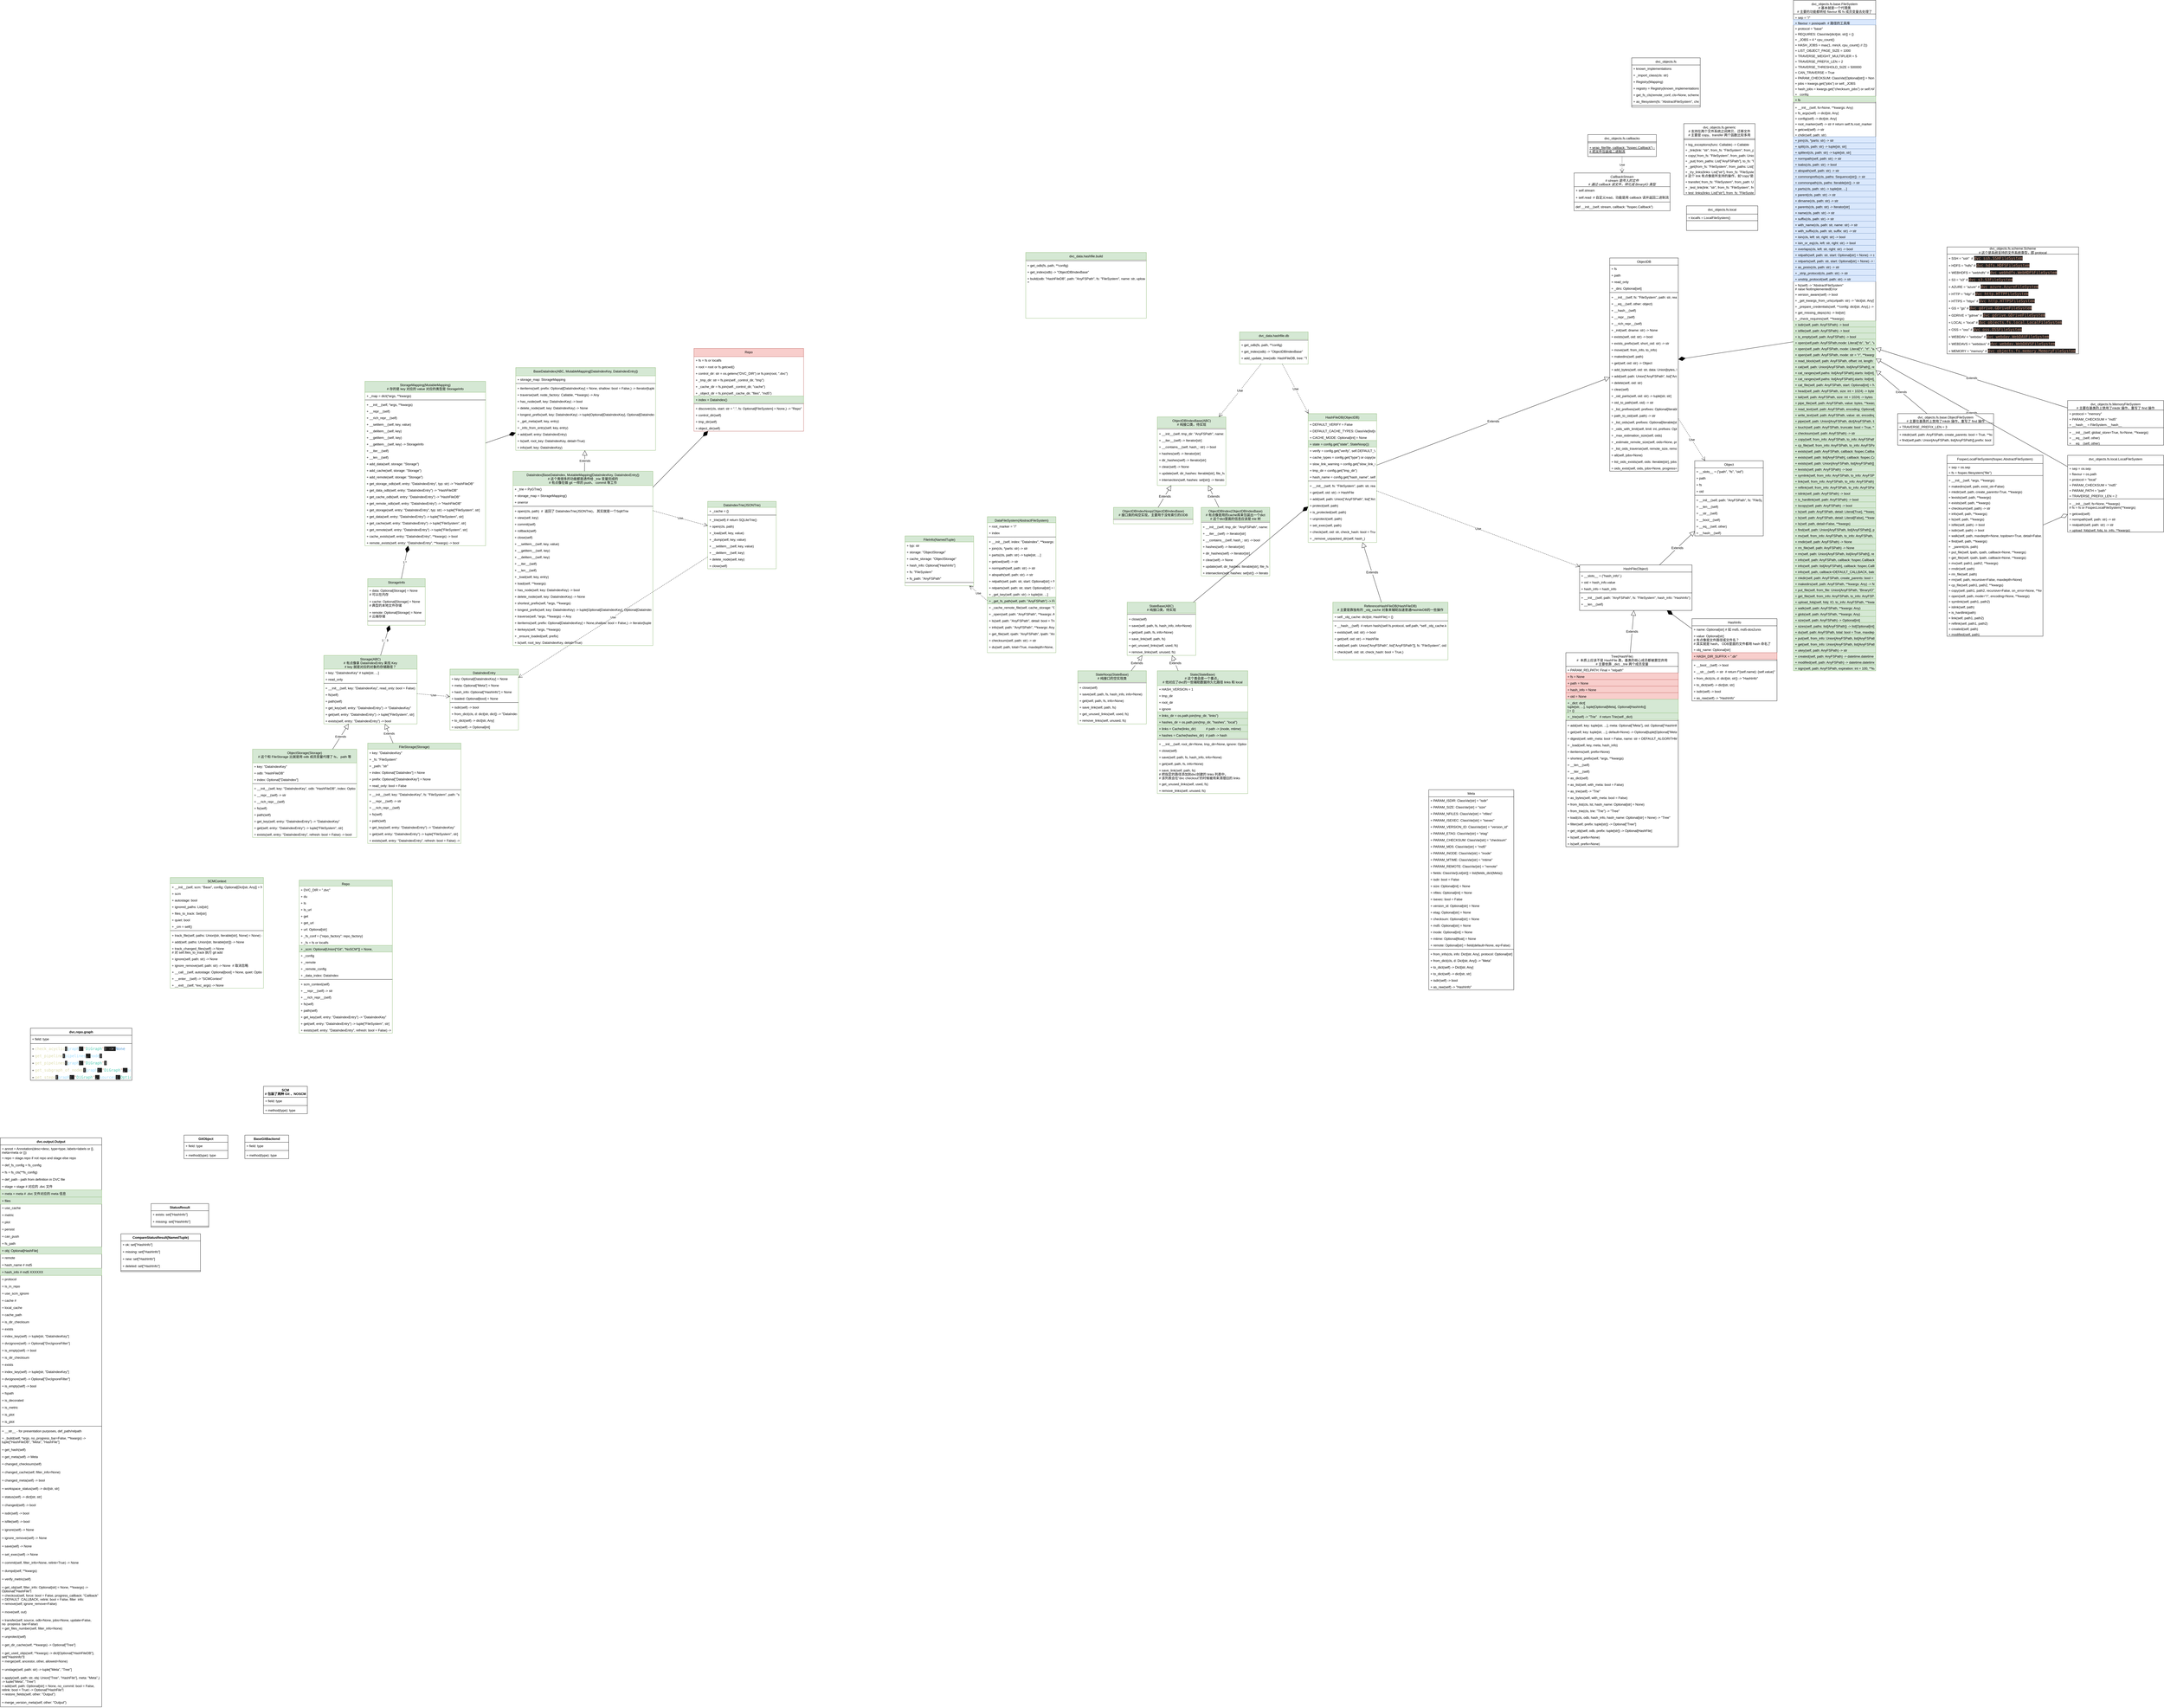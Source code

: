 <mxfile version="24.7.5">
  <diagram id="C5RBs43oDa-KdzZeNtuy" name="Page-1">
    <mxGraphModel dx="6586" dy="443" grid="1" gridSize="10" guides="1" tooltips="1" connect="1" arrows="1" fold="1" page="1" pageScale="1" pageWidth="827" pageHeight="1169" math="0" shadow="0">
      <root>
        <mxCell id="WIyWlLk6GJQsqaUBKTNV-0" />
        <mxCell id="WIyWlLk6GJQsqaUBKTNV-1" parent="WIyWlLk6GJQsqaUBKTNV-0" />
        <mxCell id="zkfFHV4jXpPFQw0GAbJ--0" value="CallbackStream&#xa;# stream 是传入的文件&#xa;# 通过 callback 读文件，转化成 BinaryIO 类型" style="swimlane;fontStyle=2;align=center;verticalAlign=top;childLayout=stackLayout;horizontal=1;startSize=50;horizontalStack=0;resizeParent=1;resizeLast=0;collapsible=1;marginBottom=0;rounded=0;shadow=0;strokeWidth=1;" parent="WIyWlLk6GJQsqaUBKTNV-1" vertex="1">
          <mxGeometry x="220" y="660" width="350" height="138" as="geometry">
            <mxRectangle x="230" y="140" width="160" height="26" as="alternateBounds" />
          </mxGeometry>
        </mxCell>
        <mxCell id="zkfFHV4jXpPFQw0GAbJ--1" value="+ self.stream" style="text;align=left;verticalAlign=top;spacingLeft=4;spacingRight=4;overflow=hidden;rotatable=0;points=[[0,0.5],[1,0.5]];portConstraint=eastwest;" parent="zkfFHV4jXpPFQw0GAbJ--0" vertex="1">
          <mxGeometry y="50" width="350" height="26" as="geometry" />
        </mxCell>
        <mxCell id="zkfFHV4jXpPFQw0GAbJ--2" value="+ self.read  # 自定义read，功能是用 callback 读并返回二进制流" style="text;align=left;verticalAlign=top;spacingLeft=4;spacingRight=4;overflow=hidden;rotatable=0;points=[[0,0.5],[1,0.5]];portConstraint=eastwest;rounded=0;shadow=0;html=0;" parent="zkfFHV4jXpPFQw0GAbJ--0" vertex="1">
          <mxGeometry y="76" width="350" height="26" as="geometry" />
        </mxCell>
        <mxCell id="zkfFHV4jXpPFQw0GAbJ--4" value="" style="line;html=1;strokeWidth=1;align=left;verticalAlign=middle;spacingTop=-1;spacingLeft=3;spacingRight=3;rotatable=0;labelPosition=right;points=[];portConstraint=eastwest;" parent="zkfFHV4jXpPFQw0GAbJ--0" vertex="1">
          <mxGeometry y="102" width="350" height="8" as="geometry" />
        </mxCell>
        <mxCell id="zkfFHV4jXpPFQw0GAbJ--5" value="def __init__(self, stream, callback: &quot;fsspec.Callback&quot;)" style="text;align=left;verticalAlign=top;spacingLeft=4;spacingRight=4;overflow=hidden;rotatable=0;points=[[0,0.5],[1,0.5]];portConstraint=eastwest;" parent="zkfFHV4jXpPFQw0GAbJ--0" vertex="1">
          <mxGeometry y="110" width="350" height="26" as="geometry" />
        </mxCell>
        <mxCell id="zkfFHV4jXpPFQw0GAbJ--6" value="dvc_objects.fs.callbacks" style="swimlane;fontStyle=0;align=center;verticalAlign=top;childLayout=stackLayout;horizontal=1;startSize=26;horizontalStack=0;resizeParent=1;resizeLast=0;collapsible=1;marginBottom=0;rounded=0;shadow=0;strokeWidth=1;" parent="WIyWlLk6GJQsqaUBKTNV-1" vertex="1">
          <mxGeometry x="270" y="520" width="250" height="80" as="geometry">
            <mxRectangle x="130" y="380" width="160" height="26" as="alternateBounds" />
          </mxGeometry>
        </mxCell>
        <mxCell id="zkfFHV4jXpPFQw0GAbJ--9" value="" style="line;html=1;strokeWidth=1;align=left;verticalAlign=middle;spacingTop=-1;spacingLeft=3;spacingRight=3;rotatable=0;labelPosition=right;points=[];portConstraint=eastwest;" parent="zkfFHV4jXpPFQw0GAbJ--6" vertex="1">
          <mxGeometry y="26" width="250" height="8" as="geometry" />
        </mxCell>
        <mxCell id="zkfFHV4jXpPFQw0GAbJ--10" value="+ wrap_file(file, callback: &quot;fsspec.Callback&quot;) -&gt; BinaryIO&#xa;# 把文件包装成二进制流" style="text;align=left;verticalAlign=top;spacingLeft=4;spacingRight=4;overflow=hidden;rotatable=0;points=[[0,0.5],[1,0.5]];portConstraint=eastwest;fontStyle=4" parent="zkfFHV4jXpPFQw0GAbJ--6" vertex="1">
          <mxGeometry y="34" width="250" height="46" as="geometry" />
        </mxCell>
        <mxCell id="lnwAOaTVToFOJ4RAvE19-2" value="Use" style="endArrow=open;endSize=12;dashed=1;html=1;rounded=0;" parent="WIyWlLk6GJQsqaUBKTNV-1" source="zkfFHV4jXpPFQw0GAbJ--6" target="zkfFHV4jXpPFQw0GAbJ--0" edge="1">
          <mxGeometry width="160" relative="1" as="geometry">
            <mxPoint x="410" y="700" as="sourcePoint" />
            <mxPoint x="570" y="700" as="targetPoint" />
          </mxGeometry>
        </mxCell>
        <mxCell id="lnwAOaTVToFOJ4RAvE19-3" value="dvc_objects.fs.generic&#xa;# 支持在两个文件系统之间拷贝、迁移文件&#xa;# 主要是 copy、transfer 两个函数比较多用" style="swimlane;fontStyle=0;align=center;verticalAlign=top;childLayout=stackLayout;horizontal=1;startSize=55;horizontalStack=0;resizeParent=1;resizeLast=0;collapsible=1;marginBottom=0;rounded=0;shadow=0;strokeWidth=1;" parent="WIyWlLk6GJQsqaUBKTNV-1" vertex="1">
          <mxGeometry x="620" y="480" width="260" height="259" as="geometry">
            <mxRectangle x="130" y="380" width="160" height="26" as="alternateBounds" />
          </mxGeometry>
        </mxCell>
        <mxCell id="lnwAOaTVToFOJ4RAvE19-4" value="" style="line;html=1;strokeWidth=1;align=left;verticalAlign=middle;spacingTop=-1;spacingLeft=3;spacingRight=3;rotatable=0;labelPosition=right;points=[];portConstraint=eastwest;" parent="lnwAOaTVToFOJ4RAvE19-3" vertex="1">
          <mxGeometry y="55" width="260" height="8" as="geometry" />
        </mxCell>
        <mxCell id="lnwAOaTVToFOJ4RAvE19-6" value="+ log_exceptions(func: Callable) -&gt; Callable" style="text;align=left;verticalAlign=top;spacingLeft=4;spacingRight=4;overflow=hidden;rotatable=0;points=[[0,0.5],[1,0.5]];portConstraint=eastwest;fontStyle=0" parent="lnwAOaTVToFOJ4RAvE19-3" vertex="1">
          <mxGeometry y="63" width="260" height="20" as="geometry" />
        </mxCell>
        <mxCell id="lnwAOaTVToFOJ4RAvE19-7" value="+ _link(link: &quot;str&quot;, from_fs: &quot;FileSystem&quot;, from_path: &quot;AnyFSPath&quot;, to_fs: &quot;FileSystem&quot;, to_path: &quot;AnyFSPath&quot;, ) -&gt; None" style="text;align=left;verticalAlign=top;spacingLeft=4;spacingRight=4;overflow=hidden;rotatable=0;points=[[0,0.5],[1,0.5]];portConstraint=eastwest;fontStyle=0" parent="lnwAOaTVToFOJ4RAvE19-3" vertex="1">
          <mxGeometry y="83" width="260" height="20" as="geometry" />
        </mxCell>
        <mxCell id="lnwAOaTVToFOJ4RAvE19-8" value="+ copy( from_fs: &quot;FileSystem&quot;, from_path: Union[&quot;AnyFSPath&quot;, List[&quot;AnyFSPath&quot;]], to_fs: &quot;FileSystem&quot;, to_path: Union[&quot;AnyFSPath&quot;, List[&quot;AnyFSPath&quot;]], callback: &quot;Callback&quot; = DEFAULT_CALLBACK, batch_size: Optional[int] = None, on_error: Optional[TransferErrorHandler] = None, ) -&gt; None" style="text;align=left;verticalAlign=top;spacingLeft=4;spacingRight=4;overflow=hidden;rotatable=0;points=[[0,0.5],[1,0.5]];portConstraint=eastwest;fontStyle=0" parent="lnwAOaTVToFOJ4RAvE19-3" vertex="1">
          <mxGeometry y="103" width="260" height="20" as="geometry" />
        </mxCell>
        <mxCell id="lnwAOaTVToFOJ4RAvE19-9" value="+ _put( from_paths: List[&quot;AnyFSPath&quot;], to_fs: &quot;FileSystem&quot;, to_paths: List[&quot;AnyFSPath&quot;], callback: &quot;Callback&quot; = DEFAULT_CALLBACK, batch_size: Optional[int] = None, on_error: Optional[TransferErrorHandler] = None,) -&gt; None" style="text;align=left;verticalAlign=top;spacingLeft=4;spacingRight=4;overflow=hidden;rotatable=0;points=[[0,0.5],[1,0.5]];portConstraint=eastwest;fontStyle=0" parent="lnwAOaTVToFOJ4RAvE19-3" vertex="1">
          <mxGeometry y="123" width="260" height="20" as="geometry" />
        </mxCell>
        <mxCell id="lnwAOaTVToFOJ4RAvE19-10" value="+ _get(from_fs: &quot;FileSystem&quot;, from_paths: List[&quot;AnyFSPath&quot;], to_paths: List[&quot;AnyFSPath&quot;], callback: &quot;Callback&quot; = DEFAULT_CALLBACK, batch_size: Optional[int] = None, on_error: Optional[TransferErrorHandler] = None, ) -&gt; None" style="text;align=left;verticalAlign=top;spacingLeft=4;spacingRight=4;overflow=hidden;rotatable=0;points=[[0,0.5],[1,0.5]];portConstraint=eastwest;fontStyle=0" parent="lnwAOaTVToFOJ4RAvE19-3" vertex="1">
          <mxGeometry y="143" width="260" height="20" as="geometry" />
        </mxCell>
        <mxCell id="lnwAOaTVToFOJ4RAvE19-11" value="+ _try_links(links: List[&quot;str&quot;], from_fs: &quot;FileSystem&quot;, from_path: &quot;AnyFSPath&quot;, to_fs: &quot;FileSystem&quot;, to_path: &quot;AnyFSPath&quot;, callback: &quot;Callback&quot; = DEFAULT_CALLBACK, ) -&gt; None&#xa;# 这个 link 有点像是所支持的操作，如“copy”是link的一个实例" style="text;align=left;verticalAlign=top;spacingLeft=4;spacingRight=4;overflow=hidden;rotatable=0;points=[[0,0.5],[1,0.5]];portConstraint=eastwest;fontStyle=0" parent="lnwAOaTVToFOJ4RAvE19-3" vertex="1">
          <mxGeometry y="163" width="260" height="36" as="geometry" />
        </mxCell>
        <mxCell id="lnwAOaTVToFOJ4RAvE19-12" value="+ transfer( from_fs: &quot;FileSystem&quot;, from_path: Union[&quot;AnyFSPath&quot;, List[&quot;AnyFSPath&quot;]], to_fs: &quot;FileSystem&quot;, to_path: Union[&quot;AnyFSPath&quot;, List[&quot;AnyFSPath&quot;]], hardlink: bool = False, links: Optional[List[&quot;str&quot;]] = None, callback: &quot;Callback&quot; = DEFAULT_CALLBACK, batch_size: Optional[int] = None, on_error: Optional[TransferErrorHandler] = None, ) -&gt; None" style="text;align=left;verticalAlign=top;spacingLeft=4;spacingRight=4;overflow=hidden;rotatable=0;points=[[0,0.5],[1,0.5]];portConstraint=eastwest;fontStyle=0" parent="lnwAOaTVToFOJ4RAvE19-3" vertex="1">
          <mxGeometry y="199" width="260" height="20" as="geometry" />
        </mxCell>
        <mxCell id="lnwAOaTVToFOJ4RAvE19-13" value="+ _test_link(link: &quot;str&quot;, from_fs: &quot;FileSystem&quot;, from_file: &quot;AnyFSPath&quot;, to_fs: &quot;FileSystem&quot;, to_file: &quot;AnyFSPath&quot;, ) -&gt; bool" style="text;align=left;verticalAlign=top;spacingLeft=4;spacingRight=4;overflow=hidden;rotatable=0;points=[[0,0.5],[1,0.5]];portConstraint=eastwest;fontStyle=0" parent="lnwAOaTVToFOJ4RAvE19-3" vertex="1">
          <mxGeometry y="219" width="260" height="20" as="geometry" />
        </mxCell>
        <mxCell id="lnwAOaTVToFOJ4RAvE19-14" value="+ test_links(links: List[&quot;str&quot;], from_fs: &quot;FileSystem&quot;, from_path: &quot;AnyFSPath&quot;, to_fs: &quot;FileSystem&quot;, to_path: &quot;AnyFSPath&quot;, ) -&gt; List[&quot;AnyFSPath&quot;]" style="text;align=left;verticalAlign=top;spacingLeft=4;spacingRight=4;overflow=hidden;rotatable=0;points=[[0,0.5],[1,0.5]];portConstraint=eastwest;fontStyle=0" parent="lnwAOaTVToFOJ4RAvE19-3" vertex="1">
          <mxGeometry y="239" width="260" height="20" as="geometry" />
        </mxCell>
        <mxCell id="lnwAOaTVToFOJ4RAvE19-27" value="dvc_objects.fs.local&#xa;" style="swimlane;fontStyle=0;align=center;verticalAlign=top;childLayout=stackLayout;horizontal=1;startSize=30;horizontalStack=0;resizeParent=1;resizeLast=0;collapsible=1;marginBottom=0;rounded=0;shadow=0;strokeWidth=1;" parent="WIyWlLk6GJQsqaUBKTNV-1" vertex="1">
          <mxGeometry x="630" y="780" width="260" height="90" as="geometry">
            <mxRectangle x="130" y="380" width="160" height="26" as="alternateBounds" />
          </mxGeometry>
        </mxCell>
        <mxCell id="lnwAOaTVToFOJ4RAvE19-28" value="+ localfs = LocalFileSystem()" style="text;align=left;verticalAlign=top;spacingLeft=4;spacingRight=4;overflow=hidden;rotatable=0;points=[[0,0.5],[1,0.5]];portConstraint=eastwest;fontStyle=0" parent="lnwAOaTVToFOJ4RAvE19-27" vertex="1">
          <mxGeometry y="30" width="260" height="20" as="geometry" />
        </mxCell>
        <mxCell id="lnwAOaTVToFOJ4RAvE19-29" value="" style="line;html=1;strokeWidth=1;align=left;verticalAlign=middle;spacingTop=-1;spacingLeft=3;spacingRight=3;rotatable=0;labelPosition=right;points=[];portConstraint=eastwest;" parent="lnwAOaTVToFOJ4RAvE19-27" vertex="1">
          <mxGeometry y="50" width="260" height="8" as="geometry" />
        </mxCell>
        <mxCell id="lnwAOaTVToFOJ4RAvE19-33" value="dvc_objects.fs.base.FileSystem&#xa;# 基本就是一个代理类&#xa;# 主要的功能都转给 flavour 和 fs 成员变量去处理了" style="swimlane;fontStyle=0;align=center;verticalAlign=top;childLayout=stackLayout;horizontal=1;startSize=50;horizontalStack=0;resizeParent=1;resizeLast=0;collapsible=1;marginBottom=0;rounded=0;shadow=0;strokeWidth=1;" parent="WIyWlLk6GJQsqaUBKTNV-1" vertex="1">
          <mxGeometry x="1020" y="30" width="300" height="2446" as="geometry">
            <mxRectangle x="130" y="380" width="160" height="26" as="alternateBounds" />
          </mxGeometry>
        </mxCell>
        <mxCell id="lnwAOaTVToFOJ4RAvE19-34" value="+ sep = &quot;/&quot;" style="text;align=left;verticalAlign=top;spacingLeft=4;spacingRight=4;overflow=hidden;rotatable=0;points=[[0,0.5],[1,0.5]];portConstraint=eastwest;fontStyle=0" parent="lnwAOaTVToFOJ4RAvE19-33" vertex="1">
          <mxGeometry y="50" width="300" height="20" as="geometry" />
        </mxCell>
        <mxCell id="lnwAOaTVToFOJ4RAvE19-36" value="+ flavour = posixpath  # 路径的工具库" style="text;align=left;verticalAlign=top;spacingLeft=4;spacingRight=4;overflow=hidden;rotatable=0;points=[[0,0.5],[1,0.5]];portConstraint=eastwest;fontStyle=0;fillColor=#dae8fc;strokeColor=#6c8ebf;" parent="lnwAOaTVToFOJ4RAvE19-33" vertex="1">
          <mxGeometry y="70" width="300" height="20" as="geometry" />
        </mxCell>
        <mxCell id="lnwAOaTVToFOJ4RAvE19-37" value="+ protocol = &quot;base&quot;" style="text;align=left;verticalAlign=top;spacingLeft=4;spacingRight=4;overflow=hidden;rotatable=0;points=[[0,0.5],[1,0.5]];portConstraint=eastwest;fontStyle=0" parent="lnwAOaTVToFOJ4RAvE19-33" vertex="1">
          <mxGeometry y="90" width="300" height="20" as="geometry" />
        </mxCell>
        <mxCell id="lnwAOaTVToFOJ4RAvE19-38" value="+ REQUIRES: ClassVar[dict[str, str]] = {}" style="text;align=left;verticalAlign=top;spacingLeft=4;spacingRight=4;overflow=hidden;rotatable=0;points=[[0,0.5],[1,0.5]];portConstraint=eastwest;fontStyle=0" parent="lnwAOaTVToFOJ4RAvE19-33" vertex="1">
          <mxGeometry y="110" width="300" height="20" as="geometry" />
        </mxCell>
        <mxCell id="lnwAOaTVToFOJ4RAvE19-39" value="+ _JOBS = 4 * cpu_count()" style="text;align=left;verticalAlign=top;spacingLeft=4;spacingRight=4;overflow=hidden;rotatable=0;points=[[0,0.5],[1,0.5]];portConstraint=eastwest;fontStyle=0" parent="lnwAOaTVToFOJ4RAvE19-33" vertex="1">
          <mxGeometry y="130" width="300" height="20" as="geometry" />
        </mxCell>
        <mxCell id="lnwAOaTVToFOJ4RAvE19-40" value="+ HASH_JOBS = max(1, min(4, cpu_count() // 2))" style="text;align=left;verticalAlign=top;spacingLeft=4;spacingRight=4;overflow=hidden;rotatable=0;points=[[0,0.5],[1,0.5]];portConstraint=eastwest;fontStyle=0" parent="lnwAOaTVToFOJ4RAvE19-33" vertex="1">
          <mxGeometry y="150" width="300" height="20" as="geometry" />
        </mxCell>
        <mxCell id="lnwAOaTVToFOJ4RAvE19-41" value="+ LIST_OBJECT_PAGE_SIZE = 1000" style="text;align=left;verticalAlign=top;spacingLeft=4;spacingRight=4;overflow=hidden;rotatable=0;points=[[0,0.5],[1,0.5]];portConstraint=eastwest;fontStyle=0" parent="lnwAOaTVToFOJ4RAvE19-33" vertex="1">
          <mxGeometry y="170" width="300" height="20" as="geometry" />
        </mxCell>
        <mxCell id="lnwAOaTVToFOJ4RAvE19-42" value="+ TRAVERSE_WEIGHT_MULTIPLIER = 5" style="text;align=left;verticalAlign=top;spacingLeft=4;spacingRight=4;overflow=hidden;rotatable=0;points=[[0,0.5],[1,0.5]];portConstraint=eastwest;fontStyle=0" parent="lnwAOaTVToFOJ4RAvE19-33" vertex="1">
          <mxGeometry y="190" width="300" height="20" as="geometry" />
        </mxCell>
        <mxCell id="lnwAOaTVToFOJ4RAvE19-43" value="+ TRAVERSE_PREFIX_LEN = 2" style="text;align=left;verticalAlign=top;spacingLeft=4;spacingRight=4;overflow=hidden;rotatable=0;points=[[0,0.5],[1,0.5]];portConstraint=eastwest;fontStyle=0" parent="lnwAOaTVToFOJ4RAvE19-33" vertex="1">
          <mxGeometry y="210" width="300" height="20" as="geometry" />
        </mxCell>
        <mxCell id="lnwAOaTVToFOJ4RAvE19-44" value="+ TRAVERSE_THRESHOLD_SIZE = 500000" style="text;align=left;verticalAlign=top;spacingLeft=4;spacingRight=4;overflow=hidden;rotatable=0;points=[[0,0.5],[1,0.5]];portConstraint=eastwest;fontStyle=0" parent="lnwAOaTVToFOJ4RAvE19-33" vertex="1">
          <mxGeometry y="230" width="300" height="20" as="geometry" />
        </mxCell>
        <mxCell id="lnwAOaTVToFOJ4RAvE19-45" value="+ CAN_TRAVERSE = True" style="text;align=left;verticalAlign=top;spacingLeft=4;spacingRight=4;overflow=hidden;rotatable=0;points=[[0,0.5],[1,0.5]];portConstraint=eastwest;fontStyle=0" parent="lnwAOaTVToFOJ4RAvE19-33" vertex="1">
          <mxGeometry y="250" width="300" height="20" as="geometry" />
        </mxCell>
        <mxCell id="lnwAOaTVToFOJ4RAvE19-46" value="+ PARAM_CHECKSUM: ClassVar[Optional[str]] = None" style="text;align=left;verticalAlign=top;spacingLeft=4;spacingRight=4;overflow=hidden;rotatable=0;points=[[0,0.5],[1,0.5]];portConstraint=eastwest;fontStyle=0" parent="lnwAOaTVToFOJ4RAvE19-33" vertex="1">
          <mxGeometry y="270" width="300" height="20" as="geometry" />
        </mxCell>
        <mxCell id="lnwAOaTVToFOJ4RAvE19-48" value="+ jobs = kwargs.get(&quot;jobs&quot;) or self._JOBS" style="text;align=left;verticalAlign=top;spacingLeft=4;spacingRight=4;overflow=hidden;rotatable=0;points=[[0,0.5],[1,0.5]];portConstraint=eastwest;fontStyle=0" parent="lnwAOaTVToFOJ4RAvE19-33" vertex="1">
          <mxGeometry y="290" width="300" height="20" as="geometry" />
        </mxCell>
        <mxCell id="lnwAOaTVToFOJ4RAvE19-49" value="+ hash_jobs = kwargs.get(&quot;checksum_jobs&quot;) or self.HASH_JOBS" style="text;align=left;verticalAlign=top;spacingLeft=4;spacingRight=4;overflow=hidden;rotatable=0;points=[[0,0.5],[1,0.5]];portConstraint=eastwest;fontStyle=0" parent="lnwAOaTVToFOJ4RAvE19-33" vertex="1">
          <mxGeometry y="310" width="300" height="20" as="geometry" />
        </mxCell>
        <mxCell id="lnwAOaTVToFOJ4RAvE19-50" value="+ _config" style="text;align=left;verticalAlign=top;spacingLeft=4;spacingRight=4;overflow=hidden;rotatable=0;points=[[0,0.5],[1,0.5]];portConstraint=eastwest;fontStyle=0" parent="lnwAOaTVToFOJ4RAvE19-33" vertex="1">
          <mxGeometry y="330" width="300" height="20" as="geometry" />
        </mxCell>
        <mxCell id="lnwAOaTVToFOJ4RAvE19-51" value="+ fs" style="text;align=left;verticalAlign=top;spacingLeft=4;spacingRight=4;overflow=hidden;rotatable=0;points=[[0,0.5],[1,0.5]];portConstraint=eastwest;fontStyle=0;fillColor=#d5e8d4;strokeColor=#82b366;" parent="lnwAOaTVToFOJ4RAvE19-33" vertex="1">
          <mxGeometry y="350" width="300" height="20" as="geometry" />
        </mxCell>
        <mxCell id="lnwAOaTVToFOJ4RAvE19-35" value="" style="line;html=1;strokeWidth=1;align=left;verticalAlign=middle;spacingTop=-1;spacingLeft=3;spacingRight=3;rotatable=0;labelPosition=right;points=[];portConstraint=eastwest;" parent="lnwAOaTVToFOJ4RAvE19-33" vertex="1">
          <mxGeometry y="370" width="300" height="8" as="geometry" />
        </mxCell>
        <mxCell id="lnwAOaTVToFOJ4RAvE19-47" value="+ __init__(self, fs=None, **kwargs: Any)" style="text;align=left;verticalAlign=top;spacingLeft=4;spacingRight=4;overflow=hidden;rotatable=0;points=[[0,0.5],[1,0.5]];portConstraint=eastwest;fontStyle=0" parent="lnwAOaTVToFOJ4RAvE19-33" vertex="1">
          <mxGeometry y="378" width="300" height="20" as="geometry" />
        </mxCell>
        <mxCell id="lnwAOaTVToFOJ4RAvE19-52" value="+ fs_args(self) -&gt; dict[str, Any]" style="text;align=left;verticalAlign=top;spacingLeft=4;spacingRight=4;overflow=hidden;rotatable=0;points=[[0,0.5],[1,0.5]];portConstraint=eastwest;fontStyle=0" parent="lnwAOaTVToFOJ4RAvE19-33" vertex="1">
          <mxGeometry y="398" width="300" height="20" as="geometry" />
        </mxCell>
        <mxCell id="lnwAOaTVToFOJ4RAvE19-53" value="+ config(self) -&gt; dict[str, Any]" style="text;align=left;verticalAlign=top;spacingLeft=4;spacingRight=4;overflow=hidden;rotatable=0;points=[[0,0.5],[1,0.5]];portConstraint=eastwest;fontStyle=0" parent="lnwAOaTVToFOJ4RAvE19-33" vertex="1">
          <mxGeometry y="418" width="300" height="20" as="geometry" />
        </mxCell>
        <mxCell id="lnwAOaTVToFOJ4RAvE19-54" value="+ root_marker(self) -&gt; str # return self.fs.root_marker" style="text;align=left;verticalAlign=top;spacingLeft=4;spacingRight=4;overflow=hidden;rotatable=0;points=[[0,0.5],[1,0.5]];portConstraint=eastwest;fontStyle=0" parent="lnwAOaTVToFOJ4RAvE19-33" vertex="1">
          <mxGeometry y="438" width="300" height="20" as="geometry" />
        </mxCell>
        <mxCell id="lnwAOaTVToFOJ4RAvE19-55" value="+ getcwd(self) -&gt; str" style="text;align=left;verticalAlign=top;spacingLeft=4;spacingRight=4;overflow=hidden;rotatable=0;points=[[0,0.5],[1,0.5]];portConstraint=eastwest;fontStyle=0" parent="lnwAOaTVToFOJ4RAvE19-33" vertex="1">
          <mxGeometry y="458" width="300" height="20" as="geometry" />
        </mxCell>
        <mxCell id="lnwAOaTVToFOJ4RAvE19-56" value="+ chdir(self, path: str)" style="text;align=left;verticalAlign=top;spacingLeft=4;spacingRight=4;overflow=hidden;rotatable=0;points=[[0,0.5],[1,0.5]];portConstraint=eastwest;fontStyle=0" parent="lnwAOaTVToFOJ4RAvE19-33" vertex="1">
          <mxGeometry y="478" width="300" height="20" as="geometry" />
        </mxCell>
        <mxCell id="lnwAOaTVToFOJ4RAvE19-57" value="+ join(cls, *parts: str) -&gt; str" style="text;align=left;verticalAlign=top;spacingLeft=4;spacingRight=4;overflow=hidden;rotatable=0;points=[[0,0.5],[1,0.5]];portConstraint=eastwest;fontStyle=0;fillColor=#dae8fc;strokeColor=#6c8ebf;" parent="lnwAOaTVToFOJ4RAvE19-33" vertex="1">
          <mxGeometry y="498" width="300" height="22" as="geometry" />
        </mxCell>
        <mxCell id="lnwAOaTVToFOJ4RAvE19-93" value="+ split(cls, path: str) -&gt; tuple[str, str]" style="text;align=left;verticalAlign=top;spacingLeft=4;spacingRight=4;overflow=hidden;rotatable=0;points=[[0,0.5],[1,0.5]];portConstraint=eastwest;fontStyle=0;fillColor=#dae8fc;strokeColor=#6c8ebf;" parent="lnwAOaTVToFOJ4RAvE19-33" vertex="1">
          <mxGeometry y="520" width="300" height="22" as="geometry" />
        </mxCell>
        <mxCell id="lnwAOaTVToFOJ4RAvE19-94" value="+ splitext(cls, path: str) -&gt; tuple[str, str]" style="text;align=left;verticalAlign=top;spacingLeft=4;spacingRight=4;overflow=hidden;rotatable=0;points=[[0,0.5],[1,0.5]];portConstraint=eastwest;fontStyle=0;fillColor=#dae8fc;strokeColor=#6c8ebf;" parent="lnwAOaTVToFOJ4RAvE19-33" vertex="1">
          <mxGeometry y="542" width="300" height="22" as="geometry" />
        </mxCell>
        <mxCell id="lnwAOaTVToFOJ4RAvE19-95" value="+ normpath(self, path: str) -&gt; str" style="text;align=left;verticalAlign=top;spacingLeft=4;spacingRight=4;overflow=hidden;rotatable=0;points=[[0,0.5],[1,0.5]];portConstraint=eastwest;fontStyle=0;fillColor=#dae8fc;strokeColor=#6c8ebf;" parent="lnwAOaTVToFOJ4RAvE19-33" vertex="1">
          <mxGeometry y="564" width="300" height="22" as="geometry" />
        </mxCell>
        <mxCell id="lnwAOaTVToFOJ4RAvE19-96" value="+ isabs(cls, path: str) -&gt; bool" style="text;align=left;verticalAlign=top;spacingLeft=4;spacingRight=4;overflow=hidden;rotatable=0;points=[[0,0.5],[1,0.5]];portConstraint=eastwest;fontStyle=0;fillColor=#dae8fc;strokeColor=#6c8ebf;" parent="lnwAOaTVToFOJ4RAvE19-33" vertex="1">
          <mxGeometry y="586" width="300" height="22" as="geometry" />
        </mxCell>
        <mxCell id="lnwAOaTVToFOJ4RAvE19-97" value="+ abspath(self, path: str) -&gt; str" style="text;align=left;verticalAlign=top;spacingLeft=4;spacingRight=4;overflow=hidden;rotatable=0;points=[[0,0.5],[1,0.5]];portConstraint=eastwest;fontStyle=0;fillColor=#dae8fc;strokeColor=#6c8ebf;" parent="lnwAOaTVToFOJ4RAvE19-33" vertex="1">
          <mxGeometry y="608" width="300" height="22" as="geometry" />
        </mxCell>
        <mxCell id="lnwAOaTVToFOJ4RAvE19-98" value="+ commonprefix(cls, paths: Sequence[str]) -&gt; str" style="text;align=left;verticalAlign=top;spacingLeft=4;spacingRight=4;overflow=hidden;rotatable=0;points=[[0,0.5],[1,0.5]];portConstraint=eastwest;fontStyle=0;fillColor=#dae8fc;strokeColor=#6c8ebf;" parent="lnwAOaTVToFOJ4RAvE19-33" vertex="1">
          <mxGeometry y="630" width="300" height="22" as="geometry" />
        </mxCell>
        <mxCell id="lnwAOaTVToFOJ4RAvE19-99" value="+ commonpath(cls, paths: Iterable[str]) -&gt; str" style="text;align=left;verticalAlign=top;spacingLeft=4;spacingRight=4;overflow=hidden;rotatable=0;points=[[0,0.5],[1,0.5]];portConstraint=eastwest;fontStyle=0;fillColor=#dae8fc;strokeColor=#6c8ebf;" parent="lnwAOaTVToFOJ4RAvE19-33" vertex="1">
          <mxGeometry y="652" width="300" height="22" as="geometry" />
        </mxCell>
        <mxCell id="lnwAOaTVToFOJ4RAvE19-100" value="+ parts(cls, path: str) -&gt; tuple[str, ...]" style="text;align=left;verticalAlign=top;spacingLeft=4;spacingRight=4;overflow=hidden;rotatable=0;points=[[0,0.5],[1,0.5]];portConstraint=eastwest;fontStyle=0;fillColor=#dae8fc;strokeColor=#6c8ebf;" parent="lnwAOaTVToFOJ4RAvE19-33" vertex="1">
          <mxGeometry y="674" width="300" height="22" as="geometry" />
        </mxCell>
        <mxCell id="lnwAOaTVToFOJ4RAvE19-101" value="+ parent(cls, path: str) -&gt; str" style="text;align=left;verticalAlign=top;spacingLeft=4;spacingRight=4;overflow=hidden;rotatable=0;points=[[0,0.5],[1,0.5]];portConstraint=eastwest;fontStyle=0;fillColor=#dae8fc;strokeColor=#6c8ebf;" parent="lnwAOaTVToFOJ4RAvE19-33" vertex="1">
          <mxGeometry y="696" width="300" height="22" as="geometry" />
        </mxCell>
        <mxCell id="lnwAOaTVToFOJ4RAvE19-102" value="+ dirname(cls, path: str) -&gt; str" style="text;align=left;verticalAlign=top;spacingLeft=4;spacingRight=4;overflow=hidden;rotatable=0;points=[[0,0.5],[1,0.5]];portConstraint=eastwest;fontStyle=0;fillColor=#dae8fc;strokeColor=#6c8ebf;" parent="lnwAOaTVToFOJ4RAvE19-33" vertex="1">
          <mxGeometry y="718" width="300" height="22" as="geometry" />
        </mxCell>
        <mxCell id="lnwAOaTVToFOJ4RAvE19-103" value="+ parents(cls, path: str) -&gt; Iterator[str]" style="text;align=left;verticalAlign=top;spacingLeft=4;spacingRight=4;overflow=hidden;rotatable=0;points=[[0,0.5],[1,0.5]];portConstraint=eastwest;fontStyle=0;fillColor=#dae8fc;strokeColor=#6c8ebf;" parent="lnwAOaTVToFOJ4RAvE19-33" vertex="1">
          <mxGeometry y="740" width="300" height="22" as="geometry" />
        </mxCell>
        <mxCell id="lnwAOaTVToFOJ4RAvE19-104" value="+ name(cls, path: str) -&gt; str" style="text;align=left;verticalAlign=top;spacingLeft=4;spacingRight=4;overflow=hidden;rotatable=0;points=[[0,0.5],[1,0.5]];portConstraint=eastwest;fontStyle=0;fillColor=#dae8fc;strokeColor=#6c8ebf;" parent="lnwAOaTVToFOJ4RAvE19-33" vertex="1">
          <mxGeometry y="762" width="300" height="22" as="geometry" />
        </mxCell>
        <mxCell id="lnwAOaTVToFOJ4RAvE19-106" value="+ suffix(cls, path: str) -&gt; str" style="text;align=left;verticalAlign=top;spacingLeft=4;spacingRight=4;overflow=hidden;rotatable=0;points=[[0,0.5],[1,0.5]];portConstraint=eastwest;fontStyle=0;fillColor=#dae8fc;strokeColor=#6c8ebf;" parent="lnwAOaTVToFOJ4RAvE19-33" vertex="1">
          <mxGeometry y="784" width="300" height="22" as="geometry" />
        </mxCell>
        <mxCell id="lnwAOaTVToFOJ4RAvE19-107" value="+ with_name(cls, path: str, name: str) -&gt; str" style="text;align=left;verticalAlign=top;spacingLeft=4;spacingRight=4;overflow=hidden;rotatable=0;points=[[0,0.5],[1,0.5]];portConstraint=eastwest;fontStyle=0;fillColor=#dae8fc;strokeColor=#6c8ebf;" parent="lnwAOaTVToFOJ4RAvE19-33" vertex="1">
          <mxGeometry y="806" width="300" height="22" as="geometry" />
        </mxCell>
        <mxCell id="lnwAOaTVToFOJ4RAvE19-108" value="+ with_suffix(cls, path: str, suffix: str) -&gt; str" style="text;align=left;verticalAlign=top;spacingLeft=4;spacingRight=4;overflow=hidden;rotatable=0;points=[[0,0.5],[1,0.5]];portConstraint=eastwest;fontStyle=0;fillColor=#dae8fc;strokeColor=#6c8ebf;" parent="lnwAOaTVToFOJ4RAvE19-33" vertex="1">
          <mxGeometry y="828" width="300" height="22" as="geometry" />
        </mxCell>
        <mxCell id="lnwAOaTVToFOJ4RAvE19-109" value="+ isin(cls, left: str, right: str) -&gt; bool" style="text;align=left;verticalAlign=top;spacingLeft=4;spacingRight=4;overflow=hidden;rotatable=0;points=[[0,0.5],[1,0.5]];portConstraint=eastwest;fontStyle=0;fillColor=#dae8fc;strokeColor=#6c8ebf;" parent="lnwAOaTVToFOJ4RAvE19-33" vertex="1">
          <mxGeometry y="850" width="300" height="22" as="geometry" />
        </mxCell>
        <mxCell id="lnwAOaTVToFOJ4RAvE19-110" value="+ isin_or_eq(cls, left: str, right: str) -&gt; bool" style="text;align=left;verticalAlign=top;spacingLeft=4;spacingRight=4;overflow=hidden;rotatable=0;points=[[0,0.5],[1,0.5]];portConstraint=eastwest;fontStyle=0;fillColor=#dae8fc;strokeColor=#6c8ebf;" parent="lnwAOaTVToFOJ4RAvE19-33" vertex="1">
          <mxGeometry y="872" width="300" height="22" as="geometry" />
        </mxCell>
        <mxCell id="lnwAOaTVToFOJ4RAvE19-111" value="+ overlaps(cls, left: str, right: str) -&gt; bool" style="text;align=left;verticalAlign=top;spacingLeft=4;spacingRight=4;overflow=hidden;rotatable=0;points=[[0,0.5],[1,0.5]];portConstraint=eastwest;fontStyle=0;fillColor=#dae8fc;strokeColor=#6c8ebf;" parent="lnwAOaTVToFOJ4RAvE19-33" vertex="1">
          <mxGeometry y="894" width="300" height="22" as="geometry" />
        </mxCell>
        <mxCell id="lnwAOaTVToFOJ4RAvE19-112" value="+ relpath(self, path: str, start: Optional[str] = None) -&gt; str" style="text;align=left;verticalAlign=top;spacingLeft=4;spacingRight=4;overflow=hidden;rotatable=0;points=[[0,0.5],[1,0.5]];portConstraint=eastwest;fontStyle=0;fillColor=#dae8fc;strokeColor=#6c8ebf;" parent="lnwAOaTVToFOJ4RAvE19-33" vertex="1">
          <mxGeometry y="916" width="300" height="22" as="geometry" />
        </mxCell>
        <mxCell id="lnwAOaTVToFOJ4RAvE19-113" value="+ relparts(self, path: str, start: Optional[str] = None) -&gt; tuple[str, ...]" style="text;align=left;verticalAlign=top;spacingLeft=4;spacingRight=4;overflow=hidden;rotatable=0;points=[[0,0.5],[1,0.5]];portConstraint=eastwest;fontStyle=0;fillColor=#dae8fc;strokeColor=#6c8ebf;" parent="lnwAOaTVToFOJ4RAvE19-33" vertex="1">
          <mxGeometry y="938" width="300" height="22" as="geometry" />
        </mxCell>
        <mxCell id="lnwAOaTVToFOJ4RAvE19-114" value="+ as_posix(cls, path: str) -&gt; str" style="text;align=left;verticalAlign=top;spacingLeft=4;spacingRight=4;overflow=hidden;rotatable=0;points=[[0,0.5],[1,0.5]];portConstraint=eastwest;fontStyle=0;fillColor=#dae8fc;strokeColor=#6c8ebf;" parent="lnwAOaTVToFOJ4RAvE19-33" vertex="1">
          <mxGeometry y="960" width="300" height="22" as="geometry" />
        </mxCell>
        <mxCell id="lnwAOaTVToFOJ4RAvE19-115" value="+ _strip_protocol(cls, path: str) -&gt; str" style="text;align=left;verticalAlign=top;spacingLeft=4;spacingRight=4;overflow=hidden;rotatable=0;points=[[0,0.5],[1,0.5]];portConstraint=eastwest;fontStyle=0;fillColor=#dae8fc;strokeColor=#6c8ebf;" parent="lnwAOaTVToFOJ4RAvE19-33" vertex="1">
          <mxGeometry y="982" width="300" height="22" as="geometry" />
        </mxCell>
        <mxCell id="lnwAOaTVToFOJ4RAvE19-116" value="+ unstrip_protocol(self, path: str) -&gt; str" style="text;align=left;verticalAlign=top;spacingLeft=4;spacingRight=4;overflow=hidden;rotatable=0;points=[[0,0.5],[1,0.5]];portConstraint=eastwest;fontStyle=0;fillColor=#dae8fc;strokeColor=#6c8ebf;" parent="lnwAOaTVToFOJ4RAvE19-33" vertex="1">
          <mxGeometry y="1004" width="300" height="22" as="geometry" />
        </mxCell>
        <mxCell id="lnwAOaTVToFOJ4RAvE19-118" value="+ fs(self) -&gt; &quot;AbstractFileSystem&quot; &#xa;# raise NotImplementedError" style="text;align=left;verticalAlign=top;spacingLeft=4;spacingRight=4;overflow=hidden;rotatable=0;points=[[0,0.5],[1,0.5]];portConstraint=eastwest;fontStyle=0" parent="lnwAOaTVToFOJ4RAvE19-33" vertex="1">
          <mxGeometry y="1026" width="300" height="34" as="geometry" />
        </mxCell>
        <mxCell id="lnwAOaTVToFOJ4RAvE19-119" value="+ version_aware(self) -&gt; bool" style="text;align=left;verticalAlign=top;spacingLeft=4;spacingRight=4;overflow=hidden;rotatable=0;points=[[0,0.5],[1,0.5]];portConstraint=eastwest;fontStyle=0" parent="lnwAOaTVToFOJ4RAvE19-33" vertex="1">
          <mxGeometry y="1060" width="300" height="22" as="geometry" />
        </mxCell>
        <mxCell id="lnwAOaTVToFOJ4RAvE19-120" value="+ _get_kwargs_from_urls(urlpath: str) -&gt; &quot;dict[str, Any]&quot;" style="text;align=left;verticalAlign=top;spacingLeft=4;spacingRight=4;overflow=hidden;rotatable=0;points=[[0,0.5],[1,0.5]];portConstraint=eastwest;fontStyle=0" parent="lnwAOaTVToFOJ4RAvE19-33" vertex="1">
          <mxGeometry y="1082" width="300" height="22" as="geometry" />
        </mxCell>
        <mxCell id="lnwAOaTVToFOJ4RAvE19-121" value="+ _prepare_credentials(self, **config: dict[str, Any],) -&gt; dict[str, Any]" style="text;align=left;verticalAlign=top;spacingLeft=4;spacingRight=4;overflow=hidden;rotatable=0;points=[[0,0.5],[1,0.5]];portConstraint=eastwest;fontStyle=0" parent="lnwAOaTVToFOJ4RAvE19-33" vertex="1">
          <mxGeometry y="1104" width="300" height="22" as="geometry" />
        </mxCell>
        <mxCell id="lnwAOaTVToFOJ4RAvE19-122" value="+ get_missing_deps(cls) -&gt; list[str]" style="text;align=left;verticalAlign=top;spacingLeft=4;spacingRight=4;overflow=hidden;rotatable=0;points=[[0,0.5],[1,0.5]];portConstraint=eastwest;fontStyle=0" parent="lnwAOaTVToFOJ4RAvE19-33" vertex="1">
          <mxGeometry y="1126" width="300" height="22" as="geometry" />
        </mxCell>
        <mxCell id="lnwAOaTVToFOJ4RAvE19-123" value="+ _check_requires(self, **kwargs)" style="text;align=left;verticalAlign=top;spacingLeft=4;spacingRight=4;overflow=hidden;rotatable=0;points=[[0,0.5],[1,0.5]];portConstraint=eastwest;fontStyle=0" parent="lnwAOaTVToFOJ4RAvE19-33" vertex="1">
          <mxGeometry y="1148" width="300" height="22" as="geometry" />
        </mxCell>
        <mxCell id="lnwAOaTVToFOJ4RAvE19-124" value="+ isdir(self, path: AnyFSPath) -&gt; bool" style="text;align=left;verticalAlign=top;spacingLeft=4;spacingRight=4;overflow=hidden;rotatable=0;points=[[0,0.5],[1,0.5]];portConstraint=eastwest;fontStyle=0;fillColor=#d5e8d4;strokeColor=#82b366;" parent="lnwAOaTVToFOJ4RAvE19-33" vertex="1">
          <mxGeometry y="1170" width="300" height="22" as="geometry" />
        </mxCell>
        <mxCell id="lnwAOaTVToFOJ4RAvE19-125" value="+ isfile(self, path: AnyFSPath) -&gt; bool" style="text;align=left;verticalAlign=top;spacingLeft=4;spacingRight=4;overflow=hidden;rotatable=0;points=[[0,0.5],[1,0.5]];portConstraint=eastwest;fontStyle=0;fillColor=#d5e8d4;strokeColor=#82b366;" parent="lnwAOaTVToFOJ4RAvE19-33" vertex="1">
          <mxGeometry y="1192" width="300" height="22" as="geometry" />
        </mxCell>
        <mxCell id="lnwAOaTVToFOJ4RAvE19-126" value="+ is_empty(self, path: AnyFSPath) -&gt; bool" style="text;align=left;verticalAlign=top;spacingLeft=4;spacingRight=4;overflow=hidden;rotatable=0;points=[[0,0.5],[1,0.5]];portConstraint=eastwest;fontStyle=0;fillColor=#d5e8d4;strokeColor=#82b366;" parent="lnwAOaTVToFOJ4RAvE19-33" vertex="1">
          <mxGeometry y="1214" width="300" height="22" as="geometry" />
        </mxCell>
        <mxCell id="lnwAOaTVToFOJ4RAvE19-127" value="+ open(self,path: AnyFSPath,mode: Literal[&quot;rb&quot;, &quot;br&quot;, &quot;wb&quot;],**kwargs: Any,) -&gt; &quot;BinaryIO&quot;" style="text;align=left;verticalAlign=top;spacingLeft=4;spacingRight=4;overflow=hidden;rotatable=0;points=[[0,0.5],[1,0.5]];portConstraint=eastwest;fontStyle=0;fillColor=#d5e8d4;strokeColor=#82b366;" parent="lnwAOaTVToFOJ4RAvE19-33" vertex="1">
          <mxGeometry y="1236" width="300" height="22" as="geometry" />
        </mxCell>
        <mxCell id="lnwAOaTVToFOJ4RAvE19-128" value="+ open(self, path: AnyFSPath, mode: Literal[&quot;r&quot;, &quot;rt&quot;, &quot;w&quot;] = &quot;r&quot;, **kwargs: Any,) -&gt; &quot;TextIO&quot;" style="text;align=left;verticalAlign=top;spacingLeft=4;spacingRight=4;overflow=hidden;rotatable=0;points=[[0,0.5],[1,0.5]];portConstraint=eastwest;fontStyle=0;fillColor=#d5e8d4;strokeColor=#82b366;" parent="lnwAOaTVToFOJ4RAvE19-33" vertex="1">
          <mxGeometry y="1258" width="300" height="22" as="geometry" />
        </mxCell>
        <mxCell id="lnwAOaTVToFOJ4RAvE19-129" value="+ open(self, path: AnyFSPath, mode: str = &quot;r&quot;, **kwargs: Any,) -&gt; &quot;IO[Any]&quot;" style="text;align=left;verticalAlign=top;spacingLeft=4;spacingRight=4;overflow=hidden;rotatable=0;points=[[0,0.5],[1,0.5]];portConstraint=eastwest;fontStyle=0;fillColor=#d5e8d4;strokeColor=#82b366;" parent="lnwAOaTVToFOJ4RAvE19-33" vertex="1">
          <mxGeometry y="1280" width="300" height="22" as="geometry" />
        </mxCell>
        <mxCell id="lnwAOaTVToFOJ4RAvE19-130" value="+ read_block(self, path: AnyFSPath, offset: int, length: int, delimiter: Optional[bytes] = None,) -&gt; bytes" style="text;align=left;verticalAlign=top;spacingLeft=4;spacingRight=4;overflow=hidden;rotatable=0;points=[[0,0.5],[1,0.5]];portConstraint=eastwest;fontStyle=0;fillColor=#d5e8d4;strokeColor=#82b366;" parent="lnwAOaTVToFOJ4RAvE19-33" vertex="1">
          <mxGeometry y="1302" width="300" height="22" as="geometry" />
        </mxCell>
        <mxCell id="lnwAOaTVToFOJ4RAvE19-131" value="+ cat(self, path: Union[AnyFSPath, list[AnyFSPath]], recursive: bool = False, on_error: Literal[&quot;raise&quot;, &quot;omit&quot;, &quot;return&quot;] = &quot;raise&quot;, **kwargs: Any, ) -&gt; Union[bytes, dict[AnyFSPath, bytes]]" style="text;align=left;verticalAlign=top;spacingLeft=4;spacingRight=4;overflow=hidden;rotatable=0;points=[[0,0.5],[1,0.5]];portConstraint=eastwest;fontStyle=0;fillColor=#d5e8d4;strokeColor=#82b366;" parent="lnwAOaTVToFOJ4RAvE19-33" vertex="1">
          <mxGeometry y="1324" width="300" height="22" as="geometry" />
        </mxCell>
        <mxCell id="lnwAOaTVToFOJ4RAvE19-132" value="+ cat_ranges(self,paths: list[AnyFSPath],starts: list[int],ends: list[int],max_gap: Optional[int] = None,**kwargs,) -&gt; list[bytes]" style="text;align=left;verticalAlign=top;spacingLeft=4;spacingRight=4;overflow=hidden;rotatable=0;points=[[0,0.5],[1,0.5]];portConstraint=eastwest;fontStyle=0;fillColor=#d5e8d4;strokeColor=#82b366;" parent="lnwAOaTVToFOJ4RAvE19-33" vertex="1">
          <mxGeometry y="1346" width="300" height="22" as="geometry" />
        </mxCell>
        <mxCell id="lnwAOaTVToFOJ4RAvE19-133" value="+ cat_ranges(self,paths: list[AnyFSPath],starts: list[int],ends: list[int],max_gap: Optional[int] = None,**kwargs,) -&gt; list[bytes]" style="text;align=left;verticalAlign=top;spacingLeft=4;spacingRight=4;overflow=hidden;rotatable=0;points=[[0,0.5],[1,0.5]];portConstraint=eastwest;fontStyle=0;fillColor=#d5e8d4;strokeColor=#82b366;" parent="lnwAOaTVToFOJ4RAvE19-33" vertex="1">
          <mxGeometry y="1368" width="300" height="22" as="geometry" />
        </mxCell>
        <mxCell id="lnwAOaTVToFOJ4RAvE19-134" value="+ cat_file(self, path: AnyFSPath, start: Optional[int] = None, end: Optional[int] = None, **kwargs: Any,) -&gt; bytes" style="text;align=left;verticalAlign=top;spacingLeft=4;spacingRight=4;overflow=hidden;rotatable=0;points=[[0,0.5],[1,0.5]];portConstraint=eastwest;fontStyle=0;fillColor=#d5e8d4;strokeColor=#82b366;" parent="lnwAOaTVToFOJ4RAvE19-33" vertex="1">
          <mxGeometry y="1390" width="300" height="22" as="geometry" />
        </mxCell>
        <mxCell id="lnwAOaTVToFOJ4RAvE19-135" value="+ head(self, path: AnyFSPath, size: int = 1024) -&gt; bytes" style="text;align=left;verticalAlign=top;spacingLeft=4;spacingRight=4;overflow=hidden;rotatable=0;points=[[0,0.5],[1,0.5]];portConstraint=eastwest;fontStyle=0;fillColor=#d5e8d4;strokeColor=#82b366;" parent="lnwAOaTVToFOJ4RAvE19-33" vertex="1">
          <mxGeometry y="1412" width="300" height="22" as="geometry" />
        </mxCell>
        <mxCell id="lnwAOaTVToFOJ4RAvE19-136" value="+ tail(self, path: AnyFSPath, size: int = 1024) -&gt; bytes" style="text;align=left;verticalAlign=top;spacingLeft=4;spacingRight=4;overflow=hidden;rotatable=0;points=[[0,0.5],[1,0.5]];portConstraint=eastwest;fontStyle=0;fillColor=#d5e8d4;strokeColor=#82b366;" parent="lnwAOaTVToFOJ4RAvE19-33" vertex="1">
          <mxGeometry y="1434" width="300" height="22" as="geometry" />
        </mxCell>
        <mxCell id="lnwAOaTVToFOJ4RAvE19-137" value="+ pipe_file(self, path: AnyFSPath, value: bytes, **kwargs: Any) -&gt; None" style="text;align=left;verticalAlign=top;spacingLeft=4;spacingRight=4;overflow=hidden;rotatable=0;points=[[0,0.5],[1,0.5]];portConstraint=eastwest;fontStyle=0;fillColor=#d5e8d4;strokeColor=#82b366;" parent="lnwAOaTVToFOJ4RAvE19-33" vertex="1">
          <mxGeometry y="1456" width="300" height="22" as="geometry" />
        </mxCell>
        <mxCell id="lnwAOaTVToFOJ4RAvE19-138" value="+ read_text(self, path: AnyFSPath, encoding: Optional[str] = None, errors: Optional[str] = None, newline: Optional[str] = None, **kwargs: Any,) -&gt; str" style="text;align=left;verticalAlign=top;spacingLeft=4;spacingRight=4;overflow=hidden;rotatable=0;points=[[0,0.5],[1,0.5]];portConstraint=eastwest;fontStyle=0;fillColor=#d5e8d4;strokeColor=#82b366;" parent="lnwAOaTVToFOJ4RAvE19-33" vertex="1">
          <mxGeometry y="1478" width="300" height="22" as="geometry" />
        </mxCell>
        <mxCell id="lnwAOaTVToFOJ4RAvE19-139" value="+ write_text(self, path: AnyFSPath, value: str, encoding: Optional[str] = None, errors: Optional[str] = None, newline: Optional[str] = None, **kwargs: Any,) -&gt; None" style="text;align=left;verticalAlign=top;spacingLeft=4;spacingRight=4;overflow=hidden;rotatable=0;points=[[0,0.5],[1,0.5]];portConstraint=eastwest;fontStyle=0;fillColor=#d5e8d4;strokeColor=#82b366;" parent="lnwAOaTVToFOJ4RAvE19-33" vertex="1">
          <mxGeometry y="1500" width="300" height="22" as="geometry" />
        </mxCell>
        <mxCell id="lnwAOaTVToFOJ4RAvE19-140" value="+ pipe(self, path: Union[AnyFSPath, dict[AnyFSPath, bytes]], value: Optional[bytes] = None, **kwargs: Any, ) -&gt; None" style="text;align=left;verticalAlign=top;spacingLeft=4;spacingRight=4;overflow=hidden;rotatable=0;points=[[0,0.5],[1,0.5]];portConstraint=eastwest;fontStyle=0;fillColor=#d5e8d4;strokeColor=#82b366;" parent="lnwAOaTVToFOJ4RAvE19-33" vertex="1">
          <mxGeometry y="1522" width="300" height="22" as="geometry" />
        </mxCell>
        <mxCell id="lnwAOaTVToFOJ4RAvE19-141" value="+ touch(self, path: AnyFSPath, truncate: bool = True, **kwargs: Any) -&gt; None" style="text;align=left;verticalAlign=top;spacingLeft=4;spacingRight=4;overflow=hidden;rotatable=0;points=[[0,0.5],[1,0.5]];portConstraint=eastwest;fontStyle=0;fillColor=#d5e8d4;strokeColor=#82b366;" parent="lnwAOaTVToFOJ4RAvE19-33" vertex="1">
          <mxGeometry y="1544" width="300" height="22" as="geometry" />
        </mxCell>
        <mxCell id="lnwAOaTVToFOJ4RAvE19-142" value="+ checksum(self, path: AnyFSPath) -&gt; str" style="text;align=left;verticalAlign=top;spacingLeft=4;spacingRight=4;overflow=hidden;rotatable=0;points=[[0,0.5],[1,0.5]];portConstraint=eastwest;fontStyle=0;fillColor=#d5e8d4;strokeColor=#82b366;" parent="lnwAOaTVToFOJ4RAvE19-33" vertex="1">
          <mxGeometry y="1566" width="300" height="22" as="geometry" />
        </mxCell>
        <mxCell id="lnwAOaTVToFOJ4RAvE19-143" value="+ copy(self, from_info: AnyFSPath, to_info: AnyFSPath) -&gt; None" style="text;align=left;verticalAlign=top;spacingLeft=4;spacingRight=4;overflow=hidden;rotatable=0;points=[[0,0.5],[1,0.5]];portConstraint=eastwest;fontStyle=0;fillColor=#d5e8d4;strokeColor=#82b366;" parent="lnwAOaTVToFOJ4RAvE19-33" vertex="1">
          <mxGeometry y="1588" width="300" height="22" as="geometry" />
        </mxCell>
        <mxCell id="lnwAOaTVToFOJ4RAvE19-144" value="+ cp_file(self, from_info: AnyFSPath, to_info: AnyFSPath, **kwargs: Any) -&gt; None" style="text;align=left;verticalAlign=top;spacingLeft=4;spacingRight=4;overflow=hidden;rotatable=0;points=[[0,0.5],[1,0.5]];portConstraint=eastwest;fontStyle=0;fillColor=#d5e8d4;strokeColor=#82b366;" parent="lnwAOaTVToFOJ4RAvE19-33" vertex="1">
          <mxGeometry y="1610" width="300" height="22" as="geometry" />
        </mxCell>
        <mxCell id="lnwAOaTVToFOJ4RAvE19-145" value="+ exists(self, path: AnyFSPath, callback: fsspec.Callback = ..., batch_size: Optional[int] = ...,) -&gt; bool" style="text;align=left;verticalAlign=top;spacingLeft=4;spacingRight=4;overflow=hidden;rotatable=0;points=[[0,0.5],[1,0.5]];portConstraint=eastwest;fontStyle=0;fillColor=#d5e8d4;strokeColor=#82b366;" parent="lnwAOaTVToFOJ4RAvE19-33" vertex="1">
          <mxGeometry y="1632" width="300" height="22" as="geometry" />
        </mxCell>
        <mxCell id="lnwAOaTVToFOJ4RAvE19-146" value="+ exists(self, path: list[AnyFSPath], callback: fsspec.Callback = ..., batch_size: Optional[int] = ...,) -&gt; list[bool]" style="text;align=left;verticalAlign=top;spacingLeft=4;spacingRight=4;overflow=hidden;rotatable=0;points=[[0,0.5],[1,0.5]];portConstraint=eastwest;fontStyle=0;fillColor=#d5e8d4;strokeColor=#82b366;" parent="lnwAOaTVToFOJ4RAvE19-33" vertex="1">
          <mxGeometry y="1654" width="300" height="22" as="geometry" />
        </mxCell>
        <mxCell id="lnwAOaTVToFOJ4RAvE19-147" value="+ exists(self, path: Union[AnyFSPath, list[AnyFSPath]], callback: fsspec.Callback = DEFAULT_CALLBACK, batch_size: Optional[int] = None, ) -&gt; Union[bool, list[bool]]" style="text;align=left;verticalAlign=top;spacingLeft=4;spacingRight=4;overflow=hidden;rotatable=0;points=[[0,0.5],[1,0.5]];portConstraint=eastwest;fontStyle=0;fillColor=#d5e8d4;strokeColor=#82b366;" parent="lnwAOaTVToFOJ4RAvE19-33" vertex="1">
          <mxGeometry y="1676" width="300" height="22" as="geometry" />
        </mxCell>
        <mxCell id="lnwAOaTVToFOJ4RAvE19-148" value="+ lexists(self, path: AnyFSPath) -&gt; bool" style="text;align=left;verticalAlign=top;spacingLeft=4;spacingRight=4;overflow=hidden;rotatable=0;points=[[0,0.5],[1,0.5]];portConstraint=eastwest;fontStyle=0;fillColor=#d5e8d4;strokeColor=#82b366;" parent="lnwAOaTVToFOJ4RAvE19-33" vertex="1">
          <mxGeometry y="1698" width="300" height="22" as="geometry" />
        </mxCell>
        <mxCell id="lnwAOaTVToFOJ4RAvE19-149" value="+ symlink(self, from_info: AnyFSPath, to_info: AnyFSPath) -&gt; None" style="text;align=left;verticalAlign=top;spacingLeft=4;spacingRight=4;overflow=hidden;rotatable=0;points=[[0,0.5],[1,0.5]];portConstraint=eastwest;fontStyle=0;fillColor=#d5e8d4;strokeColor=#82b366;" parent="lnwAOaTVToFOJ4RAvE19-33" vertex="1">
          <mxGeometry y="1720" width="300" height="22" as="geometry" />
        </mxCell>
        <mxCell id="lnwAOaTVToFOJ4RAvE19-150" value="+ link(self, from_info: AnyFSPath, to_info: AnyFSPath) -&gt; None" style="text;align=left;verticalAlign=top;spacingLeft=4;spacingRight=4;overflow=hidden;rotatable=0;points=[[0,0.5],[1,0.5]];portConstraint=eastwest;fontStyle=0;fillColor=#d5e8d4;strokeColor=#82b366;" parent="lnwAOaTVToFOJ4RAvE19-33" vertex="1">
          <mxGeometry y="1742" width="300" height="22" as="geometry" />
        </mxCell>
        <mxCell id="lnwAOaTVToFOJ4RAvE19-151" value="+ reflink(self, from_info: AnyFSPath, to_info: AnyFSPath) -&gt; None" style="text;align=left;verticalAlign=top;spacingLeft=4;spacingRight=4;overflow=hidden;rotatable=0;points=[[0,0.5],[1,0.5]];portConstraint=eastwest;fontStyle=0;fillColor=#d5e8d4;strokeColor=#82b366;" parent="lnwAOaTVToFOJ4RAvE19-33" vertex="1">
          <mxGeometry y="1764" width="300" height="22" as="geometry" />
        </mxCell>
        <mxCell id="lnwAOaTVToFOJ4RAvE19-152" value="+ islink(self, path: AnyFSPath) -&gt; bool" style="text;align=left;verticalAlign=top;spacingLeft=4;spacingRight=4;overflow=hidden;rotatable=0;points=[[0,0.5],[1,0.5]];portConstraint=eastwest;fontStyle=0;fillColor=#d5e8d4;strokeColor=#82b366;" parent="lnwAOaTVToFOJ4RAvE19-33" vertex="1">
          <mxGeometry y="1786" width="300" height="22" as="geometry" />
        </mxCell>
        <mxCell id="lnwAOaTVToFOJ4RAvE19-153" value="+ is_hardlink(self, path: AnyFSPath) -&gt; bool" style="text;align=left;verticalAlign=top;spacingLeft=4;spacingRight=4;overflow=hidden;rotatable=0;points=[[0,0.5],[1,0.5]];portConstraint=eastwest;fontStyle=0;fillColor=#d5e8d4;strokeColor=#82b366;" parent="lnwAOaTVToFOJ4RAvE19-33" vertex="1">
          <mxGeometry y="1808" width="300" height="22" as="geometry" />
        </mxCell>
        <mxCell id="lnwAOaTVToFOJ4RAvE19-154" value="+ iscopy(self, path: AnyFSPath) -&gt; bool" style="text;align=left;verticalAlign=top;spacingLeft=4;spacingRight=4;overflow=hidden;rotatable=0;points=[[0,0.5],[1,0.5]];portConstraint=eastwest;fontStyle=0;fillColor=#d5e8d4;strokeColor=#82b366;" parent="lnwAOaTVToFOJ4RAvE19-33" vertex="1">
          <mxGeometry y="1830" width="300" height="22" as="geometry" />
        </mxCell>
        <mxCell id="lnwAOaTVToFOJ4RAvE19-155" value="+ ls(self, path: AnyFSPath, detail: Literal[True], **kwargs) -&gt; &quot;Iterator[Entry]&quot;" style="text;align=left;verticalAlign=top;spacingLeft=4;spacingRight=4;overflow=hidden;rotatable=0;points=[[0,0.5],[1,0.5]];portConstraint=eastwest;fontStyle=0;fillColor=#d5e8d4;strokeColor=#82b366;" parent="lnwAOaTVToFOJ4RAvE19-33" vertex="1">
          <mxGeometry y="1852" width="300" height="22" as="geometry" />
        </mxCell>
        <mxCell id="lnwAOaTVToFOJ4RAvE19-156" value="+ ls(self, path: AnyFSPath, detail: Literal[False], **kwargs) -&gt; Iterator[str]" style="text;align=left;verticalAlign=top;spacingLeft=4;spacingRight=4;overflow=hidden;rotatable=0;points=[[0,0.5],[1,0.5]];portConstraint=eastwest;fontStyle=0;fillColor=#d5e8d4;strokeColor=#82b366;" parent="lnwAOaTVToFOJ4RAvE19-33" vertex="1">
          <mxGeometry y="1874" width="300" height="22" as="geometry" />
        </mxCell>
        <mxCell id="lnwAOaTVToFOJ4RAvE19-157" value="+ ls(self, path, detail=False, **kwargs)" style="text;align=left;verticalAlign=top;spacingLeft=4;spacingRight=4;overflow=hidden;rotatable=0;points=[[0,0.5],[1,0.5]];portConstraint=eastwest;fontStyle=0;fillColor=#d5e8d4;strokeColor=#82b366;" parent="lnwAOaTVToFOJ4RAvE19-33" vertex="1">
          <mxGeometry y="1896" width="300" height="22" as="geometry" />
        </mxCell>
        <mxCell id="lnwAOaTVToFOJ4RAvE19-158" value="+ find(self, path: Union[AnyFSPath, list[AnyFSPath]], prefix: bool = False, batch_size: Optional[int] = None, **kwargs,) -&gt; Iterator[str]" style="text;align=left;verticalAlign=top;spacingLeft=4;spacingRight=4;overflow=hidden;rotatable=0;points=[[0,0.5],[1,0.5]];portConstraint=eastwest;fontStyle=0;fillColor=#d5e8d4;strokeColor=#82b366;" parent="lnwAOaTVToFOJ4RAvE19-33" vertex="1">
          <mxGeometry y="1918" width="300" height="22" as="geometry" />
        </mxCell>
        <mxCell id="lnwAOaTVToFOJ4RAvE19-159" value="+ mv(self, from_info: AnyFSPath, to_info: AnyFSPath, **kwargs: Any) -&gt; None" style="text;align=left;verticalAlign=top;spacingLeft=4;spacingRight=4;overflow=hidden;rotatable=0;points=[[0,0.5],[1,0.5]];portConstraint=eastwest;fontStyle=0;fillColor=#d5e8d4;strokeColor=#82b366;" parent="lnwAOaTVToFOJ4RAvE19-33" vertex="1">
          <mxGeometry y="1940" width="300" height="22" as="geometry" />
        </mxCell>
        <mxCell id="lnwAOaTVToFOJ4RAvE19-160" value="+ rmdir(self, path: AnyFSPath) -&gt; None" style="text;align=left;verticalAlign=top;spacingLeft=4;spacingRight=4;overflow=hidden;rotatable=0;points=[[0,0.5],[1,0.5]];portConstraint=eastwest;fontStyle=0;fillColor=#d5e8d4;strokeColor=#82b366;" parent="lnwAOaTVToFOJ4RAvE19-33" vertex="1">
          <mxGeometry y="1962" width="300" height="22" as="geometry" />
        </mxCell>
        <mxCell id="lnwAOaTVToFOJ4RAvE19-161" value="+ rm_file(self, path: AnyFSPath) -&gt; None" style="text;align=left;verticalAlign=top;spacingLeft=4;spacingRight=4;overflow=hidden;rotatable=0;points=[[0,0.5],[1,0.5]];portConstraint=eastwest;fontStyle=0;fillColor=#d5e8d4;strokeColor=#82b366;" parent="lnwAOaTVToFOJ4RAvE19-33" vertex="1">
          <mxGeometry y="1984" width="300" height="22" as="geometry" />
        </mxCell>
        <mxCell id="lnwAOaTVToFOJ4RAvE19-162" value="+ rm(self, path: Union[AnyFSPath, list[AnyFSPath]], recursive: bool = False, **kwargs,) -&gt; None" style="text;align=left;verticalAlign=top;spacingLeft=4;spacingRight=4;overflow=hidden;rotatable=0;points=[[0,0.5],[1,0.5]];portConstraint=eastwest;fontStyle=0;fillColor=#d5e8d4;strokeColor=#82b366;" parent="lnwAOaTVToFOJ4RAvE19-33" vertex="1">
          <mxGeometry y="2006" width="300" height="22" as="geometry" />
        </mxCell>
        <mxCell id="lnwAOaTVToFOJ4RAvE19-163" value="+ info(self, path: AnyFSPath, callback: fsspec.Callback = ..., batch_size: Optional[int] = ..., **kwargs,) -&gt; &quot;Entry&quot;" style="text;align=left;verticalAlign=top;spacingLeft=4;spacingRight=4;overflow=hidden;rotatable=0;points=[[0,0.5],[1,0.5]];portConstraint=eastwest;fontStyle=0;fillColor=#d5e8d4;strokeColor=#82b366;" parent="lnwAOaTVToFOJ4RAvE19-33" vertex="1">
          <mxGeometry y="2028" width="300" height="22" as="geometry" />
        </mxCell>
        <mxCell id="lnwAOaTVToFOJ4RAvE19-164" value="+ info(self, path: list[AnyFSPath], callback: fsspec.Callback = ..., batch_size: Optional[int] = ...,) -&gt; list[&quot;Entry&quot;]" style="text;align=left;verticalAlign=top;spacingLeft=4;spacingRight=4;overflow=hidden;rotatable=0;points=[[0,0.5],[1,0.5]];portConstraint=eastwest;fontStyle=0;fillColor=#d5e8d4;strokeColor=#82b366;" parent="lnwAOaTVToFOJ4RAvE19-33" vertex="1">
          <mxGeometry y="2050" width="300" height="22" as="geometry" />
        </mxCell>
        <mxCell id="lnwAOaTVToFOJ4RAvE19-165" value="+ info(self, path, callback=DEFAULT_CALLBACK, batch_size=None, **kwargs)" style="text;align=left;verticalAlign=top;spacingLeft=4;spacingRight=4;overflow=hidden;rotatable=0;points=[[0,0.5],[1,0.5]];portConstraint=eastwest;fontStyle=0;fillColor=#d5e8d4;strokeColor=#82b366;" parent="lnwAOaTVToFOJ4RAvE19-33" vertex="1">
          <mxGeometry y="2072" width="300" height="22" as="geometry" />
        </mxCell>
        <mxCell id="lnwAOaTVToFOJ4RAvE19-166" value="+ mkdir(self, path: AnyFSPath, create_parents: bool = True, **kwargs: Any) -&gt; None" style="text;align=left;verticalAlign=top;spacingLeft=4;spacingRight=4;overflow=hidden;rotatable=0;points=[[0,0.5],[1,0.5]];portConstraint=eastwest;fontStyle=0;fillColor=#d5e8d4;strokeColor=#82b366;" parent="lnwAOaTVToFOJ4RAvE19-33" vertex="1">
          <mxGeometry y="2094" width="300" height="22" as="geometry" />
        </mxCell>
        <mxCell id="lnwAOaTVToFOJ4RAvE19-167" value="+ makedirs(self, path: AnyFSPath, **kwargs: Any) -&gt; None" style="text;align=left;verticalAlign=top;spacingLeft=4;spacingRight=4;overflow=hidden;rotatable=0;points=[[0,0.5],[1,0.5]];portConstraint=eastwest;fontStyle=0;fillColor=#d5e8d4;strokeColor=#82b366;" parent="lnwAOaTVToFOJ4RAvE19-33" vertex="1">
          <mxGeometry y="2116" width="300" height="22" as="geometry" />
        </mxCell>
        <mxCell id="lnwAOaTVToFOJ4RAvE19-168" value="+ put_file(self, from_file: Union[AnyFSPath, &quot;BinaryIO&quot;], to_info: AnyFSPath, callback: fsspec.Callback = DEFAULT_CALLBACK, size: Optional[int] = None, **kwargs,) -&gt; None" style="text;align=left;verticalAlign=top;spacingLeft=4;spacingRight=4;overflow=hidden;rotatable=0;points=[[0,0.5],[1,0.5]];portConstraint=eastwest;fontStyle=0;fillColor=#d5e8d4;strokeColor=#82b366;" parent="lnwAOaTVToFOJ4RAvE19-33" vertex="1">
          <mxGeometry y="2138" width="300" height="22" as="geometry" />
        </mxCell>
        <mxCell id="lnwAOaTVToFOJ4RAvE19-169" value="+ get_file(self, from_info: AnyFSPath, to_info: AnyFSPath, callback: fsspec.Callback = DEFAULT_CALLBACK, **kwargs,) -&gt; None" style="text;align=left;verticalAlign=top;spacingLeft=4;spacingRight=4;overflow=hidden;rotatable=0;points=[[0,0.5],[1,0.5]];portConstraint=eastwest;fontStyle=0;fillColor=#d5e8d4;strokeColor=#82b366;" parent="lnwAOaTVToFOJ4RAvE19-33" vertex="1">
          <mxGeometry y="2160" width="300" height="22" as="geometry" />
        </mxCell>
        <mxCell id="lnwAOaTVToFOJ4RAvE19-170" value="+ upload_fobj(self, fobj: IO, to_info: AnyFSPath, **kwargs) -&gt; None" style="text;align=left;verticalAlign=top;spacingLeft=4;spacingRight=4;overflow=hidden;rotatable=0;points=[[0,0.5],[1,0.5]];portConstraint=eastwest;fontStyle=0;fillColor=#d5e8d4;strokeColor=#82b366;" parent="lnwAOaTVToFOJ4RAvE19-33" vertex="1">
          <mxGeometry y="2182" width="300" height="22" as="geometry" />
        </mxCell>
        <mxCell id="lnwAOaTVToFOJ4RAvE19-171" value="+ walk(self, path: AnyFSPath, **kwargs: Any)" style="text;align=left;verticalAlign=top;spacingLeft=4;spacingRight=4;overflow=hidden;rotatable=0;points=[[0,0.5],[1,0.5]];portConstraint=eastwest;fontStyle=0;fillColor=#d5e8d4;strokeColor=#82b366;" parent="lnwAOaTVToFOJ4RAvE19-33" vertex="1">
          <mxGeometry y="2204" width="300" height="22" as="geometry" />
        </mxCell>
        <mxCell id="lnwAOaTVToFOJ4RAvE19-172" value="+ glob(self, path: AnyFSPath, **kwargs: Any)" style="text;align=left;verticalAlign=top;spacingLeft=4;spacingRight=4;overflow=hidden;rotatable=0;points=[[0,0.5],[1,0.5]];portConstraint=eastwest;fontStyle=0;fillColor=#d5e8d4;strokeColor=#82b366;" parent="lnwAOaTVToFOJ4RAvE19-33" vertex="1">
          <mxGeometry y="2226" width="300" height="22" as="geometry" />
        </mxCell>
        <mxCell id="lnwAOaTVToFOJ4RAvE19-173" value="+ size(self, path: AnyFSPath) -&gt; Optional[int]" style="text;align=left;verticalAlign=top;spacingLeft=4;spacingRight=4;overflow=hidden;rotatable=0;points=[[0,0.5],[1,0.5]];portConstraint=eastwest;fontStyle=0;fillColor=#d5e8d4;strokeColor=#82b366;" parent="lnwAOaTVToFOJ4RAvE19-33" vertex="1">
          <mxGeometry y="2248" width="300" height="22" as="geometry" />
        </mxCell>
        <mxCell id="lnwAOaTVToFOJ4RAvE19-174" value="+ sizes(self, paths: list[AnyFSPath]) -&gt; list[Optional[int]]" style="text;align=left;verticalAlign=top;spacingLeft=4;spacingRight=4;overflow=hidden;rotatable=0;points=[[0,0.5],[1,0.5]];portConstraint=eastwest;fontStyle=0;fillColor=#d5e8d4;strokeColor=#82b366;" parent="lnwAOaTVToFOJ4RAvE19-33" vertex="1">
          <mxGeometry y="2270" width="300" height="22" as="geometry" />
        </mxCell>
        <mxCell id="lnwAOaTVToFOJ4RAvE19-175" value="+ du(self, path: AnyFSPath, total: bool = True, maxdepth: Optional[int] = None, **kwargs: Any,) -&gt; Union[int, dict[AnyFSPath, int]]" style="text;align=left;verticalAlign=top;spacingLeft=4;spacingRight=4;overflow=hidden;rotatable=0;points=[[0,0.5],[1,0.5]];portConstraint=eastwest;fontStyle=0;fillColor=#d5e8d4;strokeColor=#82b366;" parent="lnwAOaTVToFOJ4RAvE19-33" vertex="1">
          <mxGeometry y="2292" width="300" height="22" as="geometry" />
        </mxCell>
        <mxCell id="lnwAOaTVToFOJ4RAvE19-176" value="+ put(self, from_info: Union[AnyFSPath, list[AnyFSPath]], to_info: Union[AnyFSPath, list[AnyFSPath]], callback: fsspec.Callback = DEFAULT_CALLBACK, recursive: bool = False, batch_size: Optional[int] = None,)" style="text;align=left;verticalAlign=top;spacingLeft=4;spacingRight=4;overflow=hidden;rotatable=0;points=[[0,0.5],[1,0.5]];portConstraint=eastwest;fontStyle=0;fillColor=#d5e8d4;strokeColor=#82b366;" parent="lnwAOaTVToFOJ4RAvE19-33" vertex="1">
          <mxGeometry y="2314" width="300" height="22" as="geometry" />
        </mxCell>
        <mxCell id="lnwAOaTVToFOJ4RAvE19-177" value="+ get(self, from_info: Union[AnyFSPath, list[AnyFSPath]], to_info: Union[AnyFSPath, list[AnyFSPath]], callback: fsspec.Callback = DEFAULT_CALLBACK, recursive: bool = False, batch_size: Optional[int] = None,) -&gt; None" style="text;align=left;verticalAlign=top;spacingLeft=4;spacingRight=4;overflow=hidden;rotatable=0;points=[[0,0.5],[1,0.5]];portConstraint=eastwest;fontStyle=0;fillColor=#d5e8d4;strokeColor=#82b366;" parent="lnwAOaTVToFOJ4RAvE19-33" vertex="1">
          <mxGeometry y="2336" width="300" height="22" as="geometry" />
        </mxCell>
        <mxCell id="lnwAOaTVToFOJ4RAvE19-178" value="+ ukey(self, path: AnyFSPath) -&gt; str" style="text;align=left;verticalAlign=top;spacingLeft=4;spacingRight=4;overflow=hidden;rotatable=0;points=[[0,0.5],[1,0.5]];portConstraint=eastwest;fontStyle=0;fillColor=#d5e8d4;strokeColor=#82b366;" parent="lnwAOaTVToFOJ4RAvE19-33" vertex="1">
          <mxGeometry y="2358" width="300" height="22" as="geometry" />
        </mxCell>
        <mxCell id="lnwAOaTVToFOJ4RAvE19-179" value="+ created(self, path: AnyFSPath) -&gt; datetime.datetime" style="text;align=left;verticalAlign=top;spacingLeft=4;spacingRight=4;overflow=hidden;rotatable=0;points=[[0,0.5],[1,0.5]];portConstraint=eastwest;fontStyle=0;fillColor=#d5e8d4;strokeColor=#82b366;" parent="lnwAOaTVToFOJ4RAvE19-33" vertex="1">
          <mxGeometry y="2380" width="300" height="22" as="geometry" />
        </mxCell>
        <mxCell id="lnwAOaTVToFOJ4RAvE19-180" value="+ modified(self, path: AnyFSPath) -&gt; datetime.datetime" style="text;align=left;verticalAlign=top;spacingLeft=4;spacingRight=4;overflow=hidden;rotatable=0;points=[[0,0.5],[1,0.5]];portConstraint=eastwest;fontStyle=0;fillColor=#d5e8d4;strokeColor=#82b366;" parent="lnwAOaTVToFOJ4RAvE19-33" vertex="1">
          <mxGeometry y="2402" width="300" height="22" as="geometry" />
        </mxCell>
        <mxCell id="lnwAOaTVToFOJ4RAvE19-181" value="+ sign(self, path: AnyFSPath, expiration: int = 100, **kwargs: Any) -&gt; str" style="text;align=left;verticalAlign=top;spacingLeft=4;spacingRight=4;overflow=hidden;rotatable=0;points=[[0,0.5],[1,0.5]];portConstraint=eastwest;fontStyle=0;fillColor=#d5e8d4;strokeColor=#82b366;" parent="lnwAOaTVToFOJ4RAvE19-33" vertex="1">
          <mxGeometry y="2424" width="300" height="22" as="geometry" />
        </mxCell>
        <mxCell id="lnwAOaTVToFOJ4RAvE19-58" value="dvc_objects.fs.base.ObjectFileSystem&#xa;# 主要在基类的上禁用了mkdir 操作，重写了 find 操作" style="swimlane;fontStyle=0;align=center;verticalAlign=top;childLayout=stackLayout;horizontal=1;startSize=35;horizontalStack=0;resizeParent=1;resizeLast=0;collapsible=1;marginBottom=0;rounded=0;shadow=0;strokeWidth=1;" parent="WIyWlLk6GJQsqaUBKTNV-1" vertex="1">
          <mxGeometry x="1400" y="1538" width="350" height="115" as="geometry">
            <mxRectangle x="130" y="380" width="160" height="26" as="alternateBounds" />
          </mxGeometry>
        </mxCell>
        <mxCell id="lnwAOaTVToFOJ4RAvE19-59" value="+ TRAVERSE_PREFIX_LEN = 3" style="text;align=left;verticalAlign=top;spacingLeft=4;spacingRight=4;overflow=hidden;rotatable=0;points=[[0,0.5],[1,0.5]];portConstraint=eastwest;fontStyle=0" parent="lnwAOaTVToFOJ4RAvE19-58" vertex="1">
          <mxGeometry y="35" width="350" height="20" as="geometry" />
        </mxCell>
        <mxCell id="lnwAOaTVToFOJ4RAvE19-75" value="" style="line;html=1;strokeWidth=1;align=left;verticalAlign=middle;spacingTop=-1;spacingLeft=3;spacingRight=3;rotatable=0;labelPosition=right;points=[];portConstraint=eastwest;" parent="lnwAOaTVToFOJ4RAvE19-58" vertex="1">
          <mxGeometry y="55" width="350" height="8" as="geometry" />
        </mxCell>
        <mxCell id="lnwAOaTVToFOJ4RAvE19-76" value="+ mkdir(self, path: AnyFSPath, create_parents: bool = True, **kwargs: Any ) -&gt; None" style="text;align=left;verticalAlign=top;spacingLeft=4;spacingRight=4;overflow=hidden;rotatable=0;points=[[0,0.5],[1,0.5]];portConstraint=eastwest;fontStyle=0" parent="lnwAOaTVToFOJ4RAvE19-58" vertex="1">
          <mxGeometry y="63" width="350" height="20" as="geometry" />
        </mxCell>
        <mxCell id="lnwAOaTVToFOJ4RAvE19-77" value="+ find(self,path: Union[AnyFSPath, list[AnyFSPath]],prefix: bool = False,batch_size: Optional[int] = None,**kwargs,) -&gt; Iterator[str]" style="text;align=left;verticalAlign=top;spacingLeft=4;spacingRight=4;overflow=hidden;rotatable=0;points=[[0,0.5],[1,0.5]];portConstraint=eastwest;fontStyle=0" parent="lnwAOaTVToFOJ4RAvE19-58" vertex="1">
          <mxGeometry y="83" width="350" height="20" as="geometry" />
        </mxCell>
        <mxCell id="lnwAOaTVToFOJ4RAvE19-83" value="Extends" style="endArrow=block;endSize=16;endFill=0;html=1;rounded=0;" parent="WIyWlLk6GJQsqaUBKTNV-1" source="lnwAOaTVToFOJ4RAvE19-58" target="lnwAOaTVToFOJ4RAvE19-33" edge="1">
          <mxGeometry width="160" relative="1" as="geometry">
            <mxPoint x="200" y="1550" as="sourcePoint" />
            <mxPoint x="220" y="1450" as="targetPoint" />
          </mxGeometry>
        </mxCell>
        <mxCell id="lnwAOaTVToFOJ4RAvE19-84" value="dvc_objects.fs.MemoryFileSystem&#xa;# 主要在基类的上禁用了mkdir 操作，重写了 find 操作" style="swimlane;fontStyle=0;align=center;verticalAlign=top;childLayout=stackLayout;horizontal=1;startSize=35;horizontalStack=0;resizeParent=1;resizeLast=0;collapsible=1;marginBottom=0;rounded=0;shadow=0;strokeWidth=1;" parent="WIyWlLk6GJQsqaUBKTNV-1" vertex="1">
          <mxGeometry x="2020" y="1490" width="350" height="163" as="geometry">
            <mxRectangle x="130" y="380" width="160" height="26" as="alternateBounds" />
          </mxGeometry>
        </mxCell>
        <mxCell id="lnwAOaTVToFOJ4RAvE19-85" value="+ protocol = &quot;memory&quot;" style="text;align=left;verticalAlign=top;spacingLeft=4;spacingRight=4;overflow=hidden;rotatable=0;points=[[0,0.5],[1,0.5]];portConstraint=eastwest;fontStyle=0" parent="lnwAOaTVToFOJ4RAvE19-84" vertex="1">
          <mxGeometry y="35" width="350" height="20" as="geometry" />
        </mxCell>
        <mxCell id="lnwAOaTVToFOJ4RAvE19-89" value="+ PARAM_CHECKSUM = &quot;md5&quot;" style="text;align=left;verticalAlign=top;spacingLeft=4;spacingRight=4;overflow=hidden;rotatable=0;points=[[0,0.5],[1,0.5]];portConstraint=eastwest;fontStyle=0" parent="lnwAOaTVToFOJ4RAvE19-84" vertex="1">
          <mxGeometry y="55" width="350" height="20" as="geometry" />
        </mxCell>
        <mxCell id="lnwAOaTVToFOJ4RAvE19-91" value="+ __hash__ = FileSystem.__hash__" style="text;align=left;verticalAlign=top;spacingLeft=4;spacingRight=4;overflow=hidden;rotatable=0;points=[[0,0.5],[1,0.5]];portConstraint=eastwest;fontStyle=0" parent="lnwAOaTVToFOJ4RAvE19-84" vertex="1">
          <mxGeometry y="75" width="350" height="20" as="geometry" />
        </mxCell>
        <mxCell id="lnwAOaTVToFOJ4RAvE19-86" value="" style="line;html=1;strokeWidth=1;align=left;verticalAlign=middle;spacingTop=-1;spacingLeft=3;spacingRight=3;rotatable=0;labelPosition=right;points=[];portConstraint=eastwest;" parent="lnwAOaTVToFOJ4RAvE19-84" vertex="1">
          <mxGeometry y="95" width="350" height="8" as="geometry" />
        </mxCell>
        <mxCell id="lnwAOaTVToFOJ4RAvE19-87" value="+ __init__(self, global_store=True, fs=None, **kwargs)" style="text;align=left;verticalAlign=top;spacingLeft=4;spacingRight=4;overflow=hidden;rotatable=0;points=[[0,0.5],[1,0.5]];portConstraint=eastwest;fontStyle=0" parent="lnwAOaTVToFOJ4RAvE19-84" vertex="1">
          <mxGeometry y="103" width="350" height="20" as="geometry" />
        </mxCell>
        <mxCell id="lnwAOaTVToFOJ4RAvE19-88" value="+ __eq__(self, other)" style="text;align=left;verticalAlign=top;spacingLeft=4;spacingRight=4;overflow=hidden;rotatable=0;points=[[0,0.5],[1,0.5]];portConstraint=eastwest;fontStyle=0" parent="lnwAOaTVToFOJ4RAvE19-84" vertex="1">
          <mxGeometry y="123" width="350" height="20" as="geometry" />
        </mxCell>
        <mxCell id="lnwAOaTVToFOJ4RAvE19-90" value="+ __eq__(self, other)" style="text;align=left;verticalAlign=top;spacingLeft=4;spacingRight=4;overflow=hidden;rotatable=0;points=[[0,0.5],[1,0.5]];portConstraint=eastwest;fontStyle=0" parent="lnwAOaTVToFOJ4RAvE19-84" vertex="1">
          <mxGeometry y="143" width="350" height="20" as="geometry" />
        </mxCell>
        <mxCell id="lnwAOaTVToFOJ4RAvE19-92" value="Extends" style="endArrow=block;endSize=16;endFill=0;html=1;rounded=0;" parent="WIyWlLk6GJQsqaUBKTNV-1" source="lnwAOaTVToFOJ4RAvE19-84" target="lnwAOaTVToFOJ4RAvE19-33" edge="1">
          <mxGeometry width="160" relative="1" as="geometry">
            <mxPoint x="456" y="1510" as="sourcePoint" />
            <mxPoint x="479" y="1448" as="targetPoint" />
          </mxGeometry>
        </mxCell>
        <mxCell id="lnwAOaTVToFOJ4RAvE19-182" value="dvc_objects.fs.local.LocalFileSystem" style="swimlane;fontStyle=0;align=center;verticalAlign=top;childLayout=stackLayout;horizontal=1;startSize=35;horizontalStack=0;resizeParent=1;resizeLast=0;collapsible=1;marginBottom=0;rounded=0;shadow=0;strokeWidth=1;" parent="WIyWlLk6GJQsqaUBKTNV-1" vertex="1">
          <mxGeometry x="2020" y="1690" width="350" height="280" as="geometry">
            <mxRectangle x="130" y="380" width="160" height="26" as="alternateBounds" />
          </mxGeometry>
        </mxCell>
        <mxCell id="lnwAOaTVToFOJ4RAvE19-183" value="+ sep = os.sep" style="text;align=left;verticalAlign=top;spacingLeft=4;spacingRight=4;overflow=hidden;rotatable=0;points=[[0,0.5],[1,0.5]];portConstraint=eastwest;fontStyle=0" parent="lnwAOaTVToFOJ4RAvE19-182" vertex="1">
          <mxGeometry y="35" width="350" height="20" as="geometry" />
        </mxCell>
        <mxCell id="lnwAOaTVToFOJ4RAvE19-184" value="+ flavour = os.path" style="text;align=left;verticalAlign=top;spacingLeft=4;spacingRight=4;overflow=hidden;rotatable=0;points=[[0,0.5],[1,0.5]];portConstraint=eastwest;fontStyle=0" parent="lnwAOaTVToFOJ4RAvE19-182" vertex="1">
          <mxGeometry y="55" width="350" height="20" as="geometry" />
        </mxCell>
        <mxCell id="lnwAOaTVToFOJ4RAvE19-185" value="+ protocol = &quot;local&quot;" style="text;align=left;verticalAlign=top;spacingLeft=4;spacingRight=4;overflow=hidden;rotatable=0;points=[[0,0.5],[1,0.5]];portConstraint=eastwest;fontStyle=0" parent="lnwAOaTVToFOJ4RAvE19-182" vertex="1">
          <mxGeometry y="75" width="350" height="20" as="geometry" />
        </mxCell>
        <mxCell id="lnwAOaTVToFOJ4RAvE19-190" value="+ PARAM_CHECKSUM = &quot;md5&quot;" style="text;align=left;verticalAlign=top;spacingLeft=4;spacingRight=4;overflow=hidden;rotatable=0;points=[[0,0.5],[1,0.5]];portConstraint=eastwest;fontStyle=0" parent="lnwAOaTVToFOJ4RAvE19-182" vertex="1">
          <mxGeometry y="95" width="350" height="20" as="geometry" />
        </mxCell>
        <mxCell id="lnwAOaTVToFOJ4RAvE19-191" value="+ PARAM_PATH = &quot;path&quot;" style="text;align=left;verticalAlign=top;spacingLeft=4;spacingRight=4;overflow=hidden;rotatable=0;points=[[0,0.5],[1,0.5]];portConstraint=eastwest;fontStyle=0" parent="lnwAOaTVToFOJ4RAvE19-182" vertex="1">
          <mxGeometry y="115" width="350" height="20" as="geometry" />
        </mxCell>
        <mxCell id="lnwAOaTVToFOJ4RAvE19-192" value="+ TRAVERSE_PREFIX_LEN = 2" style="text;align=left;verticalAlign=top;spacingLeft=4;spacingRight=4;overflow=hidden;rotatable=0;points=[[0,0.5],[1,0.5]];portConstraint=eastwest;fontStyle=0" parent="lnwAOaTVToFOJ4RAvE19-182" vertex="1">
          <mxGeometry y="135" width="350" height="20" as="geometry" />
        </mxCell>
        <mxCell id="lnwAOaTVToFOJ4RAvE19-186" value="" style="line;html=1;strokeWidth=1;align=left;verticalAlign=middle;spacingTop=-1;spacingLeft=3;spacingRight=3;rotatable=0;labelPosition=right;points=[];portConstraint=eastwest;" parent="lnwAOaTVToFOJ4RAvE19-182" vertex="1">
          <mxGeometry y="155" width="350" height="8" as="geometry" />
        </mxCell>
        <mxCell id="lnwAOaTVToFOJ4RAvE19-187" value="+ __init__(self, fs=None, **kwargs)&#xa;# fs = fs or FsspecLocalFileSystem(**kwargs)" style="text;align=left;verticalAlign=top;spacingLeft=4;spacingRight=4;overflow=hidden;rotatable=0;points=[[0,0.5],[1,0.5]];portConstraint=eastwest;fontStyle=0" parent="lnwAOaTVToFOJ4RAvE19-182" vertex="1">
          <mxGeometry y="163" width="350" height="37" as="geometry" />
        </mxCell>
        <mxCell id="lnwAOaTVToFOJ4RAvE19-188" value="+ getcwd(self)" style="text;align=left;verticalAlign=top;spacingLeft=4;spacingRight=4;overflow=hidden;rotatable=0;points=[[0,0.5],[1,0.5]];portConstraint=eastwest;fontStyle=0" parent="lnwAOaTVToFOJ4RAvE19-182" vertex="1">
          <mxGeometry y="200" width="350" height="20" as="geometry" />
        </mxCell>
        <mxCell id="lnwAOaTVToFOJ4RAvE19-189" value="+ normpath(self, path: str) -&gt; str" style="text;align=left;verticalAlign=top;spacingLeft=4;spacingRight=4;overflow=hidden;rotatable=0;points=[[0,0.5],[1,0.5]];portConstraint=eastwest;fontStyle=0" parent="lnwAOaTVToFOJ4RAvE19-182" vertex="1">
          <mxGeometry y="220" width="350" height="20" as="geometry" />
        </mxCell>
        <mxCell id="lnwAOaTVToFOJ4RAvE19-193" value="+ realpath(self, path: str) -&gt; str" style="text;align=left;verticalAlign=top;spacingLeft=4;spacingRight=4;overflow=hidden;rotatable=0;points=[[0,0.5],[1,0.5]];portConstraint=eastwest;fontStyle=0" parent="lnwAOaTVToFOJ4RAvE19-182" vertex="1">
          <mxGeometry y="240" width="350" height="20" as="geometry" />
        </mxCell>
        <mxCell id="lnwAOaTVToFOJ4RAvE19-194" value="+ upload_fobj(self, fobj, to_info, **kwargs)" style="text;align=left;verticalAlign=top;spacingLeft=4;spacingRight=4;overflow=hidden;rotatable=0;points=[[0,0.5],[1,0.5]];portConstraint=eastwest;fontStyle=0" parent="lnwAOaTVToFOJ4RAvE19-182" vertex="1">
          <mxGeometry y="260" width="350" height="20" as="geometry" />
        </mxCell>
        <mxCell id="lnwAOaTVToFOJ4RAvE19-195" value="Extends" style="endArrow=block;endSize=16;endFill=0;html=1;rounded=0;" parent="WIyWlLk6GJQsqaUBKTNV-1" source="lnwAOaTVToFOJ4RAvE19-182" target="lnwAOaTVToFOJ4RAvE19-33" edge="1">
          <mxGeometry width="160" relative="1" as="geometry">
            <mxPoint x="833" y="1550" as="sourcePoint" />
            <mxPoint x="1030" y="1387" as="targetPoint" />
          </mxGeometry>
        </mxCell>
        <mxCell id="lnwAOaTVToFOJ4RAvE19-196" value="FsspecLocalFileSystem(fsspec.AbstractFileSystem)" style="swimlane;fontStyle=0;align=center;verticalAlign=top;childLayout=stackLayout;horizontal=1;startSize=30;horizontalStack=0;resizeParent=1;resizeLast=0;collapsible=1;marginBottom=0;rounded=0;shadow=0;strokeWidth=1;" parent="WIyWlLk6GJQsqaUBKTNV-1" vertex="1">
          <mxGeometry x="1580" y="1690" width="350" height="660" as="geometry">
            <mxRectangle x="130" y="380" width="160" height="26" as="alternateBounds" />
          </mxGeometry>
        </mxCell>
        <mxCell id="lnwAOaTVToFOJ4RAvE19-197" value="+ sep = os.sep" style="text;align=left;verticalAlign=top;spacingLeft=4;spacingRight=4;overflow=hidden;rotatable=0;points=[[0,0.5],[1,0.5]];portConstraint=eastwest;fontStyle=0" parent="lnwAOaTVToFOJ4RAvE19-196" vertex="1">
          <mxGeometry y="30" width="350" height="20" as="geometry" />
        </mxCell>
        <mxCell id="lnwAOaTVToFOJ4RAvE19-209" value="+ fs = fsspec.filesystem(&quot;file&quot;)" style="text;align=left;verticalAlign=top;spacingLeft=4;spacingRight=4;overflow=hidden;rotatable=0;points=[[0,0.5],[1,0.5]];portConstraint=eastwest;fontStyle=0" parent="lnwAOaTVToFOJ4RAvE19-196" vertex="1">
          <mxGeometry y="50" width="350" height="20" as="geometry" />
        </mxCell>
        <mxCell id="lnwAOaTVToFOJ4RAvE19-203" value="" style="line;html=1;strokeWidth=1;align=left;verticalAlign=middle;spacingTop=-1;spacingLeft=3;spacingRight=3;rotatable=0;labelPosition=right;points=[];portConstraint=eastwest;" parent="lnwAOaTVToFOJ4RAvE19-196" vertex="1">
          <mxGeometry y="70" width="350" height="8" as="geometry" />
        </mxCell>
        <mxCell id="lnwAOaTVToFOJ4RAvE19-204" value="+ __init__(self, *args, **kwargs)" style="text;align=left;verticalAlign=top;spacingLeft=4;spacingRight=4;overflow=hidden;rotatable=0;points=[[0,0.5],[1,0.5]];portConstraint=eastwest;fontStyle=0" parent="lnwAOaTVToFOJ4RAvE19-196" vertex="1">
          <mxGeometry y="78" width="350" height="22" as="geometry" />
        </mxCell>
        <mxCell id="lnwAOaTVToFOJ4RAvE19-205" value="+ makedirs(self, path, exist_ok=False)" style="text;align=left;verticalAlign=top;spacingLeft=4;spacingRight=4;overflow=hidden;rotatable=0;points=[[0,0.5],[1,0.5]];portConstraint=eastwest;fontStyle=0" parent="lnwAOaTVToFOJ4RAvE19-196" vertex="1">
          <mxGeometry y="100" width="350" height="20" as="geometry" />
        </mxCell>
        <mxCell id="lnwAOaTVToFOJ4RAvE19-206" value="+ mkdir(self, path, create_parents=True, **kwargs)" style="text;align=left;verticalAlign=top;spacingLeft=4;spacingRight=4;overflow=hidden;rotatable=0;points=[[0,0.5],[1,0.5]];portConstraint=eastwest;fontStyle=0" parent="lnwAOaTVToFOJ4RAvE19-196" vertex="1">
          <mxGeometry y="120" width="350" height="20" as="geometry" />
        </mxCell>
        <mxCell id="lnwAOaTVToFOJ4RAvE19-207" value="+ lexists(self, path, **kwargs)" style="text;align=left;verticalAlign=top;spacingLeft=4;spacingRight=4;overflow=hidden;rotatable=0;points=[[0,0.5],[1,0.5]];portConstraint=eastwest;fontStyle=0" parent="lnwAOaTVToFOJ4RAvE19-196" vertex="1">
          <mxGeometry y="140" width="350" height="20" as="geometry" />
        </mxCell>
        <mxCell id="lnwAOaTVToFOJ4RAvE19-208" value="+ exists(self, path, **kwargs)" style="text;align=left;verticalAlign=top;spacingLeft=4;spacingRight=4;overflow=hidden;rotatable=0;points=[[0,0.5],[1,0.5]];portConstraint=eastwest;fontStyle=0" parent="lnwAOaTVToFOJ4RAvE19-196" vertex="1">
          <mxGeometry y="160" width="350" height="20" as="geometry" />
        </mxCell>
        <mxCell id="lnwAOaTVToFOJ4RAvE19-210" value="+ checksum(self, path) -&gt; str" style="text;align=left;verticalAlign=top;spacingLeft=4;spacingRight=4;overflow=hidden;rotatable=0;points=[[0,0.5],[1,0.5]];portConstraint=eastwest;fontStyle=0" parent="lnwAOaTVToFOJ4RAvE19-196" vertex="1">
          <mxGeometry y="180" width="350" height="20" as="geometry" />
        </mxCell>
        <mxCell id="lnwAOaTVToFOJ4RAvE19-211" value="+ info(self, path, **kwargs)" style="text;align=left;verticalAlign=top;spacingLeft=4;spacingRight=4;overflow=hidden;rotatable=0;points=[[0,0.5],[1,0.5]];portConstraint=eastwest;fontStyle=0" parent="lnwAOaTVToFOJ4RAvE19-196" vertex="1">
          <mxGeometry y="200" width="350" height="20" as="geometry" />
        </mxCell>
        <mxCell id="lnwAOaTVToFOJ4RAvE19-212" value="+ ls(self, path, **kwargs)" style="text;align=left;verticalAlign=top;spacingLeft=4;spacingRight=4;overflow=hidden;rotatable=0;points=[[0,0.5],[1,0.5]];portConstraint=eastwest;fontStyle=0" parent="lnwAOaTVToFOJ4RAvE19-196" vertex="1">
          <mxGeometry y="220" width="350" height="20" as="geometry" />
        </mxCell>
        <mxCell id="lnwAOaTVToFOJ4RAvE19-213" value="+ isfile(self, path) -&gt; bool" style="text;align=left;verticalAlign=top;spacingLeft=4;spacingRight=4;overflow=hidden;rotatable=0;points=[[0,0.5],[1,0.5]];portConstraint=eastwest;fontStyle=0" parent="lnwAOaTVToFOJ4RAvE19-196" vertex="1">
          <mxGeometry y="240" width="350" height="20" as="geometry" />
        </mxCell>
        <mxCell id="lnwAOaTVToFOJ4RAvE19-214" value="+ isdir(self, path) -&gt; bool" style="text;align=left;verticalAlign=top;spacingLeft=4;spacingRight=4;overflow=hidden;rotatable=0;points=[[0,0.5],[1,0.5]];portConstraint=eastwest;fontStyle=0" parent="lnwAOaTVToFOJ4RAvE19-196" vertex="1">
          <mxGeometry y="260" width="350" height="20" as="geometry" />
        </mxCell>
        <mxCell id="lnwAOaTVToFOJ4RAvE19-215" value="+ walk(self, path, maxdepth=None, topdown=True, detail=False, **kwargs)" style="text;align=left;verticalAlign=top;spacingLeft=4;spacingRight=4;overflow=hidden;rotatable=0;points=[[0,0.5],[1,0.5]];portConstraint=eastwest;fontStyle=0" parent="lnwAOaTVToFOJ4RAvE19-196" vertex="1">
          <mxGeometry y="280" width="350" height="20" as="geometry" />
        </mxCell>
        <mxCell id="lnwAOaTVToFOJ4RAvE19-216" value="+ find(self, path, **kwargs)" style="text;align=left;verticalAlign=top;spacingLeft=4;spacingRight=4;overflow=hidden;rotatable=0;points=[[0,0.5],[1,0.5]];portConstraint=eastwest;fontStyle=0" parent="lnwAOaTVToFOJ4RAvE19-196" vertex="1">
          <mxGeometry y="300" width="350" height="20" as="geometry" />
        </mxCell>
        <mxCell id="lnwAOaTVToFOJ4RAvE19-217" value="+  _parent(cls, path)" style="text;align=left;verticalAlign=top;spacingLeft=4;spacingRight=4;overflow=hidden;rotatable=0;points=[[0,0.5],[1,0.5]];portConstraint=eastwest;fontStyle=0" parent="lnwAOaTVToFOJ4RAvE19-196" vertex="1">
          <mxGeometry y="320" width="350" height="20" as="geometry" />
        </mxCell>
        <mxCell id="lnwAOaTVToFOJ4RAvE19-218" value="+ put_file(self, lpath, rpath, callback=None, **kwargs)" style="text;align=left;verticalAlign=top;spacingLeft=4;spacingRight=4;overflow=hidden;rotatable=0;points=[[0,0.5],[1,0.5]];portConstraint=eastwest;fontStyle=0" parent="lnwAOaTVToFOJ4RAvE19-196" vertex="1">
          <mxGeometry y="340" width="350" height="20" as="geometry" />
        </mxCell>
        <mxCell id="lnwAOaTVToFOJ4RAvE19-219" value="+ get_file(self, rpath, lpath, callback=None, **kwargs)" style="text;align=left;verticalAlign=top;spacingLeft=4;spacingRight=4;overflow=hidden;rotatable=0;points=[[0,0.5],[1,0.5]];portConstraint=eastwest;fontStyle=0" parent="lnwAOaTVToFOJ4RAvE19-196" vertex="1">
          <mxGeometry y="360" width="350" height="20" as="geometry" />
        </mxCell>
        <mxCell id="lnwAOaTVToFOJ4RAvE19-220" value="+ mv(self, path1, path2, **kwargs)" style="text;align=left;verticalAlign=top;spacingLeft=4;spacingRight=4;overflow=hidden;rotatable=0;points=[[0,0.5],[1,0.5]];portConstraint=eastwest;fontStyle=0" parent="lnwAOaTVToFOJ4RAvE19-196" vertex="1">
          <mxGeometry y="380" width="350" height="20" as="geometry" />
        </mxCell>
        <mxCell id="lnwAOaTVToFOJ4RAvE19-221" value="+ rmdir(self, path)" style="text;align=left;verticalAlign=top;spacingLeft=4;spacingRight=4;overflow=hidden;rotatable=0;points=[[0,0.5],[1,0.5]];portConstraint=eastwest;fontStyle=0" parent="lnwAOaTVToFOJ4RAvE19-196" vertex="1">
          <mxGeometry y="400" width="350" height="20" as="geometry" />
        </mxCell>
        <mxCell id="lnwAOaTVToFOJ4RAvE19-222" value="+ rm_file(self, path)" style="text;align=left;verticalAlign=top;spacingLeft=4;spacingRight=4;overflow=hidden;rotatable=0;points=[[0,0.5],[1,0.5]];portConstraint=eastwest;fontStyle=0" parent="lnwAOaTVToFOJ4RAvE19-196" vertex="1">
          <mxGeometry y="420" width="350" height="20" as="geometry" />
        </mxCell>
        <mxCell id="lnwAOaTVToFOJ4RAvE19-223" value="+ rm(self, path, recursive=False, maxdepth=None)" style="text;align=left;verticalAlign=top;spacingLeft=4;spacingRight=4;overflow=hidden;rotatable=0;points=[[0,0.5],[1,0.5]];portConstraint=eastwest;fontStyle=0" parent="lnwAOaTVToFOJ4RAvE19-196" vertex="1">
          <mxGeometry y="440" width="350" height="20" as="geometry" />
        </mxCell>
        <mxCell id="lnwAOaTVToFOJ4RAvE19-224" value="+ cp_file(self, path1, path2, **kwargs)" style="text;align=left;verticalAlign=top;spacingLeft=4;spacingRight=4;overflow=hidden;rotatable=0;points=[[0,0.5],[1,0.5]];portConstraint=eastwest;fontStyle=0" parent="lnwAOaTVToFOJ4RAvE19-196" vertex="1">
          <mxGeometry y="460" width="350" height="20" as="geometry" />
        </mxCell>
        <mxCell id="lnwAOaTVToFOJ4RAvE19-225" value="+ copy(self, path1, path2, recursive=False, on_error=None, **kwargs)" style="text;align=left;verticalAlign=top;spacingLeft=4;spacingRight=4;overflow=hidden;rotatable=0;points=[[0,0.5],[1,0.5]];portConstraint=eastwest;fontStyle=0" parent="lnwAOaTVToFOJ4RAvE19-196" vertex="1">
          <mxGeometry y="480" width="350" height="20" as="geometry" />
        </mxCell>
        <mxCell id="lnwAOaTVToFOJ4RAvE19-226" value="+ open(self, path, mode=&quot;r&quot;, encoding=None, **kwargs)" style="text;align=left;verticalAlign=top;spacingLeft=4;spacingRight=4;overflow=hidden;rotatable=0;points=[[0,0.5],[1,0.5]];portConstraint=eastwest;fontStyle=0" parent="lnwAOaTVToFOJ4RAvE19-196" vertex="1">
          <mxGeometry y="500" width="350" height="20" as="geometry" />
        </mxCell>
        <mxCell id="lnwAOaTVToFOJ4RAvE19-227" value="+ symlink(self, path1, path2)" style="text;align=left;verticalAlign=top;spacingLeft=4;spacingRight=4;overflow=hidden;rotatable=0;points=[[0,0.5],[1,0.5]];portConstraint=eastwest;fontStyle=0" parent="lnwAOaTVToFOJ4RAvE19-196" vertex="1">
          <mxGeometry y="520" width="350" height="20" as="geometry" />
        </mxCell>
        <mxCell id="lnwAOaTVToFOJ4RAvE19-228" value="+ islink(self, path)" style="text;align=left;verticalAlign=top;spacingLeft=4;spacingRight=4;overflow=hidden;rotatable=0;points=[[0,0.5],[1,0.5]];portConstraint=eastwest;fontStyle=0" parent="lnwAOaTVToFOJ4RAvE19-196" vertex="1">
          <mxGeometry y="540" width="350" height="20" as="geometry" />
        </mxCell>
        <mxCell id="lnwAOaTVToFOJ4RAvE19-229" value="+ is_hardlink(path)" style="text;align=left;verticalAlign=top;spacingLeft=4;spacingRight=4;overflow=hidden;rotatable=0;points=[[0,0.5],[1,0.5]];portConstraint=eastwest;fontStyle=0" parent="lnwAOaTVToFOJ4RAvE19-196" vertex="1">
          <mxGeometry y="560" width="350" height="20" as="geometry" />
        </mxCell>
        <mxCell id="lnwAOaTVToFOJ4RAvE19-230" value="+ link(self, path1, path2)" style="text;align=left;verticalAlign=top;spacingLeft=4;spacingRight=4;overflow=hidden;rotatable=0;points=[[0,0.5],[1,0.5]];portConstraint=eastwest;fontStyle=0" parent="lnwAOaTVToFOJ4RAvE19-196" vertex="1">
          <mxGeometry y="580" width="350" height="20" as="geometry" />
        </mxCell>
        <mxCell id="lnwAOaTVToFOJ4RAvE19-231" value="+ reflink(self, path1, path2)" style="text;align=left;verticalAlign=top;spacingLeft=4;spacingRight=4;overflow=hidden;rotatable=0;points=[[0,0.5],[1,0.5]];portConstraint=eastwest;fontStyle=0" parent="lnwAOaTVToFOJ4RAvE19-196" vertex="1">
          <mxGeometry y="600" width="350" height="20" as="geometry" />
        </mxCell>
        <mxCell id="lnwAOaTVToFOJ4RAvE19-232" value="+ created(self, path)" style="text;align=left;verticalAlign=top;spacingLeft=4;spacingRight=4;overflow=hidden;rotatable=0;points=[[0,0.5],[1,0.5]];portConstraint=eastwest;fontStyle=0" parent="lnwAOaTVToFOJ4RAvE19-196" vertex="1">
          <mxGeometry y="620" width="350" height="20" as="geometry" />
        </mxCell>
        <mxCell id="lnwAOaTVToFOJ4RAvE19-233" value="+ modified(self, path)" style="text;align=left;verticalAlign=top;spacingLeft=4;spacingRight=4;overflow=hidden;rotatable=0;points=[[0,0.5],[1,0.5]];portConstraint=eastwest;fontStyle=0" parent="lnwAOaTVToFOJ4RAvE19-196" vertex="1">
          <mxGeometry y="640" width="350" height="20" as="geometry" />
        </mxCell>
        <mxCell id="lnwAOaTVToFOJ4RAvE19-234" value="" style="endArrow=diamondThin;endFill=0;endSize=24;html=1;rounded=0;" parent="WIyWlLk6GJQsqaUBKTNV-1" source="lnwAOaTVToFOJ4RAvE19-196" target="lnwAOaTVToFOJ4RAvE19-182" edge="1">
          <mxGeometry width="160" relative="1" as="geometry">
            <mxPoint x="1780" y="1660" as="sourcePoint" />
            <mxPoint x="1940" y="1660" as="targetPoint" />
          </mxGeometry>
        </mxCell>
        <mxCell id="lnwAOaTVToFOJ4RAvE19-235" value="&lt;span style=&quot;text-wrap: nowrap;&quot;&gt;dvc_objects.fs.scheme.Scheme&lt;/span&gt;&lt;div&gt;&lt;span style=&quot;text-wrap: nowrap;&quot;&gt;# 这个是系统支持的文件系统类型，即 protocal&lt;/span&gt;&lt;/div&gt;" style="swimlane;fontStyle=0;childLayout=stackLayout;horizontal=1;startSize=26;fillColor=none;horizontalStack=0;resizeParent=1;resizeParentMax=0;resizeLast=0;collapsible=1;marginBottom=0;whiteSpace=wrap;html=1;" parent="WIyWlLk6GJQsqaUBKTNV-1" vertex="1">
          <mxGeometry x="1580" y="930" width="480" height="390" as="geometry" />
        </mxCell>
        <mxCell id="lnwAOaTVToFOJ4RAvE19-237" value="+ SSH = &quot;ssh&quot;&amp;nbsp; #&amp;nbsp;&lt;span style=&quot;color: rgb(206, 145, 120); background-color: rgb(31, 31, 31); font-family: &amp;quot;Droid Sans Mono&amp;quot;, &amp;quot;monospace&amp;quot;, monospace; font-size: 14px; white-space: pre;&quot;&gt;dvc_ssh.SSHFileSystem&lt;/span&gt;" style="text;strokeColor=none;fillColor=none;align=left;verticalAlign=top;spacingLeft=4;spacingRight=4;overflow=hidden;rotatable=0;points=[[0,0.5],[1,0.5]];portConstraint=eastwest;whiteSpace=wrap;html=1;" parent="lnwAOaTVToFOJ4RAvE19-235" vertex="1">
          <mxGeometry y="26" width="480" height="26" as="geometry" />
        </mxCell>
        <mxCell id="lnwAOaTVToFOJ4RAvE19-251" value="+&amp;nbsp;HDFS = &quot;hdfs&quot; #&amp;nbsp;&lt;span style=&quot;color: rgb(206, 145, 120); background-color: rgb(31, 31, 31); font-family: &amp;quot;Droid Sans Mono&amp;quot;, &amp;quot;monospace&amp;quot;, monospace; font-size: 14px; white-space: pre;&quot;&gt;dvc_hdfs.HDFSFileSystem&lt;/span&gt;" style="text;strokeColor=none;fillColor=none;align=left;verticalAlign=top;spacingLeft=4;spacingRight=4;overflow=hidden;rotatable=0;points=[[0,0.5],[1,0.5]];portConstraint=eastwest;whiteSpace=wrap;html=1;" parent="lnwAOaTVToFOJ4RAvE19-235" vertex="1">
          <mxGeometry y="52" width="480" height="26" as="geometry" />
        </mxCell>
        <mxCell id="lnwAOaTVToFOJ4RAvE19-252" value="+&amp;nbsp;WEBHDFS = &quot;webhdfs&quot; #&amp;nbsp;&lt;span style=&quot;color: rgb(206, 145, 120); background-color: rgb(31, 31, 31); font-family: &amp;quot;Droid Sans Mono&amp;quot;, &amp;quot;monospace&amp;quot;, monospace; font-size: 14px; white-space: pre;&quot;&gt;dvc_webhdfs.WebHDFSFileSystem&lt;/span&gt;" style="text;strokeColor=none;fillColor=none;align=left;verticalAlign=top;spacingLeft=4;spacingRight=4;overflow=hidden;rotatable=0;points=[[0,0.5],[1,0.5]];portConstraint=eastwest;whiteSpace=wrap;html=1;" parent="lnwAOaTVToFOJ4RAvE19-235" vertex="1">
          <mxGeometry y="78" width="480" height="26" as="geometry" />
        </mxCell>
        <mxCell id="lnwAOaTVToFOJ4RAvE19-238" value="+&amp;nbsp;S3 = &quot;s3&quot; #&amp;nbsp;&lt;span style=&quot;color: rgb(206, 145, 120); background-color: rgb(31, 31, 31); font-family: &amp;quot;Droid Sans Mono&amp;quot;, &amp;quot;monospace&amp;quot;, monospace; font-size: 14px; white-space: pre;&quot;&gt;dvc_s3.S3FileSystem&lt;/span&gt;" style="text;strokeColor=none;fillColor=none;align=left;verticalAlign=top;spacingLeft=4;spacingRight=4;overflow=hidden;rotatable=0;points=[[0,0.5],[1,0.5]];portConstraint=eastwest;whiteSpace=wrap;html=1;" parent="lnwAOaTVToFOJ4RAvE19-235" vertex="1">
          <mxGeometry y="104" width="480" height="26" as="geometry" />
        </mxCell>
        <mxCell id="lnwAOaTVToFOJ4RAvE19-253" value="+&amp;nbsp;AZURE = &quot;azure&quot; #&amp;nbsp;&lt;span style=&quot;color: rgb(206, 145, 120); background-color: rgb(31, 31, 31); font-family: &amp;quot;Droid Sans Mono&amp;quot;, &amp;quot;monospace&amp;quot;, monospace; font-size: 14px; white-space: pre;&quot;&gt;dvc_azure.AzureFileSystem&lt;/span&gt;" style="text;strokeColor=none;fillColor=none;align=left;verticalAlign=top;spacingLeft=4;spacingRight=4;overflow=hidden;rotatable=0;points=[[0,0.5],[1,0.5]];portConstraint=eastwest;whiteSpace=wrap;html=1;" parent="lnwAOaTVToFOJ4RAvE19-235" vertex="1">
          <mxGeometry y="130" width="480" height="26" as="geometry" />
        </mxCell>
        <mxCell id="lnwAOaTVToFOJ4RAvE19-254" value="+&amp;nbsp;HTTP = &quot;http&quot; #&amp;nbsp;&lt;span style=&quot;color: rgb(206, 145, 120); background-color: rgb(31, 31, 31); font-family: &amp;quot;Droid Sans Mono&amp;quot;, &amp;quot;monospace&amp;quot;, monospace; font-size: 14px; white-space: pre;&quot;&gt;dvc_http.HTTPFileSystem&lt;/span&gt;" style="text;strokeColor=none;fillColor=none;align=left;verticalAlign=top;spacingLeft=4;spacingRight=4;overflow=hidden;rotatable=0;points=[[0,0.5],[1,0.5]];portConstraint=eastwest;whiteSpace=wrap;html=1;" parent="lnwAOaTVToFOJ4RAvE19-235" vertex="1">
          <mxGeometry y="156" width="480" height="26" as="geometry" />
        </mxCell>
        <mxCell id="lnwAOaTVToFOJ4RAvE19-255" value="+&amp;nbsp;HTTPS = &quot;https&quot; #&amp;nbsp;&lt;span style=&quot;color: rgb(206, 145, 120); background-color: rgb(31, 31, 31); font-family: &amp;quot;Droid Sans Mono&amp;quot;, &amp;quot;monospace&amp;quot;, monospace; font-size: 14px; white-space: pre;&quot;&gt;dvc_http.HTTPSFileSystem&lt;/span&gt;" style="text;strokeColor=none;fillColor=none;align=left;verticalAlign=top;spacingLeft=4;spacingRight=4;overflow=hidden;rotatable=0;points=[[0,0.5],[1,0.5]];portConstraint=eastwest;whiteSpace=wrap;html=1;" parent="lnwAOaTVToFOJ4RAvE19-235" vertex="1">
          <mxGeometry y="182" width="480" height="26" as="geometry" />
        </mxCell>
        <mxCell id="lnwAOaTVToFOJ4RAvE19-256" value="+&amp;nbsp;GS = &quot;gs&quot; #&amp;nbsp;&lt;span style=&quot;color: rgb(206, 145, 120); background-color: rgb(31, 31, 31); font-family: &amp;quot;Droid Sans Mono&amp;quot;, &amp;quot;monospace&amp;quot;, monospace; font-size: 14px; white-space: pre;&quot;&gt;dvc_gdrive.GDriveFileSystem&lt;/span&gt;" style="text;strokeColor=none;fillColor=none;align=left;verticalAlign=top;spacingLeft=4;spacingRight=4;overflow=hidden;rotatable=0;points=[[0,0.5],[1,0.5]];portConstraint=eastwest;whiteSpace=wrap;html=1;" parent="lnwAOaTVToFOJ4RAvE19-235" vertex="1">
          <mxGeometry y="208" width="480" height="26" as="geometry" />
        </mxCell>
        <mxCell id="lnwAOaTVToFOJ4RAvE19-257" value="+&amp;nbsp;GDRIVE = &quot;gdrive&quot; #&amp;nbsp;&lt;span style=&quot;color: rgb(206, 145, 120); background-color: rgb(31, 31, 31); font-family: &amp;quot;Droid Sans Mono&amp;quot;, &amp;quot;monospace&amp;quot;, monospace; font-size: 14px; white-space: pre;&quot;&gt;dvc_gdrive.GDriveFileSystem&lt;/span&gt;" style="text;strokeColor=none;fillColor=none;align=left;verticalAlign=top;spacingLeft=4;spacingRight=4;overflow=hidden;rotatable=0;points=[[0,0.5],[1,0.5]];portConstraint=eastwest;whiteSpace=wrap;html=1;" parent="lnwAOaTVToFOJ4RAvE19-235" vertex="1">
          <mxGeometry y="234" width="480" height="26" as="geometry" />
        </mxCell>
        <mxCell id="lnwAOaTVToFOJ4RAvE19-258" value="+&amp;nbsp;LOCAL = &quot;local&quot; #&amp;nbsp;&lt;span style=&quot;color: rgb(206, 145, 120); background-color: rgb(31, 31, 31); font-family: &amp;quot;Droid Sans Mono&amp;quot;, &amp;quot;monospace&amp;quot;, monospace; font-size: 14px; white-space: pre;&quot;&gt;dvc_objects.fs.local.LocalFileSystem&lt;/span&gt;" style="text;strokeColor=none;fillColor=none;align=left;verticalAlign=top;spacingLeft=4;spacingRight=4;overflow=hidden;rotatable=0;points=[[0,0.5],[1,0.5]];portConstraint=eastwest;whiteSpace=wrap;html=1;" parent="lnwAOaTVToFOJ4RAvE19-235" vertex="1">
          <mxGeometry y="260" width="480" height="26" as="geometry" />
        </mxCell>
        <mxCell id="lnwAOaTVToFOJ4RAvE19-259" value="+&amp;nbsp;OSS = &quot;oss&quot; #&amp;nbsp;&lt;span style=&quot;color: rgb(206, 145, 120); background-color: rgb(31, 31, 31); font-family: &amp;quot;Droid Sans Mono&amp;quot;, &amp;quot;monospace&amp;quot;, monospace; font-size: 14px; white-space: pre;&quot;&gt;dvc_oss.OSSFileSystem&lt;/span&gt;" style="text;strokeColor=none;fillColor=none;align=left;verticalAlign=top;spacingLeft=4;spacingRight=4;overflow=hidden;rotatable=0;points=[[0,0.5],[1,0.5]];portConstraint=eastwest;whiteSpace=wrap;html=1;" parent="lnwAOaTVToFOJ4RAvE19-235" vertex="1">
          <mxGeometry y="286" width="480" height="26" as="geometry" />
        </mxCell>
        <mxCell id="lnwAOaTVToFOJ4RAvE19-260" value="+&amp;nbsp;WEBDAV = &quot;webdav&quot; #&amp;nbsp;&lt;span style=&quot;color: rgb(206, 145, 120); background-color: rgb(31, 31, 31); font-family: &amp;quot;Droid Sans Mono&amp;quot;, &amp;quot;monospace&amp;quot;, monospace; font-size: 14px; white-space: pre;&quot;&gt;dvc_webdav.WebDAVFileSystem&lt;/span&gt;" style="text;strokeColor=none;fillColor=none;align=left;verticalAlign=top;spacingLeft=4;spacingRight=4;overflow=hidden;rotatable=0;points=[[0,0.5],[1,0.5]];portConstraint=eastwest;whiteSpace=wrap;html=1;" parent="lnwAOaTVToFOJ4RAvE19-235" vertex="1">
          <mxGeometry y="312" width="480" height="26" as="geometry" />
        </mxCell>
        <mxCell id="lnwAOaTVToFOJ4RAvE19-261" value="+&amp;nbsp;WEBDAVS = &quot;webdavs&quot; #&amp;nbsp;&lt;span style=&quot;color: rgb(206, 145, 120); background-color: rgb(31, 31, 31); font-family: &amp;quot;Droid Sans Mono&amp;quot;, &amp;quot;monospace&amp;quot;, monospace; font-size: 14px; white-space: pre;&quot;&gt;dvc_webdav.WebDAVSFileSystem&lt;/span&gt;" style="text;strokeColor=none;fillColor=none;align=left;verticalAlign=top;spacingLeft=4;spacingRight=4;overflow=hidden;rotatable=0;points=[[0,0.5],[1,0.5]];portConstraint=eastwest;whiteSpace=wrap;html=1;" parent="lnwAOaTVToFOJ4RAvE19-235" vertex="1">
          <mxGeometry y="338" width="480" height="26" as="geometry" />
        </mxCell>
        <mxCell id="lnwAOaTVToFOJ4RAvE19-262" value="+&amp;nbsp;MEMORY = &quot;memory&quot; #&amp;nbsp;&lt;span style=&quot;color: rgb(206, 145, 120); background-color: rgb(31, 31, 31); font-family: &amp;quot;Droid Sans Mono&amp;quot;, &amp;quot;monospace&amp;quot;, monospace; font-size: 14px; white-space: pre;&quot;&gt;dvc_objects.fs.memory.MemoryFileSystem&lt;/span&gt;" style="text;strokeColor=none;fillColor=none;align=left;verticalAlign=top;spacingLeft=4;spacingRight=4;overflow=hidden;rotatable=0;points=[[0,0.5],[1,0.5]];portConstraint=eastwest;whiteSpace=wrap;html=1;" parent="lnwAOaTVToFOJ4RAvE19-235" vertex="1">
          <mxGeometry y="364" width="480" height="26" as="geometry" />
        </mxCell>
        <mxCell id="lnwAOaTVToFOJ4RAvE19-263" value="dvc_objects.fs" style="swimlane;fontStyle=0;align=center;verticalAlign=top;childLayout=stackLayout;horizontal=1;startSize=26;horizontalStack=0;resizeParent=1;resizeLast=0;collapsible=1;marginBottom=0;rounded=0;shadow=0;strokeWidth=1;" parent="WIyWlLk6GJQsqaUBKTNV-1" vertex="1">
          <mxGeometry x="430" y="240" width="250" height="180" as="geometry">
            <mxRectangle x="130" y="380" width="160" height="26" as="alternateBounds" />
          </mxGeometry>
        </mxCell>
        <mxCell id="lnwAOaTVToFOJ4RAvE19-266" value="+ known_implementations" style="text;align=left;verticalAlign=top;spacingLeft=4;spacingRight=4;overflow=hidden;rotatable=0;points=[[0,0.5],[1,0.5]];portConstraint=eastwest;" parent="lnwAOaTVToFOJ4RAvE19-263" vertex="1">
          <mxGeometry y="26" width="250" height="24" as="geometry" />
        </mxCell>
        <mxCell id="lnwAOaTVToFOJ4RAvE19-267" value="+ _import_class(cls: str)" style="text;align=left;verticalAlign=top;spacingLeft=4;spacingRight=4;overflow=hidden;rotatable=0;points=[[0,0.5],[1,0.5]];portConstraint=eastwest;" parent="lnwAOaTVToFOJ4RAvE19-263" vertex="1">
          <mxGeometry y="50" width="250" height="24" as="geometry" />
        </mxCell>
        <mxCell id="lnwAOaTVToFOJ4RAvE19-268" value="+ Registry(Mapping)" style="text;align=left;verticalAlign=top;spacingLeft=4;spacingRight=4;overflow=hidden;rotatable=0;points=[[0,0.5],[1,0.5]];portConstraint=eastwest;" parent="lnwAOaTVToFOJ4RAvE19-263" vertex="1">
          <mxGeometry y="74" width="250" height="24" as="geometry" />
        </mxCell>
        <mxCell id="lnwAOaTVToFOJ4RAvE19-269" value="+ registry = Registry(known_implementations)" style="text;align=left;verticalAlign=top;spacingLeft=4;spacingRight=4;overflow=hidden;rotatable=0;points=[[0,0.5],[1,0.5]];portConstraint=eastwest;" parent="lnwAOaTVToFOJ4RAvE19-263" vertex="1">
          <mxGeometry y="98" width="250" height="24" as="geometry" />
        </mxCell>
        <mxCell id="lnwAOaTVToFOJ4RAvE19-270" value="+ get_fs_cls(remote_conf, cls=None, scheme=None)" style="text;align=left;verticalAlign=top;spacingLeft=4;spacingRight=4;overflow=hidden;rotatable=0;points=[[0,0.5],[1,0.5]];portConstraint=eastwest;" parent="lnwAOaTVToFOJ4RAvE19-263" vertex="1">
          <mxGeometry y="122" width="250" height="24" as="geometry" />
        </mxCell>
        <mxCell id="lnwAOaTVToFOJ4RAvE19-271" value="+ as_filesystem(fs: &quot;AbstractFileSystem&quot;, checksum: str = &quot;md5&quot;, object_based: bool = False, **fs_args,) -&gt; &quot;FileSystem&quot;" style="text;align=left;verticalAlign=top;spacingLeft=4;spacingRight=4;overflow=hidden;rotatable=0;points=[[0,0.5],[1,0.5]];portConstraint=eastwest;" parent="lnwAOaTVToFOJ4RAvE19-263" vertex="1">
          <mxGeometry y="146" width="250" height="24" as="geometry" />
        </mxCell>
        <mxCell id="lnwAOaTVToFOJ4RAvE19-264" value="" style="line;html=1;strokeWidth=1;align=left;verticalAlign=middle;spacingTop=-1;spacingLeft=3;spacingRight=3;rotatable=0;labelPosition=right;points=[];portConstraint=eastwest;" parent="lnwAOaTVToFOJ4RAvE19-263" vertex="1">
          <mxGeometry y="170" width="250" height="8" as="geometry" />
        </mxCell>
        <mxCell id="lnwAOaTVToFOJ4RAvE19-272" value="Object" style="swimlane;fontStyle=0;align=center;verticalAlign=top;childLayout=stackLayout;horizontal=1;startSize=26;horizontalStack=0;resizeParent=1;resizeLast=0;collapsible=1;marginBottom=0;rounded=0;shadow=0;strokeWidth=1;" parent="WIyWlLk6GJQsqaUBKTNV-1" vertex="1">
          <mxGeometry x="660" y="1710" width="250" height="274" as="geometry">
            <mxRectangle x="130" y="380" width="160" height="26" as="alternateBounds" />
          </mxGeometry>
        </mxCell>
        <mxCell id="lnwAOaTVToFOJ4RAvE19-273" value="+ __slots__ = (&quot;path&quot;, &quot;fs&quot;, &quot;oid&quot;)" style="text;align=left;verticalAlign=top;spacingLeft=4;spacingRight=4;overflow=hidden;rotatable=0;points=[[0,0.5],[1,0.5]];portConstraint=eastwest;" parent="lnwAOaTVToFOJ4RAvE19-272" vertex="1">
          <mxGeometry y="26" width="250" height="24" as="geometry" />
        </mxCell>
        <mxCell id="lnwAOaTVToFOJ4RAvE19-274" value="+ path" style="text;align=left;verticalAlign=top;spacingLeft=4;spacingRight=4;overflow=hidden;rotatable=0;points=[[0,0.5],[1,0.5]];portConstraint=eastwest;" parent="lnwAOaTVToFOJ4RAvE19-272" vertex="1">
          <mxGeometry y="50" width="250" height="24" as="geometry" />
        </mxCell>
        <mxCell id="lnwAOaTVToFOJ4RAvE19-275" value="+ fs" style="text;align=left;verticalAlign=top;spacingLeft=4;spacingRight=4;overflow=hidden;rotatable=0;points=[[0,0.5],[1,0.5]];portConstraint=eastwest;" parent="lnwAOaTVToFOJ4RAvE19-272" vertex="1">
          <mxGeometry y="74" width="250" height="24" as="geometry" />
        </mxCell>
        <mxCell id="lnwAOaTVToFOJ4RAvE19-276" value="+ oid" style="text;align=left;verticalAlign=top;spacingLeft=4;spacingRight=4;overflow=hidden;rotatable=0;points=[[0,0.5],[1,0.5]];portConstraint=eastwest;" parent="lnwAOaTVToFOJ4RAvE19-272" vertex="1">
          <mxGeometry y="98" width="250" height="24" as="geometry" />
        </mxCell>
        <mxCell id="lnwAOaTVToFOJ4RAvE19-279" value="" style="line;html=1;strokeWidth=1;align=left;verticalAlign=middle;spacingTop=-1;spacingLeft=3;spacingRight=3;rotatable=0;labelPosition=right;points=[];portConstraint=eastwest;" parent="lnwAOaTVToFOJ4RAvE19-272" vertex="1">
          <mxGeometry y="122" width="250" height="8" as="geometry" />
        </mxCell>
        <mxCell id="lnwAOaTVToFOJ4RAvE19-278" value="+ __init__(self, path: &quot;AnyFSPath&quot;, fs: &quot;FileSystem&quot;, oid: str,)" style="text;align=left;verticalAlign=top;spacingLeft=4;spacingRight=4;overflow=hidden;rotatable=0;points=[[0,0.5],[1,0.5]];portConstraint=eastwest;" parent="lnwAOaTVToFOJ4RAvE19-272" vertex="1">
          <mxGeometry y="130" width="250" height="24" as="geometry" />
        </mxCell>
        <mxCell id="lnwAOaTVToFOJ4RAvE19-280" value="+ __len__(self)" style="text;align=left;verticalAlign=top;spacingLeft=4;spacingRight=4;overflow=hidden;rotatable=0;points=[[0,0.5],[1,0.5]];portConstraint=eastwest;" parent="lnwAOaTVToFOJ4RAvE19-272" vertex="1">
          <mxGeometry y="154" width="250" height="24" as="geometry" />
        </mxCell>
        <mxCell id="lnwAOaTVToFOJ4RAvE19-281" value="+ __str__(self)" style="text;align=left;verticalAlign=top;spacingLeft=4;spacingRight=4;overflow=hidden;rotatable=0;points=[[0,0.5],[1,0.5]];portConstraint=eastwest;" parent="lnwAOaTVToFOJ4RAvE19-272" vertex="1">
          <mxGeometry y="178" width="250" height="24" as="geometry" />
        </mxCell>
        <mxCell id="lnwAOaTVToFOJ4RAvE19-282" value="+ __bool__(self)" style="text;align=left;verticalAlign=top;spacingLeft=4;spacingRight=4;overflow=hidden;rotatable=0;points=[[0,0.5],[1,0.5]];portConstraint=eastwest;" parent="lnwAOaTVToFOJ4RAvE19-272" vertex="1">
          <mxGeometry y="202" width="250" height="24" as="geometry" />
        </mxCell>
        <mxCell id="lnwAOaTVToFOJ4RAvE19-283" value="+ __eq__(self, other)" style="text;align=left;verticalAlign=top;spacingLeft=4;spacingRight=4;overflow=hidden;rotatable=0;points=[[0,0.5],[1,0.5]];portConstraint=eastwest;" parent="lnwAOaTVToFOJ4RAvE19-272" vertex="1">
          <mxGeometry y="226" width="250" height="24" as="geometry" />
        </mxCell>
        <mxCell id="lnwAOaTVToFOJ4RAvE19-284" value="+ __hash__(self)" style="text;align=left;verticalAlign=top;spacingLeft=4;spacingRight=4;overflow=hidden;rotatable=0;points=[[0,0.5],[1,0.5]];portConstraint=eastwest;" parent="lnwAOaTVToFOJ4RAvE19-272" vertex="1">
          <mxGeometry y="250" width="250" height="24" as="geometry" />
        </mxCell>
        <mxCell id="lnwAOaTVToFOJ4RAvE19-285" value="ObjectDB" style="swimlane;fontStyle=0;align=center;verticalAlign=top;childLayout=stackLayout;horizontal=1;startSize=26;horizontalStack=0;resizeParent=1;resizeLast=0;collapsible=1;marginBottom=0;rounded=0;shadow=0;strokeWidth=1;" parent="WIyWlLk6GJQsqaUBKTNV-1" vertex="1">
          <mxGeometry x="350" y="970" width="250" height="778" as="geometry">
            <mxRectangle x="130" y="380" width="160" height="26" as="alternateBounds" />
          </mxGeometry>
        </mxCell>
        <mxCell id="lnwAOaTVToFOJ4RAvE19-286" value="+ fs" style="text;align=left;verticalAlign=top;spacingLeft=4;spacingRight=4;overflow=hidden;rotatable=0;points=[[0,0.5],[1,0.5]];portConstraint=eastwest;" parent="lnwAOaTVToFOJ4RAvE19-285" vertex="1">
          <mxGeometry y="26" width="250" height="24" as="geometry" />
        </mxCell>
        <mxCell id="lnwAOaTVToFOJ4RAvE19-287" value="+ path" style="text;align=left;verticalAlign=top;spacingLeft=4;spacingRight=4;overflow=hidden;rotatable=0;points=[[0,0.5],[1,0.5]];portConstraint=eastwest;" parent="lnwAOaTVToFOJ4RAvE19-285" vertex="1">
          <mxGeometry y="50" width="250" height="24" as="geometry" />
        </mxCell>
        <mxCell id="lnwAOaTVToFOJ4RAvE19-288" value="+ read_only" style="text;align=left;verticalAlign=top;spacingLeft=4;spacingRight=4;overflow=hidden;rotatable=0;points=[[0,0.5],[1,0.5]];portConstraint=eastwest;" parent="lnwAOaTVToFOJ4RAvE19-285" vertex="1">
          <mxGeometry y="74" width="250" height="24" as="geometry" />
        </mxCell>
        <mxCell id="lnwAOaTVToFOJ4RAvE19-289" value="+ _dirs: Optional[set]" style="text;align=left;verticalAlign=top;spacingLeft=4;spacingRight=4;overflow=hidden;rotatable=0;points=[[0,0.5],[1,0.5]];portConstraint=eastwest;" parent="lnwAOaTVToFOJ4RAvE19-285" vertex="1">
          <mxGeometry y="98" width="250" height="24" as="geometry" />
        </mxCell>
        <mxCell id="lnwAOaTVToFOJ4RAvE19-290" value="" style="line;html=1;strokeWidth=1;align=left;verticalAlign=middle;spacingTop=-1;spacingLeft=3;spacingRight=3;rotatable=0;labelPosition=right;points=[];portConstraint=eastwest;" parent="lnwAOaTVToFOJ4RAvE19-285" vertex="1">
          <mxGeometry y="122" width="250" height="8" as="geometry" />
        </mxCell>
        <mxCell id="lnwAOaTVToFOJ4RAvE19-292" value="+ __init__(self, fs: &quot;FileSystem&quot;, path: str, read_only: bool = False, **config)" style="text;align=left;verticalAlign=top;spacingLeft=4;spacingRight=4;overflow=hidden;rotatable=0;points=[[0,0.5],[1,0.5]];portConstraint=eastwest;" parent="lnwAOaTVToFOJ4RAvE19-285" vertex="1">
          <mxGeometry y="130" width="250" height="24" as="geometry" />
        </mxCell>
        <mxCell id="lnwAOaTVToFOJ4RAvE19-291" value="+ __eq__(self, other: object)" style="text;align=left;verticalAlign=top;spacingLeft=4;spacingRight=4;overflow=hidden;rotatable=0;points=[[0,0.5],[1,0.5]];portConstraint=eastwest;" parent="lnwAOaTVToFOJ4RAvE19-285" vertex="1">
          <mxGeometry y="154" width="250" height="24" as="geometry" />
        </mxCell>
        <mxCell id="lnwAOaTVToFOJ4RAvE19-293" value="+ __hash__(self)" style="text;align=left;verticalAlign=top;spacingLeft=4;spacingRight=4;overflow=hidden;rotatable=0;points=[[0,0.5],[1,0.5]];portConstraint=eastwest;" parent="lnwAOaTVToFOJ4RAvE19-285" vertex="1">
          <mxGeometry y="178" width="250" height="24" as="geometry" />
        </mxCell>
        <mxCell id="lnwAOaTVToFOJ4RAvE19-294" value="+ __repr__(self)" style="text;align=left;verticalAlign=top;spacingLeft=4;spacingRight=4;overflow=hidden;rotatable=0;points=[[0,0.5],[1,0.5]];portConstraint=eastwest;" parent="lnwAOaTVToFOJ4RAvE19-285" vertex="1">
          <mxGeometry y="202" width="250" height="24" as="geometry" />
        </mxCell>
        <mxCell id="lnwAOaTVToFOJ4RAvE19-295" value="+ __rich_repr__(self)" style="text;align=left;verticalAlign=top;spacingLeft=4;spacingRight=4;overflow=hidden;rotatable=0;points=[[0,0.5],[1,0.5]];portConstraint=eastwest;" parent="lnwAOaTVToFOJ4RAvE19-285" vertex="1">
          <mxGeometry y="226" width="250" height="24" as="geometry" />
        </mxCell>
        <mxCell id="lnwAOaTVToFOJ4RAvE19-296" value="+ _init(self, dname: str) -&gt; None" style="text;align=left;verticalAlign=top;spacingLeft=4;spacingRight=4;overflow=hidden;rotatable=0;points=[[0,0.5],[1,0.5]];portConstraint=eastwest;" parent="lnwAOaTVToFOJ4RAvE19-285" vertex="1">
          <mxGeometry y="250" width="250" height="24" as="geometry" />
        </mxCell>
        <mxCell id="lnwAOaTVToFOJ4RAvE19-297" value="+ exists(self, oid: str) -&gt; bool" style="text;align=left;verticalAlign=top;spacingLeft=4;spacingRight=4;overflow=hidden;rotatable=0;points=[[0,0.5],[1,0.5]];portConstraint=eastwest;" parent="lnwAOaTVToFOJ4RAvE19-285" vertex="1">
          <mxGeometry y="274" width="250" height="24" as="geometry" />
        </mxCell>
        <mxCell id="lnwAOaTVToFOJ4RAvE19-298" value="+ exists_prefix(self, short_oid: str) -&gt; str" style="text;align=left;verticalAlign=top;spacingLeft=4;spacingRight=4;overflow=hidden;rotatable=0;points=[[0,0.5],[1,0.5]];portConstraint=eastwest;" parent="lnwAOaTVToFOJ4RAvE19-285" vertex="1">
          <mxGeometry y="298" width="250" height="24" as="geometry" />
        </mxCell>
        <mxCell id="lnwAOaTVToFOJ4RAvE19-299" value="+ move(self, from_info, to_info)" style="text;align=left;verticalAlign=top;spacingLeft=4;spacingRight=4;overflow=hidden;rotatable=0;points=[[0,0.5],[1,0.5]];portConstraint=eastwest;" parent="lnwAOaTVToFOJ4RAvE19-285" vertex="1">
          <mxGeometry y="322" width="250" height="24" as="geometry" />
        </mxCell>
        <mxCell id="lnwAOaTVToFOJ4RAvE19-300" value="+ makedirs(self, path)" style="text;align=left;verticalAlign=top;spacingLeft=4;spacingRight=4;overflow=hidden;rotatable=0;points=[[0,0.5],[1,0.5]];portConstraint=eastwest;" parent="lnwAOaTVToFOJ4RAvE19-285" vertex="1">
          <mxGeometry y="346" width="250" height="24" as="geometry" />
        </mxCell>
        <mxCell id="lnwAOaTVToFOJ4RAvE19-301" value="+ get(self, oid: str) -&gt; Object" style="text;align=left;verticalAlign=top;spacingLeft=4;spacingRight=4;overflow=hidden;rotatable=0;points=[[0,0.5],[1,0.5]];portConstraint=eastwest;" parent="lnwAOaTVToFOJ4RAvE19-285" vertex="1">
          <mxGeometry y="370" width="250" height="24" as="geometry" />
        </mxCell>
        <mxCell id="lnwAOaTVToFOJ4RAvE19-302" value="+ add_bytes(self, oid: str, data: Union[bytes, BinaryIO]) -&gt; None" style="text;align=left;verticalAlign=top;spacingLeft=4;spacingRight=4;overflow=hidden;rotatable=0;points=[[0,0.5],[1,0.5]];portConstraint=eastwest;" parent="lnwAOaTVToFOJ4RAvE19-285" vertex="1">
          <mxGeometry y="394" width="250" height="24" as="geometry" />
        </mxCell>
        <mxCell id="lnwAOaTVToFOJ4RAvE19-303" value="+ add(self, path: Union[&quot;AnyFSPath&quot;, list[&quot;AnyFSPath&quot;]], fs: &quot;FileSystem&quot;, oid: Union[str, list[str]], hardlink: bool = False, callback: &quot;Callback&quot; = DEFAULT_CALLBACK, check_exists: bool = True, on_error: Optional[Callable[[str, BaseException], None]] = None, **kwargs,) -&gt; int" style="text;align=left;verticalAlign=top;spacingLeft=4;spacingRight=4;overflow=hidden;rotatable=0;points=[[0,0.5],[1,0.5]];portConstraint=eastwest;" parent="lnwAOaTVToFOJ4RAvE19-285" vertex="1">
          <mxGeometry y="418" width="250" height="24" as="geometry" />
        </mxCell>
        <mxCell id="lnwAOaTVToFOJ4RAvE19-304" value="+ delete(self, oid: str)" style="text;align=left;verticalAlign=top;spacingLeft=4;spacingRight=4;overflow=hidden;rotatable=0;points=[[0,0.5],[1,0.5]];portConstraint=eastwest;" parent="lnwAOaTVToFOJ4RAvE19-285" vertex="1">
          <mxGeometry y="442" width="250" height="24" as="geometry" />
        </mxCell>
        <mxCell id="lnwAOaTVToFOJ4RAvE19-305" value="+ clear(self)" style="text;align=left;verticalAlign=top;spacingLeft=4;spacingRight=4;overflow=hidden;rotatable=0;points=[[0,0.5],[1,0.5]];portConstraint=eastwest;" parent="lnwAOaTVToFOJ4RAvE19-285" vertex="1">
          <mxGeometry y="466" width="250" height="24" as="geometry" />
        </mxCell>
        <mxCell id="lnwAOaTVToFOJ4RAvE19-306" value="+ _oid_parts(self, oid: str) -&gt; tuple[str, str]" style="text;align=left;verticalAlign=top;spacingLeft=4;spacingRight=4;overflow=hidden;rotatable=0;points=[[0,0.5],[1,0.5]];portConstraint=eastwest;" parent="lnwAOaTVToFOJ4RAvE19-285" vertex="1">
          <mxGeometry y="490" width="250" height="24" as="geometry" />
        </mxCell>
        <mxCell id="lnwAOaTVToFOJ4RAvE19-307" value="+ oid_to_path(self, oid) -&gt; str" style="text;align=left;verticalAlign=top;spacingLeft=4;spacingRight=4;overflow=hidden;rotatable=0;points=[[0,0.5],[1,0.5]];portConstraint=eastwest;" parent="lnwAOaTVToFOJ4RAvE19-285" vertex="1">
          <mxGeometry y="514" width="250" height="24" as="geometry" />
        </mxCell>
        <mxCell id="lnwAOaTVToFOJ4RAvE19-308" value="+ _list_prefixes(self, prefixes: Optional[Iterable[str]] = None, jobs: Optional[int] = None,) -&gt; Iterator[str]" style="text;align=left;verticalAlign=top;spacingLeft=4;spacingRight=4;overflow=hidden;rotatable=0;points=[[0,0.5],[1,0.5]];portConstraint=eastwest;" parent="lnwAOaTVToFOJ4RAvE19-285" vertex="1">
          <mxGeometry y="538" width="250" height="24" as="geometry" />
        </mxCell>
        <mxCell id="lnwAOaTVToFOJ4RAvE19-309" value="+ path_to_oid(self, path) -&gt; str" style="text;align=left;verticalAlign=top;spacingLeft=4;spacingRight=4;overflow=hidden;rotatable=0;points=[[0,0.5],[1,0.5]];portConstraint=eastwest;" parent="lnwAOaTVToFOJ4RAvE19-285" vertex="1">
          <mxGeometry y="562" width="250" height="24" as="geometry" />
        </mxCell>
        <mxCell id="lnwAOaTVToFOJ4RAvE19-310" value="+ _list_oids(self, prefixes: Optional[Iterable[str]] = None, jobs: Optional[int] = None,) -&gt; Iterator[str]" style="text;align=left;verticalAlign=top;spacingLeft=4;spacingRight=4;overflow=hidden;rotatable=0;points=[[0,0.5],[1,0.5]];portConstraint=eastwest;" parent="lnwAOaTVToFOJ4RAvE19-285" vertex="1">
          <mxGeometry y="586" width="250" height="24" as="geometry" />
        </mxCell>
        <mxCell id="lnwAOaTVToFOJ4RAvE19-311" value="+ _oids_with_limit(self, limit: int, prefixes: Optional[Iterable[str]] = None, jobs: Optional[int] = None,) -&gt; Iterator[str]" style="text;align=left;verticalAlign=top;spacingLeft=4;spacingRight=4;overflow=hidden;rotatable=0;points=[[0,0.5],[1,0.5]];portConstraint=eastwest;" parent="lnwAOaTVToFOJ4RAvE19-285" vertex="1">
          <mxGeometry y="610" width="250" height="24" as="geometry" />
        </mxCell>
        <mxCell id="lnwAOaTVToFOJ4RAvE19-312" value="+ _max_estimation_size(self, oids)" style="text;align=left;verticalAlign=top;spacingLeft=4;spacingRight=4;overflow=hidden;rotatable=0;points=[[0,0.5],[1,0.5]];portConstraint=eastwest;" parent="lnwAOaTVToFOJ4RAvE19-285" vertex="1">
          <mxGeometry y="634" width="250" height="24" as="geometry" />
        </mxCell>
        <mxCell id="lnwAOaTVToFOJ4RAvE19-313" value="+ _estimate_remote_size(self, oids=None, progress=noop)" style="text;align=left;verticalAlign=top;spacingLeft=4;spacingRight=4;overflow=hidden;rotatable=0;points=[[0,0.5],[1,0.5]];portConstraint=eastwest;" parent="lnwAOaTVToFOJ4RAvE19-285" vertex="1">
          <mxGeometry y="658" width="250" height="24" as="geometry" />
        </mxCell>
        <mxCell id="lnwAOaTVToFOJ4RAvE19-314" value="+ _list_oids_traverse(self, remote_size, remote_oids, jobs=None)" style="text;align=left;verticalAlign=top;spacingLeft=4;spacingRight=4;overflow=hidden;rotatable=0;points=[[0,0.5],[1,0.5]];portConstraint=eastwest;" parent="lnwAOaTVToFOJ4RAvE19-285" vertex="1">
          <mxGeometry y="682" width="250" height="24" as="geometry" />
        </mxCell>
        <mxCell id="lnwAOaTVToFOJ4RAvE19-315" value="+ all(self, jobs=None)" style="text;align=left;verticalAlign=top;spacingLeft=4;spacingRight=4;overflow=hidden;rotatable=0;points=[[0,0.5],[1,0.5]];portConstraint=eastwest;" parent="lnwAOaTVToFOJ4RAvE19-285" vertex="1">
          <mxGeometry y="706" width="250" height="24" as="geometry" />
        </mxCell>
        <mxCell id="lnwAOaTVToFOJ4RAvE19-316" value="+ list_oids_exists(self, oids: Iterable[str], jobs: Optional[int] = None)" style="text;align=left;verticalAlign=top;spacingLeft=4;spacingRight=4;overflow=hidden;rotatable=0;points=[[0,0.5],[1,0.5]];portConstraint=eastwest;" parent="lnwAOaTVToFOJ4RAvE19-285" vertex="1">
          <mxGeometry y="730" width="250" height="24" as="geometry" />
        </mxCell>
        <mxCell id="lnwAOaTVToFOJ4RAvE19-317" value="+ oids_exist(self, oids, jobs=None, progress=noop)" style="text;align=left;verticalAlign=top;spacingLeft=4;spacingRight=4;overflow=hidden;rotatable=0;points=[[0,0.5],[1,0.5]];portConstraint=eastwest;" parent="lnwAOaTVToFOJ4RAvE19-285" vertex="1">
          <mxGeometry y="754" width="250" height="24" as="geometry" />
        </mxCell>
        <mxCell id="lnwAOaTVToFOJ4RAvE19-319" value="" style="endArrow=diamondThin;endFill=1;endSize=24;html=1;rounded=0;fontFamily=Helvetica;fontSize=12;fontColor=default;fontStyle=0;" parent="WIyWlLk6GJQsqaUBKTNV-1" source="lnwAOaTVToFOJ4RAvE19-33" target="lnwAOaTVToFOJ4RAvE19-285" edge="1">
          <mxGeometry width="160" relative="1" as="geometry">
            <mxPoint x="-590" y="970" as="sourcePoint" />
            <mxPoint x="-430" y="970" as="targetPoint" />
          </mxGeometry>
        </mxCell>
        <mxCell id="lnwAOaTVToFOJ4RAvE19-320" value="Use" style="endArrow=open;endSize=12;dashed=1;html=1;rounded=0;fontFamily=Helvetica;fontSize=12;fontColor=default;fontStyle=0;" parent="WIyWlLk6GJQsqaUBKTNV-1" source="lnwAOaTVToFOJ4RAvE19-285" target="lnwAOaTVToFOJ4RAvE19-272" edge="1">
          <mxGeometry width="160" relative="1" as="geometry">
            <mxPoint x="40" y="1600" as="sourcePoint" />
            <mxPoint x="200" y="1600" as="targetPoint" />
          </mxGeometry>
        </mxCell>
        <mxCell id="lnwAOaTVToFOJ4RAvE19-321" value="HashInfo" style="swimlane;fontStyle=0;align=center;verticalAlign=top;childLayout=stackLayout;horizontal=1;startSize=26;horizontalStack=0;resizeParent=1;resizeLast=0;collapsible=1;marginBottom=0;rounded=0;shadow=0;strokeWidth=1;" parent="WIyWlLk6GJQsqaUBKTNV-1" vertex="1">
          <mxGeometry x="650" y="2286" width="310" height="300" as="geometry">
            <mxRectangle x="130" y="380" width="160" height="26" as="alternateBounds" />
          </mxGeometry>
        </mxCell>
        <mxCell id="lnwAOaTVToFOJ4RAvE19-322" value="+ name: Optional[str] # 如 md5, md5-dos2unix" style="text;align=left;verticalAlign=top;spacingLeft=4;spacingRight=4;overflow=hidden;rotatable=0;points=[[0,0.5],[1,0.5]];portConstraint=eastwest;" parent="lnwAOaTVToFOJ4RAvE19-321" vertex="1">
          <mxGeometry y="26" width="310" height="24" as="geometry" />
        </mxCell>
        <mxCell id="lnwAOaTVToFOJ4RAvE19-323" value="+ value: Optional[str]  &#xa;# 有点像是文件路径或文件名？&#xa;# 其实就是 hash， ODB里面的文件都用 hash 命名了" style="text;align=left;verticalAlign=top;spacingLeft=4;spacingRight=4;overflow=hidden;rotatable=0;points=[[0,0.5],[1,0.5]];portConstraint=eastwest;" parent="lnwAOaTVToFOJ4RAvE19-321" vertex="1">
          <mxGeometry y="50" width="310" height="50" as="geometry" />
        </mxCell>
        <mxCell id="lnwAOaTVToFOJ4RAvE19-324" value="+ obj_name: Optional[str]" style="text;align=left;verticalAlign=top;spacingLeft=4;spacingRight=4;overflow=hidden;rotatable=0;points=[[0,0.5],[1,0.5]];portConstraint=eastwest;" parent="lnwAOaTVToFOJ4RAvE19-321" vertex="1">
          <mxGeometry y="100" width="310" height="24" as="geometry" />
        </mxCell>
        <mxCell id="lnwAOaTVToFOJ4RAvE19-333" value="+ HASH_DIR_SUFFIX = &quot;.dir&quot;" style="text;align=left;verticalAlign=top;spacingLeft=4;spacingRight=4;overflow=hidden;rotatable=0;points=[[0,0.5],[1,0.5]];portConstraint=eastwest;fillColor=#f8cecc;strokeColor=#b85450;" parent="lnwAOaTVToFOJ4RAvE19-321" vertex="1">
          <mxGeometry y="124" width="310" height="24" as="geometry" />
        </mxCell>
        <mxCell id="lnwAOaTVToFOJ4RAvE19-326" value="" style="line;html=1;strokeWidth=1;align=left;verticalAlign=middle;spacingTop=-1;spacingLeft=3;spacingRight=3;rotatable=0;labelPosition=right;points=[];portConstraint=eastwest;" parent="lnwAOaTVToFOJ4RAvE19-321" vertex="1">
          <mxGeometry y="148" width="310" height="8" as="geometry" />
        </mxCell>
        <mxCell id="lnwAOaTVToFOJ4RAvE19-327" value="+ __bool__(self) -&gt; bool" style="text;align=left;verticalAlign=top;spacingLeft=4;spacingRight=4;overflow=hidden;rotatable=0;points=[[0,0.5],[1,0.5]];portConstraint=eastwest;" parent="lnwAOaTVToFOJ4RAvE19-321" vertex="1">
          <mxGeometry y="156" width="310" height="24" as="geometry" />
        </mxCell>
        <mxCell id="lnwAOaTVToFOJ4RAvE19-328" value="+ __str__(self) -&gt; str  # return f&quot;{self.name}: {self.value}&quot;" style="text;align=left;verticalAlign=top;spacingLeft=4;spacingRight=4;overflow=hidden;rotatable=0;points=[[0,0.5],[1,0.5]];portConstraint=eastwest;" parent="lnwAOaTVToFOJ4RAvE19-321" vertex="1">
          <mxGeometry y="180" width="310" height="24" as="geometry" />
        </mxCell>
        <mxCell id="lnwAOaTVToFOJ4RAvE19-329" value="+ from_dict(cls, d: dict[str, str]) -&gt; &quot;HashInfo&quot;" style="text;align=left;verticalAlign=top;spacingLeft=4;spacingRight=4;overflow=hidden;rotatable=0;points=[[0,0.5],[1,0.5]];portConstraint=eastwest;" parent="lnwAOaTVToFOJ4RAvE19-321" vertex="1">
          <mxGeometry y="204" width="310" height="24" as="geometry" />
        </mxCell>
        <mxCell id="lnwAOaTVToFOJ4RAvE19-330" value="+ to_dict(self) -&gt; dict[str, str]" style="text;align=left;verticalAlign=top;spacingLeft=4;spacingRight=4;overflow=hidden;rotatable=0;points=[[0,0.5],[1,0.5]];portConstraint=eastwest;" parent="lnwAOaTVToFOJ4RAvE19-321" vertex="1">
          <mxGeometry y="228" width="310" height="24" as="geometry" />
        </mxCell>
        <mxCell id="lnwAOaTVToFOJ4RAvE19-331" value="+ isdir(self) -&gt; bool" style="text;align=left;verticalAlign=top;spacingLeft=4;spacingRight=4;overflow=hidden;rotatable=0;points=[[0,0.5],[1,0.5]];portConstraint=eastwest;" parent="lnwAOaTVToFOJ4RAvE19-321" vertex="1">
          <mxGeometry y="252" width="310" height="24" as="geometry" />
        </mxCell>
        <mxCell id="lnwAOaTVToFOJ4RAvE19-332" value="+ as_raw(self) -&gt; &quot;HashInfo&quot;" style="text;align=left;verticalAlign=top;spacingLeft=4;spacingRight=4;overflow=hidden;rotatable=0;points=[[0,0.5],[1,0.5]];portConstraint=eastwest;" parent="lnwAOaTVToFOJ4RAvE19-321" vertex="1">
          <mxGeometry y="276" width="310" height="24" as="geometry" />
        </mxCell>
        <mxCell id="lnwAOaTVToFOJ4RAvE19-334" value="HashFile(Object)" style="swimlane;fontStyle=0;align=center;verticalAlign=top;childLayout=stackLayout;horizontal=1;startSize=26;horizontalStack=0;resizeParent=1;resizeLast=0;collapsible=1;marginBottom=0;rounded=0;shadow=0;strokeWidth=1;" parent="WIyWlLk6GJQsqaUBKTNV-1" vertex="1">
          <mxGeometry x="240" y="2090" width="410" height="166" as="geometry">
            <mxRectangle x="130" y="380" width="160" height="26" as="alternateBounds" />
          </mxGeometry>
        </mxCell>
        <mxCell id="lnwAOaTVToFOJ4RAvE19-335" value="+ __slots__ = (&quot;hash_info&quot;,)" style="text;align=left;verticalAlign=top;spacingLeft=4;spacingRight=4;overflow=hidden;rotatable=0;points=[[0,0.5],[1,0.5]];portConstraint=eastwest;" parent="lnwAOaTVToFOJ4RAvE19-334" vertex="1">
          <mxGeometry y="26" width="410" height="24" as="geometry" />
        </mxCell>
        <mxCell id="lnwAOaTVToFOJ4RAvE19-336" value="+ oid = hash_info.value" style="text;align=left;verticalAlign=top;spacingLeft=4;spacingRight=4;overflow=hidden;rotatable=0;points=[[0,0.5],[1,0.5]];portConstraint=eastwest;" parent="lnwAOaTVToFOJ4RAvE19-334" vertex="1">
          <mxGeometry y="50" width="410" height="24" as="geometry" />
        </mxCell>
        <mxCell id="lnwAOaTVToFOJ4RAvE19-337" value="+ hash_info = hash_info" style="text;align=left;verticalAlign=top;spacingLeft=4;spacingRight=4;overflow=hidden;rotatable=0;points=[[0,0.5],[1,0.5]];portConstraint=eastwest;" parent="lnwAOaTVToFOJ4RAvE19-334" vertex="1">
          <mxGeometry y="74" width="410" height="24" as="geometry" />
        </mxCell>
        <mxCell id="lnwAOaTVToFOJ4RAvE19-339" value="" style="line;html=1;strokeWidth=1;align=left;verticalAlign=middle;spacingTop=-1;spacingLeft=3;spacingRight=3;rotatable=0;labelPosition=right;points=[];portConstraint=eastwest;" parent="lnwAOaTVToFOJ4RAvE19-334" vertex="1">
          <mxGeometry y="98" width="410" height="8" as="geometry" />
        </mxCell>
        <mxCell id="lnwAOaTVToFOJ4RAvE19-340" value="+ __init__(self, path: &quot;AnyFSPath&quot;, fs: &quot;FileSystem&quot;, hash_info: &quot;HashInfo&quot;)" style="text;align=left;verticalAlign=top;spacingLeft=4;spacingRight=4;overflow=hidden;rotatable=0;points=[[0,0.5],[1,0.5]];portConstraint=eastwest;" parent="lnwAOaTVToFOJ4RAvE19-334" vertex="1">
          <mxGeometry y="106" width="410" height="24" as="geometry" />
        </mxCell>
        <mxCell id="lnwAOaTVToFOJ4RAvE19-341" value="+ __len__(self)" style="text;align=left;verticalAlign=top;spacingLeft=4;spacingRight=4;overflow=hidden;rotatable=0;points=[[0,0.5],[1,0.5]];portConstraint=eastwest;" parent="lnwAOaTVToFOJ4RAvE19-334" vertex="1">
          <mxGeometry y="130" width="410" height="24" as="geometry" />
        </mxCell>
        <mxCell id="lnwAOaTVToFOJ4RAvE19-346" value="Extends" style="endArrow=block;endSize=16;endFill=0;html=1;rounded=0;fontFamily=Helvetica;fontSize=12;fontColor=default;fontStyle=0;" parent="WIyWlLk6GJQsqaUBKTNV-1" source="lnwAOaTVToFOJ4RAvE19-334" target="lnwAOaTVToFOJ4RAvE19-272" edge="1">
          <mxGeometry width="160" relative="1" as="geometry">
            <mxPoint x="640" y="2320" as="sourcePoint" />
            <mxPoint x="800" y="2320" as="targetPoint" />
          </mxGeometry>
        </mxCell>
        <mxCell id="lnwAOaTVToFOJ4RAvE19-348" value="" style="endArrow=diamondThin;endFill=1;endSize=24;html=1;rounded=0;fontFamily=Helvetica;fontSize=12;fontColor=default;fontStyle=0;" parent="WIyWlLk6GJQsqaUBKTNV-1" source="lnwAOaTVToFOJ4RAvE19-321" target="lnwAOaTVToFOJ4RAvE19-334" edge="1">
          <mxGeometry width="160" relative="1" as="geometry">
            <mxPoint x="440" y="2370" as="sourcePoint" />
            <mxPoint x="600" y="2370" as="targetPoint" />
          </mxGeometry>
        </mxCell>
        <mxCell id="lnwAOaTVToFOJ4RAvE19-349" value="HashFileDB(ObjectDB)" style="swimlane;fontStyle=0;align=center;verticalAlign=top;childLayout=stackLayout;horizontal=1;startSize=26;horizontalStack=0;resizeParent=1;resizeLast=0;collapsible=1;marginBottom=0;rounded=0;shadow=0;strokeWidth=1;fillColor=#d5e8d4;strokeColor=#82b366;" parent="WIyWlLk6GJQsqaUBKTNV-1" vertex="1">
          <mxGeometry x="-750" y="1538" width="250" height="470" as="geometry">
            <mxRectangle x="130" y="380" width="160" height="26" as="alternateBounds" />
          </mxGeometry>
        </mxCell>
        <mxCell id="lnwAOaTVToFOJ4RAvE19-350" value="+ DEFAULT_VERIFY = False" style="text;align=left;verticalAlign=top;spacingLeft=4;spacingRight=4;overflow=hidden;rotatable=0;points=[[0,0.5],[1,0.5]];portConstraint=eastwest;" parent="lnwAOaTVToFOJ4RAvE19-349" vertex="1">
          <mxGeometry y="26" width="250" height="24" as="geometry" />
        </mxCell>
        <mxCell id="lnwAOaTVToFOJ4RAvE19-351" value="+ DEFAULT_CACHE_TYPES: ClassVar[list[str]] = [&quot;copy&quot;]" style="text;align=left;verticalAlign=top;spacingLeft=4;spacingRight=4;overflow=hidden;rotatable=0;points=[[0,0.5],[1,0.5]];portConstraint=eastwest;" parent="lnwAOaTVToFOJ4RAvE19-349" vertex="1">
          <mxGeometry y="50" width="250" height="24" as="geometry" />
        </mxCell>
        <mxCell id="lnwAOaTVToFOJ4RAvE19-352" value="+ CACHE_MODE: Optional[int] = None" style="text;align=left;verticalAlign=top;spacingLeft=4;spacingRight=4;overflow=hidden;rotatable=0;points=[[0,0.5],[1,0.5]];portConstraint=eastwest;" parent="lnwAOaTVToFOJ4RAvE19-349" vertex="1">
          <mxGeometry y="74" width="250" height="24" as="geometry" />
        </mxCell>
        <mxCell id="lnwAOaTVToFOJ4RAvE19-383" value="+ state = config.get(&quot;state&quot;, StateNoop())" style="text;align=left;verticalAlign=top;spacingLeft=4;spacingRight=4;overflow=hidden;rotatable=0;points=[[0,0.5],[1,0.5]];portConstraint=eastwest;fillColor=#d5e8d4;strokeColor=#82b366;" parent="lnwAOaTVToFOJ4RAvE19-349" vertex="1">
          <mxGeometry y="98" width="250" height="24" as="geometry" />
        </mxCell>
        <mxCell id="lnwAOaTVToFOJ4RAvE19-384" value="+ verify = config.get(&quot;verify&quot;, self.DEFAULT_VERIFY)" style="text;align=left;verticalAlign=top;spacingLeft=4;spacingRight=4;overflow=hidden;rotatable=0;points=[[0,0.5],[1,0.5]];portConstraint=eastwest;" parent="lnwAOaTVToFOJ4RAvE19-349" vertex="1">
          <mxGeometry y="122" width="250" height="24" as="geometry" />
        </mxCell>
        <mxCell id="lnwAOaTVToFOJ4RAvE19-385" value="+ cache_types = config.get(&quot;type&quot;) or copy(self.DEFAULT_CACHE_TYPES)" style="text;align=left;verticalAlign=top;spacingLeft=4;spacingRight=4;overflow=hidden;rotatable=0;points=[[0,0.5],[1,0.5]];portConstraint=eastwest;" parent="lnwAOaTVToFOJ4RAvE19-349" vertex="1">
          <mxGeometry y="146" width="250" height="24" as="geometry" />
        </mxCell>
        <mxCell id="lnwAOaTVToFOJ4RAvE19-386" value="+ slow_link_warning = config.get(&quot;slow_link_warning&quot;, True)" style="text;align=left;verticalAlign=top;spacingLeft=4;spacingRight=4;overflow=hidden;rotatable=0;points=[[0,0.5],[1,0.5]];portConstraint=eastwest;" parent="lnwAOaTVToFOJ4RAvE19-349" vertex="1">
          <mxGeometry y="170" width="250" height="24" as="geometry" />
        </mxCell>
        <mxCell id="lnwAOaTVToFOJ4RAvE19-387" value="+ tmp_dir = config.get(&quot;tmp_dir&quot;)" style="text;align=left;verticalAlign=top;spacingLeft=4;spacingRight=4;overflow=hidden;rotatable=0;points=[[0,0.5],[1,0.5]];portConstraint=eastwest;" parent="lnwAOaTVToFOJ4RAvE19-349" vertex="1">
          <mxGeometry y="194" width="250" height="24" as="geometry" />
        </mxCell>
        <mxCell id="lnwAOaTVToFOJ4RAvE19-388" value="+ hash_name = config.get(&quot;hash_name&quot;, self.fs.PARAM_CHECKSUM)" style="text;align=left;verticalAlign=top;spacingLeft=4;spacingRight=4;overflow=hidden;rotatable=0;points=[[0,0.5],[1,0.5]];portConstraint=eastwest;" parent="lnwAOaTVToFOJ4RAvE19-349" vertex="1">
          <mxGeometry y="218" width="250" height="24" as="geometry" />
        </mxCell>
        <mxCell id="lnwAOaTVToFOJ4RAvE19-354" value="" style="line;html=1;strokeWidth=1;align=left;verticalAlign=middle;spacingTop=-1;spacingLeft=3;spacingRight=3;rotatable=0;labelPosition=right;points=[];portConstraint=eastwest;" parent="lnwAOaTVToFOJ4RAvE19-349" vertex="1">
          <mxGeometry y="242" width="250" height="8" as="geometry" />
        </mxCell>
        <mxCell id="lnwAOaTVToFOJ4RAvE19-355" value="+ __init__(self, fs: &quot;FileSystem&quot;, path: str, read_only: bool = False, **config)" style="text;align=left;verticalAlign=top;spacingLeft=4;spacingRight=4;overflow=hidden;rotatable=0;points=[[0,0.5],[1,0.5]];portConstraint=eastwest;" parent="lnwAOaTVToFOJ4RAvE19-349" vertex="1">
          <mxGeometry y="250" width="250" height="24" as="geometry" />
        </mxCell>
        <mxCell id="lnwAOaTVToFOJ4RAvE19-356" value="+ get(self, oid: str) -&gt; HashFile" style="text;align=left;verticalAlign=top;spacingLeft=4;spacingRight=4;overflow=hidden;rotatable=0;points=[[0,0.5],[1,0.5]];portConstraint=eastwest;" parent="lnwAOaTVToFOJ4RAvE19-349" vertex="1">
          <mxGeometry y="274" width="250" height="24" as="geometry" />
        </mxCell>
        <mxCell id="lnwAOaTVToFOJ4RAvE19-357" value="+ add(self, path: Union[&quot;AnyFSPath&quot;, list[&quot;AnyFSPath&quot;]], fs: &quot;FileSystem&quot;, oid: Union[str, list[str]], hardlink: bool = False, callback: &quot;Callback&quot; = DEFAULT_CALLBACK, check_exists: bool = True, on_error: Optional[Callable[[str, BaseException], None]] = None,**kwargs,) -&gt; int" style="text;align=left;verticalAlign=top;spacingLeft=4;spacingRight=4;overflow=hidden;rotatable=0;points=[[0,0.5],[1,0.5]];portConstraint=eastwest;" parent="lnwAOaTVToFOJ4RAvE19-349" vertex="1">
          <mxGeometry y="298" width="250" height="24" as="geometry" />
        </mxCell>
        <mxCell id="lnwAOaTVToFOJ4RAvE19-358" value="+ protect(self, path)" style="text;align=left;verticalAlign=top;spacingLeft=4;spacingRight=4;overflow=hidden;rotatable=0;points=[[0,0.5],[1,0.5]];portConstraint=eastwest;" parent="lnwAOaTVToFOJ4RAvE19-349" vertex="1">
          <mxGeometry y="322" width="250" height="24" as="geometry" />
        </mxCell>
        <mxCell id="lnwAOaTVToFOJ4RAvE19-359" value="+ is_protected(self, path)" style="text;align=left;verticalAlign=top;spacingLeft=4;spacingRight=4;overflow=hidden;rotatable=0;points=[[0,0.5],[1,0.5]];portConstraint=eastwest;" parent="lnwAOaTVToFOJ4RAvE19-349" vertex="1">
          <mxGeometry y="346" width="250" height="24" as="geometry" />
        </mxCell>
        <mxCell id="lnwAOaTVToFOJ4RAvE19-360" value="+ unprotect(self, path)" style="text;align=left;verticalAlign=top;spacingLeft=4;spacingRight=4;overflow=hidden;rotatable=0;points=[[0,0.5],[1,0.5]];portConstraint=eastwest;" parent="lnwAOaTVToFOJ4RAvE19-349" vertex="1">
          <mxGeometry y="370" width="250" height="24" as="geometry" />
        </mxCell>
        <mxCell id="lnwAOaTVToFOJ4RAvE19-361" value="+ set_exec(self, path)" style="text;align=left;verticalAlign=top;spacingLeft=4;spacingRight=4;overflow=hidden;rotatable=0;points=[[0,0.5],[1,0.5]];portConstraint=eastwest;" parent="lnwAOaTVToFOJ4RAvE19-349" vertex="1">
          <mxGeometry y="394" width="250" height="24" as="geometry" />
        </mxCell>
        <mxCell id="lnwAOaTVToFOJ4RAvE19-362" value="+ check(self, oid: str, check_hash: bool = True,)" style="text;align=left;verticalAlign=top;spacingLeft=4;spacingRight=4;overflow=hidden;rotatable=0;points=[[0,0.5],[1,0.5]];portConstraint=eastwest;" parent="lnwAOaTVToFOJ4RAvE19-349" vertex="1">
          <mxGeometry y="418" width="250" height="24" as="geometry" />
        </mxCell>
        <mxCell id="lnwAOaTVToFOJ4RAvE19-389" value="+ _remove_unpacked_dir(self, hash_)" style="text;align=left;verticalAlign=top;spacingLeft=4;spacingRight=4;overflow=hidden;rotatable=0;points=[[0,0.5],[1,0.5]];portConstraint=eastwest;" parent="lnwAOaTVToFOJ4RAvE19-349" vertex="1">
          <mxGeometry y="442" width="250" height="24" as="geometry" />
        </mxCell>
        <mxCell id="lnwAOaTVToFOJ4RAvE19-382" value="Extends" style="endArrow=block;endSize=16;endFill=0;html=1;rounded=0;fontFamily=Helvetica;fontSize=12;fontColor=default;fontStyle=0;" parent="WIyWlLk6GJQsqaUBKTNV-1" source="lnwAOaTVToFOJ4RAvE19-349" target="lnwAOaTVToFOJ4RAvE19-285" edge="1">
          <mxGeometry width="160" relative="1" as="geometry">
            <mxPoint x="130" y="1480" as="sourcePoint" />
            <mxPoint x="290" y="1480" as="targetPoint" />
          </mxGeometry>
        </mxCell>
        <mxCell id="lnwAOaTVToFOJ4RAvE19-390" value="dvc_data.hashfile.db" style="swimlane;fontStyle=0;align=center;verticalAlign=top;childLayout=stackLayout;horizontal=1;startSize=26;horizontalStack=0;resizeParent=1;resizeLast=0;collapsible=1;marginBottom=0;rounded=0;shadow=0;strokeWidth=1;fillColor=#d5e8d4;strokeColor=#82b366;" parent="WIyWlLk6GJQsqaUBKTNV-1" vertex="1">
          <mxGeometry x="-1000" y="1240" width="250" height="117" as="geometry">
            <mxRectangle x="130" y="380" width="160" height="26" as="alternateBounds" />
          </mxGeometry>
        </mxCell>
        <mxCell id="lnwAOaTVToFOJ4RAvE19-400" value="" style="line;html=1;strokeWidth=1;align=left;verticalAlign=middle;spacingTop=-1;spacingLeft=3;spacingRight=3;rotatable=0;labelPosition=right;points=[];portConstraint=eastwest;" parent="lnwAOaTVToFOJ4RAvE19-390" vertex="1">
          <mxGeometry y="26" width="250" height="8" as="geometry" />
        </mxCell>
        <mxCell id="lnwAOaTVToFOJ4RAvE19-391" value="+ get_odb(fs, path, **config)" style="text;align=left;verticalAlign=top;spacingLeft=4;spacingRight=4;overflow=hidden;rotatable=0;points=[[0,0.5],[1,0.5]];portConstraint=eastwest;" parent="lnwAOaTVToFOJ4RAvE19-390" vertex="1">
          <mxGeometry y="34" width="250" height="24" as="geometry" />
        </mxCell>
        <mxCell id="lnwAOaTVToFOJ4RAvE19-392" value="+ get_index(odb) -&gt; &quot;ObjectDBIndexBase&quot;" style="text;align=left;verticalAlign=top;spacingLeft=4;spacingRight=4;overflow=hidden;rotatable=0;points=[[0,0.5],[1,0.5]];portConstraint=eastwest;" parent="lnwAOaTVToFOJ4RAvE19-390" vertex="1">
          <mxGeometry y="58" width="250" height="24" as="geometry" />
        </mxCell>
        <mxCell id="lnwAOaTVToFOJ4RAvE19-393" value="+ add_update_tree(odb: HashFileDB, tree: &quot;Tree&quot;) -&gt; &quot;Tree&quot;" style="text;align=left;verticalAlign=top;spacingLeft=4;spacingRight=4;overflow=hidden;rotatable=0;points=[[0,0.5],[1,0.5]];portConstraint=eastwest;" parent="lnwAOaTVToFOJ4RAvE19-390" vertex="1">
          <mxGeometry y="82" width="250" height="24" as="geometry" />
        </mxCell>
        <mxCell id="lnwAOaTVToFOJ4RAvE19-410" value="Use" style="endArrow=open;endSize=12;dashed=1;html=1;rounded=0;fontFamily=Helvetica;fontSize=12;fontColor=default;fontStyle=0;" parent="WIyWlLk6GJQsqaUBKTNV-1" source="lnwAOaTVToFOJ4RAvE19-390" target="lnwAOaTVToFOJ4RAvE19-349" edge="1">
          <mxGeometry width="160" relative="1" as="geometry">
            <mxPoint x="-260" y="1190" as="sourcePoint" />
            <mxPoint x="-100" y="1190" as="targetPoint" />
          </mxGeometry>
        </mxCell>
        <mxCell id="lnwAOaTVToFOJ4RAvE19-411" value="Use" style="endArrow=open;endSize=12;dashed=1;html=1;rounded=0;fontFamily=Helvetica;fontSize=12;fontColor=default;fontStyle=0;" parent="WIyWlLk6GJQsqaUBKTNV-1" source="lnwAOaTVToFOJ4RAvE19-349" target="lnwAOaTVToFOJ4RAvE19-334" edge="1">
          <mxGeometry width="160" relative="1" as="geometry">
            <mxPoint x="610" y="1566" as="sourcePoint" />
            <mxPoint x="708" y="1720" as="targetPoint" />
          </mxGeometry>
        </mxCell>
        <mxCell id="lnwAOaTVToFOJ4RAvE19-412" value="ObjectDBIndexBase(ABC)&#xa;# 纯接口类，待实现" style="swimlane;fontStyle=0;align=center;verticalAlign=top;childLayout=stackLayout;horizontal=1;startSize=40;horizontalStack=0;resizeParent=1;resizeLast=0;collapsible=1;marginBottom=0;rounded=0;shadow=0;strokeWidth=1;fillColor=#d5e8d4;strokeColor=#82b366;" parent="WIyWlLk6GJQsqaUBKTNV-1" vertex="1">
          <mxGeometry x="-1300" y="1550" width="250" height="250" as="geometry">
            <mxRectangle x="130" y="380" width="160" height="26" as="alternateBounds" />
          </mxGeometry>
        </mxCell>
        <mxCell id="lnwAOaTVToFOJ4RAvE19-422" value="" style="line;html=1;strokeWidth=1;align=left;verticalAlign=middle;spacingTop=-1;spacingLeft=3;spacingRight=3;rotatable=0;labelPosition=right;points=[];portConstraint=eastwest;" parent="lnwAOaTVToFOJ4RAvE19-412" vertex="1">
          <mxGeometry y="40" width="250" height="8" as="geometry" />
        </mxCell>
        <mxCell id="lnwAOaTVToFOJ4RAvE19-423" value="+ __init__(self, tmp_dir: &quot;AnyFSPath&quot;, name: str,) -&gt; None" style="text;align=left;verticalAlign=top;spacingLeft=4;spacingRight=4;overflow=hidden;rotatable=0;points=[[0,0.5],[1,0.5]];portConstraint=eastwest;" parent="lnwAOaTVToFOJ4RAvE19-412" vertex="1">
          <mxGeometry y="48" width="250" height="24" as="geometry" />
        </mxCell>
        <mxCell id="lnwAOaTVToFOJ4RAvE19-424" value="+ __iter__(self) -&gt; Iterator[str]" style="text;align=left;verticalAlign=top;spacingLeft=4;spacingRight=4;overflow=hidden;rotatable=0;points=[[0,0.5],[1,0.5]];portConstraint=eastwest;" parent="lnwAOaTVToFOJ4RAvE19-412" vertex="1">
          <mxGeometry y="72" width="250" height="24" as="geometry" />
        </mxCell>
        <mxCell id="lnwAOaTVToFOJ4RAvE19-425" value="+ __contains__(self, hash_: str) -&gt; bool" style="text;align=left;verticalAlign=top;spacingLeft=4;spacingRight=4;overflow=hidden;rotatable=0;points=[[0,0.5],[1,0.5]];portConstraint=eastwest;" parent="lnwAOaTVToFOJ4RAvE19-412" vertex="1">
          <mxGeometry y="96" width="250" height="24" as="geometry" />
        </mxCell>
        <mxCell id="lnwAOaTVToFOJ4RAvE19-432" value="+ hashes(self) -&gt; Iterator[str]" style="text;align=left;verticalAlign=top;spacingLeft=4;spacingRight=4;overflow=hidden;rotatable=0;points=[[0,0.5],[1,0.5]];portConstraint=eastwest;" parent="lnwAOaTVToFOJ4RAvE19-412" vertex="1">
          <mxGeometry y="120" width="250" height="24" as="geometry" />
        </mxCell>
        <mxCell id="lnwAOaTVToFOJ4RAvE19-433" value="+ dir_hashes(self) -&gt; Iterator[str]" style="text;align=left;verticalAlign=top;spacingLeft=4;spacingRight=4;overflow=hidden;rotatable=0;points=[[0,0.5],[1,0.5]];portConstraint=eastwest;" parent="lnwAOaTVToFOJ4RAvE19-412" vertex="1">
          <mxGeometry y="144" width="250" height="24" as="geometry" />
        </mxCell>
        <mxCell id="lnwAOaTVToFOJ4RAvE19-434" value="+ clear(self) -&gt; None" style="text;align=left;verticalAlign=top;spacingLeft=4;spacingRight=4;overflow=hidden;rotatable=0;points=[[0,0.5],[1,0.5]];portConstraint=eastwest;" parent="lnwAOaTVToFOJ4RAvE19-412" vertex="1">
          <mxGeometry y="168" width="250" height="24" as="geometry" />
        </mxCell>
        <mxCell id="lnwAOaTVToFOJ4RAvE19-435" value="+ update(self, dir_hashes: Iterable[str], file_hashes: Iterable[str]) -&gt; None" style="text;align=left;verticalAlign=top;spacingLeft=4;spacingRight=4;overflow=hidden;rotatable=0;points=[[0,0.5],[1,0.5]];portConstraint=eastwest;" parent="lnwAOaTVToFOJ4RAvE19-412" vertex="1">
          <mxGeometry y="192" width="250" height="24" as="geometry" />
        </mxCell>
        <mxCell id="lnwAOaTVToFOJ4RAvE19-436" value="+ intersection(self, hashes: set[str]) -&gt; Iterator[str]" style="text;align=left;verticalAlign=top;spacingLeft=4;spacingRight=4;overflow=hidden;rotatable=0;points=[[0,0.5],[1,0.5]];portConstraint=eastwest;" parent="lnwAOaTVToFOJ4RAvE19-412" vertex="1">
          <mxGeometry y="216" width="250" height="24" as="geometry" />
        </mxCell>
        <mxCell id="lnwAOaTVToFOJ4RAvE19-437" value="ObjectDBIndexNoop(ObjectDBIndexBase)&#xa;# 接口类的纯空实现，主要用于没有索引的ODB&#xa;" style="swimlane;fontStyle=0;align=center;verticalAlign=top;childLayout=stackLayout;horizontal=1;startSize=40;horizontalStack=0;resizeParent=1;resizeLast=0;collapsible=1;marginBottom=0;rounded=0;shadow=0;strokeWidth=1;fillColor=#d5e8d4;strokeColor=#82b366;" parent="WIyWlLk6GJQsqaUBKTNV-1" vertex="1">
          <mxGeometry x="-1460" y="1880" width="290" height="60" as="geometry">
            <mxRectangle x="130" y="380" width="160" height="26" as="alternateBounds" />
          </mxGeometry>
        </mxCell>
        <mxCell id="lnwAOaTVToFOJ4RAvE19-438" value="" style="line;html=1;strokeWidth=1;align=left;verticalAlign=middle;spacingTop=-1;spacingLeft=3;spacingRight=3;rotatable=0;labelPosition=right;points=[];portConstraint=eastwest;" parent="lnwAOaTVToFOJ4RAvE19-437" vertex="1">
          <mxGeometry y="40" width="290" height="8" as="geometry" />
        </mxCell>
        <mxCell id="lnwAOaTVToFOJ4RAvE19-447" value="Extends" style="endArrow=block;endSize=16;endFill=0;html=1;rounded=0;fontFamily=Helvetica;fontSize=12;fontColor=default;fontStyle=0;" parent="WIyWlLk6GJQsqaUBKTNV-1" source="lnwAOaTVToFOJ4RAvE19-437" target="lnwAOaTVToFOJ4RAvE19-412" edge="1">
          <mxGeometry width="160" relative="1" as="geometry">
            <mxPoint x="-1210" y="2150" as="sourcePoint" />
            <mxPoint x="-1050" y="2150" as="targetPoint" />
          </mxGeometry>
        </mxCell>
        <mxCell id="lnwAOaTVToFOJ4RAvE19-448" value="ObjectDBIndex(ObjectDBIndexBase)&#xa;# 有点像是用的cache库来包装出一个dict&#xa;# 这个dict里面的信息应该是 trie 树" style="swimlane;fontStyle=0;align=center;verticalAlign=top;childLayout=stackLayout;horizontal=1;startSize=50;horizontalStack=0;resizeParent=1;resizeLast=0;collapsible=1;marginBottom=0;rounded=0;shadow=0;strokeWidth=1;fillColor=#d5e8d4;strokeColor=#82b366;" parent="WIyWlLk6GJQsqaUBKTNV-1" vertex="1">
          <mxGeometry x="-1140" y="1880" width="250" height="250" as="geometry">
            <mxRectangle x="130" y="380" width="160" height="26" as="alternateBounds" />
          </mxGeometry>
        </mxCell>
        <mxCell id="lnwAOaTVToFOJ4RAvE19-449" value="" style="line;html=1;strokeWidth=1;align=left;verticalAlign=middle;spacingTop=-1;spacingLeft=3;spacingRight=3;rotatable=0;labelPosition=right;points=[];portConstraint=eastwest;" parent="lnwAOaTVToFOJ4RAvE19-448" vertex="1">
          <mxGeometry y="50" width="250" height="8" as="geometry" />
        </mxCell>
        <mxCell id="lnwAOaTVToFOJ4RAvE19-450" value="+ __init__(self, tmp_dir: &quot;AnyFSPath&quot;, name: str,) -&gt; None" style="text;align=left;verticalAlign=top;spacingLeft=4;spacingRight=4;overflow=hidden;rotatable=0;points=[[0,0.5],[1,0.5]];portConstraint=eastwest;" parent="lnwAOaTVToFOJ4RAvE19-448" vertex="1">
          <mxGeometry y="58" width="250" height="24" as="geometry" />
        </mxCell>
        <mxCell id="lnwAOaTVToFOJ4RAvE19-451" value="+ __iter__(self) -&gt; Iterator[str]" style="text;align=left;verticalAlign=top;spacingLeft=4;spacingRight=4;overflow=hidden;rotatable=0;points=[[0,0.5],[1,0.5]];portConstraint=eastwest;" parent="lnwAOaTVToFOJ4RAvE19-448" vertex="1">
          <mxGeometry y="82" width="250" height="24" as="geometry" />
        </mxCell>
        <mxCell id="lnwAOaTVToFOJ4RAvE19-452" value="+ __contains__(self, hash_: str) -&gt; bool" style="text;align=left;verticalAlign=top;spacingLeft=4;spacingRight=4;overflow=hidden;rotatable=0;points=[[0,0.5],[1,0.5]];portConstraint=eastwest;" parent="lnwAOaTVToFOJ4RAvE19-448" vertex="1">
          <mxGeometry y="106" width="250" height="24" as="geometry" />
        </mxCell>
        <mxCell id="lnwAOaTVToFOJ4RAvE19-453" value="+ hashes(self) -&gt; Iterator[str]" style="text;align=left;verticalAlign=top;spacingLeft=4;spacingRight=4;overflow=hidden;rotatable=0;points=[[0,0.5],[1,0.5]];portConstraint=eastwest;" parent="lnwAOaTVToFOJ4RAvE19-448" vertex="1">
          <mxGeometry y="130" width="250" height="24" as="geometry" />
        </mxCell>
        <mxCell id="lnwAOaTVToFOJ4RAvE19-454" value="+ dir_hashes(self) -&gt; Iterator[str]" style="text;align=left;verticalAlign=top;spacingLeft=4;spacingRight=4;overflow=hidden;rotatable=0;points=[[0,0.5],[1,0.5]];portConstraint=eastwest;" parent="lnwAOaTVToFOJ4RAvE19-448" vertex="1">
          <mxGeometry y="154" width="250" height="24" as="geometry" />
        </mxCell>
        <mxCell id="lnwAOaTVToFOJ4RAvE19-455" value="+ clear(self) -&gt; None" style="text;align=left;verticalAlign=top;spacingLeft=4;spacingRight=4;overflow=hidden;rotatable=0;points=[[0,0.5],[1,0.5]];portConstraint=eastwest;" parent="lnwAOaTVToFOJ4RAvE19-448" vertex="1">
          <mxGeometry y="178" width="250" height="24" as="geometry" />
        </mxCell>
        <mxCell id="lnwAOaTVToFOJ4RAvE19-456" value="+ update(self, dir_hashes: Iterable[str], file_hashes: Iterable[str]) -&gt; None" style="text;align=left;verticalAlign=top;spacingLeft=4;spacingRight=4;overflow=hidden;rotatable=0;points=[[0,0.5],[1,0.5]];portConstraint=eastwest;" parent="lnwAOaTVToFOJ4RAvE19-448" vertex="1">
          <mxGeometry y="202" width="250" height="24" as="geometry" />
        </mxCell>
        <mxCell id="lnwAOaTVToFOJ4RAvE19-457" value="+ intersection(self, hashes: set[str]) -&gt; Iterator[str]" style="text;align=left;verticalAlign=top;spacingLeft=4;spacingRight=4;overflow=hidden;rotatable=0;points=[[0,0.5],[1,0.5]];portConstraint=eastwest;" parent="lnwAOaTVToFOJ4RAvE19-448" vertex="1">
          <mxGeometry y="226" width="250" height="24" as="geometry" />
        </mxCell>
        <mxCell id="lnwAOaTVToFOJ4RAvE19-458" value="Extends" style="endArrow=block;endSize=16;endFill=0;html=1;rounded=0;fontFamily=Helvetica;fontSize=12;fontColor=default;fontStyle=0;" parent="WIyWlLk6GJQsqaUBKTNV-1" source="lnwAOaTVToFOJ4RAvE19-448" target="lnwAOaTVToFOJ4RAvE19-412" edge="1">
          <mxGeometry width="160" relative="1" as="geometry">
            <mxPoint x="-1287" y="1890" as="sourcePoint" />
            <mxPoint x="-1239" y="1810" as="targetPoint" />
          </mxGeometry>
        </mxCell>
        <mxCell id="rH1_KGLevIb1EDTIsBj_-0" value="Use" style="endArrow=open;endSize=12;dashed=1;html=1;rounded=0;fontFamily=Helvetica;fontSize=12;fontColor=default;fontStyle=0;" parent="WIyWlLk6GJQsqaUBKTNV-1" source="lnwAOaTVToFOJ4RAvE19-390" target="lnwAOaTVToFOJ4RAvE19-412" edge="1">
          <mxGeometry width="160" relative="1" as="geometry">
            <mxPoint x="-292" y="1640" as="sourcePoint" />
            <mxPoint x="-120" y="1875" as="targetPoint" />
          </mxGeometry>
        </mxCell>
        <mxCell id="rH1_KGLevIb1EDTIsBj_-1" value="Tree(HashFile)&#xa;#  本质上应该不是 HashFile 类，基类的核心成员都被置空弃用&#xa;# 主要依靠 _dict, _trie 两个成员变量" style="swimlane;fontStyle=0;align=center;verticalAlign=top;childLayout=stackLayout;horizontal=1;startSize=50;horizontalStack=0;resizeParent=1;resizeLast=0;collapsible=1;marginBottom=0;rounded=0;shadow=0;strokeWidth=1;" parent="WIyWlLk6GJQsqaUBKTNV-1" vertex="1">
          <mxGeometry x="190" y="2410" width="410" height="708" as="geometry">
            <mxRectangle x="130" y="380" width="160" height="26" as="alternateBounds" />
          </mxGeometry>
        </mxCell>
        <mxCell id="rH1_KGLevIb1EDTIsBj_-2" value="+ PARAM_RELPATH: Final = &quot;relpath&quot;" style="text;align=left;verticalAlign=top;spacingLeft=4;spacingRight=4;overflow=hidden;rotatable=0;points=[[0,0.5],[1,0.5]];portConstraint=eastwest;" parent="rH1_KGLevIb1EDTIsBj_-1" vertex="1">
          <mxGeometry y="50" width="410" height="24" as="geometry" />
        </mxCell>
        <mxCell id="rH1_KGLevIb1EDTIsBj_-3" value="+ fs = None" style="text;align=left;verticalAlign=top;spacingLeft=4;spacingRight=4;overflow=hidden;rotatable=0;points=[[0,0.5],[1,0.5]];portConstraint=eastwest;fillColor=#f8cecc;strokeColor=#b85450;" parent="rH1_KGLevIb1EDTIsBj_-1" vertex="1">
          <mxGeometry y="74" width="410" height="24" as="geometry" />
        </mxCell>
        <mxCell id="rH1_KGLevIb1EDTIsBj_-4" value="+ path = None" style="text;align=left;verticalAlign=top;spacingLeft=4;spacingRight=4;overflow=hidden;rotatable=0;points=[[0,0.5],[1,0.5]];portConstraint=eastwest;fillColor=#f8cecc;strokeColor=#b85450;" parent="rH1_KGLevIb1EDTIsBj_-1" vertex="1">
          <mxGeometry y="98" width="410" height="24" as="geometry" />
        </mxCell>
        <mxCell id="rH1_KGLevIb1EDTIsBj_-9" value="+ hash_info = None" style="text;align=left;verticalAlign=top;spacingLeft=4;spacingRight=4;overflow=hidden;rotatable=0;points=[[0,0.5],[1,0.5]];portConstraint=eastwest;fillColor=#f8cecc;strokeColor=#b85450;" parent="rH1_KGLevIb1EDTIsBj_-1" vertex="1">
          <mxGeometry y="122" width="410" height="24" as="geometry" />
        </mxCell>
        <mxCell id="rH1_KGLevIb1EDTIsBj_-10" value="+ oid = None" style="text;align=left;verticalAlign=top;spacingLeft=4;spacingRight=4;overflow=hidden;rotatable=0;points=[[0,0.5],[1,0.5]];portConstraint=eastwest;fillColor=#f8cecc;strokeColor=#b85450;" parent="rH1_KGLevIb1EDTIsBj_-1" vertex="1">
          <mxGeometry y="146" width="410" height="24" as="geometry" />
        </mxCell>
        <mxCell id="rH1_KGLevIb1EDTIsBj_-11" value="+ _dict: dict[&#xa;            tuple[str, ...], tuple[Optional[Meta], Optional[HashInfo]]&#xa;        ] = {}" style="text;align=left;verticalAlign=top;spacingLeft=4;spacingRight=4;overflow=hidden;rotatable=0;points=[[0,0.5],[1,0.5]];portConstraint=eastwest;fillColor=#d5e8d4;strokeColor=#82b366;" parent="rH1_KGLevIb1EDTIsBj_-1" vertex="1">
          <mxGeometry y="170" width="410" height="50" as="geometry" />
        </mxCell>
        <mxCell id="rH1_KGLevIb1EDTIsBj_-12" value="+ _trie(self) -&gt; &quot;Trie&quot;   # return Trie(self._dict)" style="text;align=left;verticalAlign=top;spacingLeft=4;spacingRight=4;overflow=hidden;rotatable=0;points=[[0,0.5],[1,0.5]];portConstraint=eastwest;fillColor=#d5e8d4;strokeColor=#82b366;" parent="rH1_KGLevIb1EDTIsBj_-1" vertex="1">
          <mxGeometry y="220" width="410" height="24" as="geometry" />
        </mxCell>
        <mxCell id="rH1_KGLevIb1EDTIsBj_-5" value="" style="line;html=1;strokeWidth=1;align=left;verticalAlign=middle;spacingTop=-1;spacingLeft=3;spacingRight=3;rotatable=0;labelPosition=right;points=[];portConstraint=eastwest;" parent="rH1_KGLevIb1EDTIsBj_-1" vertex="1">
          <mxGeometry y="244" width="410" height="8" as="geometry" />
        </mxCell>
        <mxCell id="rH1_KGLevIb1EDTIsBj_-6" value="+ add(self, key: tuple[str, ...], meta: Optional[&quot;Meta&quot;], oid: Optional[&quot;HashInfo&quot;],)" style="text;align=left;verticalAlign=top;spacingLeft=4;spacingRight=4;overflow=hidden;rotatable=0;points=[[0,0.5],[1,0.5]];portConstraint=eastwest;" parent="rH1_KGLevIb1EDTIsBj_-1" vertex="1">
          <mxGeometry y="252" width="410" height="24" as="geometry" />
        </mxCell>
        <mxCell id="rH1_KGLevIb1EDTIsBj_-7" value="+ get(self, key: tuple[str, ...], default=None) -&gt; Optional[tuple[Optional[&quot;Meta&quot;], Optional[&quot;HashInfo&quot;]]]" style="text;align=left;verticalAlign=top;spacingLeft=4;spacingRight=4;overflow=hidden;rotatable=0;points=[[0,0.5],[1,0.5]];portConstraint=eastwest;" parent="rH1_KGLevIb1EDTIsBj_-1" vertex="1">
          <mxGeometry y="276" width="410" height="24" as="geometry" />
        </mxCell>
        <mxCell id="rH1_KGLevIb1EDTIsBj_-13" value="+ digest(self, with_meta: bool = False, name: str = DEFAULT_ALGORITHM)" style="text;align=left;verticalAlign=top;spacingLeft=4;spacingRight=4;overflow=hidden;rotatable=0;points=[[0,0.5],[1,0.5]];portConstraint=eastwest;" parent="rH1_KGLevIb1EDTIsBj_-1" vertex="1">
          <mxGeometry y="300" width="410" height="24" as="geometry" />
        </mxCell>
        <mxCell id="rH1_KGLevIb1EDTIsBj_-14" value="+ _load(self, key, meta, hash_info)" style="text;align=left;verticalAlign=top;spacingLeft=4;spacingRight=4;overflow=hidden;rotatable=0;points=[[0,0.5],[1,0.5]];portConstraint=eastwest;" parent="rH1_KGLevIb1EDTIsBj_-1" vertex="1">
          <mxGeometry y="324" width="410" height="24" as="geometry" />
        </mxCell>
        <mxCell id="rH1_KGLevIb1EDTIsBj_-15" value="+ iteritems(self, prefix=None)" style="text;align=left;verticalAlign=top;spacingLeft=4;spacingRight=4;overflow=hidden;rotatable=0;points=[[0,0.5],[1,0.5]];portConstraint=eastwest;" parent="rH1_KGLevIb1EDTIsBj_-1" vertex="1">
          <mxGeometry y="348" width="410" height="24" as="geometry" />
        </mxCell>
        <mxCell id="rH1_KGLevIb1EDTIsBj_-16" value="+ shortest_prefix(self, *args, **kwargs)" style="text;align=left;verticalAlign=top;spacingLeft=4;spacingRight=4;overflow=hidden;rotatable=0;points=[[0,0.5],[1,0.5]];portConstraint=eastwest;" parent="rH1_KGLevIb1EDTIsBj_-1" vertex="1">
          <mxGeometry y="372" width="410" height="24" as="geometry" />
        </mxCell>
        <mxCell id="rH1_KGLevIb1EDTIsBj_-17" value="+ __len__(self)" style="text;align=left;verticalAlign=top;spacingLeft=4;spacingRight=4;overflow=hidden;rotatable=0;points=[[0,0.5],[1,0.5]];portConstraint=eastwest;" parent="rH1_KGLevIb1EDTIsBj_-1" vertex="1">
          <mxGeometry y="396" width="410" height="24" as="geometry" />
        </mxCell>
        <mxCell id="rH1_KGLevIb1EDTIsBj_-18" value="+ __iter__(self)" style="text;align=left;verticalAlign=top;spacingLeft=4;spacingRight=4;overflow=hidden;rotatable=0;points=[[0,0.5],[1,0.5]];portConstraint=eastwest;" parent="rH1_KGLevIb1EDTIsBj_-1" vertex="1">
          <mxGeometry y="420" width="410" height="24" as="geometry" />
        </mxCell>
        <mxCell id="rH1_KGLevIb1EDTIsBj_-19" value="+ as_dict(self)" style="text;align=left;verticalAlign=top;spacingLeft=4;spacingRight=4;overflow=hidden;rotatable=0;points=[[0,0.5],[1,0.5]];portConstraint=eastwest;" parent="rH1_KGLevIb1EDTIsBj_-1" vertex="1">
          <mxGeometry y="444" width="410" height="24" as="geometry" />
        </mxCell>
        <mxCell id="rH1_KGLevIb1EDTIsBj_-20" value="+ as_list(self, with_meta: bool = False)" style="text;align=left;verticalAlign=top;spacingLeft=4;spacingRight=4;overflow=hidden;rotatable=0;points=[[0,0.5],[1,0.5]];portConstraint=eastwest;" parent="rH1_KGLevIb1EDTIsBj_-1" vertex="1">
          <mxGeometry y="468" width="410" height="24" as="geometry" />
        </mxCell>
        <mxCell id="rH1_KGLevIb1EDTIsBj_-21" value="+ as_trie(self) -&gt; &quot;Trie&quot;" style="text;align=left;verticalAlign=top;spacingLeft=4;spacingRight=4;overflow=hidden;rotatable=0;points=[[0,0.5],[1,0.5]];portConstraint=eastwest;" parent="rH1_KGLevIb1EDTIsBj_-1" vertex="1">
          <mxGeometry y="492" width="410" height="24" as="geometry" />
        </mxCell>
        <mxCell id="rH1_KGLevIb1EDTIsBj_-22" value="+ as_bytes(self, with_meta: bool = False)" style="text;align=left;verticalAlign=top;spacingLeft=4;spacingRight=4;overflow=hidden;rotatable=0;points=[[0,0.5],[1,0.5]];portConstraint=eastwest;" parent="rH1_KGLevIb1EDTIsBj_-1" vertex="1">
          <mxGeometry y="516" width="410" height="24" as="geometry" />
        </mxCell>
        <mxCell id="rH1_KGLevIb1EDTIsBj_-23" value="+ from_list(cls, lst, hash_name: Optional[str] = None)" style="text;align=left;verticalAlign=top;spacingLeft=4;spacingRight=4;overflow=hidden;rotatable=0;points=[[0,0.5],[1,0.5]];portConstraint=eastwest;" parent="rH1_KGLevIb1EDTIsBj_-1" vertex="1">
          <mxGeometry y="540" width="410" height="24" as="geometry" />
        </mxCell>
        <mxCell id="rH1_KGLevIb1EDTIsBj_-24" value="+ from_trie(cls, trie: &quot;Trie&quot;) -&gt; &quot;Tree&quot;" style="text;align=left;verticalAlign=top;spacingLeft=4;spacingRight=4;overflow=hidden;rotatable=0;points=[[0,0.5],[1,0.5]];portConstraint=eastwest;" parent="rH1_KGLevIb1EDTIsBj_-1" vertex="1">
          <mxGeometry y="564" width="410" height="24" as="geometry" />
        </mxCell>
        <mxCell id="rH1_KGLevIb1EDTIsBj_-26" value="+ load(cls, odb, hash_info, hash_name: Optional[str] = None) -&gt; &quot;Tree&quot;" style="text;align=left;verticalAlign=top;spacingLeft=4;spacingRight=4;overflow=hidden;rotatable=0;points=[[0,0.5],[1,0.5]];portConstraint=eastwest;" parent="rH1_KGLevIb1EDTIsBj_-1" vertex="1">
          <mxGeometry y="588" width="410" height="24" as="geometry" />
        </mxCell>
        <mxCell id="rH1_KGLevIb1EDTIsBj_-25" value="+ filter(self, prefix: tuple[str]) -&gt; Optional[&quot;Tree&quot;]" style="text;align=left;verticalAlign=top;spacingLeft=4;spacingRight=4;overflow=hidden;rotatable=0;points=[[0,0.5],[1,0.5]];portConstraint=eastwest;" parent="rH1_KGLevIb1EDTIsBj_-1" vertex="1">
          <mxGeometry y="612" width="410" height="24" as="geometry" />
        </mxCell>
        <mxCell id="rH1_KGLevIb1EDTIsBj_-27" value="+ get_obj(self, odb, prefix: tuple[str]) -&gt; Optional[HashFile]" style="text;align=left;verticalAlign=top;spacingLeft=4;spacingRight=4;overflow=hidden;rotatable=0;points=[[0,0.5],[1,0.5]];portConstraint=eastwest;" parent="rH1_KGLevIb1EDTIsBj_-1" vertex="1">
          <mxGeometry y="636" width="410" height="24" as="geometry" />
        </mxCell>
        <mxCell id="rH1_KGLevIb1EDTIsBj_-28" value="+ ls(self, prefix=None)" style="text;align=left;verticalAlign=top;spacingLeft=4;spacingRight=4;overflow=hidden;rotatable=0;points=[[0,0.5],[1,0.5]];portConstraint=eastwest;" parent="rH1_KGLevIb1EDTIsBj_-1" vertex="1">
          <mxGeometry y="660" width="410" height="24" as="geometry" />
        </mxCell>
        <mxCell id="rH1_KGLevIb1EDTIsBj_-29" value="+ ls(self, prefix=None)" style="text;align=left;verticalAlign=top;spacingLeft=4;spacingRight=4;overflow=hidden;rotatable=0;points=[[0,0.5],[1,0.5]];portConstraint=eastwest;" parent="rH1_KGLevIb1EDTIsBj_-1" vertex="1">
          <mxGeometry y="684" width="410" height="24" as="geometry" />
        </mxCell>
        <mxCell id="rH1_KGLevIb1EDTIsBj_-8" value="Extends" style="endArrow=block;endSize=16;endFill=0;html=1;rounded=0;fontFamily=Helvetica;fontSize=12;fontColor=default;fontStyle=0;" parent="WIyWlLk6GJQsqaUBKTNV-1" source="rH1_KGLevIb1EDTIsBj_-1" target="lnwAOaTVToFOJ4RAvE19-334" edge="1">
          <mxGeometry width="160" relative="1" as="geometry">
            <mxPoint x="542" y="2100" as="sourcePoint" />
            <mxPoint x="670" y="1977" as="targetPoint" />
          </mxGeometry>
        </mxCell>
        <mxCell id="rH1_KGLevIb1EDTIsBj_-30" value="Meta" style="swimlane;fontStyle=0;align=center;verticalAlign=top;childLayout=stackLayout;horizontal=1;startSize=26;horizontalStack=0;resizeParent=1;resizeLast=0;collapsible=1;marginBottom=0;rounded=0;shadow=0;strokeWidth=1;" parent="WIyWlLk6GJQsqaUBKTNV-1" vertex="1">
          <mxGeometry x="-310" y="2910" width="310" height="730" as="geometry">
            <mxRectangle x="130" y="380" width="160" height="26" as="alternateBounds" />
          </mxGeometry>
        </mxCell>
        <mxCell id="rH1_KGLevIb1EDTIsBj_-31" value="+ PARAM_ISDIR: ClassVar[str] = &quot;isdir&quot;" style="text;align=left;verticalAlign=top;spacingLeft=4;spacingRight=4;overflow=hidden;rotatable=0;points=[[0,0.5],[1,0.5]];portConstraint=eastwest;" parent="rH1_KGLevIb1EDTIsBj_-30" vertex="1">
          <mxGeometry y="26" width="310" height="24" as="geometry" />
        </mxCell>
        <mxCell id="rH1_KGLevIb1EDTIsBj_-32" value="+ PARAM_SIZE: ClassVar[str] = &quot;size&quot;" style="text;align=left;verticalAlign=top;spacingLeft=4;spacingRight=4;overflow=hidden;rotatable=0;points=[[0,0.5],[1,0.5]];portConstraint=eastwest;" parent="rH1_KGLevIb1EDTIsBj_-30" vertex="1">
          <mxGeometry y="50" width="310" height="24" as="geometry" />
        </mxCell>
        <mxCell id="rH1_KGLevIb1EDTIsBj_-33" value="+ PARAM_NFILES: ClassVar[str] = &quot;nfiles&quot;" style="text;align=left;verticalAlign=top;spacingLeft=4;spacingRight=4;overflow=hidden;rotatable=0;points=[[0,0.5],[1,0.5]];portConstraint=eastwest;" parent="rH1_KGLevIb1EDTIsBj_-30" vertex="1">
          <mxGeometry y="74" width="310" height="24" as="geometry" />
        </mxCell>
        <mxCell id="rH1_KGLevIb1EDTIsBj_-42" value="+ PARAM_ISEXEC: ClassVar[str] = &quot;isexec&quot;" style="text;align=left;verticalAlign=top;spacingLeft=4;spacingRight=4;overflow=hidden;rotatable=0;points=[[0,0.5],[1,0.5]];portConstraint=eastwest;" parent="rH1_KGLevIb1EDTIsBj_-30" vertex="1">
          <mxGeometry y="98" width="310" height="24" as="geometry" />
        </mxCell>
        <mxCell id="rH1_KGLevIb1EDTIsBj_-43" value="+ PARAM_VERSION_ID: ClassVar[str] = &quot;version_id&quot;" style="text;align=left;verticalAlign=top;spacingLeft=4;spacingRight=4;overflow=hidden;rotatable=0;points=[[0,0.5],[1,0.5]];portConstraint=eastwest;" parent="rH1_KGLevIb1EDTIsBj_-30" vertex="1">
          <mxGeometry y="122" width="310" height="24" as="geometry" />
        </mxCell>
        <mxCell id="rH1_KGLevIb1EDTIsBj_-44" value="+ PARAM_ETAG: ClassVar[str] = &quot;etag&quot;" style="text;align=left;verticalAlign=top;spacingLeft=4;spacingRight=4;overflow=hidden;rotatable=0;points=[[0,0.5],[1,0.5]];portConstraint=eastwest;" parent="rH1_KGLevIb1EDTIsBj_-30" vertex="1">
          <mxGeometry y="146" width="310" height="24" as="geometry" />
        </mxCell>
        <mxCell id="rH1_KGLevIb1EDTIsBj_-45" value="+ PARAM_CHECKSUM: ClassVar[str] = &quot;checksum&quot;" style="text;align=left;verticalAlign=top;spacingLeft=4;spacingRight=4;overflow=hidden;rotatable=0;points=[[0,0.5],[1,0.5]];portConstraint=eastwest;" parent="rH1_KGLevIb1EDTIsBj_-30" vertex="1">
          <mxGeometry y="170" width="310" height="24" as="geometry" />
        </mxCell>
        <mxCell id="rH1_KGLevIb1EDTIsBj_-46" value="+ PARAM_MD5: ClassVar[str] = &quot;md5&quot;" style="text;align=left;verticalAlign=top;spacingLeft=4;spacingRight=4;overflow=hidden;rotatable=0;points=[[0,0.5],[1,0.5]];portConstraint=eastwest;" parent="rH1_KGLevIb1EDTIsBj_-30" vertex="1">
          <mxGeometry y="194" width="310" height="24" as="geometry" />
        </mxCell>
        <mxCell id="rH1_KGLevIb1EDTIsBj_-47" value="+ PARAM_INODE: ClassVar[str] = &quot;inode&quot;" style="text;align=left;verticalAlign=top;spacingLeft=4;spacingRight=4;overflow=hidden;rotatable=0;points=[[0,0.5],[1,0.5]];portConstraint=eastwest;" parent="rH1_KGLevIb1EDTIsBj_-30" vertex="1">
          <mxGeometry y="218" width="310" height="24" as="geometry" />
        </mxCell>
        <mxCell id="rH1_KGLevIb1EDTIsBj_-48" value="+ PARAM_MTIME: ClassVar[str] = &quot;mtime&quot;" style="text;align=left;verticalAlign=top;spacingLeft=4;spacingRight=4;overflow=hidden;rotatable=0;points=[[0,0.5],[1,0.5]];portConstraint=eastwest;" parent="rH1_KGLevIb1EDTIsBj_-30" vertex="1">
          <mxGeometry y="242" width="310" height="24" as="geometry" />
        </mxCell>
        <mxCell id="rH1_KGLevIb1EDTIsBj_-49" value="+ PARAM_REMOTE: ClassVar[str] = &quot;remote&quot;" style="text;align=left;verticalAlign=top;spacingLeft=4;spacingRight=4;overflow=hidden;rotatable=0;points=[[0,0.5],[1,0.5]];portConstraint=eastwest;" parent="rH1_KGLevIb1EDTIsBj_-30" vertex="1">
          <mxGeometry y="266" width="310" height="24" as="geometry" />
        </mxCell>
        <mxCell id="rH1_KGLevIb1EDTIsBj_-50" value="+ fields: ClassVar[List[str]] = list(fields_dict(Meta))" style="text;align=left;verticalAlign=top;spacingLeft=4;spacingRight=4;overflow=hidden;rotatable=0;points=[[0,0.5],[1,0.5]];portConstraint=eastwest;" parent="rH1_KGLevIb1EDTIsBj_-30" vertex="1">
          <mxGeometry y="290" width="310" height="24" as="geometry" />
        </mxCell>
        <mxCell id="rH1_KGLevIb1EDTIsBj_-51" value="+ isdir: bool = False" style="text;align=left;verticalAlign=top;spacingLeft=4;spacingRight=4;overflow=hidden;rotatable=0;points=[[0,0.5],[1,0.5]];portConstraint=eastwest;" parent="rH1_KGLevIb1EDTIsBj_-30" vertex="1">
          <mxGeometry y="314" width="310" height="24" as="geometry" />
        </mxCell>
        <mxCell id="rH1_KGLevIb1EDTIsBj_-52" value="+ size: Optional[int] = None" style="text;align=left;verticalAlign=top;spacingLeft=4;spacingRight=4;overflow=hidden;rotatable=0;points=[[0,0.5],[1,0.5]];portConstraint=eastwest;" parent="rH1_KGLevIb1EDTIsBj_-30" vertex="1">
          <mxGeometry y="338" width="310" height="24" as="geometry" />
        </mxCell>
        <mxCell id="rH1_KGLevIb1EDTIsBj_-53" value="+ nfiles: Optional[int] = None" style="text;align=left;verticalAlign=top;spacingLeft=4;spacingRight=4;overflow=hidden;rotatable=0;points=[[0,0.5],[1,0.5]];portConstraint=eastwest;" parent="rH1_KGLevIb1EDTIsBj_-30" vertex="1">
          <mxGeometry y="362" width="310" height="24" as="geometry" />
        </mxCell>
        <mxCell id="rH1_KGLevIb1EDTIsBj_-54" value="+ isexec: bool = False" style="text;align=left;verticalAlign=top;spacingLeft=4;spacingRight=4;overflow=hidden;rotatable=0;points=[[0,0.5],[1,0.5]];portConstraint=eastwest;" parent="rH1_KGLevIb1EDTIsBj_-30" vertex="1">
          <mxGeometry y="386" width="310" height="24" as="geometry" />
        </mxCell>
        <mxCell id="rH1_KGLevIb1EDTIsBj_-55" value="+ version_id: Optional[str] = None" style="text;align=left;verticalAlign=top;spacingLeft=4;spacingRight=4;overflow=hidden;rotatable=0;points=[[0,0.5],[1,0.5]];portConstraint=eastwest;" parent="rH1_KGLevIb1EDTIsBj_-30" vertex="1">
          <mxGeometry y="410" width="310" height="24" as="geometry" />
        </mxCell>
        <mxCell id="rH1_KGLevIb1EDTIsBj_-56" value="+ etag: Optional[str] = None" style="text;align=left;verticalAlign=top;spacingLeft=4;spacingRight=4;overflow=hidden;rotatable=0;points=[[0,0.5],[1,0.5]];portConstraint=eastwest;" parent="rH1_KGLevIb1EDTIsBj_-30" vertex="1">
          <mxGeometry y="434" width="310" height="24" as="geometry" />
        </mxCell>
        <mxCell id="rH1_KGLevIb1EDTIsBj_-57" value="+ checksum: Optional[str] = None" style="text;align=left;verticalAlign=top;spacingLeft=4;spacingRight=4;overflow=hidden;rotatable=0;points=[[0,0.5],[1,0.5]];portConstraint=eastwest;" parent="rH1_KGLevIb1EDTIsBj_-30" vertex="1">
          <mxGeometry y="458" width="310" height="24" as="geometry" />
        </mxCell>
        <mxCell id="rH1_KGLevIb1EDTIsBj_-58" value="+ md5: Optional[str] = None" style="text;align=left;verticalAlign=top;spacingLeft=4;spacingRight=4;overflow=hidden;rotatable=0;points=[[0,0.5],[1,0.5]];portConstraint=eastwest;" parent="rH1_KGLevIb1EDTIsBj_-30" vertex="1">
          <mxGeometry y="482" width="310" height="24" as="geometry" />
        </mxCell>
        <mxCell id="rH1_KGLevIb1EDTIsBj_-59" value="+ inode: Optional[int] = None" style="text;align=left;verticalAlign=top;spacingLeft=4;spacingRight=4;overflow=hidden;rotatable=0;points=[[0,0.5],[1,0.5]];portConstraint=eastwest;" parent="rH1_KGLevIb1EDTIsBj_-30" vertex="1">
          <mxGeometry y="506" width="310" height="24" as="geometry" />
        </mxCell>
        <mxCell id="rH1_KGLevIb1EDTIsBj_-60" value="+ mtime: Optional[float] = None" style="text;align=left;verticalAlign=top;spacingLeft=4;spacingRight=4;overflow=hidden;rotatable=0;points=[[0,0.5],[1,0.5]];portConstraint=eastwest;" parent="rH1_KGLevIb1EDTIsBj_-30" vertex="1">
          <mxGeometry y="530" width="310" height="24" as="geometry" />
        </mxCell>
        <mxCell id="rH1_KGLevIb1EDTIsBj_-61" value="+ remote: Optional[str] = field(default=None, eq=False)" style="text;align=left;verticalAlign=top;spacingLeft=4;spacingRight=4;overflow=hidden;rotatable=0;points=[[0,0.5],[1,0.5]];portConstraint=eastwest;" parent="rH1_KGLevIb1EDTIsBj_-30" vertex="1">
          <mxGeometry y="554" width="310" height="24" as="geometry" />
        </mxCell>
        <mxCell id="rH1_KGLevIb1EDTIsBj_-35" value="" style="line;html=1;strokeWidth=1;align=left;verticalAlign=middle;spacingTop=-1;spacingLeft=3;spacingRight=3;rotatable=0;labelPosition=right;points=[];portConstraint=eastwest;" parent="rH1_KGLevIb1EDTIsBj_-30" vertex="1">
          <mxGeometry y="578" width="310" height="8" as="geometry" />
        </mxCell>
        <mxCell id="rH1_KGLevIb1EDTIsBj_-36" value="+ from_info(cls, info: Dict[str, Any], protocol: Optional[str] = None) -&gt; &quot;Meta&quot;" style="text;align=left;verticalAlign=top;spacingLeft=4;spacingRight=4;overflow=hidden;rotatable=0;points=[[0,0.5],[1,0.5]];portConstraint=eastwest;" parent="rH1_KGLevIb1EDTIsBj_-30" vertex="1">
          <mxGeometry y="586" width="310" height="24" as="geometry" />
        </mxCell>
        <mxCell id="rH1_KGLevIb1EDTIsBj_-37" value="+ from_dict(cls, d: Dict[str, Any]) -&gt; &quot;Meta&quot;" style="text;align=left;verticalAlign=top;spacingLeft=4;spacingRight=4;overflow=hidden;rotatable=0;points=[[0,0.5],[1,0.5]];portConstraint=eastwest;" parent="rH1_KGLevIb1EDTIsBj_-30" vertex="1">
          <mxGeometry y="610" width="310" height="24" as="geometry" />
        </mxCell>
        <mxCell id="rH1_KGLevIb1EDTIsBj_-38" value="+ to_dict(self) -&gt; Dict[str, Any]" style="text;align=left;verticalAlign=top;spacingLeft=4;spacingRight=4;overflow=hidden;rotatable=0;points=[[0,0.5],[1,0.5]];portConstraint=eastwest;" parent="rH1_KGLevIb1EDTIsBj_-30" vertex="1">
          <mxGeometry y="634" width="310" height="24" as="geometry" />
        </mxCell>
        <mxCell id="rH1_KGLevIb1EDTIsBj_-39" value="+ to_dict(self) -&gt; dict[str, str]" style="text;align=left;verticalAlign=top;spacingLeft=4;spacingRight=4;overflow=hidden;rotatable=0;points=[[0,0.5],[1,0.5]];portConstraint=eastwest;" parent="rH1_KGLevIb1EDTIsBj_-30" vertex="1">
          <mxGeometry y="658" width="310" height="24" as="geometry" />
        </mxCell>
        <mxCell id="rH1_KGLevIb1EDTIsBj_-40" value="+ isdir(self) -&gt; bool" style="text;align=left;verticalAlign=top;spacingLeft=4;spacingRight=4;overflow=hidden;rotatable=0;points=[[0,0.5],[1,0.5]];portConstraint=eastwest;" parent="rH1_KGLevIb1EDTIsBj_-30" vertex="1">
          <mxGeometry y="682" width="310" height="24" as="geometry" />
        </mxCell>
        <mxCell id="rH1_KGLevIb1EDTIsBj_-41" value="+ as_raw(self) -&gt; &quot;HashInfo&quot;" style="text;align=left;verticalAlign=top;spacingLeft=4;spacingRight=4;overflow=hidden;rotatable=0;points=[[0,0.5],[1,0.5]];portConstraint=eastwest;" parent="rH1_KGLevIb1EDTIsBj_-30" vertex="1">
          <mxGeometry y="706" width="310" height="24" as="geometry" />
        </mxCell>
        <mxCell id="rH1_KGLevIb1EDTIsBj_-62" value="ReferenceHashFileDB(HashFileDB)&#xa;# 主要是靠独有的 _obj_cache 对象来辅助加速普通HashileDB的一些操作" style="swimlane;fontStyle=0;align=center;verticalAlign=top;childLayout=stackLayout;horizontal=1;startSize=40;horizontalStack=0;resizeParent=1;resizeLast=0;collapsible=1;marginBottom=0;rounded=0;shadow=0;strokeWidth=1;fillColor=#d5e8d4;strokeColor=#82b366;" parent="WIyWlLk6GJQsqaUBKTNV-1" vertex="1">
          <mxGeometry x="-660" y="2226" width="420" height="210" as="geometry">
            <mxRectangle x="130" y="380" width="160" height="26" as="alternateBounds" />
          </mxGeometry>
        </mxCell>
        <mxCell id="rH1_KGLevIb1EDTIsBj_-63" value="+ self._obj_cache: dict[str, HashFile] = {}" style="text;align=left;verticalAlign=top;spacingLeft=4;spacingRight=4;overflow=hidden;rotatable=0;points=[[0,0.5],[1,0.5]];portConstraint=eastwest;" parent="rH1_KGLevIb1EDTIsBj_-62" vertex="1">
          <mxGeometry y="40" width="420" height="24" as="geometry" />
        </mxCell>
        <mxCell id="rH1_KGLevIb1EDTIsBj_-72" value="" style="line;html=1;strokeWidth=1;align=left;verticalAlign=middle;spacingTop=-1;spacingLeft=3;spacingRight=3;rotatable=0;labelPosition=right;points=[];portConstraint=eastwest;" parent="rH1_KGLevIb1EDTIsBj_-62" vertex="1">
          <mxGeometry y="64" width="420" height="8" as="geometry" />
        </mxCell>
        <mxCell id="rH1_KGLevIb1EDTIsBj_-73" value="+ __hash__(self)  # return hash((self.fs.protocol, self.path, *self._obj_cache.keys()))" style="text;align=left;verticalAlign=top;spacingLeft=4;spacingRight=4;overflow=hidden;rotatable=0;points=[[0,0.5],[1,0.5]];portConstraint=eastwest;" parent="rH1_KGLevIb1EDTIsBj_-62" vertex="1">
          <mxGeometry y="72" width="420" height="24" as="geometry" />
        </mxCell>
        <mxCell id="rH1_KGLevIb1EDTIsBj_-75" value="+ exists(self, oid: str) -&gt; bool" style="text;align=left;verticalAlign=top;spacingLeft=4;spacingRight=4;overflow=hidden;rotatable=0;points=[[0,0.5],[1,0.5]];portConstraint=eastwest;" parent="rH1_KGLevIb1EDTIsBj_-62" vertex="1">
          <mxGeometry y="96" width="420" height="24" as="geometry" />
        </mxCell>
        <mxCell id="rH1_KGLevIb1EDTIsBj_-74" value="+ get(self, oid: str) -&gt; HashFile" style="text;align=left;verticalAlign=top;spacingLeft=4;spacingRight=4;overflow=hidden;rotatable=0;points=[[0,0.5],[1,0.5]];portConstraint=eastwest;" parent="rH1_KGLevIb1EDTIsBj_-62" vertex="1">
          <mxGeometry y="120" width="420" height="24" as="geometry" />
        </mxCell>
        <mxCell id="rH1_KGLevIb1EDTIsBj_-76" value="+ add(self, path: Union[&quot;AnyFSPath&quot;, list[&quot;AnyFSPath&quot;]], fs: &quot;FileSystem&quot;, oid: Union[str, list[str]], hardlink: bool = False, callback: Optional[&quot;Callback&quot;] = None, check_exists: bool = True, on_error: Optional[Callable[[str, BaseException], None]] = None, **kwargs,)" style="text;align=left;verticalAlign=top;spacingLeft=4;spacingRight=4;overflow=hidden;rotatable=0;points=[[0,0.5],[1,0.5]];portConstraint=eastwest;" parent="rH1_KGLevIb1EDTIsBj_-62" vertex="1">
          <mxGeometry y="144" width="420" height="24" as="geometry" />
        </mxCell>
        <mxCell id="rH1_KGLevIb1EDTIsBj_-77" value="+ check(self, oid: str, check_hash: bool = True,)" style="text;align=left;verticalAlign=top;spacingLeft=4;spacingRight=4;overflow=hidden;rotatable=0;points=[[0,0.5],[1,0.5]];portConstraint=eastwest;" parent="rH1_KGLevIb1EDTIsBj_-62" vertex="1">
          <mxGeometry y="168" width="420" height="24" as="geometry" />
        </mxCell>
        <mxCell id="rH1_KGLevIb1EDTIsBj_-82" value="Extends" style="endArrow=block;endSize=16;endFill=0;html=1;rounded=0;fontFamily=Helvetica;fontSize=12;fontColor=default;fontStyle=0;" parent="WIyWlLk6GJQsqaUBKTNV-1" source="rH1_KGLevIb1EDTIsBj_-62" target="lnwAOaTVToFOJ4RAvE19-349" edge="1">
          <mxGeometry width="160" relative="1" as="geometry">
            <mxPoint x="447" y="2430" as="sourcePoint" />
            <mxPoint x="452" y="2266" as="targetPoint" />
          </mxGeometry>
        </mxCell>
        <mxCell id="rH1_KGLevIb1EDTIsBj_-83" value="StateBase(ABC)&#xa;# 纯接口类，待实现" style="swimlane;fontStyle=0;align=center;verticalAlign=top;childLayout=stackLayout;horizontal=1;startSize=40;horizontalStack=0;resizeParent=1;resizeLast=0;collapsible=1;marginBottom=0;rounded=0;shadow=0;strokeWidth=1;fillColor=#d5e8d4;strokeColor=#82b366;" parent="WIyWlLk6GJQsqaUBKTNV-1" vertex="1">
          <mxGeometry x="-1410" y="2226" width="250" height="194" as="geometry">
            <mxRectangle x="130" y="380" width="160" height="26" as="alternateBounds" />
          </mxGeometry>
        </mxCell>
        <mxCell id="rH1_KGLevIb1EDTIsBj_-84" value="" style="line;html=1;strokeWidth=1;align=left;verticalAlign=middle;spacingTop=-1;spacingLeft=3;spacingRight=3;rotatable=0;labelPosition=right;points=[];portConstraint=eastwest;" parent="rH1_KGLevIb1EDTIsBj_-83" vertex="1">
          <mxGeometry y="40" width="250" height="8" as="geometry" />
        </mxCell>
        <mxCell id="rH1_KGLevIb1EDTIsBj_-85" value="+ close(self)" style="text;align=left;verticalAlign=top;spacingLeft=4;spacingRight=4;overflow=hidden;rotatable=0;points=[[0,0.5],[1,0.5]];portConstraint=eastwest;" parent="rH1_KGLevIb1EDTIsBj_-83" vertex="1">
          <mxGeometry y="48" width="250" height="24" as="geometry" />
        </mxCell>
        <mxCell id="rH1_KGLevIb1EDTIsBj_-86" value="+ save(self, path, fs, hash_info, info=None)" style="text;align=left;verticalAlign=top;spacingLeft=4;spacingRight=4;overflow=hidden;rotatable=0;points=[[0,0.5],[1,0.5]];portConstraint=eastwest;" parent="rH1_KGLevIb1EDTIsBj_-83" vertex="1">
          <mxGeometry y="72" width="250" height="24" as="geometry" />
        </mxCell>
        <mxCell id="rH1_KGLevIb1EDTIsBj_-87" value="+ get(self, path, fs, info=None)" style="text;align=left;verticalAlign=top;spacingLeft=4;spacingRight=4;overflow=hidden;rotatable=0;points=[[0,0.5],[1,0.5]];portConstraint=eastwest;" parent="rH1_KGLevIb1EDTIsBj_-83" vertex="1">
          <mxGeometry y="96" width="250" height="24" as="geometry" />
        </mxCell>
        <mxCell id="rH1_KGLevIb1EDTIsBj_-88" value="+ save_link(self, path, fs)" style="text;align=left;verticalAlign=top;spacingLeft=4;spacingRight=4;overflow=hidden;rotatable=0;points=[[0,0.5],[1,0.5]];portConstraint=eastwest;" parent="rH1_KGLevIb1EDTIsBj_-83" vertex="1">
          <mxGeometry y="120" width="250" height="24" as="geometry" />
        </mxCell>
        <mxCell id="rH1_KGLevIb1EDTIsBj_-89" value="+ get_unused_links(self, used, fs)" style="text;align=left;verticalAlign=top;spacingLeft=4;spacingRight=4;overflow=hidden;rotatable=0;points=[[0,0.5],[1,0.5]];portConstraint=eastwest;" parent="rH1_KGLevIb1EDTIsBj_-83" vertex="1">
          <mxGeometry y="144" width="250" height="24" as="geometry" />
        </mxCell>
        <mxCell id="rH1_KGLevIb1EDTIsBj_-90" value="+ remove_links(self, unused, fs)" style="text;align=left;verticalAlign=top;spacingLeft=4;spacingRight=4;overflow=hidden;rotatable=0;points=[[0,0.5],[1,0.5]];portConstraint=eastwest;" parent="rH1_KGLevIb1EDTIsBj_-83" vertex="1">
          <mxGeometry y="168" width="250" height="24" as="geometry" />
        </mxCell>
        <mxCell id="rH1_KGLevIb1EDTIsBj_-93" value="StateNoop(StateBase)&#xa;# 纯接口的空实现类" style="swimlane;fontStyle=0;align=center;verticalAlign=top;childLayout=stackLayout;horizontal=1;startSize=40;horizontalStack=0;resizeParent=1;resizeLast=0;collapsible=1;marginBottom=0;rounded=0;shadow=0;strokeWidth=1;fillColor=#d5e8d4;strokeColor=#82b366;" parent="WIyWlLk6GJQsqaUBKTNV-1" vertex="1">
          <mxGeometry x="-1590" y="2476" width="250" height="194" as="geometry">
            <mxRectangle x="130" y="380" width="160" height="26" as="alternateBounds" />
          </mxGeometry>
        </mxCell>
        <mxCell id="rH1_KGLevIb1EDTIsBj_-94" value="" style="line;html=1;strokeWidth=1;align=left;verticalAlign=middle;spacingTop=-1;spacingLeft=3;spacingRight=3;rotatable=0;labelPosition=right;points=[];portConstraint=eastwest;" parent="rH1_KGLevIb1EDTIsBj_-93" vertex="1">
          <mxGeometry y="40" width="250" height="8" as="geometry" />
        </mxCell>
        <mxCell id="rH1_KGLevIb1EDTIsBj_-95" value="+ close(self)" style="text;align=left;verticalAlign=top;spacingLeft=4;spacingRight=4;overflow=hidden;rotatable=0;points=[[0,0.5],[1,0.5]];portConstraint=eastwest;" parent="rH1_KGLevIb1EDTIsBj_-93" vertex="1">
          <mxGeometry y="48" width="250" height="24" as="geometry" />
        </mxCell>
        <mxCell id="rH1_KGLevIb1EDTIsBj_-96" value="+ save(self, path, fs, hash_info, info=None)" style="text;align=left;verticalAlign=top;spacingLeft=4;spacingRight=4;overflow=hidden;rotatable=0;points=[[0,0.5],[1,0.5]];portConstraint=eastwest;" parent="rH1_KGLevIb1EDTIsBj_-93" vertex="1">
          <mxGeometry y="72" width="250" height="24" as="geometry" />
        </mxCell>
        <mxCell id="rH1_KGLevIb1EDTIsBj_-97" value="+ get(self, path, fs, info=None)" style="text;align=left;verticalAlign=top;spacingLeft=4;spacingRight=4;overflow=hidden;rotatable=0;points=[[0,0.5],[1,0.5]];portConstraint=eastwest;" parent="rH1_KGLevIb1EDTIsBj_-93" vertex="1">
          <mxGeometry y="96" width="250" height="24" as="geometry" />
        </mxCell>
        <mxCell id="rH1_KGLevIb1EDTIsBj_-98" value="+ save_link(self, path, fs)" style="text;align=left;verticalAlign=top;spacingLeft=4;spacingRight=4;overflow=hidden;rotatable=0;points=[[0,0.5],[1,0.5]];portConstraint=eastwest;" parent="rH1_KGLevIb1EDTIsBj_-93" vertex="1">
          <mxGeometry y="120" width="250" height="24" as="geometry" />
        </mxCell>
        <mxCell id="rH1_KGLevIb1EDTIsBj_-99" value="+ get_unused_links(self, used, fs)" style="text;align=left;verticalAlign=top;spacingLeft=4;spacingRight=4;overflow=hidden;rotatable=0;points=[[0,0.5],[1,0.5]];portConstraint=eastwest;" parent="rH1_KGLevIb1EDTIsBj_-93" vertex="1">
          <mxGeometry y="144" width="250" height="24" as="geometry" />
        </mxCell>
        <mxCell id="rH1_KGLevIb1EDTIsBj_-100" value="+ remove_links(self, unused, fs)" style="text;align=left;verticalAlign=top;spacingLeft=4;spacingRight=4;overflow=hidden;rotatable=0;points=[[0,0.5],[1,0.5]];portConstraint=eastwest;" parent="rH1_KGLevIb1EDTIsBj_-93" vertex="1">
          <mxGeometry y="168" width="250" height="24" as="geometry" />
        </mxCell>
        <mxCell id="rH1_KGLevIb1EDTIsBj_-101" value="Extends" style="endArrow=block;endSize=16;endFill=0;html=1;rounded=0;fontFamily=Helvetica;fontSize=12;fontColor=default;fontStyle=0;" parent="WIyWlLk6GJQsqaUBKTNV-1" source="rH1_KGLevIb1EDTIsBj_-93" target="rH1_KGLevIb1EDTIsBj_-83" edge="1">
          <mxGeometry width="160" relative="1" as="geometry">
            <mxPoint x="-717" y="2030" as="sourcePoint" />
            <mxPoint x="-669" y="1950" as="targetPoint" />
          </mxGeometry>
        </mxCell>
        <mxCell id="rH1_KGLevIb1EDTIsBj_-102" value="State(StateBase)&#xa;# 这个类会是一个重点，&#xa;# 他对应了dvc的一些辅助数据持久化路径 links 和 local" style="swimlane;fontStyle=0;align=center;verticalAlign=top;childLayout=stackLayout;horizontal=1;startSize=54;horizontalStack=0;resizeParent=1;resizeLast=0;collapsible=1;marginBottom=0;rounded=0;shadow=0;strokeWidth=1;fillColor=#d5e8d4;strokeColor=#82b366;" parent="WIyWlLk6GJQsqaUBKTNV-1" vertex="1">
          <mxGeometry x="-1300" y="2476" width="330" height="448" as="geometry">
            <mxRectangle x="130" y="380" width="160" height="26" as="alternateBounds" />
          </mxGeometry>
        </mxCell>
        <mxCell id="rH1_KGLevIb1EDTIsBj_-104" value="+ HASH_VERSION = 1" style="text;align=left;verticalAlign=top;spacingLeft=4;spacingRight=4;overflow=hidden;rotatable=0;points=[[0,0.5],[1,0.5]];portConstraint=eastwest;" parent="rH1_KGLevIb1EDTIsBj_-102" vertex="1">
          <mxGeometry y="54" width="330" height="24" as="geometry" />
        </mxCell>
        <mxCell id="rH1_KGLevIb1EDTIsBj_-110" value="+ tmp_dir" style="text;align=left;verticalAlign=top;spacingLeft=4;spacingRight=4;overflow=hidden;rotatable=0;points=[[0,0.5],[1,0.5]];portConstraint=eastwest;" parent="rH1_KGLevIb1EDTIsBj_-102" vertex="1">
          <mxGeometry y="78" width="330" height="24" as="geometry" />
        </mxCell>
        <mxCell id="rH1_KGLevIb1EDTIsBj_-111" value="+ root_dir" style="text;align=left;verticalAlign=top;spacingLeft=4;spacingRight=4;overflow=hidden;rotatable=0;points=[[0,0.5],[1,0.5]];portConstraint=eastwest;" parent="rH1_KGLevIb1EDTIsBj_-102" vertex="1">
          <mxGeometry y="102" width="330" height="24" as="geometry" />
        </mxCell>
        <mxCell id="rH1_KGLevIb1EDTIsBj_-112" value="+ ignore" style="text;align=left;verticalAlign=top;spacingLeft=4;spacingRight=4;overflow=hidden;rotatable=0;points=[[0,0.5],[1,0.5]];portConstraint=eastwest;" parent="rH1_KGLevIb1EDTIsBj_-102" vertex="1">
          <mxGeometry y="126" width="330" height="24" as="geometry" />
        </mxCell>
        <mxCell id="rH1_KGLevIb1EDTIsBj_-113" value="+ links_dir = os.path.join(tmp_dir, &quot;links&quot;)" style="text;align=left;verticalAlign=top;spacingLeft=4;spacingRight=4;overflow=hidden;rotatable=0;points=[[0,0.5],[1,0.5]];portConstraint=eastwest;fillColor=#d5e8d4;strokeColor=#82b366;" parent="rH1_KGLevIb1EDTIsBj_-102" vertex="1">
          <mxGeometry y="150" width="330" height="24" as="geometry" />
        </mxCell>
        <mxCell id="rH1_KGLevIb1EDTIsBj_-114" value="+ hashes_dir = os.path.join(tmp_dir, &quot;hashes&quot;, &quot;local&quot;)" style="text;align=left;verticalAlign=top;spacingLeft=4;spacingRight=4;overflow=hidden;rotatable=0;points=[[0,0.5],[1,0.5]];portConstraint=eastwest;fillColor=#d5e8d4;strokeColor=#82b366;" parent="rH1_KGLevIb1EDTIsBj_-102" vertex="1">
          <mxGeometry y="174" width="330" height="24" as="geometry" />
        </mxCell>
        <mxCell id="rH1_KGLevIb1EDTIsBj_-115" value="+ links = Cache(links_dir)           # path -&gt; (inode, mtime)" style="text;align=left;verticalAlign=top;spacingLeft=4;spacingRight=4;overflow=hidden;rotatable=0;points=[[0,0.5],[1,0.5]];portConstraint=eastwest;fillColor=#d5e8d4;strokeColor=#82b366;" parent="rH1_KGLevIb1EDTIsBj_-102" vertex="1">
          <mxGeometry y="198" width="330" height="24" as="geometry" />
        </mxCell>
        <mxCell id="rH1_KGLevIb1EDTIsBj_-116" value="+ hashes = Cache(hashes_dir)  # path -&gt; hash" style="text;align=left;verticalAlign=top;spacingLeft=4;spacingRight=4;overflow=hidden;rotatable=0;points=[[0,0.5],[1,0.5]];portConstraint=eastwest;fillColor=#d5e8d4;strokeColor=#82b366;" parent="rH1_KGLevIb1EDTIsBj_-102" vertex="1">
          <mxGeometry y="222" width="330" height="24" as="geometry" />
        </mxCell>
        <mxCell id="rH1_KGLevIb1EDTIsBj_-103" value="" style="line;html=1;strokeWidth=1;align=left;verticalAlign=middle;spacingTop=-1;spacingLeft=3;spacingRight=3;rotatable=0;labelPosition=right;points=[];portConstraint=eastwest;" parent="rH1_KGLevIb1EDTIsBj_-102" vertex="1">
          <mxGeometry y="246" width="330" height="8" as="geometry" />
        </mxCell>
        <mxCell id="rH1_KGLevIb1EDTIsBj_-105" value="+ __init__(self, root_dir=None, tmp_dir=None, ignore: Optional[&quot;Ignore&quot;] = None)" style="text;align=left;verticalAlign=top;spacingLeft=4;spacingRight=4;overflow=hidden;rotatable=0;points=[[0,0.5],[1,0.5]];portConstraint=eastwest;" parent="rH1_KGLevIb1EDTIsBj_-102" vertex="1">
          <mxGeometry y="254" width="330" height="24" as="geometry" />
        </mxCell>
        <mxCell id="rH1_KGLevIb1EDTIsBj_-106" value="+ close(self)" style="text;align=left;verticalAlign=top;spacingLeft=4;spacingRight=4;overflow=hidden;rotatable=0;points=[[0,0.5],[1,0.5]];portConstraint=eastwest;" parent="rH1_KGLevIb1EDTIsBj_-102" vertex="1">
          <mxGeometry y="278" width="330" height="24" as="geometry" />
        </mxCell>
        <mxCell id="rH1_KGLevIb1EDTIsBj_-107" value="+ save(self, path, fs, hash_info, info=None)" style="text;align=left;verticalAlign=top;spacingLeft=4;spacingRight=4;overflow=hidden;rotatable=0;points=[[0,0.5],[1,0.5]];portConstraint=eastwest;" parent="rH1_KGLevIb1EDTIsBj_-102" vertex="1">
          <mxGeometry y="302" width="330" height="24" as="geometry" />
        </mxCell>
        <mxCell id="rH1_KGLevIb1EDTIsBj_-108" value="+ get(self, path, fs, info=None)" style="text;align=left;verticalAlign=top;spacingLeft=4;spacingRight=4;overflow=hidden;rotatable=0;points=[[0,0.5],[1,0.5]];portConstraint=eastwest;" parent="rH1_KGLevIb1EDTIsBj_-102" vertex="1">
          <mxGeometry y="326" width="330" height="24" as="geometry" />
        </mxCell>
        <mxCell id="rH1_KGLevIb1EDTIsBj_-117" value="+ save_link(self, path, fs)&#xa;# 把指定的路径添加到dvc创建的 links 列表中，&#xa;# 该列表会在“dvc checkout”的时候被用来清理旧的 links" style="text;align=left;verticalAlign=top;spacingLeft=4;spacingRight=4;overflow=hidden;rotatable=0;points=[[0,0.5],[1,0.5]];portConstraint=eastwest;" parent="rH1_KGLevIb1EDTIsBj_-102" vertex="1">
          <mxGeometry y="350" width="330" height="50" as="geometry" />
        </mxCell>
        <mxCell id="rH1_KGLevIb1EDTIsBj_-118" value="+ get_unused_links(self, used, fs)" style="text;align=left;verticalAlign=top;spacingLeft=4;spacingRight=4;overflow=hidden;rotatable=0;points=[[0,0.5],[1,0.5]];portConstraint=eastwest;" parent="rH1_KGLevIb1EDTIsBj_-102" vertex="1">
          <mxGeometry y="400" width="330" height="24" as="geometry" />
        </mxCell>
        <mxCell id="rH1_KGLevIb1EDTIsBj_-109" value="+ remove_links(self, unused, fs)" style="text;align=left;verticalAlign=top;spacingLeft=4;spacingRight=4;overflow=hidden;rotatable=0;points=[[0,0.5],[1,0.5]];portConstraint=eastwest;" parent="rH1_KGLevIb1EDTIsBj_-102" vertex="1">
          <mxGeometry y="424" width="330" height="24" as="geometry" />
        </mxCell>
        <mxCell id="rH1_KGLevIb1EDTIsBj_-119" value="Extends" style="endArrow=block;endSize=16;endFill=0;html=1;rounded=0;fontFamily=Helvetica;fontSize=12;fontColor=default;fontStyle=0;" parent="WIyWlLk6GJQsqaUBKTNV-1" source="rH1_KGLevIb1EDTIsBj_-102" target="rH1_KGLevIb1EDTIsBj_-83" edge="1">
          <mxGeometry width="160" relative="1" as="geometry">
            <mxPoint x="-1385" y="2486" as="sourcePoint" />
            <mxPoint x="-1345" y="2430" as="targetPoint" />
          </mxGeometry>
        </mxCell>
        <mxCell id="rH1_KGLevIb1EDTIsBj_-120" value="" style="endArrow=diamondThin;endFill=1;endSize=24;html=1;rounded=0;" parent="WIyWlLk6GJQsqaUBKTNV-1" source="rH1_KGLevIb1EDTIsBj_-83" target="lnwAOaTVToFOJ4RAvE19-349" edge="1">
          <mxGeometry width="160" relative="1" as="geometry">
            <mxPoint x="-840" y="2380" as="sourcePoint" />
            <mxPoint x="-680" y="2380" as="targetPoint" />
          </mxGeometry>
        </mxCell>
        <mxCell id="rH1_KGLevIb1EDTIsBj_-121" value="dvc_data.hashfile.build" style="swimlane;fontStyle=0;align=center;verticalAlign=top;childLayout=stackLayout;horizontal=1;startSize=26;horizontalStack=0;resizeParent=1;resizeLast=0;collapsible=1;marginBottom=0;rounded=0;shadow=0;strokeWidth=1;fillColor=#d5e8d4;strokeColor=#82b366;" parent="WIyWlLk6GJQsqaUBKTNV-1" vertex="1">
          <mxGeometry x="-1780" y="950" width="440" height="240" as="geometry">
            <mxRectangle x="130" y="380" width="160" height="26" as="alternateBounds" />
          </mxGeometry>
        </mxCell>
        <mxCell id="rH1_KGLevIb1EDTIsBj_-122" value="" style="line;html=1;strokeWidth=1;align=left;verticalAlign=middle;spacingTop=-1;spacingLeft=3;spacingRight=3;rotatable=0;labelPosition=right;points=[];portConstraint=eastwest;" parent="rH1_KGLevIb1EDTIsBj_-121" vertex="1">
          <mxGeometry y="26" width="440" height="8" as="geometry" />
        </mxCell>
        <mxCell id="rH1_KGLevIb1EDTIsBj_-123" value="+ get_odb(fs, path, **config)" style="text;align=left;verticalAlign=top;spacingLeft=4;spacingRight=4;overflow=hidden;rotatable=0;points=[[0,0.5],[1,0.5]];portConstraint=eastwest;" parent="rH1_KGLevIb1EDTIsBj_-121" vertex="1">
          <mxGeometry y="34" width="440" height="24" as="geometry" />
        </mxCell>
        <mxCell id="rH1_KGLevIb1EDTIsBj_-124" value="+ get_index(odb) -&gt; &quot;ObjectDBIndexBase&quot;" style="text;align=left;verticalAlign=top;spacingLeft=4;spacingRight=4;overflow=hidden;rotatable=0;points=[[0,0.5],[1,0.5]];portConstraint=eastwest;" parent="rH1_KGLevIb1EDTIsBj_-121" vertex="1">
          <mxGeometry y="58" width="440" height="24" as="geometry" />
        </mxCell>
        <mxCell id="rH1_KGLevIb1EDTIsBj_-125" value="+ build(odb: &quot;HashFileDB&quot;, path: &quot;AnyFSPath&quot;, fs: &quot;FileSystem&quot;, name: str, upload: bool = False, dry_run: bool = False, **kwargs,) -&gt; tuple[&quot;HashFileDB&quot;, &quot;Meta&quot;, &quot;HashFile&quot;]&#xa;# " style="text;align=left;verticalAlign=top;spacingLeft=4;spacingRight=4;overflow=hidden;rotatable=0;points=[[0,0.5],[1,0.5]];portConstraint=eastwest;" parent="rH1_KGLevIb1EDTIsBj_-121" vertex="1">
          <mxGeometry y="82" width="440" height="24" as="geometry" />
        </mxCell>
        <mxCell id="rH1_KGLevIb1EDTIsBj_-126" value="FileInfo(NamedTuple)" style="swimlane;fontStyle=0;align=center;verticalAlign=top;childLayout=stackLayout;horizontal=1;startSize=22;horizontalStack=0;resizeParent=1;resizeLast=0;collapsible=1;marginBottom=0;rounded=0;shadow=0;strokeWidth=1;fillColor=#d5e8d4;strokeColor=#82b366;" parent="WIyWlLk6GJQsqaUBKTNV-1" vertex="1">
          <mxGeometry x="-2220" y="1984" width="250" height="182" as="geometry">
            <mxRectangle x="130" y="380" width="160" height="26" as="alternateBounds" />
          </mxGeometry>
        </mxCell>
        <mxCell id="rH1_KGLevIb1EDTIsBj_-128" value="+ typ: str" style="text;align=left;verticalAlign=top;spacingLeft=4;spacingRight=4;overflow=hidden;rotatable=0;points=[[0,0.5],[1,0.5]];portConstraint=eastwest;" parent="rH1_KGLevIb1EDTIsBj_-126" vertex="1">
          <mxGeometry y="22" width="250" height="24" as="geometry" />
        </mxCell>
        <mxCell id="rH1_KGLevIb1EDTIsBj_-134" value="+ storage: &quot;ObjectStorage&quot;" style="text;align=left;verticalAlign=top;spacingLeft=4;spacingRight=4;overflow=hidden;rotatable=0;points=[[0,0.5],[1,0.5]];portConstraint=eastwest;" parent="rH1_KGLevIb1EDTIsBj_-126" vertex="1">
          <mxGeometry y="46" width="250" height="24" as="geometry" />
        </mxCell>
        <mxCell id="rH1_KGLevIb1EDTIsBj_-135" value="+ cache_storage: &quot;ObjectStorage&quot;" style="text;align=left;verticalAlign=top;spacingLeft=4;spacingRight=4;overflow=hidden;rotatable=0;points=[[0,0.5],[1,0.5]];portConstraint=eastwest;" parent="rH1_KGLevIb1EDTIsBj_-126" vertex="1">
          <mxGeometry y="70" width="250" height="24" as="geometry" />
        </mxCell>
        <mxCell id="rH1_KGLevIb1EDTIsBj_-136" value="+ hash_info: Optional[&quot;HashInfo&quot;]" style="text;align=left;verticalAlign=top;spacingLeft=4;spacingRight=4;overflow=hidden;rotatable=0;points=[[0,0.5],[1,0.5]];portConstraint=eastwest;" parent="rH1_KGLevIb1EDTIsBj_-126" vertex="1">
          <mxGeometry y="94" width="250" height="24" as="geometry" />
        </mxCell>
        <mxCell id="rH1_KGLevIb1EDTIsBj_-137" value="+ fs: &quot;FileSystem&quot;" style="text;align=left;verticalAlign=top;spacingLeft=4;spacingRight=4;overflow=hidden;rotatable=0;points=[[0,0.5],[1,0.5]];portConstraint=eastwest;" parent="rH1_KGLevIb1EDTIsBj_-126" vertex="1">
          <mxGeometry y="118" width="250" height="24" as="geometry" />
        </mxCell>
        <mxCell id="rH1_KGLevIb1EDTIsBj_-138" value="+ fs_path: &quot;AnyFSPath&quot;" style="text;align=left;verticalAlign=top;spacingLeft=4;spacingRight=4;overflow=hidden;rotatable=0;points=[[0,0.5],[1,0.5]];portConstraint=eastwest;" parent="rH1_KGLevIb1EDTIsBj_-126" vertex="1">
          <mxGeometry y="142" width="250" height="24" as="geometry" />
        </mxCell>
        <mxCell id="rH1_KGLevIb1EDTIsBj_-127" value="" style="line;html=1;strokeWidth=1;align=left;verticalAlign=middle;spacingTop=-1;spacingLeft=3;spacingRight=3;rotatable=0;labelPosition=right;points=[];portConstraint=eastwest;" parent="rH1_KGLevIb1EDTIsBj_-126" vertex="1">
          <mxGeometry y="166" width="250" height="8" as="geometry" />
        </mxCell>
        <mxCell id="rH1_KGLevIb1EDTIsBj_-139" value="DataFileSystem(AbstractFileSystem)" style="swimlane;fontStyle=0;align=center;verticalAlign=top;childLayout=stackLayout;horizontal=1;startSize=22;horizontalStack=0;resizeParent=1;resizeLast=0;collapsible=1;marginBottom=0;rounded=0;shadow=0;strokeWidth=1;fillColor=#d5e8d4;strokeColor=#82b366;" parent="WIyWlLk6GJQsqaUBKTNV-1" vertex="1">
          <mxGeometry x="-1920" y="1914" width="250" height="496" as="geometry">
            <mxRectangle x="130" y="380" width="160" height="26" as="alternateBounds" />
          </mxGeometry>
        </mxCell>
        <mxCell id="rH1_KGLevIb1EDTIsBj_-140" value="+ root_marker = &quot;/&quot;" style="text;align=left;verticalAlign=top;spacingLeft=4;spacingRight=4;overflow=hidden;rotatable=0;points=[[0,0.5],[1,0.5]];portConstraint=eastwest;" parent="rH1_KGLevIb1EDTIsBj_-139" vertex="1">
          <mxGeometry y="22" width="250" height="24" as="geometry" />
        </mxCell>
        <mxCell id="rH1_KGLevIb1EDTIsBj_-141" value="+ index" style="text;align=left;verticalAlign=top;spacingLeft=4;spacingRight=4;overflow=hidden;rotatable=0;points=[[0,0.5],[1,0.5]];portConstraint=eastwest;" parent="rH1_KGLevIb1EDTIsBj_-139" vertex="1">
          <mxGeometry y="46" width="250" height="24" as="geometry" />
        </mxCell>
        <mxCell id="rH1_KGLevIb1EDTIsBj_-146" value="" style="line;html=1;strokeWidth=1;align=left;verticalAlign=middle;spacingTop=-1;spacingLeft=3;spacingRight=3;rotatable=0;labelPosition=right;points=[];portConstraint=eastwest;" parent="rH1_KGLevIb1EDTIsBj_-139" vertex="1">
          <mxGeometry y="70" width="250" height="8" as="geometry" />
        </mxCell>
        <mxCell id="rH1_KGLevIb1EDTIsBj_-145" value="+ __init__(self, index: &quot;DataIndex&quot;, **kwargs: Any)" style="text;align=left;verticalAlign=top;spacingLeft=4;spacingRight=4;overflow=hidden;rotatable=0;points=[[0,0.5],[1,0.5]];portConstraint=eastwest;" parent="rH1_KGLevIb1EDTIsBj_-139" vertex="1">
          <mxGeometry y="78" width="250" height="24" as="geometry" />
        </mxCell>
        <mxCell id="rH1_KGLevIb1EDTIsBj_-147" value="+ join(cls, *parts: str) -&gt; str" style="text;align=left;verticalAlign=top;spacingLeft=4;spacingRight=4;overflow=hidden;rotatable=0;points=[[0,0.5],[1,0.5]];portConstraint=eastwest;" parent="rH1_KGLevIb1EDTIsBj_-139" vertex="1">
          <mxGeometry y="102" width="250" height="24" as="geometry" />
        </mxCell>
        <mxCell id="rH1_KGLevIb1EDTIsBj_-148" value="+ parts(cls, path: str) -&gt; tuple[str, ...]" style="text;align=left;verticalAlign=top;spacingLeft=4;spacingRight=4;overflow=hidden;rotatable=0;points=[[0,0.5],[1,0.5]];portConstraint=eastwest;" parent="rH1_KGLevIb1EDTIsBj_-139" vertex="1">
          <mxGeometry y="126" width="250" height="24" as="geometry" />
        </mxCell>
        <mxCell id="rH1_KGLevIb1EDTIsBj_-149" value="+ getcwd(self) -&gt; str" style="text;align=left;verticalAlign=top;spacingLeft=4;spacingRight=4;overflow=hidden;rotatable=0;points=[[0,0.5],[1,0.5]];portConstraint=eastwest;" parent="rH1_KGLevIb1EDTIsBj_-139" vertex="1">
          <mxGeometry y="150" width="250" height="24" as="geometry" />
        </mxCell>
        <mxCell id="rH1_KGLevIb1EDTIsBj_-150" value="+ normpath(self, path: str) -&gt; str" style="text;align=left;verticalAlign=top;spacingLeft=4;spacingRight=4;overflow=hidden;rotatable=0;points=[[0,0.5],[1,0.5]];portConstraint=eastwest;" parent="rH1_KGLevIb1EDTIsBj_-139" vertex="1">
          <mxGeometry y="174" width="250" height="24" as="geometry" />
        </mxCell>
        <mxCell id="rH1_KGLevIb1EDTIsBj_-151" value="+ abspath(self, path: str) -&gt; str" style="text;align=left;verticalAlign=top;spacingLeft=4;spacingRight=4;overflow=hidden;rotatable=0;points=[[0,0.5],[1,0.5]];portConstraint=eastwest;" parent="rH1_KGLevIb1EDTIsBj_-139" vertex="1">
          <mxGeometry y="198" width="250" height="24" as="geometry" />
        </mxCell>
        <mxCell id="rH1_KGLevIb1EDTIsBj_-152" value="+ relpath(self, path: str, start: Optional[str] = None) -&gt; str" style="text;align=left;verticalAlign=top;spacingLeft=4;spacingRight=4;overflow=hidden;rotatable=0;points=[[0,0.5],[1,0.5]];portConstraint=eastwest;" parent="rH1_KGLevIb1EDTIsBj_-139" vertex="1">
          <mxGeometry y="222" width="250" height="24" as="geometry" />
        </mxCell>
        <mxCell id="rH1_KGLevIb1EDTIsBj_-153" value="+ relparts(self, path: str, start: Optional[str] = None) -&gt; tuple[str, ...]" style="text;align=left;verticalAlign=top;spacingLeft=4;spacingRight=4;overflow=hidden;rotatable=0;points=[[0,0.5],[1,0.5]];portConstraint=eastwest;" parent="rH1_KGLevIb1EDTIsBj_-139" vertex="1">
          <mxGeometry y="246" width="250" height="24" as="geometry" />
        </mxCell>
        <mxCell id="rH1_KGLevIb1EDTIsBj_-154" value="+ _get_key(self, path: str) -&gt; tuple[str, ...]" style="text;align=left;verticalAlign=top;spacingLeft=4;spacingRight=4;overflow=hidden;rotatable=0;points=[[0,0.5],[1,0.5]];portConstraint=eastwest;" parent="rH1_KGLevIb1EDTIsBj_-139" vertex="1">
          <mxGeometry y="270" width="250" height="24" as="geometry" />
        </mxCell>
        <mxCell id="rH1_KGLevIb1EDTIsBj_-155" value="+ _get_fs_path(self, path: &quot;AnyFSPath&quot;) -&gt; FileInfo" style="text;align=left;verticalAlign=top;spacingLeft=4;spacingRight=4;overflow=hidden;rotatable=0;points=[[0,0.5],[1,0.5]];portConstraint=eastwest;fillColor=#d5e8d4;strokeColor=#82b366;" parent="rH1_KGLevIb1EDTIsBj_-139" vertex="1">
          <mxGeometry y="294" width="250" height="24" as="geometry" />
        </mxCell>
        <mxCell id="rH1_KGLevIb1EDTIsBj_-156" value="+ _cache_remote_file(self, cache_storage: &quot;ObjectStorage&quot;, fs: &quot;FileSystem&quot;, path: &quot;AnyFSPath&quot;, hash_info: Optional[&quot;HashInfo&quot;],) -&gt; tuple[&quot;FileSystem&quot;, &quot;AnyFSPath&quot;]" style="text;align=left;verticalAlign=top;spacingLeft=4;spacingRight=4;overflow=hidden;rotatable=0;points=[[0,0.5],[1,0.5]];portConstraint=eastwest;" parent="rH1_KGLevIb1EDTIsBj_-139" vertex="1">
          <mxGeometry y="318" width="250" height="24" as="geometry" />
        </mxCell>
        <mxCell id="rH1_KGLevIb1EDTIsBj_-157" value="+ _open(self, path: &quot;AnyFSPath&quot;, **kwargs: Any) -&gt; &quot;BinaryIO&quot;" style="text;align=left;verticalAlign=top;spacingLeft=4;spacingRight=4;overflow=hidden;rotatable=0;points=[[0,0.5],[1,0.5]];portConstraint=eastwest;" parent="rH1_KGLevIb1EDTIsBj_-139" vertex="1">
          <mxGeometry y="342" width="250" height="24" as="geometry" />
        </mxCell>
        <mxCell id="rH1_KGLevIb1EDTIsBj_-158" value="+ ls(self, path: &quot;AnyFSPath&quot;, detail: bool = True, **kwargs: Any)" style="text;align=left;verticalAlign=top;spacingLeft=4;spacingRight=4;overflow=hidden;rotatable=0;points=[[0,0.5],[1,0.5]];portConstraint=eastwest;" parent="rH1_KGLevIb1EDTIsBj_-139" vertex="1">
          <mxGeometry y="366" width="250" height="24" as="geometry" />
        </mxCell>
        <mxCell id="rH1_KGLevIb1EDTIsBj_-159" value="+ info(self, path: &quot;AnyFSPath&quot;, **kwargs: Any)" style="text;align=left;verticalAlign=top;spacingLeft=4;spacingRight=4;overflow=hidden;rotatable=0;points=[[0,0.5],[1,0.5]];portConstraint=eastwest;" parent="rH1_KGLevIb1EDTIsBj_-139" vertex="1">
          <mxGeometry y="390" width="250" height="24" as="geometry" />
        </mxCell>
        <mxCell id="rH1_KGLevIb1EDTIsBj_-160" value="+ get_file(self, rpath: &quot;AnyFSPath&quot;, lpath: &quot;AnyFSPath&quot;, callback: &quot;Callback&quot; = DEFAULT_CALLBACK, **kwargs: Any,) -&gt; None" style="text;align=left;verticalAlign=top;spacingLeft=4;spacingRight=4;overflow=hidden;rotatable=0;points=[[0,0.5],[1,0.5]];portConstraint=eastwest;" parent="rH1_KGLevIb1EDTIsBj_-139" vertex="1">
          <mxGeometry y="414" width="250" height="24" as="geometry" />
        </mxCell>
        <mxCell id="rH1_KGLevIb1EDTIsBj_-161" value="+ checksum(self, path: str) -&gt; str" style="text;align=left;verticalAlign=top;spacingLeft=4;spacingRight=4;overflow=hidden;rotatable=0;points=[[0,0.5],[1,0.5]];portConstraint=eastwest;" parent="rH1_KGLevIb1EDTIsBj_-139" vertex="1">
          <mxGeometry y="438" width="250" height="24" as="geometry" />
        </mxCell>
        <mxCell id="rH1_KGLevIb1EDTIsBj_-162" value="+ du(self, path, total=True, maxdepth=None, withdirs=False, **kwargs)" style="text;align=left;verticalAlign=top;spacingLeft=4;spacingRight=4;overflow=hidden;rotatable=0;points=[[0,0.5],[1,0.5]];portConstraint=eastwest;" parent="rH1_KGLevIb1EDTIsBj_-139" vertex="1">
          <mxGeometry y="462" width="250" height="24" as="geometry" />
        </mxCell>
        <mxCell id="rH1_KGLevIb1EDTIsBj_-164" value="Use" style="endArrow=open;endSize=12;dashed=1;html=1;rounded=0;exitX=0;exitY=0.5;exitDx=0;exitDy=0;" parent="WIyWlLk6GJQsqaUBKTNV-1" source="rH1_KGLevIb1EDTIsBj_-155" target="rH1_KGLevIb1EDTIsBj_-126" edge="1">
          <mxGeometry width="160" relative="1" as="geometry">
            <mxPoint x="-2080" y="2350" as="sourcePoint" />
            <mxPoint x="-1920" y="2350" as="targetPoint" />
          </mxGeometry>
        </mxCell>
        <mxCell id="rH1_KGLevIb1EDTIsBj_-165" value="DataIndexEntry" style="swimlane;fontStyle=0;align=center;verticalAlign=top;childLayout=stackLayout;horizontal=1;startSize=22;horizontalStack=0;resizeParent=1;resizeLast=0;collapsible=1;marginBottom=0;rounded=0;shadow=0;strokeWidth=1;fillColor=#d5e8d4;strokeColor=#82b366;" parent="WIyWlLk6GJQsqaUBKTNV-1" vertex="1">
          <mxGeometry x="-3880" y="2470" width="250" height="222" as="geometry">
            <mxRectangle x="130" y="380" width="160" height="26" as="alternateBounds" />
          </mxGeometry>
        </mxCell>
        <mxCell id="rH1_KGLevIb1EDTIsBj_-166" value="+ key: Optional[DataIndexKey] = None" style="text;align=left;verticalAlign=top;spacingLeft=4;spacingRight=4;overflow=hidden;rotatable=0;points=[[0,0.5],[1,0.5]];portConstraint=eastwest;" parent="rH1_KGLevIb1EDTIsBj_-165" vertex="1">
          <mxGeometry y="22" width="250" height="24" as="geometry" />
        </mxCell>
        <mxCell id="rH1_KGLevIb1EDTIsBj_-167" value="+ meta: Optional[&quot;Meta&quot;] = None" style="text;align=left;verticalAlign=top;spacingLeft=4;spacingRight=4;overflow=hidden;rotatable=0;points=[[0,0.5],[1,0.5]];portConstraint=eastwest;" parent="rH1_KGLevIb1EDTIsBj_-165" vertex="1">
          <mxGeometry y="46" width="250" height="24" as="geometry" />
        </mxCell>
        <mxCell id="rH1_KGLevIb1EDTIsBj_-168" value="+ hash_info: Optional[&quot;HashInfo&quot;] = None" style="text;align=left;verticalAlign=top;spacingLeft=4;spacingRight=4;overflow=hidden;rotatable=0;points=[[0,0.5],[1,0.5]];portConstraint=eastwest;" parent="rH1_KGLevIb1EDTIsBj_-165" vertex="1">
          <mxGeometry y="70" width="250" height="24" as="geometry" />
        </mxCell>
        <mxCell id="rH1_KGLevIb1EDTIsBj_-169" value="+ loaded: Optional[bool] = None" style="text;align=left;verticalAlign=top;spacingLeft=4;spacingRight=4;overflow=hidden;rotatable=0;points=[[0,0.5],[1,0.5]];portConstraint=eastwest;" parent="rH1_KGLevIb1EDTIsBj_-165" vertex="1">
          <mxGeometry y="94" width="250" height="24" as="geometry" />
        </mxCell>
        <mxCell id="rH1_KGLevIb1EDTIsBj_-172" value="" style="line;html=1;strokeWidth=1;align=left;verticalAlign=middle;spacingTop=-1;spacingLeft=3;spacingRight=3;rotatable=0;labelPosition=right;points=[];portConstraint=eastwest;" parent="rH1_KGLevIb1EDTIsBj_-165" vertex="1">
          <mxGeometry y="118" width="250" height="8" as="geometry" />
        </mxCell>
        <mxCell id="rH1_KGLevIb1EDTIsBj_-170" value="+ isdir(self) -&gt; bool" style="text;align=left;verticalAlign=top;spacingLeft=4;spacingRight=4;overflow=hidden;rotatable=0;points=[[0,0.5],[1,0.5]];portConstraint=eastwest;" parent="rH1_KGLevIb1EDTIsBj_-165" vertex="1">
          <mxGeometry y="126" width="250" height="24" as="geometry" />
        </mxCell>
        <mxCell id="rH1_KGLevIb1EDTIsBj_-173" value="+ from_dict(cls, d: dict[str, dict]) -&gt; &quot;DataIndexEntry&quot;" style="text;align=left;verticalAlign=top;spacingLeft=4;spacingRight=4;overflow=hidden;rotatable=0;points=[[0,0.5],[1,0.5]];portConstraint=eastwest;" parent="rH1_KGLevIb1EDTIsBj_-165" vertex="1">
          <mxGeometry y="150" width="250" height="24" as="geometry" />
        </mxCell>
        <mxCell id="rH1_KGLevIb1EDTIsBj_-174" value="+ to_dict(self) -&gt; dict[str, Any]" style="text;align=left;verticalAlign=top;spacingLeft=4;spacingRight=4;overflow=hidden;rotatable=0;points=[[0,0.5],[1,0.5]];portConstraint=eastwest;" parent="rH1_KGLevIb1EDTIsBj_-165" vertex="1">
          <mxGeometry y="174" width="250" height="24" as="geometry" />
        </mxCell>
        <mxCell id="rH1_KGLevIb1EDTIsBj_-175" value="+ size(self) -&gt; Optional[int]" style="text;align=left;verticalAlign=top;spacingLeft=4;spacingRight=4;overflow=hidden;rotatable=0;points=[[0,0.5],[1,0.5]];portConstraint=eastwest;" parent="rH1_KGLevIb1EDTIsBj_-165" vertex="1">
          <mxGeometry y="198" width="250" height="24" as="geometry" />
        </mxCell>
        <mxCell id="rH1_KGLevIb1EDTIsBj_-176" value="DataIndexTrie(JSONTrie)" style="swimlane;fontStyle=0;align=center;verticalAlign=top;childLayout=stackLayout;horizontal=1;startSize=22;horizontalStack=0;resizeParent=1;resizeLast=0;collapsible=1;marginBottom=0;rounded=0;shadow=0;strokeWidth=1;fillColor=#d5e8d4;strokeColor=#82b366;" parent="WIyWlLk6GJQsqaUBKTNV-1" vertex="1">
          <mxGeometry x="-2940" y="1858" width="250" height="246" as="geometry">
            <mxRectangle x="130" y="380" width="160" height="26" as="alternateBounds" />
          </mxGeometry>
        </mxCell>
        <mxCell id="rH1_KGLevIb1EDTIsBj_-177" value="+ _cache = {}" style="text;align=left;verticalAlign=top;spacingLeft=4;spacingRight=4;overflow=hidden;rotatable=0;points=[[0,0.5],[1,0.5]];portConstraint=eastwest;" parent="rH1_KGLevIb1EDTIsBj_-176" vertex="1">
          <mxGeometry y="22" width="250" height="24" as="geometry" />
        </mxCell>
        <mxCell id="rH1_KGLevIb1EDTIsBj_-181" value="" style="line;html=1;strokeWidth=1;align=left;verticalAlign=middle;spacingTop=-1;spacingLeft=3;spacingRight=3;rotatable=0;labelPosition=right;points=[];portConstraint=eastwest;" parent="rH1_KGLevIb1EDTIsBj_-176" vertex="1">
          <mxGeometry y="46" width="250" height="8" as="geometry" />
        </mxCell>
        <mxCell id="rH1_KGLevIb1EDTIsBj_-182" value="+ _trie(self) # return SQLiteTrie()" style="text;align=left;verticalAlign=top;spacingLeft=4;spacingRight=4;overflow=hidden;rotatable=0;points=[[0,0.5],[1,0.5]];portConstraint=eastwest;" parent="rH1_KGLevIb1EDTIsBj_-176" vertex="1">
          <mxGeometry y="54" width="250" height="24" as="geometry" />
        </mxCell>
        <mxCell id="rH1_KGLevIb1EDTIsBj_-183" value="+ open(cls, path)" style="text;align=left;verticalAlign=top;spacingLeft=4;spacingRight=4;overflow=hidden;rotatable=0;points=[[0,0.5],[1,0.5]];portConstraint=eastwest;" parent="rH1_KGLevIb1EDTIsBj_-176" vertex="1">
          <mxGeometry y="78" width="250" height="24" as="geometry" />
        </mxCell>
        <mxCell id="rH1_KGLevIb1EDTIsBj_-184" value="+ _load(self, key, value)" style="text;align=left;verticalAlign=top;spacingLeft=4;spacingRight=4;overflow=hidden;rotatable=0;points=[[0,0.5],[1,0.5]];portConstraint=eastwest;" parent="rH1_KGLevIb1EDTIsBj_-176" vertex="1">
          <mxGeometry y="102" width="250" height="24" as="geometry" />
        </mxCell>
        <mxCell id="rH1_KGLevIb1EDTIsBj_-185" value="+ _dump(self, key, value)" style="text;align=left;verticalAlign=top;spacingLeft=4;spacingRight=4;overflow=hidden;rotatable=0;points=[[0,0.5],[1,0.5]];portConstraint=eastwest;" parent="rH1_KGLevIb1EDTIsBj_-176" vertex="1">
          <mxGeometry y="126" width="250" height="24" as="geometry" />
        </mxCell>
        <mxCell id="rH1_KGLevIb1EDTIsBj_-186" value="+ __setitem__(self, key, value)" style="text;align=left;verticalAlign=top;spacingLeft=4;spacingRight=4;overflow=hidden;rotatable=0;points=[[0,0.5],[1,0.5]];portConstraint=eastwest;" parent="rH1_KGLevIb1EDTIsBj_-176" vertex="1">
          <mxGeometry y="150" width="250" height="24" as="geometry" />
        </mxCell>
        <mxCell id="rH1_KGLevIb1EDTIsBj_-187" value="+ __delitem__(self, key)" style="text;align=left;verticalAlign=top;spacingLeft=4;spacingRight=4;overflow=hidden;rotatable=0;points=[[0,0.5],[1,0.5]];portConstraint=eastwest;" parent="rH1_KGLevIb1EDTIsBj_-176" vertex="1">
          <mxGeometry y="174" width="250" height="24" as="geometry" />
        </mxCell>
        <mxCell id="rH1_KGLevIb1EDTIsBj_-188" value="+ delete_node(self, key)" style="text;align=left;verticalAlign=top;spacingLeft=4;spacingRight=4;overflow=hidden;rotatable=0;points=[[0,0.5],[1,0.5]];portConstraint=eastwest;" parent="rH1_KGLevIb1EDTIsBj_-176" vertex="1">
          <mxGeometry y="198" width="250" height="24" as="geometry" />
        </mxCell>
        <mxCell id="rH1_KGLevIb1EDTIsBj_-189" value="+ close(self)" style="text;align=left;verticalAlign=top;spacingLeft=4;spacingRight=4;overflow=hidden;rotatable=0;points=[[0,0.5],[1,0.5]];portConstraint=eastwest;" parent="rH1_KGLevIb1EDTIsBj_-176" vertex="1">
          <mxGeometry y="222" width="250" height="24" as="geometry" />
        </mxCell>
        <mxCell id="rH1_KGLevIb1EDTIsBj_-190" value="Use" style="endArrow=open;endSize=12;dashed=1;html=1;rounded=0;" parent="WIyWlLk6GJQsqaUBKTNV-1" source="rH1_KGLevIb1EDTIsBj_-176" target="rH1_KGLevIb1EDTIsBj_-165" edge="1">
          <mxGeometry width="160" relative="1" as="geometry">
            <mxPoint x="-4270" y="2530" as="sourcePoint" />
            <mxPoint x="-4110" y="2530" as="targetPoint" />
          </mxGeometry>
        </mxCell>
        <mxCell id="rH1_KGLevIb1EDTIsBj_-191" value="Storage(ABC)&#xa;# 有点像拿 DataIndexEntry 来找 Key&#xa;# key 就是对应的对象的存储路径？" style="swimlane;fontStyle=0;align=center;verticalAlign=top;childLayout=stackLayout;horizontal=1;startSize=50;horizontalStack=0;resizeParent=1;resizeLast=0;collapsible=1;marginBottom=0;rounded=0;shadow=0;strokeWidth=1;fillColor=#d5e8d4;strokeColor=#82b366;" parent="WIyWlLk6GJQsqaUBKTNV-1" vertex="1">
          <mxGeometry x="-4340" y="2420" width="340" height="250" as="geometry">
            <mxRectangle x="130" y="380" width="160" height="26" as="alternateBounds" />
          </mxGeometry>
        </mxCell>
        <mxCell id="rH1_KGLevIb1EDTIsBj_-192" value="+ key: &quot;DataIndexKey&quot; # tuple[str, ...]" style="text;align=left;verticalAlign=top;spacingLeft=4;spacingRight=4;overflow=hidden;rotatable=0;points=[[0,0.5],[1,0.5]];portConstraint=eastwest;" parent="rH1_KGLevIb1EDTIsBj_-191" vertex="1">
          <mxGeometry y="50" width="340" height="24" as="geometry" />
        </mxCell>
        <mxCell id="rH1_KGLevIb1EDTIsBj_-203" value="+ read_only" style="text;align=left;verticalAlign=top;spacingLeft=4;spacingRight=4;overflow=hidden;rotatable=0;points=[[0,0.5],[1,0.5]];portConstraint=eastwest;" parent="rH1_KGLevIb1EDTIsBj_-191" vertex="1">
          <mxGeometry y="74" width="340" height="24" as="geometry" />
        </mxCell>
        <mxCell id="rH1_KGLevIb1EDTIsBj_-193" value="" style="line;html=1;strokeWidth=1;align=left;verticalAlign=middle;spacingTop=-1;spacingLeft=3;spacingRight=3;rotatable=0;labelPosition=right;points=[];portConstraint=eastwest;" parent="rH1_KGLevIb1EDTIsBj_-191" vertex="1">
          <mxGeometry y="98" width="340" height="8" as="geometry" />
        </mxCell>
        <mxCell id="rH1_KGLevIb1EDTIsBj_-194" value="+ __init__(self, key: &quot;DataIndexKey&quot;, read_only: bool = False)" style="text;align=left;verticalAlign=top;spacingLeft=4;spacingRight=4;overflow=hidden;rotatable=0;points=[[0,0.5],[1,0.5]];portConstraint=eastwest;" parent="rH1_KGLevIb1EDTIsBj_-191" vertex="1">
          <mxGeometry y="106" width="340" height="24" as="geometry" />
        </mxCell>
        <mxCell id="rH1_KGLevIb1EDTIsBj_-195" value="+ fs(self)" style="text;align=left;verticalAlign=top;spacingLeft=4;spacingRight=4;overflow=hidden;rotatable=0;points=[[0,0.5],[1,0.5]];portConstraint=eastwest;" parent="rH1_KGLevIb1EDTIsBj_-191" vertex="1">
          <mxGeometry y="130" width="340" height="24" as="geometry" />
        </mxCell>
        <mxCell id="rH1_KGLevIb1EDTIsBj_-196" value="+ path(self)" style="text;align=left;verticalAlign=top;spacingLeft=4;spacingRight=4;overflow=hidden;rotatable=0;points=[[0,0.5],[1,0.5]];portConstraint=eastwest;" parent="rH1_KGLevIb1EDTIsBj_-191" vertex="1">
          <mxGeometry y="154" width="340" height="24" as="geometry" />
        </mxCell>
        <mxCell id="rH1_KGLevIb1EDTIsBj_-197" value="+ get_key(self, entry: &quot;DataIndexEntry&quot;) -&gt; &quot;DataIndexKey&quot;" style="text;align=left;verticalAlign=top;spacingLeft=4;spacingRight=4;overflow=hidden;rotatable=0;points=[[0,0.5],[1,0.5]];portConstraint=eastwest;" parent="rH1_KGLevIb1EDTIsBj_-191" vertex="1">
          <mxGeometry y="178" width="340" height="24" as="geometry" />
        </mxCell>
        <mxCell id="rH1_KGLevIb1EDTIsBj_-198" value="+ get(self, entry: &quot;DataIndexEntry&quot;) -&gt; tuple[&quot;FileSystem&quot;, str]" style="text;align=left;verticalAlign=top;spacingLeft=4;spacingRight=4;overflow=hidden;rotatable=0;points=[[0,0.5],[1,0.5]];portConstraint=eastwest;" parent="rH1_KGLevIb1EDTIsBj_-191" vertex="1">
          <mxGeometry y="202" width="340" height="24" as="geometry" />
        </mxCell>
        <mxCell id="rH1_KGLevIb1EDTIsBj_-199" value="+ exists(self, entry: &quot;DataIndexEntry&quot;) -&gt; bool" style="text;align=left;verticalAlign=top;spacingLeft=4;spacingRight=4;overflow=hidden;rotatable=0;points=[[0,0.5],[1,0.5]];portConstraint=eastwest;" parent="rH1_KGLevIb1EDTIsBj_-191" vertex="1">
          <mxGeometry y="226" width="340" height="24" as="geometry" />
        </mxCell>
        <mxCell id="rH1_KGLevIb1EDTIsBj_-204" value="ObjectStorage(Storage)&#xa;# 这个和 FileStorage 比就是用 odb 成员变量代理了 fs， path 等" style="swimlane;fontStyle=0;align=center;verticalAlign=top;childLayout=stackLayout;horizontal=1;startSize=50;horizontalStack=0;resizeParent=1;resizeLast=0;collapsible=1;marginBottom=0;rounded=0;shadow=0;strokeWidth=1;fillColor=#d5e8d4;strokeColor=#82b366;" parent="WIyWlLk6GJQsqaUBKTNV-1" vertex="1">
          <mxGeometry x="-4600" y="2762" width="380" height="322" as="geometry">
            <mxRectangle x="130" y="380" width="160" height="26" as="alternateBounds" />
          </mxGeometry>
        </mxCell>
        <mxCell id="rH1_KGLevIb1EDTIsBj_-215" value="+ key: &quot;DataIndexKey&quot;" style="text;align=left;verticalAlign=top;spacingLeft=4;spacingRight=4;overflow=hidden;rotatable=0;points=[[0,0.5],[1,0.5]];portConstraint=eastwest;" parent="rH1_KGLevIb1EDTIsBj_-204" vertex="1">
          <mxGeometry y="50" width="380" height="24" as="geometry" />
        </mxCell>
        <mxCell id="rH1_KGLevIb1EDTIsBj_-205" value="+ odb: &quot;HashFileDB&quot;" style="text;align=left;verticalAlign=top;spacingLeft=4;spacingRight=4;overflow=hidden;rotatable=0;points=[[0,0.5],[1,0.5]];portConstraint=eastwest;" parent="rH1_KGLevIb1EDTIsBj_-204" vertex="1">
          <mxGeometry y="74" width="380" height="24" as="geometry" />
        </mxCell>
        <mxCell id="rH1_KGLevIb1EDTIsBj_-206" value="+ index: Optional[&quot;DataIndex&quot;]" style="text;align=left;verticalAlign=top;spacingLeft=4;spacingRight=4;overflow=hidden;rotatable=0;points=[[0,0.5],[1,0.5]];portConstraint=eastwest;" parent="rH1_KGLevIb1EDTIsBj_-204" vertex="1">
          <mxGeometry y="98" width="380" height="24" as="geometry" />
        </mxCell>
        <mxCell id="rH1_KGLevIb1EDTIsBj_-207" value="" style="line;html=1;strokeWidth=1;align=left;verticalAlign=middle;spacingTop=-1;spacingLeft=3;spacingRight=3;rotatable=0;labelPosition=right;points=[];portConstraint=eastwest;" parent="rH1_KGLevIb1EDTIsBj_-204" vertex="1">
          <mxGeometry y="122" width="380" height="8" as="geometry" />
        </mxCell>
        <mxCell id="rH1_KGLevIb1EDTIsBj_-208" value="+ __init__(self, key: &quot;DataIndexKey&quot;, odb: &quot;HashFileDB&quot;, index: Optional[&quot;DataIndex&quot;] = None, read_only: bool = False,)" style="text;align=left;verticalAlign=top;spacingLeft=4;spacingRight=4;overflow=hidden;rotatable=0;points=[[0,0.5],[1,0.5]];portConstraint=eastwest;" parent="rH1_KGLevIb1EDTIsBj_-204" vertex="1">
          <mxGeometry y="130" width="380" height="24" as="geometry" />
        </mxCell>
        <mxCell id="rH1_KGLevIb1EDTIsBj_-209" value="+ __repr__(self) -&gt; str" style="text;align=left;verticalAlign=top;spacingLeft=4;spacingRight=4;overflow=hidden;rotatable=0;points=[[0,0.5],[1,0.5]];portConstraint=eastwest;" parent="rH1_KGLevIb1EDTIsBj_-204" vertex="1">
          <mxGeometry y="154" width="380" height="24" as="geometry" />
        </mxCell>
        <mxCell id="rH1_KGLevIb1EDTIsBj_-210" value="+ __rich_repr__(self)" style="text;align=left;verticalAlign=top;spacingLeft=4;spacingRight=4;overflow=hidden;rotatable=0;points=[[0,0.5],[1,0.5]];portConstraint=eastwest;" parent="rH1_KGLevIb1EDTIsBj_-204" vertex="1">
          <mxGeometry y="178" width="380" height="24" as="geometry" />
        </mxCell>
        <mxCell id="rH1_KGLevIb1EDTIsBj_-211" value="+ fs(self)" style="text;align=left;verticalAlign=top;spacingLeft=4;spacingRight=4;overflow=hidden;rotatable=0;points=[[0,0.5],[1,0.5]];portConstraint=eastwest;" parent="rH1_KGLevIb1EDTIsBj_-204" vertex="1">
          <mxGeometry y="202" width="380" height="24" as="geometry" />
        </mxCell>
        <mxCell id="rH1_KGLevIb1EDTIsBj_-212" value="+ path(self)" style="text;align=left;verticalAlign=top;spacingLeft=4;spacingRight=4;overflow=hidden;rotatable=0;points=[[0,0.5],[1,0.5]];portConstraint=eastwest;" parent="rH1_KGLevIb1EDTIsBj_-204" vertex="1">
          <mxGeometry y="226" width="380" height="24" as="geometry" />
        </mxCell>
        <mxCell id="rH1_KGLevIb1EDTIsBj_-213" value="+ get_key(self, entry: &quot;DataIndexEntry&quot;) -&gt; &quot;DataIndexKey&quot;" style="text;align=left;verticalAlign=top;spacingLeft=4;spacingRight=4;overflow=hidden;rotatable=0;points=[[0,0.5],[1,0.5]];portConstraint=eastwest;" parent="rH1_KGLevIb1EDTIsBj_-204" vertex="1">
          <mxGeometry y="250" width="380" height="24" as="geometry" />
        </mxCell>
        <mxCell id="rH1_KGLevIb1EDTIsBj_-216" value="+ get(self, entry: &quot;DataIndexEntry&quot;) -&gt; tuple[&quot;FileSystem&quot;, str]" style="text;align=left;verticalAlign=top;spacingLeft=4;spacingRight=4;overflow=hidden;rotatable=0;points=[[0,0.5],[1,0.5]];portConstraint=eastwest;" parent="rH1_KGLevIb1EDTIsBj_-204" vertex="1">
          <mxGeometry y="274" width="380" height="24" as="geometry" />
        </mxCell>
        <mxCell id="rH1_KGLevIb1EDTIsBj_-217" value="+ exists(self, entry: &quot;DataIndexEntry&quot;, refresh: bool = False) -&gt; bool" style="text;align=left;verticalAlign=top;spacingLeft=4;spacingRight=4;overflow=hidden;rotatable=0;points=[[0,0.5],[1,0.5]];portConstraint=eastwest;" parent="rH1_KGLevIb1EDTIsBj_-204" vertex="1">
          <mxGeometry y="298" width="380" height="24" as="geometry" />
        </mxCell>
        <mxCell id="rH1_KGLevIb1EDTIsBj_-214" value="Extends" style="endArrow=block;endSize=16;endFill=0;html=1;rounded=0;" parent="WIyWlLk6GJQsqaUBKTNV-1" source="rH1_KGLevIb1EDTIsBj_-204" target="rH1_KGLevIb1EDTIsBj_-191" edge="1">
          <mxGeometry width="160" relative="1" as="geometry">
            <mxPoint x="-4570" y="2640" as="sourcePoint" />
            <mxPoint x="-4410" y="2640" as="targetPoint" />
          </mxGeometry>
        </mxCell>
        <mxCell id="rH1_KGLevIb1EDTIsBj_-218" value="FileStorage(Storage)" style="swimlane;fontStyle=0;align=center;verticalAlign=top;childLayout=stackLayout;horizontal=1;startSize=22;horizontalStack=0;resizeParent=1;resizeLast=0;collapsible=1;marginBottom=0;rounded=0;shadow=0;strokeWidth=1;fillColor=#d5e8d4;strokeColor=#82b366;" parent="WIyWlLk6GJQsqaUBKTNV-1" vertex="1">
          <mxGeometry x="-4180" y="2740" width="340" height="366" as="geometry">
            <mxRectangle x="130" y="380" width="160" height="26" as="alternateBounds" />
          </mxGeometry>
        </mxCell>
        <mxCell id="rH1_KGLevIb1EDTIsBj_-219" value="+ key: &quot;DataIndexKey&quot;" style="text;align=left;verticalAlign=top;spacingLeft=4;spacingRight=4;overflow=hidden;rotatable=0;points=[[0,0.5],[1,0.5]];portConstraint=eastwest;" parent="rH1_KGLevIb1EDTIsBj_-218" vertex="1">
          <mxGeometry y="22" width="340" height="24" as="geometry" />
        </mxCell>
        <mxCell id="rH1_KGLevIb1EDTIsBj_-220" value="+ _fs: &quot;FileSystem&quot;" style="text;align=left;verticalAlign=top;spacingLeft=4;spacingRight=4;overflow=hidden;rotatable=0;points=[[0,0.5],[1,0.5]];portConstraint=eastwest;" parent="rH1_KGLevIb1EDTIsBj_-218" vertex="1">
          <mxGeometry y="46" width="340" height="24" as="geometry" />
        </mxCell>
        <mxCell id="rH1_KGLevIb1EDTIsBj_-232" value="+ _path: &quot;str&quot;" style="text;align=left;verticalAlign=top;spacingLeft=4;spacingRight=4;overflow=hidden;rotatable=0;points=[[0,0.5],[1,0.5]];portConstraint=eastwest;" parent="rH1_KGLevIb1EDTIsBj_-218" vertex="1">
          <mxGeometry y="70" width="340" height="24" as="geometry" />
        </mxCell>
        <mxCell id="rH1_KGLevIb1EDTIsBj_-233" value="+ index: Optional[&quot;DataIndex&quot;] = None" style="text;align=left;verticalAlign=top;spacingLeft=4;spacingRight=4;overflow=hidden;rotatable=0;points=[[0,0.5],[1,0.5]];portConstraint=eastwest;" parent="rH1_KGLevIb1EDTIsBj_-218" vertex="1">
          <mxGeometry y="94" width="340" height="24" as="geometry" />
        </mxCell>
        <mxCell id="rH1_KGLevIb1EDTIsBj_-234" value="+ prefix: Optional[&quot;DataIndexKey&quot;] = None" style="text;align=left;verticalAlign=top;spacingLeft=4;spacingRight=4;overflow=hidden;rotatable=0;points=[[0,0.5],[1,0.5]];portConstraint=eastwest;" parent="rH1_KGLevIb1EDTIsBj_-218" vertex="1">
          <mxGeometry y="118" width="340" height="24" as="geometry" />
        </mxCell>
        <mxCell id="rH1_KGLevIb1EDTIsBj_-221" value="+ read_only: bool = False" style="text;align=left;verticalAlign=top;spacingLeft=4;spacingRight=4;overflow=hidden;rotatable=0;points=[[0,0.5],[1,0.5]];portConstraint=eastwest;" parent="rH1_KGLevIb1EDTIsBj_-218" vertex="1">
          <mxGeometry y="142" width="340" height="24" as="geometry" />
        </mxCell>
        <mxCell id="rH1_KGLevIb1EDTIsBj_-222" value="" style="line;html=1;strokeWidth=1;align=left;verticalAlign=middle;spacingTop=-1;spacingLeft=3;spacingRight=3;rotatable=0;labelPosition=right;points=[];portConstraint=eastwest;" parent="rH1_KGLevIb1EDTIsBj_-218" vertex="1">
          <mxGeometry y="166" width="340" height="8" as="geometry" />
        </mxCell>
        <mxCell id="rH1_KGLevIb1EDTIsBj_-223" value="+ __init__(self, key: &quot;DataIndexKey&quot;, fs: &quot;FileSystem&quot;, path: &quot;str&quot;, index: Optional[&quot;DataIndex&quot;] = None, prefix: Optional[&quot;DataIndexKey&quot;] = None, read_only: bool = False,)" style="text;align=left;verticalAlign=top;spacingLeft=4;spacingRight=4;overflow=hidden;rotatable=0;points=[[0,0.5],[1,0.5]];portConstraint=eastwest;" parent="rH1_KGLevIb1EDTIsBj_-218" vertex="1">
          <mxGeometry y="174" width="340" height="24" as="geometry" />
        </mxCell>
        <mxCell id="rH1_KGLevIb1EDTIsBj_-224" value="+ __repr__(self) -&gt; str" style="text;align=left;verticalAlign=top;spacingLeft=4;spacingRight=4;overflow=hidden;rotatable=0;points=[[0,0.5],[1,0.5]];portConstraint=eastwest;" parent="rH1_KGLevIb1EDTIsBj_-218" vertex="1">
          <mxGeometry y="198" width="340" height="24" as="geometry" />
        </mxCell>
        <mxCell id="rH1_KGLevIb1EDTIsBj_-225" value="+ __rich_repr__(self)" style="text;align=left;verticalAlign=top;spacingLeft=4;spacingRight=4;overflow=hidden;rotatable=0;points=[[0,0.5],[1,0.5]];portConstraint=eastwest;" parent="rH1_KGLevIb1EDTIsBj_-218" vertex="1">
          <mxGeometry y="222" width="340" height="24" as="geometry" />
        </mxCell>
        <mxCell id="rH1_KGLevIb1EDTIsBj_-226" value="+ fs(self)" style="text;align=left;verticalAlign=top;spacingLeft=4;spacingRight=4;overflow=hidden;rotatable=0;points=[[0,0.5],[1,0.5]];portConstraint=eastwest;" parent="rH1_KGLevIb1EDTIsBj_-218" vertex="1">
          <mxGeometry y="246" width="340" height="24" as="geometry" />
        </mxCell>
        <mxCell id="rH1_KGLevIb1EDTIsBj_-227" value="+ path(self)" style="text;align=left;verticalAlign=top;spacingLeft=4;spacingRight=4;overflow=hidden;rotatable=0;points=[[0,0.5],[1,0.5]];portConstraint=eastwest;" parent="rH1_KGLevIb1EDTIsBj_-218" vertex="1">
          <mxGeometry y="270" width="340" height="24" as="geometry" />
        </mxCell>
        <mxCell id="rH1_KGLevIb1EDTIsBj_-228" value="+ get_key(self, entry: &quot;DataIndexEntry&quot;) -&gt; &quot;DataIndexKey&quot;" style="text;align=left;verticalAlign=top;spacingLeft=4;spacingRight=4;overflow=hidden;rotatable=0;points=[[0,0.5],[1,0.5]];portConstraint=eastwest;" parent="rH1_KGLevIb1EDTIsBj_-218" vertex="1">
          <mxGeometry y="294" width="340" height="24" as="geometry" />
        </mxCell>
        <mxCell id="rH1_KGLevIb1EDTIsBj_-229" value="+ get(self, entry: &quot;DataIndexEntry&quot;) -&gt; tuple[&quot;FileSystem&quot;, str]" style="text;align=left;verticalAlign=top;spacingLeft=4;spacingRight=4;overflow=hidden;rotatable=0;points=[[0,0.5],[1,0.5]];portConstraint=eastwest;" parent="rH1_KGLevIb1EDTIsBj_-218" vertex="1">
          <mxGeometry y="318" width="340" height="24" as="geometry" />
        </mxCell>
        <mxCell id="rH1_KGLevIb1EDTIsBj_-230" value="+ exists(self, entry: &quot;DataIndexEntry&quot;, refresh: bool = False) -&gt; bool" style="text;align=left;verticalAlign=top;spacingLeft=4;spacingRight=4;overflow=hidden;rotatable=0;points=[[0,0.5],[1,0.5]];portConstraint=eastwest;" parent="rH1_KGLevIb1EDTIsBj_-218" vertex="1">
          <mxGeometry y="342" width="340" height="24" as="geometry" />
        </mxCell>
        <mxCell id="rH1_KGLevIb1EDTIsBj_-231" value="Extends" style="endArrow=block;endSize=16;endFill=0;html=1;rounded=0;" parent="WIyWlLk6GJQsqaUBKTNV-1" source="rH1_KGLevIb1EDTIsBj_-218" target="rH1_KGLevIb1EDTIsBj_-191" edge="1">
          <mxGeometry width="160" relative="1" as="geometry">
            <mxPoint x="-4285" y="2720" as="sourcePoint" />
            <mxPoint x="-4242" y="2660" as="targetPoint" />
          </mxGeometry>
        </mxCell>
        <mxCell id="rH1_KGLevIb1EDTIsBj_-235" value="Use" style="endArrow=open;endSize=12;dashed=1;html=1;rounded=0;" parent="WIyWlLk6GJQsqaUBKTNV-1" source="rH1_KGLevIb1EDTIsBj_-191" target="rH1_KGLevIb1EDTIsBj_-165" edge="1">
          <mxGeometry width="160" relative="1" as="geometry">
            <mxPoint x="-4330" y="2312" as="sourcePoint" />
            <mxPoint x="-4480" y="2372" as="targetPoint" />
          </mxGeometry>
        </mxCell>
        <mxCell id="rH1_KGLevIb1EDTIsBj_-236" value="StorageInfo" style="swimlane;fontStyle=0;align=center;verticalAlign=top;childLayout=stackLayout;horizontal=1;startSize=30;horizontalStack=0;resizeParent=1;resizeLast=0;collapsible=1;marginBottom=0;rounded=0;shadow=0;strokeWidth=1;fillColor=#d5e8d4;strokeColor=#82b366;" parent="WIyWlLk6GJQsqaUBKTNV-1" vertex="1">
          <mxGeometry x="-4180" y="2140" width="210" height="170" as="geometry">
            <mxRectangle x="130" y="380" width="160" height="26" as="alternateBounds" />
          </mxGeometry>
        </mxCell>
        <mxCell id="rH1_KGLevIb1EDTIsBj_-237" value="+ data: Optional[Storage] = None&#xa;# 可以在内存" style="text;align=left;verticalAlign=top;spacingLeft=4;spacingRight=4;overflow=hidden;rotatable=0;points=[[0,0.5],[1,0.5]];portConstraint=eastwest;" parent="rH1_KGLevIb1EDTIsBj_-236" vertex="1">
          <mxGeometry y="30" width="210" height="40" as="geometry" />
        </mxCell>
        <mxCell id="rH1_KGLevIb1EDTIsBj_-238" value="+ cache: Optional[Storage] = None&#xa;# 典型的本地文件存储" style="text;align=left;verticalAlign=top;spacingLeft=4;spacingRight=4;overflow=hidden;rotatable=0;points=[[0,0.5],[1,0.5]];portConstraint=eastwest;" parent="rH1_KGLevIb1EDTIsBj_-236" vertex="1">
          <mxGeometry y="70" width="210" height="40" as="geometry" />
        </mxCell>
        <mxCell id="rH1_KGLevIb1EDTIsBj_-240" value="+ remote: Optional[Storage] = None&#xa;# 云端存储" style="text;align=left;verticalAlign=top;spacingLeft=4;spacingRight=4;overflow=hidden;rotatable=0;points=[[0,0.5],[1,0.5]];portConstraint=eastwest;" parent="rH1_KGLevIb1EDTIsBj_-236" vertex="1">
          <mxGeometry y="110" width="210" height="40" as="geometry" />
        </mxCell>
        <mxCell id="rH1_KGLevIb1EDTIsBj_-239" value="" style="line;html=1;strokeWidth=1;align=left;verticalAlign=middle;spacingTop=-1;spacingLeft=3;spacingRight=3;rotatable=0;labelPosition=right;points=[];portConstraint=eastwest;" parent="rH1_KGLevIb1EDTIsBj_-236" vertex="1">
          <mxGeometry y="150" width="210" height="8" as="geometry" />
        </mxCell>
        <mxCell id="rH1_KGLevIb1EDTIsBj_-247" value="1：3" style="endArrow=diamondThin;endFill=1;endSize=24;html=1;rounded=0;" parent="WIyWlLk6GJQsqaUBKTNV-1" source="rH1_KGLevIb1EDTIsBj_-191" target="rH1_KGLevIb1EDTIsBj_-236" edge="1">
          <mxGeometry width="160" relative="1" as="geometry">
            <mxPoint x="-3990" y="2390" as="sourcePoint" />
            <mxPoint x="-3830" y="2390" as="targetPoint" />
          </mxGeometry>
        </mxCell>
        <mxCell id="rH1_KGLevIb1EDTIsBj_-248" value="StorageMapping(MutableMapping)&#xa;# 存的是 key 对应的 value 对应的类型是 StorageInfo" style="swimlane;fontStyle=0;align=center;verticalAlign=top;childLayout=stackLayout;horizontal=1;startSize=40;horizontalStack=0;resizeParent=1;resizeLast=0;collapsible=1;marginBottom=0;rounded=0;shadow=0;strokeWidth=1;fillColor=#d5e8d4;strokeColor=#82b366;" parent="WIyWlLk6GJQsqaUBKTNV-1" vertex="1">
          <mxGeometry x="-4190" y="1420" width="440" height="600" as="geometry">
            <mxRectangle x="130" y="380" width="160" height="26" as="alternateBounds" />
          </mxGeometry>
        </mxCell>
        <mxCell id="rH1_KGLevIb1EDTIsBj_-249" value="+ _map = dict(*args, **kwargs)" style="text;align=left;verticalAlign=top;spacingLeft=4;spacingRight=4;overflow=hidden;rotatable=0;points=[[0,0.5],[1,0.5]];portConstraint=eastwest;" parent="rH1_KGLevIb1EDTIsBj_-248" vertex="1">
          <mxGeometry y="40" width="440" height="24" as="geometry" />
        </mxCell>
        <mxCell id="rH1_KGLevIb1EDTIsBj_-251" value="" style="line;html=1;strokeWidth=1;align=left;verticalAlign=middle;spacingTop=-1;spacingLeft=3;spacingRight=3;rotatable=0;labelPosition=right;points=[];portConstraint=eastwest;" parent="rH1_KGLevIb1EDTIsBj_-248" vertex="1">
          <mxGeometry y="64" width="440" height="8" as="geometry" />
        </mxCell>
        <mxCell id="rH1_KGLevIb1EDTIsBj_-252" value="+ __init__(self, *args, **kwargs)" style="text;align=left;verticalAlign=top;spacingLeft=4;spacingRight=4;overflow=hidden;rotatable=0;points=[[0,0.5],[1,0.5]];portConstraint=eastwest;" parent="rH1_KGLevIb1EDTIsBj_-248" vertex="1">
          <mxGeometry y="72" width="440" height="24" as="geometry" />
        </mxCell>
        <mxCell id="rH1_KGLevIb1EDTIsBj_-253" value="+ __repr__(self)" style="text;align=left;verticalAlign=top;spacingLeft=4;spacingRight=4;overflow=hidden;rotatable=0;points=[[0,0.5],[1,0.5]];portConstraint=eastwest;" parent="rH1_KGLevIb1EDTIsBj_-248" vertex="1">
          <mxGeometry y="96" width="440" height="24" as="geometry" />
        </mxCell>
        <mxCell id="rH1_KGLevIb1EDTIsBj_-254" value="+ __rich_repr__(self)" style="text;align=left;verticalAlign=top;spacingLeft=4;spacingRight=4;overflow=hidden;rotatable=0;points=[[0,0.5],[1,0.5]];portConstraint=eastwest;" parent="rH1_KGLevIb1EDTIsBj_-248" vertex="1">
          <mxGeometry y="120" width="440" height="24" as="geometry" />
        </mxCell>
        <mxCell id="rH1_KGLevIb1EDTIsBj_-255" value="+ __setitem__(self, key, value)" style="text;align=left;verticalAlign=top;spacingLeft=4;spacingRight=4;overflow=hidden;rotatable=0;points=[[0,0.5],[1,0.5]];portConstraint=eastwest;" parent="rH1_KGLevIb1EDTIsBj_-248" vertex="1">
          <mxGeometry y="144" width="440" height="24" as="geometry" />
        </mxCell>
        <mxCell id="rH1_KGLevIb1EDTIsBj_-256" value="+ __delitem__(self, key)" style="text;align=left;verticalAlign=top;spacingLeft=4;spacingRight=4;overflow=hidden;rotatable=0;points=[[0,0.5],[1,0.5]];portConstraint=eastwest;" parent="rH1_KGLevIb1EDTIsBj_-248" vertex="1">
          <mxGeometry y="168" width="440" height="24" as="geometry" />
        </mxCell>
        <mxCell id="rH1_KGLevIb1EDTIsBj_-257" value="+ __getitem__(self, key)" style="text;align=left;verticalAlign=top;spacingLeft=4;spacingRight=4;overflow=hidden;rotatable=0;points=[[0,0.5],[1,0.5]];portConstraint=eastwest;" parent="rH1_KGLevIb1EDTIsBj_-248" vertex="1">
          <mxGeometry y="192" width="440" height="24" as="geometry" />
        </mxCell>
        <mxCell id="rH1_KGLevIb1EDTIsBj_-258" value="+ __getitem__(self, key) -&gt; StorageInfo" style="text;align=left;verticalAlign=top;spacingLeft=4;spacingRight=4;overflow=hidden;rotatable=0;points=[[0,0.5],[1,0.5]];portConstraint=eastwest;" parent="rH1_KGLevIb1EDTIsBj_-248" vertex="1">
          <mxGeometry y="216" width="440" height="24" as="geometry" />
        </mxCell>
        <mxCell id="rH1_KGLevIb1EDTIsBj_-259" value="+ __iter__(self)" style="text;align=left;verticalAlign=top;spacingLeft=4;spacingRight=4;overflow=hidden;rotatable=0;points=[[0,0.5],[1,0.5]];portConstraint=eastwest;" parent="rH1_KGLevIb1EDTIsBj_-248" vertex="1">
          <mxGeometry y="240" width="440" height="24" as="geometry" />
        </mxCell>
        <mxCell id="rH1_KGLevIb1EDTIsBj_-260" value="+ __len__(self)" style="text;align=left;verticalAlign=top;spacingLeft=4;spacingRight=4;overflow=hidden;rotatable=0;points=[[0,0.5],[1,0.5]];portConstraint=eastwest;" parent="rH1_KGLevIb1EDTIsBj_-248" vertex="1">
          <mxGeometry y="264" width="440" height="24" as="geometry" />
        </mxCell>
        <mxCell id="rH1_KGLevIb1EDTIsBj_-261" value="+ add_data(self, storage: &quot;Storage&quot;)" style="text;align=left;verticalAlign=top;spacingLeft=4;spacingRight=4;overflow=hidden;rotatable=0;points=[[0,0.5],[1,0.5]];portConstraint=eastwest;" parent="rH1_KGLevIb1EDTIsBj_-248" vertex="1">
          <mxGeometry y="288" width="440" height="24" as="geometry" />
        </mxCell>
        <mxCell id="rH1_KGLevIb1EDTIsBj_-262" value="+ add_cache(self, storage: &quot;Storage&quot;)" style="text;align=left;verticalAlign=top;spacingLeft=4;spacingRight=4;overflow=hidden;rotatable=0;points=[[0,0.5],[1,0.5]];portConstraint=eastwest;" parent="rH1_KGLevIb1EDTIsBj_-248" vertex="1">
          <mxGeometry y="312" width="440" height="24" as="geometry" />
        </mxCell>
        <mxCell id="rH1_KGLevIb1EDTIsBj_-263" value="+ add_remote(self, storage: &quot;Storage&quot;)" style="text;align=left;verticalAlign=top;spacingLeft=4;spacingRight=4;overflow=hidden;rotatable=0;points=[[0,0.5],[1,0.5]];portConstraint=eastwest;" parent="rH1_KGLevIb1EDTIsBj_-248" vertex="1">
          <mxGeometry y="336" width="440" height="24" as="geometry" />
        </mxCell>
        <mxCell id="rH1_KGLevIb1EDTIsBj_-264" value="+ get_storage_odb(self, entry: &quot;DataIndexEntry&quot;, typ: str) -&gt; &quot;HashFileDB&quot;" style="text;align=left;verticalAlign=top;spacingLeft=4;spacingRight=4;overflow=hidden;rotatable=0;points=[[0,0.5],[1,0.5]];portConstraint=eastwest;" parent="rH1_KGLevIb1EDTIsBj_-248" vertex="1">
          <mxGeometry y="360" width="440" height="24" as="geometry" />
        </mxCell>
        <mxCell id="rH1_KGLevIb1EDTIsBj_-265" value="+ get_data_odb(self, entry: &quot;DataIndexEntry&quot;) -&gt; &quot;HashFileDB&quot;" style="text;align=left;verticalAlign=top;spacingLeft=4;spacingRight=4;overflow=hidden;rotatable=0;points=[[0,0.5],[1,0.5]];portConstraint=eastwest;" parent="rH1_KGLevIb1EDTIsBj_-248" vertex="1">
          <mxGeometry y="384" width="440" height="24" as="geometry" />
        </mxCell>
        <mxCell id="rH1_KGLevIb1EDTIsBj_-266" value="+ get_cache_odb(self, entry: &quot;DataIndexEntry&quot;) -&gt; &quot;HashFileDB&quot;" style="text;align=left;verticalAlign=top;spacingLeft=4;spacingRight=4;overflow=hidden;rotatable=0;points=[[0,0.5],[1,0.5]];portConstraint=eastwest;" parent="rH1_KGLevIb1EDTIsBj_-248" vertex="1">
          <mxGeometry y="408" width="440" height="24" as="geometry" />
        </mxCell>
        <mxCell id="rH1_KGLevIb1EDTIsBj_-267" value="+ get_remote_odb(self, entry: &quot;DataIndexEntry&quot;) -&gt; &quot;HashFileDB&quot;" style="text;align=left;verticalAlign=top;spacingLeft=4;spacingRight=4;overflow=hidden;rotatable=0;points=[[0,0.5],[1,0.5]];portConstraint=eastwest;" parent="rH1_KGLevIb1EDTIsBj_-248" vertex="1">
          <mxGeometry y="432" width="440" height="24" as="geometry" />
        </mxCell>
        <mxCell id="rH1_KGLevIb1EDTIsBj_-268" value="+ get_storage(self, entry: &quot;DataIndexEntry&quot;, typ: str) -&gt; tuple[&quot;FileSystem&quot;, str]" style="text;align=left;verticalAlign=top;spacingLeft=4;spacingRight=4;overflow=hidden;rotatable=0;points=[[0,0.5],[1,0.5]];portConstraint=eastwest;" parent="rH1_KGLevIb1EDTIsBj_-248" vertex="1">
          <mxGeometry y="456" width="440" height="24" as="geometry" />
        </mxCell>
        <mxCell id="rH1_KGLevIb1EDTIsBj_-269" value="+ get_data(self, entry: &quot;DataIndexEntry&quot;) -&gt; tuple[&quot;FileSystem&quot;, str]" style="text;align=left;verticalAlign=top;spacingLeft=4;spacingRight=4;overflow=hidden;rotatable=0;points=[[0,0.5],[1,0.5]];portConstraint=eastwest;" parent="rH1_KGLevIb1EDTIsBj_-248" vertex="1">
          <mxGeometry y="480" width="440" height="24" as="geometry" />
        </mxCell>
        <mxCell id="rH1_KGLevIb1EDTIsBj_-270" value="+ get_cache(self, entry: &quot;DataIndexEntry&quot;) -&gt; tuple[&quot;FileSystem&quot;, str]" style="text;align=left;verticalAlign=top;spacingLeft=4;spacingRight=4;overflow=hidden;rotatable=0;points=[[0,0.5],[1,0.5]];portConstraint=eastwest;" parent="rH1_KGLevIb1EDTIsBj_-248" vertex="1">
          <mxGeometry y="504" width="440" height="24" as="geometry" />
        </mxCell>
        <mxCell id="rH1_KGLevIb1EDTIsBj_-271" value="+ get_remote(self, entry: &quot;DataIndexEntry&quot;) -&gt; tuple[&quot;FileSystem&quot;, str]" style="text;align=left;verticalAlign=top;spacingLeft=4;spacingRight=4;overflow=hidden;rotatable=0;points=[[0,0.5],[1,0.5]];portConstraint=eastwest;" parent="rH1_KGLevIb1EDTIsBj_-248" vertex="1">
          <mxGeometry y="528" width="440" height="24" as="geometry" />
        </mxCell>
        <mxCell id="rH1_KGLevIb1EDTIsBj_-272" value="+ cache_exists(self, entry: &quot;DataIndexEntry&quot;, **kwargs) -&gt; bool" style="text;align=left;verticalAlign=top;spacingLeft=4;spacingRight=4;overflow=hidden;rotatable=0;points=[[0,0.5],[1,0.5]];portConstraint=eastwest;" parent="rH1_KGLevIb1EDTIsBj_-248" vertex="1">
          <mxGeometry y="552" width="440" height="24" as="geometry" />
        </mxCell>
        <mxCell id="rH1_KGLevIb1EDTIsBj_-273" value="+ remote_exists(self, entry: &quot;DataIndexEntry&quot;, **kwargs) -&gt; bool" style="text;align=left;verticalAlign=top;spacingLeft=4;spacingRight=4;overflow=hidden;rotatable=0;points=[[0,0.5],[1,0.5]];portConstraint=eastwest;" parent="rH1_KGLevIb1EDTIsBj_-248" vertex="1">
          <mxGeometry y="576" width="440" height="24" as="geometry" />
        </mxCell>
        <mxCell id="rH1_KGLevIb1EDTIsBj_-274" value="1:*" style="endArrow=diamondThin;endFill=1;endSize=24;html=1;rounded=0;" parent="WIyWlLk6GJQsqaUBKTNV-1" source="rH1_KGLevIb1EDTIsBj_-236" target="rH1_KGLevIb1EDTIsBj_-248" edge="1">
          <mxGeometry width="160" relative="1" as="geometry">
            <mxPoint x="-3980" y="2110" as="sourcePoint" />
            <mxPoint x="-3820" y="2110" as="targetPoint" />
          </mxGeometry>
        </mxCell>
        <mxCell id="rH1_KGLevIb1EDTIsBj_-275" value="BaseDataIndex(ABC, MutableMapping[DataIndexKey, DataIndexEntry])" style="swimlane;fontStyle=0;align=center;verticalAlign=top;childLayout=stackLayout;horizontal=1;startSize=30;horizontalStack=0;resizeParent=1;resizeLast=0;collapsible=1;marginBottom=0;rounded=0;shadow=0;strokeWidth=1;fillColor=#d5e8d4;strokeColor=#82b366;" parent="WIyWlLk6GJQsqaUBKTNV-1" vertex="1">
          <mxGeometry x="-3640" y="1370" width="510" height="302" as="geometry">
            <mxRectangle x="130" y="380" width="160" height="26" as="alternateBounds" />
          </mxGeometry>
        </mxCell>
        <mxCell id="rH1_KGLevIb1EDTIsBj_-280" value="+ storage_map: StorageMapping" style="text;align=left;verticalAlign=top;spacingLeft=4;spacingRight=4;overflow=hidden;rotatable=0;points=[[0,0.5],[1,0.5]];portConstraint=eastwest;" parent="rH1_KGLevIb1EDTIsBj_-275" vertex="1">
          <mxGeometry y="30" width="510" height="24" as="geometry" />
        </mxCell>
        <mxCell id="rH1_KGLevIb1EDTIsBj_-279" value="" style="line;html=1;strokeWidth=1;align=left;verticalAlign=middle;spacingTop=-1;spacingLeft=3;spacingRight=3;rotatable=0;labelPosition=right;points=[];portConstraint=eastwest;" parent="rH1_KGLevIb1EDTIsBj_-275" vertex="1">
          <mxGeometry y="54" width="510" height="8" as="geometry" />
        </mxCell>
        <mxCell id="rH1_KGLevIb1EDTIsBj_-282" value="+ iteritems(self, prefix: Optional[DataIndexKey] = None, shallow: bool = False,) -&gt; Iterator[tuple[DataIndexKey, DataIndexEntry]]" style="text;align=left;verticalAlign=top;spacingLeft=4;spacingRight=4;overflow=hidden;rotatable=0;points=[[0,0.5],[1,0.5]];portConstraint=eastwest;" parent="rH1_KGLevIb1EDTIsBj_-275" vertex="1">
          <mxGeometry y="62" width="510" height="24" as="geometry" />
        </mxCell>
        <mxCell id="rH1_KGLevIb1EDTIsBj_-283" value="+ traverse(self, node_factory: Callable, **kwargs) -&gt; Any" style="text;align=left;verticalAlign=top;spacingLeft=4;spacingRight=4;overflow=hidden;rotatable=0;points=[[0,0.5],[1,0.5]];portConstraint=eastwest;" parent="rH1_KGLevIb1EDTIsBj_-275" vertex="1">
          <mxGeometry y="86" width="510" height="24" as="geometry" />
        </mxCell>
        <mxCell id="rH1_KGLevIb1EDTIsBj_-284" value="+ has_node(self, key: DataIndexKey) -&gt; bool" style="text;align=left;verticalAlign=top;spacingLeft=4;spacingRight=4;overflow=hidden;rotatable=0;points=[[0,0.5],[1,0.5]];portConstraint=eastwest;" parent="rH1_KGLevIb1EDTIsBj_-275" vertex="1">
          <mxGeometry y="110" width="510" height="24" as="geometry" />
        </mxCell>
        <mxCell id="rH1_KGLevIb1EDTIsBj_-285" value="+ delete_node(self, key: DataIndexKey) -&gt; None" style="text;align=left;verticalAlign=top;spacingLeft=4;spacingRight=4;overflow=hidden;rotatable=0;points=[[0,0.5],[1,0.5]];portConstraint=eastwest;" parent="rH1_KGLevIb1EDTIsBj_-275" vertex="1">
          <mxGeometry y="134" width="510" height="24" as="geometry" />
        </mxCell>
        <mxCell id="rH1_KGLevIb1EDTIsBj_-286" value="+ longest_prefix(self, key: DataIndexKey) -&gt; tuple[Optional[DataIndexKey], Optional[DataIndexEntry]]" style="text;align=left;verticalAlign=top;spacingLeft=4;spacingRight=4;overflow=hidden;rotatable=0;points=[[0,0.5],[1,0.5]];portConstraint=eastwest;" parent="rH1_KGLevIb1EDTIsBj_-275" vertex="1">
          <mxGeometry y="158" width="510" height="24" as="geometry" />
        </mxCell>
        <mxCell id="rH1_KGLevIb1EDTIsBj_-287" value="+ _get_meta(self, key, entry)" style="text;align=left;verticalAlign=top;spacingLeft=4;spacingRight=4;overflow=hidden;rotatable=0;points=[[0,0.5],[1,0.5]];portConstraint=eastwest;" parent="rH1_KGLevIb1EDTIsBj_-275" vertex="1">
          <mxGeometry y="182" width="510" height="24" as="geometry" />
        </mxCell>
        <mxCell id="rH1_KGLevIb1EDTIsBj_-288" value="+ _info_from_entry(self, key, entry)" style="text;align=left;verticalAlign=top;spacingLeft=4;spacingRight=4;overflow=hidden;rotatable=0;points=[[0,0.5],[1,0.5]];portConstraint=eastwest;" parent="rH1_KGLevIb1EDTIsBj_-275" vertex="1">
          <mxGeometry y="206" width="510" height="24" as="geometry" />
        </mxCell>
        <mxCell id="rH1_KGLevIb1EDTIsBj_-289" value="+ add(self, entry: DataIndexEntry)" style="text;align=left;verticalAlign=top;spacingLeft=4;spacingRight=4;overflow=hidden;rotatable=0;points=[[0,0.5],[1,0.5]];portConstraint=eastwest;" parent="rH1_KGLevIb1EDTIsBj_-275" vertex="1">
          <mxGeometry y="230" width="510" height="24" as="geometry" />
        </mxCell>
        <mxCell id="rH1_KGLevIb1EDTIsBj_-290" value="+ ls(self, root_key: DataIndexKey, detail=True)" style="text;align=left;verticalAlign=top;spacingLeft=4;spacingRight=4;overflow=hidden;rotatable=0;points=[[0,0.5],[1,0.5]];portConstraint=eastwest;" parent="rH1_KGLevIb1EDTIsBj_-275" vertex="1">
          <mxGeometry y="254" width="510" height="24" as="geometry" />
        </mxCell>
        <mxCell id="rH1_KGLevIb1EDTIsBj_-291" value="+ info(self, key: DataIndexKey)" style="text;align=left;verticalAlign=top;spacingLeft=4;spacingRight=4;overflow=hidden;rotatable=0;points=[[0,0.5],[1,0.5]];portConstraint=eastwest;" parent="rH1_KGLevIb1EDTIsBj_-275" vertex="1">
          <mxGeometry y="278" width="510" height="24" as="geometry" />
        </mxCell>
        <mxCell id="rH1_KGLevIb1EDTIsBj_-281" value="" style="endArrow=diamondThin;endFill=1;endSize=24;html=1;rounded=0;" parent="WIyWlLk6GJQsqaUBKTNV-1" source="rH1_KGLevIb1EDTIsBj_-248" target="rH1_KGLevIb1EDTIsBj_-275" edge="1">
          <mxGeometry width="160" relative="1" as="geometry">
            <mxPoint x="-3640" y="1630" as="sourcePoint" />
            <mxPoint x="-3480" y="1630" as="targetPoint" />
          </mxGeometry>
        </mxCell>
        <mxCell id="rH1_KGLevIb1EDTIsBj_-292" value="DataIndex(BaseDataIndex, MutableMapping[DataIndexKey, DataIndexEntry])&#xa;# 这个类很多的功能都是透传给 _trie 变量完成的&#xa;# 有点像在做 git 一样的 push、 commit 等工作" style="swimlane;fontStyle=0;align=center;verticalAlign=top;childLayout=stackLayout;horizontal=1;startSize=52;horizontalStack=0;resizeParent=1;resizeLast=0;collapsible=1;marginBottom=0;rounded=0;shadow=0;strokeWidth=1;fillColor=#d5e8d4;strokeColor=#82b366;" parent="WIyWlLk6GJQsqaUBKTNV-1" vertex="1">
          <mxGeometry x="-3650" y="1748" width="510" height="636" as="geometry">
            <mxRectangle x="130" y="380" width="160" height="26" as="alternateBounds" />
          </mxGeometry>
        </mxCell>
        <mxCell id="rH1_KGLevIb1EDTIsBj_-293" value="+ _trie = PyGTrie()" style="text;align=left;verticalAlign=top;spacingLeft=4;spacingRight=4;overflow=hidden;rotatable=0;points=[[0,0.5],[1,0.5]];portConstraint=eastwest;" parent="rH1_KGLevIb1EDTIsBj_-292" vertex="1">
          <mxGeometry y="52" width="510" height="24" as="geometry" />
        </mxCell>
        <mxCell id="rH1_KGLevIb1EDTIsBj_-306" value="+ storage_map = StorageMapping()" style="text;align=left;verticalAlign=top;spacingLeft=4;spacingRight=4;overflow=hidden;rotatable=0;points=[[0,0.5],[1,0.5]];portConstraint=eastwest;" parent="rH1_KGLevIb1EDTIsBj_-292" vertex="1">
          <mxGeometry y="76" width="510" height="24" as="geometry" />
        </mxCell>
        <mxCell id="rH1_KGLevIb1EDTIsBj_-307" value="+ onerror" style="text;align=left;verticalAlign=top;spacingLeft=4;spacingRight=4;overflow=hidden;rotatable=0;points=[[0,0.5],[1,0.5]];portConstraint=eastwest;" parent="rH1_KGLevIb1EDTIsBj_-292" vertex="1">
          <mxGeometry y="100" width="510" height="24" as="geometry" />
        </mxCell>
        <mxCell id="rH1_KGLevIb1EDTIsBj_-294" value="" style="line;html=1;strokeWidth=1;align=left;verticalAlign=middle;spacingTop=-1;spacingLeft=3;spacingRight=3;rotatable=0;labelPosition=right;points=[];portConstraint=eastwest;" parent="rH1_KGLevIb1EDTIsBj_-292" vertex="1">
          <mxGeometry y="124" width="510" height="8" as="geometry" />
        </mxCell>
        <mxCell id="rH1_KGLevIb1EDTIsBj_-295" value="+ open(cls, path)  #  返回了 DataIndexTrie(JSONTrie)， 其实就是一个SqlitTrie&#xa;" style="text;align=left;verticalAlign=top;spacingLeft=4;spacingRight=4;overflow=hidden;rotatable=0;points=[[0,0.5],[1,0.5]];portConstraint=eastwest;" parent="rH1_KGLevIb1EDTIsBj_-292" vertex="1">
          <mxGeometry y="132" width="510" height="24" as="geometry" />
        </mxCell>
        <mxCell id="rH1_KGLevIb1EDTIsBj_-296" value="+ view(self, key)" style="text;align=left;verticalAlign=top;spacingLeft=4;spacingRight=4;overflow=hidden;rotatable=0;points=[[0,0.5],[1,0.5]];portConstraint=eastwest;" parent="rH1_KGLevIb1EDTIsBj_-292" vertex="1">
          <mxGeometry y="156" width="510" height="24" as="geometry" />
        </mxCell>
        <mxCell id="rH1_KGLevIb1EDTIsBj_-297" value="+ commit(self)" style="text;align=left;verticalAlign=top;spacingLeft=4;spacingRight=4;overflow=hidden;rotatable=0;points=[[0,0.5],[1,0.5]];portConstraint=eastwest;" parent="rH1_KGLevIb1EDTIsBj_-292" vertex="1">
          <mxGeometry y="180" width="510" height="24" as="geometry" />
        </mxCell>
        <mxCell id="rH1_KGLevIb1EDTIsBj_-298" value="+ rollback(self)" style="text;align=left;verticalAlign=top;spacingLeft=4;spacingRight=4;overflow=hidden;rotatable=0;points=[[0,0.5],[1,0.5]];portConstraint=eastwest;" parent="rH1_KGLevIb1EDTIsBj_-292" vertex="1">
          <mxGeometry y="204" width="510" height="24" as="geometry" />
        </mxCell>
        <mxCell id="rH1_KGLevIb1EDTIsBj_-299" value="+ close(self)" style="text;align=left;verticalAlign=top;spacingLeft=4;spacingRight=4;overflow=hidden;rotatable=0;points=[[0,0.5],[1,0.5]];portConstraint=eastwest;" parent="rH1_KGLevIb1EDTIsBj_-292" vertex="1">
          <mxGeometry y="228" width="510" height="24" as="geometry" />
        </mxCell>
        <mxCell id="rH1_KGLevIb1EDTIsBj_-300" value="+ __setitem__(self, key, value)" style="text;align=left;verticalAlign=top;spacingLeft=4;spacingRight=4;overflow=hidden;rotatable=0;points=[[0,0.5],[1,0.5]];portConstraint=eastwest;" parent="rH1_KGLevIb1EDTIsBj_-292" vertex="1">
          <mxGeometry y="252" width="510" height="24" as="geometry" />
        </mxCell>
        <mxCell id="rH1_KGLevIb1EDTIsBj_-301" value="+ __getitem__(self, key)" style="text;align=left;verticalAlign=top;spacingLeft=4;spacingRight=4;overflow=hidden;rotatable=0;points=[[0,0.5],[1,0.5]];portConstraint=eastwest;" parent="rH1_KGLevIb1EDTIsBj_-292" vertex="1">
          <mxGeometry y="276" width="510" height="24" as="geometry" />
        </mxCell>
        <mxCell id="rH1_KGLevIb1EDTIsBj_-302" value="+ __delitem__(self, key)" style="text;align=left;verticalAlign=top;spacingLeft=4;spacingRight=4;overflow=hidden;rotatable=0;points=[[0,0.5],[1,0.5]];portConstraint=eastwest;" parent="rH1_KGLevIb1EDTIsBj_-292" vertex="1">
          <mxGeometry y="300" width="510" height="24" as="geometry" />
        </mxCell>
        <mxCell id="rH1_KGLevIb1EDTIsBj_-303" value="+ __iter__(self)" style="text;align=left;verticalAlign=top;spacingLeft=4;spacingRight=4;overflow=hidden;rotatable=0;points=[[0,0.5],[1,0.5]];portConstraint=eastwest;" parent="rH1_KGLevIb1EDTIsBj_-292" vertex="1">
          <mxGeometry y="324" width="510" height="24" as="geometry" />
        </mxCell>
        <mxCell id="rH1_KGLevIb1EDTIsBj_-304" value="+ __len__(self)" style="text;align=left;verticalAlign=top;spacingLeft=4;spacingRight=4;overflow=hidden;rotatable=0;points=[[0,0.5],[1,0.5]];portConstraint=eastwest;" parent="rH1_KGLevIb1EDTIsBj_-292" vertex="1">
          <mxGeometry y="348" width="510" height="24" as="geometry" />
        </mxCell>
        <mxCell id="rH1_KGLevIb1EDTIsBj_-309" value="+ _load(self, key, entry)" style="text;align=left;verticalAlign=top;spacingLeft=4;spacingRight=4;overflow=hidden;rotatable=0;points=[[0,0.5],[1,0.5]];portConstraint=eastwest;" parent="rH1_KGLevIb1EDTIsBj_-292" vertex="1">
          <mxGeometry y="372" width="510" height="24" as="geometry" />
        </mxCell>
        <mxCell id="rH1_KGLevIb1EDTIsBj_-310" value="+ load(self, **kwargs)" style="text;align=left;verticalAlign=top;spacingLeft=4;spacingRight=4;overflow=hidden;rotatable=0;points=[[0,0.5],[1,0.5]];portConstraint=eastwest;" parent="rH1_KGLevIb1EDTIsBj_-292" vertex="1">
          <mxGeometry y="396" width="510" height="24" as="geometry" />
        </mxCell>
        <mxCell id="rH1_KGLevIb1EDTIsBj_-311" value="+ has_node(self, key: DataIndexKey) -&gt; bool" style="text;align=left;verticalAlign=top;spacingLeft=4;spacingRight=4;overflow=hidden;rotatable=0;points=[[0,0.5],[1,0.5]];portConstraint=eastwest;" parent="rH1_KGLevIb1EDTIsBj_-292" vertex="1">
          <mxGeometry y="420" width="510" height="24" as="geometry" />
        </mxCell>
        <mxCell id="rH1_KGLevIb1EDTIsBj_-312" value="+ delete_node(self, key: DataIndexKey) -&gt; None" style="text;align=left;verticalAlign=top;spacingLeft=4;spacingRight=4;overflow=hidden;rotatable=0;points=[[0,0.5],[1,0.5]];portConstraint=eastwest;" parent="rH1_KGLevIb1EDTIsBj_-292" vertex="1">
          <mxGeometry y="444" width="510" height="24" as="geometry" />
        </mxCell>
        <mxCell id="rH1_KGLevIb1EDTIsBj_-313" value="+ shortest_prefix(self, *args, **kwargs)" style="text;align=left;verticalAlign=top;spacingLeft=4;spacingRight=4;overflow=hidden;rotatable=0;points=[[0,0.5],[1,0.5]];portConstraint=eastwest;" parent="rH1_KGLevIb1EDTIsBj_-292" vertex="1">
          <mxGeometry y="468" width="510" height="24" as="geometry" />
        </mxCell>
        <mxCell id="rH1_KGLevIb1EDTIsBj_-314" value="+ longest_prefix(self, key: DataIndexKey) -&gt; tuple[Optional[DataIndexKey], Optional[DataIndexEntry]]" style="text;align=left;verticalAlign=top;spacingLeft=4;spacingRight=4;overflow=hidden;rotatable=0;points=[[0,0.5],[1,0.5]];portConstraint=eastwest;" parent="rH1_KGLevIb1EDTIsBj_-292" vertex="1">
          <mxGeometry y="492" width="510" height="24" as="geometry" />
        </mxCell>
        <mxCell id="rH1_KGLevIb1EDTIsBj_-315" value="+ traverse(self, *args, **kwargs) -&gt; Any" style="text;align=left;verticalAlign=top;spacingLeft=4;spacingRight=4;overflow=hidden;rotatable=0;points=[[0,0.5],[1,0.5]];portConstraint=eastwest;" parent="rH1_KGLevIb1EDTIsBj_-292" vertex="1">
          <mxGeometry y="516" width="510" height="24" as="geometry" />
        </mxCell>
        <mxCell id="rH1_KGLevIb1EDTIsBj_-316" value="+ iteritems(self, prefix: Optional[DataIndexKey] = None,shallow: bool = False,) -&gt; Iterator[tuple[DataIndexKey, DataIndexEntry]]" style="text;align=left;verticalAlign=top;spacingLeft=4;spacingRight=4;overflow=hidden;rotatable=0;points=[[0,0.5],[1,0.5]];portConstraint=eastwest;" parent="rH1_KGLevIb1EDTIsBj_-292" vertex="1">
          <mxGeometry y="540" width="510" height="24" as="geometry" />
        </mxCell>
        <mxCell id="rH1_KGLevIb1EDTIsBj_-317" value="+ iterkeys(self, *args, **kwargs)" style="text;align=left;verticalAlign=top;spacingLeft=4;spacingRight=4;overflow=hidden;rotatable=0;points=[[0,0.5],[1,0.5]];portConstraint=eastwest;" parent="rH1_KGLevIb1EDTIsBj_-292" vertex="1">
          <mxGeometry y="564" width="510" height="24" as="geometry" />
        </mxCell>
        <mxCell id="rH1_KGLevIb1EDTIsBj_-318" value="+ _ensure_loaded(self, prefix)" style="text;align=left;verticalAlign=top;spacingLeft=4;spacingRight=4;overflow=hidden;rotatable=0;points=[[0,0.5],[1,0.5]];portConstraint=eastwest;" parent="rH1_KGLevIb1EDTIsBj_-292" vertex="1">
          <mxGeometry y="588" width="510" height="24" as="geometry" />
        </mxCell>
        <mxCell id="rH1_KGLevIb1EDTIsBj_-319" value="+ ls(self, root_key: DataIndexKey, detail=True)" style="text;align=left;verticalAlign=top;spacingLeft=4;spacingRight=4;overflow=hidden;rotatable=0;points=[[0,0.5],[1,0.5]];portConstraint=eastwest;" parent="rH1_KGLevIb1EDTIsBj_-292" vertex="1">
          <mxGeometry y="612" width="510" height="24" as="geometry" />
        </mxCell>
        <mxCell id="rH1_KGLevIb1EDTIsBj_-305" value="Extends" style="endArrow=block;endSize=16;endFill=0;html=1;rounded=0;" parent="WIyWlLk6GJQsqaUBKTNV-1" source="rH1_KGLevIb1EDTIsBj_-292" target="rH1_KGLevIb1EDTIsBj_-275" edge="1">
          <mxGeometry width="160" relative="1" as="geometry">
            <mxPoint x="-3480" y="1750" as="sourcePoint" />
            <mxPoint x="-3320" y="1750" as="targetPoint" />
          </mxGeometry>
        </mxCell>
        <mxCell id="rH1_KGLevIb1EDTIsBj_-308" value="Use" style="endArrow=open;endSize=12;dashed=1;html=1;rounded=0;exitX=1;exitY=0.5;exitDx=0;exitDy=0;" parent="WIyWlLk6GJQsqaUBKTNV-1" source="rH1_KGLevIb1EDTIsBj_-295" target="rH1_KGLevIb1EDTIsBj_-176" edge="1">
          <mxGeometry width="160" relative="1" as="geometry">
            <mxPoint x="-3710" y="2030" as="sourcePoint" />
            <mxPoint x="-3550" y="2030" as="targetPoint" />
          </mxGeometry>
        </mxCell>
        <mxCell id="rH1_KGLevIb1EDTIsBj_-320" value="Repo" style="swimlane;fontStyle=0;align=center;verticalAlign=top;childLayout=stackLayout;horizontal=1;startSize=30;horizontalStack=0;resizeParent=1;resizeLast=0;collapsible=1;marginBottom=0;rounded=0;shadow=0;strokeWidth=1;fillColor=#f8cecc;strokeColor=#b85450;" parent="WIyWlLk6GJQsqaUBKTNV-1" vertex="1">
          <mxGeometry x="-2990" y="1300" width="400" height="302" as="geometry">
            <mxRectangle x="130" y="380" width="160" height="26" as="alternateBounds" />
          </mxGeometry>
        </mxCell>
        <mxCell id="rH1_KGLevIb1EDTIsBj_-321" value="+ fs = fs or localfs" style="text;align=left;verticalAlign=top;spacingLeft=4;spacingRight=4;overflow=hidden;rotatable=0;points=[[0,0.5],[1,0.5]];portConstraint=eastwest;" parent="rH1_KGLevIb1EDTIsBj_-320" vertex="1">
          <mxGeometry y="30" width="400" height="24" as="geometry" />
        </mxCell>
        <mxCell id="rH1_KGLevIb1EDTIsBj_-322" value="+ root = root or fs.getcwd()" style="text;align=left;verticalAlign=top;spacingLeft=4;spacingRight=4;overflow=hidden;rotatable=0;points=[[0,0.5],[1,0.5]];portConstraint=eastwest;" parent="rH1_KGLevIb1EDTIsBj_-320" vertex="1">
          <mxGeometry y="54" width="400" height="24" as="geometry" />
        </mxCell>
        <mxCell id="rH1_KGLevIb1EDTIsBj_-323" value="+ control_dir: str = os.getenv(&quot;DVC_DIR&quot;) or fs.join(root, &quot;.dvc&quot;)" style="text;align=left;verticalAlign=top;spacingLeft=4;spacingRight=4;overflow=hidden;rotatable=0;points=[[0,0.5],[1,0.5]];portConstraint=eastwest;" parent="rH1_KGLevIb1EDTIsBj_-320" vertex="1">
          <mxGeometry y="78" width="400" height="24" as="geometry" />
        </mxCell>
        <mxCell id="rH1_KGLevIb1EDTIsBj_-346" value="+ _tmp_dir: str = fs.join(self._control_dir, &quot;tmp&quot;)" style="text;align=left;verticalAlign=top;spacingLeft=4;spacingRight=4;overflow=hidden;rotatable=0;points=[[0,0.5],[1,0.5]];portConstraint=eastwest;" parent="rH1_KGLevIb1EDTIsBj_-320" vertex="1">
          <mxGeometry y="102" width="400" height="24" as="geometry" />
        </mxCell>
        <mxCell id="rH1_KGLevIb1EDTIsBj_-347" value="+ _cache_dir = fs.join(self._control_dir, &quot;cache&quot;)" style="text;align=left;verticalAlign=top;spacingLeft=4;spacingRight=4;overflow=hidden;rotatable=0;points=[[0,0.5],[1,0.5]];portConstraint=eastwest;" parent="rH1_KGLevIb1EDTIsBj_-320" vertex="1">
          <mxGeometry y="126" width="400" height="24" as="geometry" />
        </mxCell>
        <mxCell id="rH1_KGLevIb1EDTIsBj_-348" value="+ _object_dir = fs.join(self._cache_dir, &quot;files&quot;, &quot;md5&quot;)" style="text;align=left;verticalAlign=top;spacingLeft=4;spacingRight=4;overflow=hidden;rotatable=0;points=[[0,0.5],[1,0.5]];portConstraint=eastwest;" parent="rH1_KGLevIb1EDTIsBj_-320" vertex="1">
          <mxGeometry y="150" width="400" height="24" as="geometry" />
        </mxCell>
        <mxCell id="rH1_KGLevIb1EDTIsBj_-352" value="+ index = DataIndex()" style="text;align=left;verticalAlign=top;spacingLeft=4;spacingRight=4;overflow=hidden;rotatable=0;points=[[0,0.5],[1,0.5]];portConstraint=eastwest;fillColor=#d5e8d4;strokeColor=#82b366;" parent="rH1_KGLevIb1EDTIsBj_-320" vertex="1">
          <mxGeometry y="174" width="400" height="24" as="geometry" />
        </mxCell>
        <mxCell id="rH1_KGLevIb1EDTIsBj_-324" value="" style="line;html=1;strokeWidth=1;align=left;verticalAlign=middle;spacingTop=-1;spacingLeft=3;spacingRight=3;rotatable=0;labelPosition=right;points=[];portConstraint=eastwest;" parent="rH1_KGLevIb1EDTIsBj_-320" vertex="1">
          <mxGeometry y="198" width="400" height="8" as="geometry" />
        </mxCell>
        <mxCell id="rH1_KGLevIb1EDTIsBj_-325" value="+ discover(cls, start: str = &quot;.&quot;, fs: Optional[FileSystem] = None,) -&gt; &quot;Repo&quot;" style="text;align=left;verticalAlign=top;spacingLeft=4;spacingRight=4;overflow=hidden;rotatable=0;points=[[0,0.5],[1,0.5]];portConstraint=eastwest;" parent="rH1_KGLevIb1EDTIsBj_-320" vertex="1">
          <mxGeometry y="206" width="400" height="24" as="geometry" />
        </mxCell>
        <mxCell id="rH1_KGLevIb1EDTIsBj_-326" value="+ control_dir(self)" style="text;align=left;verticalAlign=top;spacingLeft=4;spacingRight=4;overflow=hidden;rotatable=0;points=[[0,0.5],[1,0.5]];portConstraint=eastwest;" parent="rH1_KGLevIb1EDTIsBj_-320" vertex="1">
          <mxGeometry y="230" width="400" height="24" as="geometry" />
        </mxCell>
        <mxCell id="rH1_KGLevIb1EDTIsBj_-327" value="+ tmp_dir(self)" style="text;align=left;verticalAlign=top;spacingLeft=4;spacingRight=4;overflow=hidden;rotatable=0;points=[[0,0.5],[1,0.5]];portConstraint=eastwest;" parent="rH1_KGLevIb1EDTIsBj_-320" vertex="1">
          <mxGeometry y="254" width="400" height="24" as="geometry" />
        </mxCell>
        <mxCell id="rH1_KGLevIb1EDTIsBj_-328" value="+ object_dir(self)" style="text;align=left;verticalAlign=top;spacingLeft=4;spacingRight=4;overflow=hidden;rotatable=0;points=[[0,0.5],[1,0.5]];portConstraint=eastwest;" parent="rH1_KGLevIb1EDTIsBj_-320" vertex="1">
          <mxGeometry y="278" width="400" height="24" as="geometry" />
        </mxCell>
        <mxCell id="rH1_KGLevIb1EDTIsBj_-351" value="" style="endArrow=diamondThin;endFill=1;endSize=24;html=1;rounded=0;" parent="WIyWlLk6GJQsqaUBKTNV-1" source="rH1_KGLevIb1EDTIsBj_-292" target="rH1_KGLevIb1EDTIsBj_-320" edge="1">
          <mxGeometry width="160" relative="1" as="geometry">
            <mxPoint x="-3050" y="1770" as="sourcePoint" />
            <mxPoint x="-2890" y="1770" as="targetPoint" />
          </mxGeometry>
        </mxCell>
        <mxCell id="QRKIY0nwE0mbf7_jmQrb-0" value="SCMContext" style="swimlane;fontStyle=0;align=center;verticalAlign=top;childLayout=stackLayout;horizontal=1;startSize=22;horizontalStack=0;resizeParent=1;resizeLast=0;collapsible=1;marginBottom=0;rounded=0;shadow=0;strokeWidth=1;fillColor=#d5e8d4;strokeColor=#82b366;" parent="WIyWlLk6GJQsqaUBKTNV-1" vertex="1">
          <mxGeometry x="-4900" y="3230" width="340" height="404" as="geometry">
            <mxRectangle x="130" y="380" width="160" height="26" as="alternateBounds" />
          </mxGeometry>
        </mxCell>
        <mxCell id="QRKIY0nwE0mbf7_jmQrb-1" value="+ __init__(self, scm: &quot;Base&quot;, config: Optional[Dict[str, Any]] = None) -&gt; None" style="text;align=left;verticalAlign=top;spacingLeft=4;spacingRight=4;overflow=hidden;rotatable=0;points=[[0,0.5],[1,0.5]];portConstraint=eastwest;" parent="QRKIY0nwE0mbf7_jmQrb-0" vertex="1">
          <mxGeometry y="22" width="340" height="24" as="geometry" />
        </mxCell>
        <mxCell id="QRKIY0nwE0mbf7_jmQrb-2" value="+ scm" style="text;align=left;verticalAlign=top;spacingLeft=4;spacingRight=4;overflow=hidden;rotatable=0;points=[[0,0.5],[1,0.5]];portConstraint=eastwest;" parent="QRKIY0nwE0mbf7_jmQrb-0" vertex="1">
          <mxGeometry y="46" width="340" height="24" as="geometry" />
        </mxCell>
        <mxCell id="QRKIY0nwE0mbf7_jmQrb-3" value="+ autostage: bool" style="text;align=left;verticalAlign=top;spacingLeft=4;spacingRight=4;overflow=hidden;rotatable=0;points=[[0,0.5],[1,0.5]];portConstraint=eastwest;" parent="QRKIY0nwE0mbf7_jmQrb-0" vertex="1">
          <mxGeometry y="70" width="340" height="24" as="geometry" />
        </mxCell>
        <mxCell id="QRKIY0nwE0mbf7_jmQrb-4" value="+ ignored_paths: List[str]" style="text;align=left;verticalAlign=top;spacingLeft=4;spacingRight=4;overflow=hidden;rotatable=0;points=[[0,0.5],[1,0.5]];portConstraint=eastwest;" parent="QRKIY0nwE0mbf7_jmQrb-0" vertex="1">
          <mxGeometry y="94" width="340" height="24" as="geometry" />
        </mxCell>
        <mxCell id="QRKIY0nwE0mbf7_jmQrb-5" value="+ files_to_track: Set[str]" style="text;align=left;verticalAlign=top;spacingLeft=4;spacingRight=4;overflow=hidden;rotatable=0;points=[[0,0.5],[1,0.5]];portConstraint=eastwest;" parent="QRKIY0nwE0mbf7_jmQrb-0" vertex="1">
          <mxGeometry y="118" width="340" height="24" as="geometry" />
        </mxCell>
        <mxCell id="QRKIY0nwE0mbf7_jmQrb-6" value="+ quiet: bool" style="text;align=left;verticalAlign=top;spacingLeft=4;spacingRight=4;overflow=hidden;rotatable=0;points=[[0,0.5],[1,0.5]];portConstraint=eastwest;" parent="QRKIY0nwE0mbf7_jmQrb-0" vertex="1">
          <mxGeometry y="142" width="340" height="24" as="geometry" />
        </mxCell>
        <mxCell id="QRKIY0nwE0mbf7_jmQrb-70" value="+ _cm = self()" style="text;align=left;verticalAlign=top;spacingLeft=4;spacingRight=4;overflow=hidden;rotatable=0;points=[[0,0.5],[1,0.5]];portConstraint=eastwest;" parent="QRKIY0nwE0mbf7_jmQrb-0" vertex="1">
          <mxGeometry y="166" width="340" height="24" as="geometry" />
        </mxCell>
        <mxCell id="QRKIY0nwE0mbf7_jmQrb-7" value="" style="line;html=1;strokeWidth=1;align=left;verticalAlign=middle;spacingTop=-1;spacingLeft=3;spacingRight=3;rotatable=0;labelPosition=right;points=[];portConstraint=eastwest;" parent="QRKIY0nwE0mbf7_jmQrb-0" vertex="1">
          <mxGeometry y="190" width="340" height="8" as="geometry" />
        </mxCell>
        <mxCell id="QRKIY0nwE0mbf7_jmQrb-8" value="+ track_file(self, paths: Union[str, Iterable[str], None] = None) -&gt; None" style="text;align=left;verticalAlign=top;spacingLeft=4;spacingRight=4;overflow=hidden;rotatable=0;points=[[0,0.5],[1,0.5]];portConstraint=eastwest;" parent="QRKIY0nwE0mbf7_jmQrb-0" vertex="1">
          <mxGeometry y="198" width="340" height="24" as="geometry" />
        </mxCell>
        <mxCell id="QRKIY0nwE0mbf7_jmQrb-9" value="+ add(self, paths: Union[str, Iterable[str]]) -&gt; None" style="text;align=left;verticalAlign=top;spacingLeft=4;spacingRight=4;overflow=hidden;rotatable=0;points=[[0,0.5],[1,0.5]];portConstraint=eastwest;" parent="QRKIY0nwE0mbf7_jmQrb-0" vertex="1">
          <mxGeometry y="222" width="340" height="24" as="geometry" />
        </mxCell>
        <mxCell id="QRKIY0nwE0mbf7_jmQrb-10" value="+ track_changed_files(self) -&gt; None  &#xa;# 对 self.files_to_track 执行 git add&#xa;" style="text;align=left;verticalAlign=top;spacingLeft=4;spacingRight=4;overflow=hidden;rotatable=0;points=[[0,0.5],[1,0.5]];portConstraint=eastwest;" parent="QRKIY0nwE0mbf7_jmQrb-0" vertex="1">
          <mxGeometry y="246" width="340" height="38" as="geometry" />
        </mxCell>
        <mxCell id="QRKIY0nwE0mbf7_jmQrb-11" value="+ ignore(self, path: str) -&gt; None" style="text;align=left;verticalAlign=top;spacingLeft=4;spacingRight=4;overflow=hidden;rotatable=0;points=[[0,0.5],[1,0.5]];portConstraint=eastwest;" parent="QRKIY0nwE0mbf7_jmQrb-0" vertex="1">
          <mxGeometry y="284" width="340" height="24" as="geometry" />
        </mxCell>
        <mxCell id="QRKIY0nwE0mbf7_jmQrb-12" value="+ ignore_remove(self, path: str) -&gt; None  # 取消忽略" style="text;align=left;verticalAlign=top;spacingLeft=4;spacingRight=4;overflow=hidden;rotatable=0;points=[[0,0.5],[1,0.5]];portConstraint=eastwest;" parent="QRKIY0nwE0mbf7_jmQrb-0" vertex="1">
          <mxGeometry y="308" width="340" height="24" as="geometry" />
        </mxCell>
        <mxCell id="QRKIY0nwE0mbf7_jmQrb-13" value="+ __call__(self, autostage: Optional[bool] = None, quiet: Optional[bool] = None) -&gt; Iterator[&quot;SCMContext&quot;]" style="text;align=left;verticalAlign=top;spacingLeft=4;spacingRight=4;overflow=hidden;rotatable=0;points=[[0,0.5],[1,0.5]];portConstraint=eastwest;" parent="QRKIY0nwE0mbf7_jmQrb-0" vertex="1">
          <mxGeometry y="332" width="340" height="24" as="geometry" />
        </mxCell>
        <mxCell id="QRKIY0nwE0mbf7_jmQrb-68" value="+ __enter__(self) -&gt; &quot;SCMContext&quot;" style="text;align=left;verticalAlign=top;spacingLeft=4;spacingRight=4;overflow=hidden;rotatable=0;points=[[0,0.5],[1,0.5]];portConstraint=eastwest;" parent="QRKIY0nwE0mbf7_jmQrb-0" vertex="1">
          <mxGeometry y="356" width="340" height="24" as="geometry" />
        </mxCell>
        <mxCell id="QRKIY0nwE0mbf7_jmQrb-69" value="+ __exit__(self, *exc_args) -&gt; None" style="text;align=left;verticalAlign=top;spacingLeft=4;spacingRight=4;overflow=hidden;rotatable=0;points=[[0,0.5],[1,0.5]];portConstraint=eastwest;" parent="QRKIY0nwE0mbf7_jmQrb-0" vertex="1">
          <mxGeometry y="380" width="340" height="24" as="geometry" />
        </mxCell>
        <mxCell id="QRKIY0nwE0mbf7_jmQrb-28" value="GitObject" style="swimlane;align=center;verticalAlign=top;childLayout=stackLayout;horizontal=1;startSize=26;horizontalStack=0;resizeParent=1;resizeParentMax=0;resizeLast=0;collapsible=1;marginBottom=0;whiteSpace=wrap;html=1;" parent="WIyWlLk6GJQsqaUBKTNV-1" vertex="1">
          <mxGeometry x="-4850" y="4170" width="160" height="86" as="geometry" />
        </mxCell>
        <mxCell id="QRKIY0nwE0mbf7_jmQrb-29" value="+ field: type" style="text;strokeColor=none;fillColor=none;align=left;verticalAlign=top;spacingLeft=4;spacingRight=4;overflow=hidden;rotatable=0;points=[[0,0.5],[1,0.5]];portConstraint=eastwest;whiteSpace=wrap;html=1;" parent="QRKIY0nwE0mbf7_jmQrb-28" vertex="1">
          <mxGeometry y="26" width="160" height="26" as="geometry" />
        </mxCell>
        <mxCell id="QRKIY0nwE0mbf7_jmQrb-30" value="" style="line;strokeWidth=1;fillColor=none;align=left;verticalAlign=middle;spacingTop=-1;spacingLeft=3;spacingRight=3;rotatable=0;labelPosition=right;points=[];portConstraint=eastwest;strokeColor=inherit;" parent="QRKIY0nwE0mbf7_jmQrb-28" vertex="1">
          <mxGeometry y="52" width="160" height="8" as="geometry" />
        </mxCell>
        <mxCell id="QRKIY0nwE0mbf7_jmQrb-31" value="+ method(type): type" style="text;strokeColor=none;fillColor=none;align=left;verticalAlign=top;spacingLeft=4;spacingRight=4;overflow=hidden;rotatable=0;points=[[0,0.5],[1,0.5]];portConstraint=eastwest;whiteSpace=wrap;html=1;" parent="QRKIY0nwE0mbf7_jmQrb-28" vertex="1">
          <mxGeometry y="60" width="160" height="26" as="geometry" />
        </mxCell>
        <mxCell id="QRKIY0nwE0mbf7_jmQrb-32" value="BaseGitBackend" style="swimlane;align=center;verticalAlign=top;childLayout=stackLayout;horizontal=1;startSize=26;horizontalStack=0;resizeParent=1;resizeParentMax=0;resizeLast=0;collapsible=1;marginBottom=0;whiteSpace=wrap;html=1;" parent="WIyWlLk6GJQsqaUBKTNV-1" vertex="1">
          <mxGeometry x="-4628" y="4170" width="160" height="86" as="geometry" />
        </mxCell>
        <mxCell id="QRKIY0nwE0mbf7_jmQrb-33" value="+ field: type" style="text;strokeColor=none;fillColor=none;align=left;verticalAlign=top;spacingLeft=4;spacingRight=4;overflow=hidden;rotatable=0;points=[[0,0.5],[1,0.5]];portConstraint=eastwest;whiteSpace=wrap;html=1;" parent="QRKIY0nwE0mbf7_jmQrb-32" vertex="1">
          <mxGeometry y="26" width="160" height="26" as="geometry" />
        </mxCell>
        <mxCell id="QRKIY0nwE0mbf7_jmQrb-34" value="" style="line;strokeWidth=1;fillColor=none;align=left;verticalAlign=middle;spacingTop=-1;spacingLeft=3;spacingRight=3;rotatable=0;labelPosition=right;points=[];portConstraint=eastwest;strokeColor=inherit;" parent="QRKIY0nwE0mbf7_jmQrb-32" vertex="1">
          <mxGeometry y="52" width="160" height="8" as="geometry" />
        </mxCell>
        <mxCell id="QRKIY0nwE0mbf7_jmQrb-35" value="+ method(type): type" style="text;strokeColor=none;fillColor=none;align=left;verticalAlign=top;spacingLeft=4;spacingRight=4;overflow=hidden;rotatable=0;points=[[0,0.5],[1,0.5]];portConstraint=eastwest;whiteSpace=wrap;html=1;" parent="QRKIY0nwE0mbf7_jmQrb-32" vertex="1">
          <mxGeometry y="60" width="160" height="26" as="geometry" />
        </mxCell>
        <mxCell id="QRKIY0nwE0mbf7_jmQrb-36" value="dvc.repo.graph" style="swimlane;align=center;verticalAlign=top;childLayout=stackLayout;horizontal=1;startSize=26;horizontalStack=0;resizeParent=1;resizeParentMax=0;resizeLast=0;collapsible=1;marginBottom=0;whiteSpace=wrap;html=1;" parent="WIyWlLk6GJQsqaUBKTNV-1" vertex="1">
          <mxGeometry x="-5410" y="3780" width="370" height="190" as="geometry" />
        </mxCell>
        <mxCell id="QRKIY0nwE0mbf7_jmQrb-37" value="+ field: type" style="text;strokeColor=none;fillColor=none;align=left;verticalAlign=top;spacingLeft=4;spacingRight=4;overflow=hidden;rotatable=0;points=[[0,0.5],[1,0.5]];portConstraint=eastwest;whiteSpace=wrap;html=1;" parent="QRKIY0nwE0mbf7_jmQrb-36" vertex="1">
          <mxGeometry y="26" width="370" height="26" as="geometry" />
        </mxCell>
        <mxCell id="QRKIY0nwE0mbf7_jmQrb-38" value="" style="line;strokeWidth=1;fillColor=none;align=left;verticalAlign=middle;spacingTop=-1;spacingLeft=3;spacingRight=3;rotatable=0;labelPosition=right;points=[];portConstraint=eastwest;strokeColor=inherit;" parent="QRKIY0nwE0mbf7_jmQrb-36" vertex="1">
          <mxGeometry y="52" width="370" height="8" as="geometry" />
        </mxCell>
        <mxCell id="QRKIY0nwE0mbf7_jmQrb-39" value="+&amp;nbsp;&lt;span style=&quot;font-family: &amp;quot;Droid Sans Mono&amp;quot;, &amp;quot;monospace&amp;quot;, monospace; font-size: 14px; white-space: pre; color: rgb(220, 220, 170);&quot;&gt;check_acyclic&lt;/span&gt;&lt;span style=&quot;background-color: rgb(31, 31, 31); color: rgb(204, 204, 204); font-family: &amp;quot;Droid Sans Mono&amp;quot;, &amp;quot;monospace&amp;quot;, monospace; font-size: 14px; white-space: pre;&quot;&gt;(&lt;/span&gt;&lt;span style=&quot;font-family: &amp;quot;Droid Sans Mono&amp;quot;, &amp;quot;monospace&amp;quot;, monospace; font-size: 14px; white-space: pre; color: rgb(156, 220, 254);&quot;&gt;graph&lt;/span&gt;&lt;span style=&quot;background-color: rgb(31, 31, 31); color: rgb(204, 204, 204); font-family: &amp;quot;Droid Sans Mono&amp;quot;, &amp;quot;monospace&amp;quot;, monospace; font-size: 14px; white-space: pre;&quot;&gt;: &lt;/span&gt;&lt;span style=&quot;font-family: &amp;quot;Droid Sans Mono&amp;quot;, &amp;quot;monospace&amp;quot;, monospace; font-size: 14px; white-space: pre; color: rgb(206, 145, 120);&quot;&gt;&quot;&lt;/span&gt;&lt;span style=&quot;font-family: &amp;quot;Droid Sans Mono&amp;quot;, &amp;quot;monospace&amp;quot;, monospace; font-size: 14px; white-space: pre; color: rgb(78, 201, 176);&quot;&gt;DiGraph&lt;/span&gt;&lt;span style=&quot;font-family: &amp;quot;Droid Sans Mono&amp;quot;, &amp;quot;monospace&amp;quot;, monospace; font-size: 14px; white-space: pre; color: rgb(206, 145, 120);&quot;&gt;&quot;&lt;/span&gt;&lt;span style=&quot;background-color: rgb(31, 31, 31); color: rgb(204, 204, 204); font-family: &amp;quot;Droid Sans Mono&amp;quot;, &amp;quot;monospace&amp;quot;, monospace; font-size: 14px; white-space: pre;&quot;&gt;) -&amp;gt; &lt;/span&gt;&lt;span style=&quot;font-family: &amp;quot;Droid Sans Mono&amp;quot;, &amp;quot;monospace&amp;quot;, monospace; font-size: 14px; white-space: pre; color: rgb(86, 156, 214);&quot;&gt;None&lt;/span&gt;" style="text;strokeColor=none;fillColor=none;align=left;verticalAlign=top;spacingLeft=4;spacingRight=4;overflow=hidden;rotatable=0;points=[[0,0.5],[1,0.5]];portConstraint=eastwest;whiteSpace=wrap;html=1;" parent="QRKIY0nwE0mbf7_jmQrb-36" vertex="1">
          <mxGeometry y="60" width="370" height="26" as="geometry" />
        </mxCell>
        <mxCell id="eJXboIxwgMdF1PkVWw2J-0" value="+&amp;nbsp;&lt;span style=&quot;font-family: &amp;quot;Droid Sans Mono&amp;quot;, &amp;quot;monospace&amp;quot;, monospace; font-size: 14px; white-space: pre; color: rgb(220, 220, 170);&quot;&gt;get_pipeline&lt;/span&gt;&lt;span style=&quot;background-color: rgb(31, 31, 31); color: rgb(204, 204, 204); font-family: &amp;quot;Droid Sans Mono&amp;quot;, &amp;quot;monospace&amp;quot;, monospace; font-size: 14px; white-space: pre;&quot;&gt;(&lt;/span&gt;&lt;span style=&quot;font-family: &amp;quot;Droid Sans Mono&amp;quot;, &amp;quot;monospace&amp;quot;, monospace; font-size: 14px; white-space: pre; color: rgb(156, 220, 254);&quot;&gt;pipelines&lt;/span&gt;&lt;span style=&quot;background-color: rgb(31, 31, 31); color: rgb(204, 204, 204); font-family: &amp;quot;Droid Sans Mono&amp;quot;, &amp;quot;monospace&amp;quot;, monospace; font-size: 14px; white-space: pre;&quot;&gt;, &lt;/span&gt;&lt;span style=&quot;font-family: &amp;quot;Droid Sans Mono&amp;quot;, &amp;quot;monospace&amp;quot;, monospace; font-size: 14px; white-space: pre; color: rgb(156, 220, 254);&quot;&gt;node&lt;/span&gt;&lt;span style=&quot;background-color: rgb(31, 31, 31); color: rgb(204, 204, 204); font-family: &amp;quot;Droid Sans Mono&amp;quot;, &amp;quot;monospace&amp;quot;, monospace; font-size: 14px; white-space: pre;&quot;&gt;)&lt;/span&gt;" style="text;strokeColor=none;fillColor=none;align=left;verticalAlign=top;spacingLeft=4;spacingRight=4;overflow=hidden;rotatable=0;points=[[0,0.5],[1,0.5]];portConstraint=eastwest;whiteSpace=wrap;html=1;" vertex="1" parent="QRKIY0nwE0mbf7_jmQrb-36">
          <mxGeometry y="86" width="370" height="26" as="geometry" />
        </mxCell>
        <mxCell id="eJXboIxwgMdF1PkVWw2J-1" value="+&amp;nbsp;&lt;span style=&quot;font-family: &amp;quot;Droid Sans Mono&amp;quot;, &amp;quot;monospace&amp;quot;, monospace; font-size: 14px; white-space: pre; color: rgb(220, 220, 170);&quot;&gt;get_pipelines&lt;/span&gt;&lt;span style=&quot;background-color: rgb(31, 31, 31); color: rgb(204, 204, 204); font-family: &amp;quot;Droid Sans Mono&amp;quot;, &amp;quot;monospace&amp;quot;, monospace; font-size: 14px; white-space: pre;&quot;&gt;(&lt;/span&gt;&lt;span style=&quot;font-family: &amp;quot;Droid Sans Mono&amp;quot;, &amp;quot;monospace&amp;quot;, monospace; font-size: 14px; white-space: pre; color: rgb(156, 220, 254);&quot;&gt;graph&lt;/span&gt;&lt;span style=&quot;background-color: rgb(31, 31, 31); color: rgb(204, 204, 204); font-family: &amp;quot;Droid Sans Mono&amp;quot;, &amp;quot;monospace&amp;quot;, monospace; font-size: 14px; white-space: pre;&quot;&gt;: &lt;/span&gt;&lt;span style=&quot;font-family: &amp;quot;Droid Sans Mono&amp;quot;, &amp;quot;monospace&amp;quot;, monospace; font-size: 14px; white-space: pre; color: rgb(206, 145, 120);&quot;&gt;&quot;&lt;/span&gt;&lt;span style=&quot;font-family: &amp;quot;Droid Sans Mono&amp;quot;, &amp;quot;monospace&amp;quot;, monospace; font-size: 14px; white-space: pre; color: rgb(78, 201, 176);&quot;&gt;DiGraph&lt;/span&gt;&lt;span style=&quot;font-family: &amp;quot;Droid Sans Mono&amp;quot;, &amp;quot;monospace&amp;quot;, monospace; font-size: 14px; white-space: pre; color: rgb(206, 145, 120);&quot;&gt;&quot;&lt;/span&gt;&lt;span style=&quot;background-color: rgb(31, 31, 31); color: rgb(204, 204, 204); font-family: &amp;quot;Droid Sans Mono&amp;quot;, &amp;quot;monospace&amp;quot;, monospace; font-size: 14px; white-space: pre;&quot;&gt;)&lt;/span&gt;" style="text;strokeColor=none;fillColor=none;align=left;verticalAlign=top;spacingLeft=4;spacingRight=4;overflow=hidden;rotatable=0;points=[[0,0.5],[1,0.5]];portConstraint=eastwest;whiteSpace=wrap;html=1;" vertex="1" parent="QRKIY0nwE0mbf7_jmQrb-36">
          <mxGeometry y="112" width="370" height="26" as="geometry" />
        </mxCell>
        <mxCell id="eJXboIxwgMdF1PkVWw2J-2" value="+&amp;nbsp;&lt;span style=&quot;font-family: &amp;quot;Droid Sans Mono&amp;quot;, &amp;quot;monospace&amp;quot;, monospace; font-size: 14px; white-space: pre; color: rgb(220, 220, 170);&quot;&gt;get_subgraph_of_nodes&lt;/span&gt;&lt;span style=&quot;background-color: rgb(31, 31, 31); color: rgb(204, 204, 204); font-family: &amp;quot;Droid Sans Mono&amp;quot;, &amp;quot;monospace&amp;quot;, monospace; font-size: 14px; white-space: pre;&quot;&gt;(&lt;/span&gt;&lt;span style=&quot;font-family: &amp;quot;Droid Sans Mono&amp;quot;, &amp;quot;monospace&amp;quot;, monospace; font-size: 14px; white-space: pre; color: rgb(156, 220, 254);&quot;&gt;graph&lt;/span&gt;&lt;span style=&quot;background-color: rgb(31, 31, 31); color: rgb(204, 204, 204); font-family: &amp;quot;Droid Sans Mono&amp;quot;, &amp;quot;monospace&amp;quot;, monospace; font-size: 14px; white-space: pre;&quot;&gt;: &lt;/span&gt;&lt;span style=&quot;font-family: &amp;quot;Droid Sans Mono&amp;quot;, &amp;quot;monospace&amp;quot;, monospace; font-size: 14px; white-space: pre; color: rgb(206, 145, 120);&quot;&gt;&quot;&lt;/span&gt;&lt;span style=&quot;font-family: &amp;quot;Droid Sans Mono&amp;quot;, &amp;quot;monospace&amp;quot;, monospace; font-size: 14px; white-space: pre; color: rgb(78, 201, 176);&quot;&gt;DiGraph&lt;/span&gt;&lt;span style=&quot;font-family: &amp;quot;Droid Sans Mono&amp;quot;, &amp;quot;monospace&amp;quot;, monospace; font-size: 14px; white-space: pre; color: rgb(206, 145, 120);&quot;&gt;&quot;&lt;/span&gt;&lt;span style=&quot;background-color: rgb(31, 31, 31); color: rgb(204, 204, 204); font-family: &amp;quot;Droid Sans Mono&amp;quot;, &amp;quot;monospace&amp;quot;, monospace; font-size: 14px; white-space: pre;&quot;&gt;, &lt;/span&gt;&lt;span style=&quot;font-family: &amp;quot;Droid Sans Mono&amp;quot;, &amp;quot;monospace&amp;quot;, monospace; font-size: 14px; white-space: pre; color: rgb(156, 220, 254);&quot;&gt;sources&lt;/span&gt;&lt;span style=&quot;background-color: rgb(31, 31, 31); color: rgb(204, 204, 204); font-family: &amp;quot;Droid Sans Mono&amp;quot;, &amp;quot;monospace&amp;quot;, monospace; font-size: 14px; white-space: pre;&quot;&gt;: &lt;/span&gt;&lt;span style=&quot;font-family: &amp;quot;Droid Sans Mono&amp;quot;, &amp;quot;monospace&amp;quot;, monospace; font-size: 14px; white-space: pre; color: rgb(78, 201, 176);&quot;&gt;Optional&lt;/span&gt;&lt;span style=&quot;background-color: rgb(31, 31, 31); color: rgb(204, 204, 204); font-family: &amp;quot;Droid Sans Mono&amp;quot;, &amp;quot;monospace&amp;quot;, monospace; font-size: 14px; white-space: pre;&quot;&gt;[&lt;/span&gt;&lt;span style=&quot;font-family: &amp;quot;Droid Sans Mono&amp;quot;, &amp;quot;monospace&amp;quot;, monospace; font-size: 14px; white-space: pre; color: rgb(156, 220, 254);&quot;&gt;List&lt;/span&gt;&lt;span style=&quot;background-color: rgb(31, 31, 31); color: rgb(204, 204, 204); font-family: &amp;quot;Droid Sans Mono&amp;quot;, &amp;quot;monospace&amp;quot;, monospace; font-size: 14px; white-space: pre;&quot;&gt;[&lt;/span&gt;&lt;span style=&quot;font-family: &amp;quot;Droid Sans Mono&amp;quot;, &amp;quot;monospace&amp;quot;, monospace; font-size: 14px; white-space: pre; color: rgb(156, 220, 254);&quot;&gt;Any&lt;/span&gt;&lt;span style=&quot;background-color: rgb(31, 31, 31); color: rgb(204, 204, 204); font-family: &amp;quot;Droid Sans Mono&amp;quot;, &amp;quot;monospace&amp;quot;, monospace; font-size: 14px; white-space: pre;&quot;&gt;]] &lt;/span&gt;&lt;span style=&quot;font-family: &amp;quot;Droid Sans Mono&amp;quot;, &amp;quot;monospace&amp;quot;, monospace; font-size: 14px; white-space: pre; color: rgb(212, 212, 212);&quot;&gt;=&lt;/span&gt;&lt;span style=&quot;background-color: rgb(31, 31, 31); color: rgb(204, 204, 204); font-family: &amp;quot;Droid Sans Mono&amp;quot;, &amp;quot;monospace&amp;quot;, monospace; font-size: 14px; white-space: pre;&quot;&gt; &lt;/span&gt;&lt;span style=&quot;font-family: &amp;quot;Droid Sans Mono&amp;quot;, &amp;quot;monospace&amp;quot;, monospace; font-size: 14px; white-space: pre; color: rgb(86, 156, 214);&quot;&gt;None&lt;/span&gt;&lt;span style=&quot;background-color: rgb(31, 31, 31); color: rgb(204, 204, 204); font-family: &amp;quot;Droid Sans Mono&amp;quot;, &amp;quot;monospace&amp;quot;, monospace; font-size: 14px; white-space: pre;&quot;&gt;, &lt;/span&gt;&lt;span style=&quot;font-family: &amp;quot;Droid Sans Mono&amp;quot;, &amp;quot;monospace&amp;quot;, monospace; font-size: 14px; white-space: pre; color: rgb(156, 220, 254);&quot;&gt;downstream&lt;/span&gt;&lt;span style=&quot;background-color: rgb(31, 31, 31); color: rgb(204, 204, 204); font-family: &amp;quot;Droid Sans Mono&amp;quot;, &amp;quot;monospace&amp;quot;, monospace; font-size: 14px; white-space: pre;&quot;&gt;: &lt;/span&gt;&lt;span style=&quot;font-family: &amp;quot;Droid Sans Mono&amp;quot;, &amp;quot;monospace&amp;quot;, monospace; font-size: 14px; white-space: pre; color: rgb(78, 201, 176);&quot;&gt;bool&lt;/span&gt;&lt;span style=&quot;background-color: rgb(31, 31, 31); color: rgb(204, 204, 204); font-family: &amp;quot;Droid Sans Mono&amp;quot;, &amp;quot;monospace&amp;quot;, monospace; font-size: 14px; white-space: pre;&quot;&gt; &lt;/span&gt;&lt;span style=&quot;font-family: &amp;quot;Droid Sans Mono&amp;quot;, &amp;quot;monospace&amp;quot;, monospace; font-size: 14px; white-space: pre; color: rgb(212, 212, 212);&quot;&gt;=&lt;/span&gt;&lt;span style=&quot;background-color: rgb(31, 31, 31); color: rgb(204, 204, 204); font-family: &amp;quot;Droid Sans Mono&amp;quot;, &amp;quot;monospace&amp;quot;, monospace; font-size: 14px; white-space: pre;&quot;&gt; &lt;/span&gt;&lt;span style=&quot;font-family: &amp;quot;Droid Sans Mono&amp;quot;, &amp;quot;monospace&amp;quot;, monospace; font-size: 14px; white-space: pre; color: rgb(86, 156, 214);&quot;&gt;False&lt;/span&gt;&lt;span style=&quot;background-color: rgb(31, 31, 31); color: rgb(204, 204, 204); font-family: &amp;quot;Droid Sans Mono&amp;quot;, &amp;quot;monospace&amp;quot;, monospace; font-size: 14px; white-space: pre;&quot;&gt;) -&amp;gt; &lt;/span&gt;&lt;span style=&quot;font-family: &amp;quot;Droid Sans Mono&amp;quot;, &amp;quot;monospace&amp;quot;, monospace; font-size: 14px; white-space: pre; color: rgb(206, 145, 120);&quot;&gt;&quot;&lt;/span&gt;&lt;span style=&quot;font-family: &amp;quot;Droid Sans Mono&amp;quot;, &amp;quot;monospace&amp;quot;, monospace; font-size: 14px; white-space: pre; color: rgb(78, 201, 176);&quot;&gt;DiGraph&lt;/span&gt;&lt;span style=&quot;font-family: &amp;quot;Droid Sans Mono&amp;quot;, &amp;quot;monospace&amp;quot;, monospace; font-size: 14px; white-space: pre; color: rgb(206, 145, 120);&quot;&gt;&quot;&lt;/span&gt;" style="text;strokeColor=none;fillColor=none;align=left;verticalAlign=top;spacingLeft=4;spacingRight=4;overflow=hidden;rotatable=0;points=[[0,0.5],[1,0.5]];portConstraint=eastwest;whiteSpace=wrap;html=1;" vertex="1" parent="QRKIY0nwE0mbf7_jmQrb-36">
          <mxGeometry y="138" width="370" height="26" as="geometry" />
        </mxCell>
        <mxCell id="eJXboIxwgMdF1PkVWw2J-10" value="+&amp;nbsp;&lt;span style=&quot;font-family: &amp;quot;Droid Sans Mono&amp;quot;, &amp;quot;monospace&amp;quot;, monospace; font-size: 14px; white-space: pre; color: rgb(220, 220, 170);&quot;&gt;get_steps&lt;/span&gt;&lt;span style=&quot;background-color: rgb(31, 31, 31); color: rgb(204, 204, 204); font-family: &amp;quot;Droid Sans Mono&amp;quot;, &amp;quot;monospace&amp;quot;, monospace; font-size: 14px; white-space: pre;&quot;&gt;(&lt;/span&gt;&lt;span style=&quot;font-family: &amp;quot;Droid Sans Mono&amp;quot;, &amp;quot;monospace&amp;quot;, monospace; font-size: 14px; white-space: pre; color: rgb(156, 220, 254);&quot;&gt;graph&lt;/span&gt;&lt;span style=&quot;background-color: rgb(31, 31, 31); color: rgb(204, 204, 204); font-family: &amp;quot;Droid Sans Mono&amp;quot;, &amp;quot;monospace&amp;quot;, monospace; font-size: 14px; white-space: pre;&quot;&gt;: &lt;/span&gt;&lt;span style=&quot;font-family: &amp;quot;Droid Sans Mono&amp;quot;, &amp;quot;monospace&amp;quot;, monospace; font-size: 14px; white-space: pre; color: rgb(206, 145, 120);&quot;&gt;&quot;&lt;/span&gt;&lt;span style=&quot;font-family: &amp;quot;Droid Sans Mono&amp;quot;, &amp;quot;monospace&amp;quot;, monospace; font-size: 14px; white-space: pre; color: rgb(78, 201, 176);&quot;&gt;DiGraph&lt;/span&gt;&lt;span style=&quot;font-family: &amp;quot;Droid Sans Mono&amp;quot;, &amp;quot;monospace&amp;quot;, monospace; font-size: 14px; white-space: pre; color: rgb(206, 145, 120);&quot;&gt;&quot;&lt;/span&gt;&lt;span style=&quot;background-color: rgb(31, 31, 31); color: rgb(204, 204, 204); font-family: &amp;quot;Droid Sans Mono&amp;quot;, &amp;quot;monospace&amp;quot;, monospace; font-size: 14px; white-space: pre;&quot;&gt;, &lt;/span&gt;&lt;span style=&quot;font-family: &amp;quot;Droid Sans Mono&amp;quot;, &amp;quot;monospace&amp;quot;, monospace; font-size: 14px; white-space: pre; color: rgb(156, 220, 254);&quot;&gt;sources&lt;/span&gt;&lt;span style=&quot;background-color: rgb(31, 31, 31); color: rgb(204, 204, 204); font-family: &amp;quot;Droid Sans Mono&amp;quot;, &amp;quot;monospace&amp;quot;, monospace; font-size: 14px; white-space: pre;&quot;&gt;: &lt;/span&gt;&lt;span style=&quot;font-family: &amp;quot;Droid Sans Mono&amp;quot;, &amp;quot;monospace&amp;quot;, monospace; font-size: 14px; white-space: pre; color: rgb(78, 201, 176);&quot;&gt;Optional&lt;/span&gt;&lt;span style=&quot;background-color: rgb(31, 31, 31); color: rgb(204, 204, 204); font-family: &amp;quot;Droid Sans Mono&amp;quot;, &amp;quot;monospace&amp;quot;, monospace; font-size: 14px; white-space: pre;&quot;&gt;[&lt;/span&gt;&lt;span style=&quot;font-family: &amp;quot;Droid Sans Mono&amp;quot;, &amp;quot;monospace&amp;quot;, monospace; font-size: 14px; white-space: pre; color: rgb(156, 220, 254);&quot;&gt;List&lt;/span&gt;&lt;span style=&quot;background-color: rgb(31, 31, 31); color: rgb(204, 204, 204); font-family: &amp;quot;Droid Sans Mono&amp;quot;, &amp;quot;monospace&amp;quot;, monospace; font-size: 14px; white-space: pre;&quot;&gt;[&lt;/span&gt;&lt;span style=&quot;font-family: &amp;quot;Droid Sans Mono&amp;quot;, &amp;quot;monospace&amp;quot;, monospace; font-size: 14px; white-space: pre; color: rgb(79, 193, 255);&quot;&gt;T&lt;/span&gt;&lt;span style=&quot;background-color: rgb(31, 31, 31); color: rgb(204, 204, 204); font-family: &amp;quot;Droid Sans Mono&amp;quot;, &amp;quot;monospace&amp;quot;, monospace; font-size: 14px; white-space: pre;&quot;&gt;]] &lt;/span&gt;&lt;span style=&quot;font-family: &amp;quot;Droid Sans Mono&amp;quot;, &amp;quot;monospace&amp;quot;, monospace; font-size: 14px; white-space: pre; color: rgb(212, 212, 212);&quot;&gt;=&lt;/span&gt;&lt;span style=&quot;background-color: rgb(31, 31, 31); color: rgb(204, 204, 204); font-family: &amp;quot;Droid Sans Mono&amp;quot;, &amp;quot;monospace&amp;quot;, monospace; font-size: 14px; white-space: pre;&quot;&gt; &lt;/span&gt;&lt;span style=&quot;font-family: &amp;quot;Droid Sans Mono&amp;quot;, &amp;quot;monospace&amp;quot;, monospace; font-size: 14px; white-space: pre; color: rgb(86, 156, 214);&quot;&gt;None&lt;/span&gt;&lt;span style=&quot;background-color: rgb(31, 31, 31); color: rgb(204, 204, 204); font-family: &amp;quot;Droid Sans Mono&amp;quot;, &amp;quot;monospace&amp;quot;, monospace; font-size: 14px; white-space: pre;&quot;&gt;, &lt;/span&gt;&lt;span style=&quot;font-family: &amp;quot;Droid Sans Mono&amp;quot;, &amp;quot;monospace&amp;quot;, monospace; font-size: 14px; white-space: pre; color: rgb(156, 220, 254);&quot;&gt;downstream&lt;/span&gt;&lt;span style=&quot;background-color: rgb(31, 31, 31); color: rgb(204, 204, 204); font-family: &amp;quot;Droid Sans Mono&amp;quot;, &amp;quot;monospace&amp;quot;, monospace; font-size: 14px; white-space: pre;&quot;&gt;: &lt;/span&gt;&lt;span style=&quot;font-family: &amp;quot;Droid Sans Mono&amp;quot;, &amp;quot;monospace&amp;quot;, monospace; font-size: 14px; white-space: pre; color: rgb(78, 201, 176);&quot;&gt;bool&lt;/span&gt;&lt;span style=&quot;background-color: rgb(31, 31, 31); color: rgb(204, 204, 204); font-family: &amp;quot;Droid Sans Mono&amp;quot;, &amp;quot;monospace&amp;quot;, monospace; font-size: 14px; white-space: pre;&quot;&gt; &lt;/span&gt;&lt;span style=&quot;font-family: &amp;quot;Droid Sans Mono&amp;quot;, &amp;quot;monospace&amp;quot;, monospace; font-size: 14px; white-space: pre; color: rgb(212, 212, 212);&quot;&gt;=&lt;/span&gt;&lt;span style=&quot;background-color: rgb(31, 31, 31); color: rgb(204, 204, 204); font-family: &amp;quot;Droid Sans Mono&amp;quot;, &amp;quot;monospace&amp;quot;, monospace; font-size: 14px; white-space: pre;&quot;&gt; &lt;/span&gt;&lt;span style=&quot;font-family: &amp;quot;Droid Sans Mono&amp;quot;, &amp;quot;monospace&amp;quot;, monospace; font-size: 14px; white-space: pre; color: rgb(86, 156, 214);&quot;&gt;False&lt;/span&gt;&lt;span style=&quot;background-color: rgb(31, 31, 31); color: rgb(204, 204, 204); font-family: &amp;quot;Droid Sans Mono&amp;quot;, &amp;quot;monospace&amp;quot;, monospace; font-size: 14px; white-space: pre;&quot;&gt;) -&amp;gt; &lt;/span&gt;&lt;span style=&quot;font-family: &amp;quot;Droid Sans Mono&amp;quot;, &amp;quot;monospace&amp;quot;, monospace; font-size: 14px; white-space: pre; color: rgb(156, 220, 254);&quot;&gt;List&lt;/span&gt;&lt;span style=&quot;background-color: rgb(31, 31, 31); color: rgb(204, 204, 204); font-family: &amp;quot;Droid Sans Mono&amp;quot;, &amp;quot;monospace&amp;quot;, monospace; font-size: 14px; white-space: pre;&quot;&gt;[&lt;/span&gt;&lt;span style=&quot;font-family: &amp;quot;Droid Sans Mono&amp;quot;, &amp;quot;monospace&amp;quot;, monospace; font-size: 14px; white-space: pre; color: rgb(79, 193, 255);&quot;&gt;T&lt;/span&gt;&lt;span style=&quot;background-color: rgb(31, 31, 31); color: rgb(204, 204, 204); font-family: &amp;quot;Droid Sans Mono&amp;quot;, &amp;quot;monospace&amp;quot;, monospace; font-size: 14px; white-space: pre;&quot;&gt;]&lt;/span&gt;" style="text;strokeColor=none;fillColor=none;align=left;verticalAlign=top;spacingLeft=4;spacingRight=4;overflow=hidden;rotatable=0;points=[[0,0.5],[1,0.5]];portConstraint=eastwest;whiteSpace=wrap;html=1;" vertex="1" parent="QRKIY0nwE0mbf7_jmQrb-36">
          <mxGeometry y="164" width="370" height="26" as="geometry" />
        </mxCell>
        <mxCell id="QRKIY0nwE0mbf7_jmQrb-40" value="SCM&lt;div&gt;# 包装了两种 Git 、NOSCM&lt;/div&gt;" style="swimlane;align=center;verticalAlign=top;childLayout=stackLayout;horizontal=1;startSize=40;horizontalStack=0;resizeParent=1;resizeParentMax=0;resizeLast=0;collapsible=1;marginBottom=0;whiteSpace=wrap;html=1;" parent="WIyWlLk6GJQsqaUBKTNV-1" vertex="1">
          <mxGeometry x="-4560" y="3992" width="160" height="100" as="geometry" />
        </mxCell>
        <mxCell id="QRKIY0nwE0mbf7_jmQrb-41" value="+ field: type" style="text;strokeColor=none;fillColor=none;align=left;verticalAlign=top;spacingLeft=4;spacingRight=4;overflow=hidden;rotatable=0;points=[[0,0.5],[1,0.5]];portConstraint=eastwest;whiteSpace=wrap;html=1;" parent="QRKIY0nwE0mbf7_jmQrb-40" vertex="1">
          <mxGeometry y="40" width="160" height="26" as="geometry" />
        </mxCell>
        <mxCell id="QRKIY0nwE0mbf7_jmQrb-42" value="" style="line;strokeWidth=1;fillColor=none;align=left;verticalAlign=middle;spacingTop=-1;spacingLeft=3;spacingRight=3;rotatable=0;labelPosition=right;points=[];portConstraint=eastwest;strokeColor=inherit;" parent="QRKIY0nwE0mbf7_jmQrb-40" vertex="1">
          <mxGeometry y="66" width="160" height="8" as="geometry" />
        </mxCell>
        <mxCell id="QRKIY0nwE0mbf7_jmQrb-43" value="+ method(type): type" style="text;strokeColor=none;fillColor=none;align=left;verticalAlign=top;spacingLeft=4;spacingRight=4;overflow=hidden;rotatable=0;points=[[0,0.5],[1,0.5]];portConstraint=eastwest;whiteSpace=wrap;html=1;" parent="QRKIY0nwE0mbf7_jmQrb-40" vertex="1">
          <mxGeometry y="74" width="160" height="26" as="geometry" />
        </mxCell>
        <mxCell id="QRKIY0nwE0mbf7_jmQrb-44" value="Repo" style="swimlane;fontStyle=0;align=center;verticalAlign=top;childLayout=stackLayout;horizontal=1;startSize=22;horizontalStack=0;resizeParent=1;resizeLast=0;collapsible=1;marginBottom=0;rounded=0;shadow=0;strokeWidth=1;fillColor=#d5e8d4;strokeColor=#82b366;" parent="WIyWlLk6GJQsqaUBKTNV-1" vertex="1">
          <mxGeometry x="-4430" y="3240" width="340" height="558" as="geometry">
            <mxRectangle x="130" y="380" width="160" height="26" as="alternateBounds" />
          </mxGeometry>
        </mxCell>
        <mxCell id="QRKIY0nwE0mbf7_jmQrb-45" value="+ DVC_DIR = &quot;.dvc&quot;" style="text;align=left;verticalAlign=top;spacingLeft=4;spacingRight=4;overflow=hidden;rotatable=0;points=[[0,0.5],[1,0.5]];portConstraint=eastwest;" parent="QRKIY0nwE0mbf7_jmQrb-44" vertex="1">
          <mxGeometry y="22" width="340" height="24" as="geometry" />
        </mxCell>
        <mxCell id="QRKIY0nwE0mbf7_jmQrb-46" value="+ du" style="text;align=left;verticalAlign=top;spacingLeft=4;spacingRight=4;overflow=hidden;rotatable=0;points=[[0,0.5],[1,0.5]];portConstraint=eastwest;" parent="QRKIY0nwE0mbf7_jmQrb-44" vertex="1">
          <mxGeometry y="46" width="340" height="24" as="geometry" />
        </mxCell>
        <mxCell id="QRKIY0nwE0mbf7_jmQrb-47" value="+ ls" style="text;align=left;verticalAlign=top;spacingLeft=4;spacingRight=4;overflow=hidden;rotatable=0;points=[[0,0.5],[1,0.5]];portConstraint=eastwest;" parent="QRKIY0nwE0mbf7_jmQrb-44" vertex="1">
          <mxGeometry y="70" width="340" height="24" as="geometry" />
        </mxCell>
        <mxCell id="QRKIY0nwE0mbf7_jmQrb-48" value="+ ls_url" style="text;align=left;verticalAlign=top;spacingLeft=4;spacingRight=4;overflow=hidden;rotatable=0;points=[[0,0.5],[1,0.5]];portConstraint=eastwest;" parent="QRKIY0nwE0mbf7_jmQrb-44" vertex="1">
          <mxGeometry y="94" width="340" height="24" as="geometry" />
        </mxCell>
        <mxCell id="QRKIY0nwE0mbf7_jmQrb-49" value="+ get" style="text;align=left;verticalAlign=top;spacingLeft=4;spacingRight=4;overflow=hidden;rotatable=0;points=[[0,0.5],[1,0.5]];portConstraint=eastwest;" parent="QRKIY0nwE0mbf7_jmQrb-44" vertex="1">
          <mxGeometry y="118" width="340" height="24" as="geometry" />
        </mxCell>
        <mxCell id="QRKIY0nwE0mbf7_jmQrb-50" value="+ get_url" style="text;align=left;verticalAlign=top;spacingLeft=4;spacingRight=4;overflow=hidden;rotatable=0;points=[[0,0.5],[1,0.5]];portConstraint=eastwest;" parent="QRKIY0nwE0mbf7_jmQrb-44" vertex="1">
          <mxGeometry y="142" width="340" height="24" as="geometry" />
        </mxCell>
        <mxCell id="QRKIY0nwE0mbf7_jmQrb-51" value="+ url: Optional[str]" style="text;align=left;verticalAlign=top;spacingLeft=4;spacingRight=4;overflow=hidden;rotatable=0;points=[[0,0.5],[1,0.5]];portConstraint=eastwest;" parent="QRKIY0nwE0mbf7_jmQrb-44" vertex="1">
          <mxGeometry y="166" width="340" height="24" as="geometry" />
        </mxCell>
        <mxCell id="QRKIY0nwE0mbf7_jmQrb-52" value="+ _fs_conf = {&quot;repo_factory&quot;: repo_factory}" style="text;align=left;verticalAlign=top;spacingLeft=4;spacingRight=4;overflow=hidden;rotatable=0;points=[[0,0.5],[1,0.5]];portConstraint=eastwest;" parent="QRKIY0nwE0mbf7_jmQrb-44" vertex="1">
          <mxGeometry y="190" width="340" height="24" as="geometry" />
        </mxCell>
        <mxCell id="QRKIY0nwE0mbf7_jmQrb-53" value="+ _fs = fs or localfs" style="text;align=left;verticalAlign=top;spacingLeft=4;spacingRight=4;overflow=hidden;rotatable=0;points=[[0,0.5],[1,0.5]];portConstraint=eastwest;" parent="QRKIY0nwE0mbf7_jmQrb-44" vertex="1">
          <mxGeometry y="214" width="340" height="24" as="geometry" />
        </mxCell>
        <mxCell id="QRKIY0nwE0mbf7_jmQrb-54" value="+ _scm: Optional[Union[&quot;Git&quot;, &quot;NoSCM&quot;]] = None," style="text;align=left;verticalAlign=top;spacingLeft=4;spacingRight=4;overflow=hidden;rotatable=0;points=[[0,0.5],[1,0.5]];portConstraint=eastwest;fillColor=#d5e8d4;strokeColor=#82b366;" parent="QRKIY0nwE0mbf7_jmQrb-44" vertex="1">
          <mxGeometry y="238" width="340" height="24" as="geometry" />
        </mxCell>
        <mxCell id="QRKIY0nwE0mbf7_jmQrb-55" value="+ _config" style="text;align=left;verticalAlign=top;spacingLeft=4;spacingRight=4;overflow=hidden;rotatable=0;points=[[0,0.5],[1,0.5]];portConstraint=eastwest;" parent="QRKIY0nwE0mbf7_jmQrb-44" vertex="1">
          <mxGeometry y="262" width="340" height="24" as="geometry" />
        </mxCell>
        <mxCell id="QRKIY0nwE0mbf7_jmQrb-56" value="+ _remote" style="text;align=left;verticalAlign=top;spacingLeft=4;spacingRight=4;overflow=hidden;rotatable=0;points=[[0,0.5],[1,0.5]];portConstraint=eastwest;" parent="QRKIY0nwE0mbf7_jmQrb-44" vertex="1">
          <mxGeometry y="286" width="340" height="24" as="geometry" />
        </mxCell>
        <mxCell id="QRKIY0nwE0mbf7_jmQrb-57" value="+ _remote_config" style="text;align=left;verticalAlign=top;spacingLeft=4;spacingRight=4;overflow=hidden;rotatable=0;points=[[0,0.5],[1,0.5]];portConstraint=eastwest;" parent="QRKIY0nwE0mbf7_jmQrb-44" vertex="1">
          <mxGeometry y="310" width="340" height="24" as="geometry" />
        </mxCell>
        <mxCell id="QRKIY0nwE0mbf7_jmQrb-58" value="+ _data_index: DataIndex" style="text;align=left;verticalAlign=top;spacingLeft=4;spacingRight=4;overflow=hidden;rotatable=0;points=[[0,0.5],[1,0.5]];portConstraint=eastwest;" parent="QRKIY0nwE0mbf7_jmQrb-44" vertex="1">
          <mxGeometry y="334" width="340" height="24" as="geometry" />
        </mxCell>
        <mxCell id="QRKIY0nwE0mbf7_jmQrb-59" value="" style="line;html=1;strokeWidth=1;align=left;verticalAlign=middle;spacingTop=-1;spacingLeft=3;spacingRight=3;rotatable=0;labelPosition=right;points=[];portConstraint=eastwest;" parent="QRKIY0nwE0mbf7_jmQrb-44" vertex="1">
          <mxGeometry y="358" width="340" height="8" as="geometry" />
        </mxCell>
        <mxCell id="QRKIY0nwE0mbf7_jmQrb-60" value="+ scm_context(self)" style="text;align=left;verticalAlign=top;spacingLeft=4;spacingRight=4;overflow=hidden;rotatable=0;points=[[0,0.5],[1,0.5]];portConstraint=eastwest;" parent="QRKIY0nwE0mbf7_jmQrb-44" vertex="1">
          <mxGeometry y="366" width="340" height="24" as="geometry" />
        </mxCell>
        <mxCell id="QRKIY0nwE0mbf7_jmQrb-61" value="+ __repr__(self) -&gt; str" style="text;align=left;verticalAlign=top;spacingLeft=4;spacingRight=4;overflow=hidden;rotatable=0;points=[[0,0.5],[1,0.5]];portConstraint=eastwest;" parent="QRKIY0nwE0mbf7_jmQrb-44" vertex="1">
          <mxGeometry y="390" width="340" height="24" as="geometry" />
        </mxCell>
        <mxCell id="QRKIY0nwE0mbf7_jmQrb-62" value="+ __rich_repr__(self)" style="text;align=left;verticalAlign=top;spacingLeft=4;spacingRight=4;overflow=hidden;rotatable=0;points=[[0,0.5],[1,0.5]];portConstraint=eastwest;" parent="QRKIY0nwE0mbf7_jmQrb-44" vertex="1">
          <mxGeometry y="414" width="340" height="24" as="geometry" />
        </mxCell>
        <mxCell id="QRKIY0nwE0mbf7_jmQrb-63" value="+ fs(self)" style="text;align=left;verticalAlign=top;spacingLeft=4;spacingRight=4;overflow=hidden;rotatable=0;points=[[0,0.5],[1,0.5]];portConstraint=eastwest;" parent="QRKIY0nwE0mbf7_jmQrb-44" vertex="1">
          <mxGeometry y="438" width="340" height="24" as="geometry" />
        </mxCell>
        <mxCell id="QRKIY0nwE0mbf7_jmQrb-64" value="+ path(self)" style="text;align=left;verticalAlign=top;spacingLeft=4;spacingRight=4;overflow=hidden;rotatable=0;points=[[0,0.5],[1,0.5]];portConstraint=eastwest;" parent="QRKIY0nwE0mbf7_jmQrb-44" vertex="1">
          <mxGeometry y="462" width="340" height="24" as="geometry" />
        </mxCell>
        <mxCell id="QRKIY0nwE0mbf7_jmQrb-65" value="+ get_key(self, entry: &quot;DataIndexEntry&quot;) -&gt; &quot;DataIndexKey&quot;" style="text;align=left;verticalAlign=top;spacingLeft=4;spacingRight=4;overflow=hidden;rotatable=0;points=[[0,0.5],[1,0.5]];portConstraint=eastwest;" parent="QRKIY0nwE0mbf7_jmQrb-44" vertex="1">
          <mxGeometry y="486" width="340" height="24" as="geometry" />
        </mxCell>
        <mxCell id="QRKIY0nwE0mbf7_jmQrb-66" value="+ get(self, entry: &quot;DataIndexEntry&quot;) -&gt; tuple[&quot;FileSystem&quot;, str]" style="text;align=left;verticalAlign=top;spacingLeft=4;spacingRight=4;overflow=hidden;rotatable=0;points=[[0,0.5],[1,0.5]];portConstraint=eastwest;" parent="QRKIY0nwE0mbf7_jmQrb-44" vertex="1">
          <mxGeometry y="510" width="340" height="24" as="geometry" />
        </mxCell>
        <mxCell id="QRKIY0nwE0mbf7_jmQrb-67" value="+ exists(self, entry: &quot;DataIndexEntry&quot;, refresh: bool = False) -&gt; bool" style="text;align=left;verticalAlign=top;spacingLeft=4;spacingRight=4;overflow=hidden;rotatable=0;points=[[0,0.5],[1,0.5]];portConstraint=eastwest;" parent="QRKIY0nwE0mbf7_jmQrb-44" vertex="1">
          <mxGeometry y="534" width="340" height="24" as="geometry" />
        </mxCell>
        <mxCell id="QRKIY0nwE0mbf7_jmQrb-71" value="StatusResult" style="swimlane;align=center;verticalAlign=top;childLayout=stackLayout;horizontal=1;startSize=26;horizontalStack=0;resizeParent=1;resizeParentMax=0;resizeLast=0;collapsible=1;marginBottom=0;whiteSpace=wrap;html=1;" parent="WIyWlLk6GJQsqaUBKTNV-1" vertex="1">
          <mxGeometry x="-4970" y="4420" width="210" height="86" as="geometry" />
        </mxCell>
        <mxCell id="QRKIY0nwE0mbf7_jmQrb-72" value="+ exists: set[&quot;HashInfo&quot;]" style="text;strokeColor=none;fillColor=none;align=left;verticalAlign=top;spacingLeft=4;spacingRight=4;overflow=hidden;rotatable=0;points=[[0,0.5],[1,0.5]];portConstraint=eastwest;whiteSpace=wrap;html=1;" parent="QRKIY0nwE0mbf7_jmQrb-71" vertex="1">
          <mxGeometry y="26" width="210" height="26" as="geometry" />
        </mxCell>
        <mxCell id="QRKIY0nwE0mbf7_jmQrb-75" value="+ missing: set[&quot;HashInfo&quot;]" style="text;strokeColor=none;fillColor=none;align=left;verticalAlign=top;spacingLeft=4;spacingRight=4;overflow=hidden;rotatable=0;points=[[0,0.5],[1,0.5]];portConstraint=eastwest;whiteSpace=wrap;html=1;" parent="QRKIY0nwE0mbf7_jmQrb-71" vertex="1">
          <mxGeometry y="52" width="210" height="26" as="geometry" />
        </mxCell>
        <mxCell id="QRKIY0nwE0mbf7_jmQrb-73" value="" style="line;strokeWidth=1;fillColor=none;align=left;verticalAlign=middle;spacingTop=-1;spacingLeft=3;spacingRight=3;rotatable=0;labelPosition=right;points=[];portConstraint=eastwest;strokeColor=inherit;" parent="QRKIY0nwE0mbf7_jmQrb-71" vertex="1">
          <mxGeometry y="78" width="210" height="8" as="geometry" />
        </mxCell>
        <mxCell id="QRKIY0nwE0mbf7_jmQrb-76" value="CompareStatusResult(NamedTuple)" style="swimlane;align=center;verticalAlign=top;childLayout=stackLayout;horizontal=1;startSize=26;horizontalStack=0;resizeParent=1;resizeParentMax=0;resizeLast=0;collapsible=1;marginBottom=0;whiteSpace=wrap;html=1;" parent="WIyWlLk6GJQsqaUBKTNV-1" vertex="1">
          <mxGeometry x="-5080" y="4530" width="290" height="138" as="geometry" />
        </mxCell>
        <mxCell id="QRKIY0nwE0mbf7_jmQrb-77" value="+ ok: set[&quot;HashInfo&quot;]" style="text;strokeColor=none;fillColor=none;align=left;verticalAlign=top;spacingLeft=4;spacingRight=4;overflow=hidden;rotatable=0;points=[[0,0.5],[1,0.5]];portConstraint=eastwest;whiteSpace=wrap;html=1;" parent="QRKIY0nwE0mbf7_jmQrb-76" vertex="1">
          <mxGeometry y="26" width="290" height="26" as="geometry" />
        </mxCell>
        <mxCell id="QRKIY0nwE0mbf7_jmQrb-78" value="+ missing: set[&quot;HashInfo&quot;]" style="text;strokeColor=none;fillColor=none;align=left;verticalAlign=top;spacingLeft=4;spacingRight=4;overflow=hidden;rotatable=0;points=[[0,0.5],[1,0.5]];portConstraint=eastwest;whiteSpace=wrap;html=1;" parent="QRKIY0nwE0mbf7_jmQrb-76" vertex="1">
          <mxGeometry y="52" width="290" height="26" as="geometry" />
        </mxCell>
        <mxCell id="QRKIY0nwE0mbf7_jmQrb-80" value="+ new: set[&quot;HashInfo&quot;]" style="text;strokeColor=none;fillColor=none;align=left;verticalAlign=top;spacingLeft=4;spacingRight=4;overflow=hidden;rotatable=0;points=[[0,0.5],[1,0.5]];portConstraint=eastwest;whiteSpace=wrap;html=1;" parent="QRKIY0nwE0mbf7_jmQrb-76" vertex="1">
          <mxGeometry y="78" width="290" height="26" as="geometry" />
        </mxCell>
        <mxCell id="QRKIY0nwE0mbf7_jmQrb-81" value="+ deleted: set[&quot;HashInfo&quot;]" style="text;strokeColor=none;fillColor=none;align=left;verticalAlign=top;spacingLeft=4;spacingRight=4;overflow=hidden;rotatable=0;points=[[0,0.5],[1,0.5]];portConstraint=eastwest;whiteSpace=wrap;html=1;" parent="QRKIY0nwE0mbf7_jmQrb-76" vertex="1">
          <mxGeometry y="104" width="290" height="26" as="geometry" />
        </mxCell>
        <mxCell id="QRKIY0nwE0mbf7_jmQrb-79" value="" style="line;strokeWidth=1;fillColor=none;align=left;verticalAlign=middle;spacingTop=-1;spacingLeft=3;spacingRight=3;rotatable=0;labelPosition=right;points=[];portConstraint=eastwest;strokeColor=inherit;" parent="QRKIY0nwE0mbf7_jmQrb-76" vertex="1">
          <mxGeometry y="130" width="290" height="8" as="geometry" />
        </mxCell>
        <mxCell id="eJXboIxwgMdF1PkVWw2J-11" value="dvc.output.Output" style="swimlane;align=center;verticalAlign=top;childLayout=stackLayout;horizontal=1;startSize=26;horizontalStack=0;resizeParent=1;resizeParentMax=0;resizeLast=0;collapsible=1;marginBottom=0;whiteSpace=wrap;html=1;" vertex="1" parent="WIyWlLk6GJQsqaUBKTNV-1">
          <mxGeometry x="-5520" y="4180" width="370" height="2076" as="geometry" />
        </mxCell>
        <mxCell id="eJXboIxwgMdF1PkVWw2J-12" value="+ annot = Annotation(desc=desc, type=type, labels=labels or [], meta=meta or {})" style="text;strokeColor=none;fillColor=none;align=left;verticalAlign=top;spacingLeft=4;spacingRight=4;overflow=hidden;rotatable=0;points=[[0,0.5],[1,0.5]];portConstraint=eastwest;whiteSpace=wrap;html=1;" vertex="1" parent="eJXboIxwgMdF1PkVWw2J-11">
          <mxGeometry y="26" width="370" height="34" as="geometry" />
        </mxCell>
        <mxCell id="eJXboIxwgMdF1PkVWw2J-19" value="+ repo = stage.repo if not repo and stage else repo" style="text;strokeColor=none;fillColor=none;align=left;verticalAlign=top;spacingLeft=4;spacingRight=4;overflow=hidden;rotatable=0;points=[[0,0.5],[1,0.5]];portConstraint=eastwest;whiteSpace=wrap;html=1;" vertex="1" parent="eJXboIxwgMdF1PkVWw2J-11">
          <mxGeometry y="60" width="370" height="26" as="geometry" />
        </mxCell>
        <mxCell id="eJXboIxwgMdF1PkVWw2J-20" value="+ def_fs_config = fs_config" style="text;strokeColor=none;fillColor=none;align=left;verticalAlign=top;spacingLeft=4;spacingRight=4;overflow=hidden;rotatable=0;points=[[0,0.5],[1,0.5]];portConstraint=eastwest;whiteSpace=wrap;html=1;" vertex="1" parent="eJXboIxwgMdF1PkVWw2J-11">
          <mxGeometry y="86" width="370" height="26" as="geometry" />
        </mxCell>
        <mxCell id="eJXboIxwgMdF1PkVWw2J-21" value="+ fs = fs_cls(**fs_config)" style="text;strokeColor=none;fillColor=none;align=left;verticalAlign=top;spacingLeft=4;spacingRight=4;overflow=hidden;rotatable=0;points=[[0,0.5],[1,0.5]];portConstraint=eastwest;whiteSpace=wrap;html=1;" vertex="1" parent="eJXboIxwgMdF1PkVWw2J-11">
          <mxGeometry y="112" width="370" height="26" as="geometry" />
        </mxCell>
        <mxCell id="eJXboIxwgMdF1PkVWw2J-22" value="+ def_path - path from definition in DVC file" style="text;strokeColor=none;fillColor=none;align=left;verticalAlign=top;spacingLeft=4;spacingRight=4;overflow=hidden;rotatable=0;points=[[0,0.5],[1,0.5]];portConstraint=eastwest;whiteSpace=wrap;html=1;" vertex="1" parent="eJXboIxwgMdF1PkVWw2J-11">
          <mxGeometry y="138" width="370" height="26" as="geometry" />
        </mxCell>
        <mxCell id="eJXboIxwgMdF1PkVWw2J-23" value="+ stage = stage # 对应的 .dvc 文件" style="text;strokeColor=none;fillColor=none;align=left;verticalAlign=top;spacingLeft=4;spacingRight=4;overflow=hidden;rotatable=0;points=[[0,0.5],[1,0.5]];portConstraint=eastwest;whiteSpace=wrap;html=1;" vertex="1" parent="eJXboIxwgMdF1PkVWw2J-11">
          <mxGeometry y="164" width="370" height="26" as="geometry" />
        </mxCell>
        <mxCell id="eJXboIxwgMdF1PkVWw2J-24" value="+ meta = meta  # .dvc 文件对应的 meta 信息" style="text;strokeColor=#82b366;fillColor=#d5e8d4;align=left;verticalAlign=top;spacingLeft=4;spacingRight=4;overflow=hidden;rotatable=0;points=[[0,0.5],[1,0.5]];portConstraint=eastwest;whiteSpace=wrap;html=1;" vertex="1" parent="eJXboIxwgMdF1PkVWw2J-11">
          <mxGeometry y="190" width="370" height="26" as="geometry" />
        </mxCell>
        <mxCell id="eJXboIxwgMdF1PkVWw2J-25" value="+ files" style="text;strokeColor=#82b366;fillColor=#d5e8d4;align=left;verticalAlign=top;spacingLeft=4;spacingRight=4;overflow=hidden;rotatable=0;points=[[0,0.5],[1,0.5]];portConstraint=eastwest;whiteSpace=wrap;html=1;" vertex="1" parent="eJXboIxwgMdF1PkVWw2J-11">
          <mxGeometry y="216" width="370" height="26" as="geometry" />
        </mxCell>
        <mxCell id="eJXboIxwgMdF1PkVWw2J-26" value="+ use_cache" style="text;strokeColor=none;fillColor=none;align=left;verticalAlign=top;spacingLeft=4;spacingRight=4;overflow=hidden;rotatable=0;points=[[0,0.5],[1,0.5]];portConstraint=eastwest;whiteSpace=wrap;html=1;" vertex="1" parent="eJXboIxwgMdF1PkVWw2J-11">
          <mxGeometry y="242" width="370" height="26" as="geometry" />
        </mxCell>
        <mxCell id="eJXboIxwgMdF1PkVWw2J-28" value="+ metric" style="text;strokeColor=none;fillColor=none;align=left;verticalAlign=top;spacingLeft=4;spacingRight=4;overflow=hidden;rotatable=0;points=[[0,0.5],[1,0.5]];portConstraint=eastwest;whiteSpace=wrap;html=1;" vertex="1" parent="eJXboIxwgMdF1PkVWw2J-11">
          <mxGeometry y="268" width="370" height="26" as="geometry" />
        </mxCell>
        <mxCell id="eJXboIxwgMdF1PkVWw2J-29" value="+ plot" style="text;strokeColor=none;fillColor=none;align=left;verticalAlign=top;spacingLeft=4;spacingRight=4;overflow=hidden;rotatable=0;points=[[0,0.5],[1,0.5]];portConstraint=eastwest;whiteSpace=wrap;html=1;" vertex="1" parent="eJXboIxwgMdF1PkVWw2J-11">
          <mxGeometry y="294" width="370" height="26" as="geometry" />
        </mxCell>
        <mxCell id="eJXboIxwgMdF1PkVWw2J-30" value="+ persist" style="text;strokeColor=none;fillColor=none;align=left;verticalAlign=top;spacingLeft=4;spacingRight=4;overflow=hidden;rotatable=0;points=[[0,0.5],[1,0.5]];portConstraint=eastwest;whiteSpace=wrap;html=1;" vertex="1" parent="eJXboIxwgMdF1PkVWw2J-11">
          <mxGeometry y="320" width="370" height="26" as="geometry" />
        </mxCell>
        <mxCell id="eJXboIxwgMdF1PkVWw2J-31" value="+ can_push" style="text;strokeColor=none;fillColor=none;align=left;verticalAlign=top;spacingLeft=4;spacingRight=4;overflow=hidden;rotatable=0;points=[[0,0.5],[1,0.5]];portConstraint=eastwest;whiteSpace=wrap;html=1;" vertex="1" parent="eJXboIxwgMdF1PkVWw2J-11">
          <mxGeometry y="346" width="370" height="26" as="geometry" />
        </mxCell>
        <mxCell id="eJXboIxwgMdF1PkVWw2J-32" value="+ fs_path" style="text;strokeColor=none;fillColor=none;align=left;verticalAlign=top;spacingLeft=4;spacingRight=4;overflow=hidden;rotatable=0;points=[[0,0.5],[1,0.5]];portConstraint=eastwest;whiteSpace=wrap;html=1;" vertex="1" parent="eJXboIxwgMdF1PkVWw2J-11">
          <mxGeometry y="372" width="370" height="26" as="geometry" />
        </mxCell>
        <mxCell id="eJXboIxwgMdF1PkVWw2J-33" value="+ obj: Optional[HashFile]" style="text;strokeColor=#82b366;fillColor=#d5e8d4;align=left;verticalAlign=top;spacingLeft=4;spacingRight=4;overflow=hidden;rotatable=0;points=[[0,0.5],[1,0.5]];portConstraint=eastwest;whiteSpace=wrap;html=1;" vertex="1" parent="eJXboIxwgMdF1PkVWw2J-11">
          <mxGeometry y="398" width="370" height="26" as="geometry" />
        </mxCell>
        <mxCell id="eJXboIxwgMdF1PkVWw2J-34" value="+ remote" style="text;strokeColor=none;fillColor=none;align=left;verticalAlign=top;spacingLeft=4;spacingRight=4;overflow=hidden;rotatable=0;points=[[0,0.5],[1,0.5]];portConstraint=eastwest;whiteSpace=wrap;html=1;" vertex="1" parent="eJXboIxwgMdF1PkVWw2J-11">
          <mxGeometry y="424" width="370" height="26" as="geometry" />
        </mxCell>
        <mxCell id="eJXboIxwgMdF1PkVWw2J-35" value="+ hash_name  # md5" style="text;strokeColor=none;fillColor=none;align=left;verticalAlign=top;spacingLeft=4;spacingRight=4;overflow=hidden;rotatable=0;points=[[0,0.5],[1,0.5]];portConstraint=eastwest;whiteSpace=wrap;html=1;" vertex="1" parent="eJXboIxwgMdF1PkVWw2J-11">
          <mxGeometry y="450" width="370" height="26" as="geometry" />
        </mxCell>
        <mxCell id="eJXboIxwgMdF1PkVWw2J-36" value="+ hash_info  # md5 XXXXXX" style="text;strokeColor=#82b366;fillColor=#d5e8d4;align=left;verticalAlign=top;spacingLeft=4;spacingRight=4;overflow=hidden;rotatable=0;points=[[0,0.5],[1,0.5]];portConstraint=eastwest;whiteSpace=wrap;html=1;" vertex="1" parent="eJXboIxwgMdF1PkVWw2J-11">
          <mxGeometry y="476" width="370" height="26" as="geometry" />
        </mxCell>
        <mxCell id="eJXboIxwgMdF1PkVWw2J-37" value="+ protocol" style="text;strokeColor=none;fillColor=none;align=left;verticalAlign=top;spacingLeft=4;spacingRight=4;overflow=hidden;rotatable=0;points=[[0,0.5],[1,0.5]];portConstraint=eastwest;whiteSpace=wrap;html=1;" vertex="1" parent="eJXboIxwgMdF1PkVWw2J-11">
          <mxGeometry y="502" width="370" height="26" as="geometry" />
        </mxCell>
        <mxCell id="eJXboIxwgMdF1PkVWw2J-38" value="+ is_in_repo" style="text;strokeColor=none;fillColor=none;align=left;verticalAlign=top;spacingLeft=4;spacingRight=4;overflow=hidden;rotatable=0;points=[[0,0.5],[1,0.5]];portConstraint=eastwest;whiteSpace=wrap;html=1;" vertex="1" parent="eJXboIxwgMdF1PkVWw2J-11">
          <mxGeometry y="528" width="370" height="26" as="geometry" />
        </mxCell>
        <mxCell id="eJXboIxwgMdF1PkVWw2J-39" value="+ use_scm_ignore" style="text;strokeColor=none;fillColor=none;align=left;verticalAlign=top;spacingLeft=4;spacingRight=4;overflow=hidden;rotatable=0;points=[[0,0.5],[1,0.5]];portConstraint=eastwest;whiteSpace=wrap;html=1;" vertex="1" parent="eJXboIxwgMdF1PkVWw2J-11">
          <mxGeometry y="554" width="370" height="26" as="geometry" />
        </mxCell>
        <mxCell id="eJXboIxwgMdF1PkVWw2J-40" value="+ cache # " style="text;strokeColor=none;fillColor=none;align=left;verticalAlign=top;spacingLeft=4;spacingRight=4;overflow=hidden;rotatable=0;points=[[0,0.5],[1,0.5]];portConstraint=eastwest;whiteSpace=wrap;html=1;" vertex="1" parent="eJXboIxwgMdF1PkVWw2J-11">
          <mxGeometry y="580" width="370" height="26" as="geometry" />
        </mxCell>
        <mxCell id="eJXboIxwgMdF1PkVWw2J-41" value="+ local_cache" style="text;strokeColor=none;fillColor=none;align=left;verticalAlign=top;spacingLeft=4;spacingRight=4;overflow=hidden;rotatable=0;points=[[0,0.5],[1,0.5]];portConstraint=eastwest;whiteSpace=wrap;html=1;" vertex="1" parent="eJXboIxwgMdF1PkVWw2J-11">
          <mxGeometry y="606" width="370" height="26" as="geometry" />
        </mxCell>
        <mxCell id="eJXboIxwgMdF1PkVWw2J-42" value="+ cache_path" style="text;strokeColor=none;fillColor=none;align=left;verticalAlign=top;spacingLeft=4;spacingRight=4;overflow=hidden;rotatable=0;points=[[0,0.5],[1,0.5]];portConstraint=eastwest;whiteSpace=wrap;html=1;" vertex="1" parent="eJXboIxwgMdF1PkVWw2J-11">
          <mxGeometry y="632" width="370" height="26" as="geometry" />
        </mxCell>
        <mxCell id="eJXboIxwgMdF1PkVWw2J-43" value="+ is_dir_checksum" style="text;strokeColor=none;fillColor=none;align=left;verticalAlign=top;spacingLeft=4;spacingRight=4;overflow=hidden;rotatable=0;points=[[0,0.5],[1,0.5]];portConstraint=eastwest;whiteSpace=wrap;html=1;" vertex="1" parent="eJXboIxwgMdF1PkVWw2J-11">
          <mxGeometry y="658" width="370" height="26" as="geometry" />
        </mxCell>
        <mxCell id="eJXboIxwgMdF1PkVWw2J-44" value="+ exists" style="text;strokeColor=none;fillColor=none;align=left;verticalAlign=top;spacingLeft=4;spacingRight=4;overflow=hidden;rotatable=0;points=[[0,0.5],[1,0.5]];portConstraint=eastwest;whiteSpace=wrap;html=1;" vertex="1" parent="eJXboIxwgMdF1PkVWw2J-11">
          <mxGeometry y="684" width="370" height="26" as="geometry" />
        </mxCell>
        <mxCell id="eJXboIxwgMdF1PkVWw2J-45" value="+ index_key(self) -&gt; tuple[str, &quot;DataIndexKey&quot;]" style="text;strokeColor=none;fillColor=none;align=left;verticalAlign=top;spacingLeft=4;spacingRight=4;overflow=hidden;rotatable=0;points=[[0,0.5],[1,0.5]];portConstraint=eastwest;whiteSpace=wrap;html=1;" vertex="1" parent="eJXboIxwgMdF1PkVWw2J-11">
          <mxGeometry y="710" width="370" height="26" as="geometry" />
        </mxCell>
        <mxCell id="eJXboIxwgMdF1PkVWw2J-46" value="+ dvcignore(self) -&gt; Optional[&quot;DvcIgnoreFilter&quot;]" style="text;strokeColor=none;fillColor=none;align=left;verticalAlign=top;spacingLeft=4;spacingRight=4;overflow=hidden;rotatable=0;points=[[0,0.5],[1,0.5]];portConstraint=eastwest;whiteSpace=wrap;html=1;" vertex="1" parent="eJXboIxwgMdF1PkVWw2J-11">
          <mxGeometry y="736" width="370" height="26" as="geometry" />
        </mxCell>
        <mxCell id="eJXboIxwgMdF1PkVWw2J-47" value="+ is_empty(self) -&gt; bool" style="text;strokeColor=none;fillColor=none;align=left;verticalAlign=top;spacingLeft=4;spacingRight=4;overflow=hidden;rotatable=0;points=[[0,0.5],[1,0.5]];portConstraint=eastwest;whiteSpace=wrap;html=1;" vertex="1" parent="eJXboIxwgMdF1PkVWw2J-11">
          <mxGeometry y="762" width="370" height="26" as="geometry" />
        </mxCell>
        <mxCell id="eJXboIxwgMdF1PkVWw2J-48" value="+ is_dir_checksum" style="text;strokeColor=none;fillColor=none;align=left;verticalAlign=top;spacingLeft=4;spacingRight=4;overflow=hidden;rotatable=0;points=[[0,0.5],[1,0.5]];portConstraint=eastwest;whiteSpace=wrap;html=1;" vertex="1" parent="eJXboIxwgMdF1PkVWw2J-11">
          <mxGeometry y="788" width="370" height="26" as="geometry" />
        </mxCell>
        <mxCell id="eJXboIxwgMdF1PkVWw2J-50" value="+ exists" style="text;strokeColor=none;fillColor=none;align=left;verticalAlign=top;spacingLeft=4;spacingRight=4;overflow=hidden;rotatable=0;points=[[0,0.5],[1,0.5]];portConstraint=eastwest;whiteSpace=wrap;html=1;" vertex="1" parent="eJXboIxwgMdF1PkVWw2J-11">
          <mxGeometry y="814" width="370" height="26" as="geometry" />
        </mxCell>
        <mxCell id="eJXboIxwgMdF1PkVWw2J-51" value="+ index_key(self) -&gt; tuple[str, &quot;DataIndexKey&quot;]" style="text;strokeColor=none;fillColor=none;align=left;verticalAlign=top;spacingLeft=4;spacingRight=4;overflow=hidden;rotatable=0;points=[[0,0.5],[1,0.5]];portConstraint=eastwest;whiteSpace=wrap;html=1;" vertex="1" parent="eJXboIxwgMdF1PkVWw2J-11">
          <mxGeometry y="840" width="370" height="26" as="geometry" />
        </mxCell>
        <mxCell id="eJXboIxwgMdF1PkVWw2J-52" value="+ dvcignore(self) -&gt; Optional[&quot;DvcIgnoreFilter&quot;]" style="text;strokeColor=none;fillColor=none;align=left;verticalAlign=top;spacingLeft=4;spacingRight=4;overflow=hidden;rotatable=0;points=[[0,0.5],[1,0.5]];portConstraint=eastwest;whiteSpace=wrap;html=1;" vertex="1" parent="eJXboIxwgMdF1PkVWw2J-11">
          <mxGeometry y="866" width="370" height="26" as="geometry" />
        </mxCell>
        <mxCell id="eJXboIxwgMdF1PkVWw2J-59" value="+ is_empty(self) -&gt; bool" style="text;strokeColor=none;fillColor=none;align=left;verticalAlign=top;spacingLeft=4;spacingRight=4;overflow=hidden;rotatable=0;points=[[0,0.5],[1,0.5]];portConstraint=eastwest;whiteSpace=wrap;html=1;" vertex="1" parent="eJXboIxwgMdF1PkVWw2J-11">
          <mxGeometry y="892" width="370" height="26" as="geometry" />
        </mxCell>
        <mxCell id="eJXboIxwgMdF1PkVWw2J-81" value="+ fspath" style="text;strokeColor=none;fillColor=none;align=left;verticalAlign=top;spacingLeft=4;spacingRight=4;overflow=hidden;rotatable=0;points=[[0,0.5],[1,0.5]];portConstraint=eastwest;whiteSpace=wrap;html=1;" vertex="1" parent="eJXboIxwgMdF1PkVWw2J-11">
          <mxGeometry y="918" width="370" height="26" as="geometry" />
        </mxCell>
        <mxCell id="eJXboIxwgMdF1PkVWw2J-82" value="+ is_decorated" style="text;strokeColor=none;fillColor=none;align=left;verticalAlign=top;spacingLeft=4;spacingRight=4;overflow=hidden;rotatable=0;points=[[0,0.5],[1,0.5]];portConstraint=eastwest;whiteSpace=wrap;html=1;" vertex="1" parent="eJXboIxwgMdF1PkVWw2J-11">
          <mxGeometry y="944" width="370" height="26" as="geometry" />
        </mxCell>
        <mxCell id="eJXboIxwgMdF1PkVWw2J-83" value="+ is_metric" style="text;strokeColor=none;fillColor=none;align=left;verticalAlign=top;spacingLeft=4;spacingRight=4;overflow=hidden;rotatable=0;points=[[0,0.5],[1,0.5]];portConstraint=eastwest;whiteSpace=wrap;html=1;" vertex="1" parent="eJXboIxwgMdF1PkVWw2J-11">
          <mxGeometry y="970" width="370" height="26" as="geometry" />
        </mxCell>
        <mxCell id="eJXboIxwgMdF1PkVWw2J-84" value="+ is_plot" style="text;strokeColor=none;fillColor=none;align=left;verticalAlign=top;spacingLeft=4;spacingRight=4;overflow=hidden;rotatable=0;points=[[0,0.5],[1,0.5]];portConstraint=eastwest;whiteSpace=wrap;html=1;" vertex="1" parent="eJXboIxwgMdF1PkVWw2J-11">
          <mxGeometry y="996" width="370" height="26" as="geometry" />
        </mxCell>
        <mxCell id="eJXboIxwgMdF1PkVWw2J-85" value="+ is_plot" style="text;strokeColor=none;fillColor=none;align=left;verticalAlign=top;spacingLeft=4;spacingRight=4;overflow=hidden;rotatable=0;points=[[0,0.5],[1,0.5]];portConstraint=eastwest;whiteSpace=wrap;html=1;" vertex="1" parent="eJXboIxwgMdF1PkVWw2J-11">
          <mxGeometry y="1022" width="370" height="26" as="geometry" />
        </mxCell>
        <mxCell id="eJXboIxwgMdF1PkVWw2J-13" value="" style="line;strokeWidth=1;fillColor=none;align=left;verticalAlign=middle;spacingTop=-1;spacingLeft=3;spacingRight=3;rotatable=0;labelPosition=right;points=[];portConstraint=eastwest;strokeColor=inherit;" vertex="1" parent="eJXboIxwgMdF1PkVWw2J-11">
          <mxGeometry y="1048" width="370" height="8" as="geometry" />
        </mxCell>
        <mxCell id="eJXboIxwgMdF1PkVWw2J-14" value="+ __str__ - for presentation purposes, def_path/relpath" style="text;strokeColor=none;fillColor=none;align=left;verticalAlign=top;spacingLeft=4;spacingRight=4;overflow=hidden;rotatable=0;points=[[0,0.5],[1,0.5]];portConstraint=eastwest;whiteSpace=wrap;html=1;" vertex="1" parent="eJXboIxwgMdF1PkVWw2J-11">
          <mxGeometry y="1056" width="370" height="26" as="geometry" />
        </mxCell>
        <mxCell id="eJXboIxwgMdF1PkVWw2J-15" value="+ _build(self, *args, no_progress_bar=False, **kwargs) -&gt; tuple[&quot;HashFileDB&quot;, &quot;Meta&quot;, &quot;HashFile&quot;]" style="text;strokeColor=none;fillColor=none;align=left;verticalAlign=top;spacingLeft=4;spacingRight=4;overflow=hidden;rotatable=0;points=[[0,0.5],[1,0.5]];portConstraint=eastwest;whiteSpace=wrap;html=1;" vertex="1" parent="eJXboIxwgMdF1PkVWw2J-11">
          <mxGeometry y="1082" width="370" height="42" as="geometry" />
        </mxCell>
        <mxCell id="eJXboIxwgMdF1PkVWw2J-16" value="+ get_hash(self)" style="text;strokeColor=none;fillColor=none;align=left;verticalAlign=top;spacingLeft=4;spacingRight=4;overflow=hidden;rotatable=0;points=[[0,0.5],[1,0.5]];portConstraint=eastwest;whiteSpace=wrap;html=1;" vertex="1" parent="eJXboIxwgMdF1PkVWw2J-11">
          <mxGeometry y="1124" width="370" height="26" as="geometry" />
        </mxCell>
        <mxCell id="eJXboIxwgMdF1PkVWw2J-17" value="+ get_meta(self) -&gt; Meta" style="text;strokeColor=none;fillColor=none;align=left;verticalAlign=top;spacingLeft=4;spacingRight=4;overflow=hidden;rotatable=0;points=[[0,0.5],[1,0.5]];portConstraint=eastwest;whiteSpace=wrap;html=1;" vertex="1" parent="eJXboIxwgMdF1PkVWw2J-11">
          <mxGeometry y="1150" width="370" height="26" as="geometry" />
        </mxCell>
        <mxCell id="eJXboIxwgMdF1PkVWw2J-18" value="+ changed_checksum(self)" style="text;strokeColor=none;fillColor=none;align=left;verticalAlign=top;spacingLeft=4;spacingRight=4;overflow=hidden;rotatable=0;points=[[0,0.5],[1,0.5]];portConstraint=eastwest;whiteSpace=wrap;html=1;" vertex="1" parent="eJXboIxwgMdF1PkVWw2J-11">
          <mxGeometry y="1176" width="370" height="30" as="geometry" />
        </mxCell>
        <mxCell id="eJXboIxwgMdF1PkVWw2J-53" value="+ changed_cache(self, filter_info=None)" style="text;strokeColor=none;fillColor=none;align=left;verticalAlign=top;spacingLeft=4;spacingRight=4;overflow=hidden;rotatable=0;points=[[0,0.5],[1,0.5]];portConstraint=eastwest;whiteSpace=wrap;html=1;" vertex="1" parent="eJXboIxwgMdF1PkVWw2J-11">
          <mxGeometry y="1206" width="370" height="30" as="geometry" />
        </mxCell>
        <mxCell id="eJXboIxwgMdF1PkVWw2J-54" value="+ changed_meta(self) -&gt; bool" style="text;strokeColor=none;fillColor=none;align=left;verticalAlign=top;spacingLeft=4;spacingRight=4;overflow=hidden;rotatable=0;points=[[0,0.5],[1,0.5]];portConstraint=eastwest;whiteSpace=wrap;html=1;" vertex="1" parent="eJXboIxwgMdF1PkVWw2J-11">
          <mxGeometry y="1236" width="370" height="30" as="geometry" />
        </mxCell>
        <mxCell id="eJXboIxwgMdF1PkVWw2J-55" value="+ workspace_status(self) -&gt; dict[str, str]" style="text;strokeColor=none;fillColor=none;align=left;verticalAlign=top;spacingLeft=4;spacingRight=4;overflow=hidden;rotatable=0;points=[[0,0.5],[1,0.5]];portConstraint=eastwest;whiteSpace=wrap;html=1;" vertex="1" parent="eJXboIxwgMdF1PkVWw2J-11">
          <mxGeometry y="1266" width="370" height="30" as="geometry" />
        </mxCell>
        <mxCell id="eJXboIxwgMdF1PkVWw2J-56" value="+ status(self) -&gt; dict[str, str]" style="text;strokeColor=none;fillColor=none;align=left;verticalAlign=top;spacingLeft=4;spacingRight=4;overflow=hidden;rotatable=0;points=[[0,0.5],[1,0.5]];portConstraint=eastwest;whiteSpace=wrap;html=1;" vertex="1" parent="eJXboIxwgMdF1PkVWw2J-11">
          <mxGeometry y="1296" width="370" height="30" as="geometry" />
        </mxCell>
        <mxCell id="eJXboIxwgMdF1PkVWw2J-57" value="+ changed(self) -&gt; bool" style="text;strokeColor=none;fillColor=none;align=left;verticalAlign=top;spacingLeft=4;spacingRight=4;overflow=hidden;rotatable=0;points=[[0,0.5],[1,0.5]];portConstraint=eastwest;whiteSpace=wrap;html=1;" vertex="1" parent="eJXboIxwgMdF1PkVWw2J-11">
          <mxGeometry y="1326" width="370" height="30" as="geometry" />
        </mxCell>
        <mxCell id="eJXboIxwgMdF1PkVWw2J-58" value="+ isdir(self) -&gt; bool" style="text;strokeColor=none;fillColor=none;align=left;verticalAlign=top;spacingLeft=4;spacingRight=4;overflow=hidden;rotatable=0;points=[[0,0.5],[1,0.5]];portConstraint=eastwest;whiteSpace=wrap;html=1;" vertex="1" parent="eJXboIxwgMdF1PkVWw2J-11">
          <mxGeometry y="1356" width="370" height="30" as="geometry" />
        </mxCell>
        <mxCell id="eJXboIxwgMdF1PkVWw2J-60" value="+ isfile(self) -&gt; bool" style="text;strokeColor=none;fillColor=none;align=left;verticalAlign=top;spacingLeft=4;spacingRight=4;overflow=hidden;rotatable=0;points=[[0,0.5],[1,0.5]];portConstraint=eastwest;whiteSpace=wrap;html=1;" vertex="1" parent="eJXboIxwgMdF1PkVWw2J-11">
          <mxGeometry y="1386" width="370" height="30" as="geometry" />
        </mxCell>
        <mxCell id="eJXboIxwgMdF1PkVWw2J-61" value="+ ignore(self) -&gt; None" style="text;strokeColor=none;fillColor=none;align=left;verticalAlign=top;spacingLeft=4;spacingRight=4;overflow=hidden;rotatable=0;points=[[0,0.5],[1,0.5]];portConstraint=eastwest;whiteSpace=wrap;html=1;" vertex="1" parent="eJXboIxwgMdF1PkVWw2J-11">
          <mxGeometry y="1416" width="370" height="30" as="geometry" />
        </mxCell>
        <mxCell id="eJXboIxwgMdF1PkVWw2J-62" value="+ ignore_remove(self) -&gt; None" style="text;strokeColor=none;fillColor=none;align=left;verticalAlign=top;spacingLeft=4;spacingRight=4;overflow=hidden;rotatable=0;points=[[0,0.5],[1,0.5]];portConstraint=eastwest;whiteSpace=wrap;html=1;" vertex="1" parent="eJXboIxwgMdF1PkVWw2J-11">
          <mxGeometry y="1446" width="370" height="30" as="geometry" />
        </mxCell>
        <mxCell id="eJXboIxwgMdF1PkVWw2J-63" value="+ save(self) -&gt; None" style="text;strokeColor=none;fillColor=none;align=left;verticalAlign=top;spacingLeft=4;spacingRight=4;overflow=hidden;rotatable=0;points=[[0,0.5],[1,0.5]];portConstraint=eastwest;whiteSpace=wrap;html=1;" vertex="1" parent="eJXboIxwgMdF1PkVWw2J-11">
          <mxGeometry y="1476" width="370" height="30" as="geometry" />
        </mxCell>
        <mxCell id="eJXboIxwgMdF1PkVWw2J-64" value="+ set_exec(self) -&gt; None" style="text;strokeColor=none;fillColor=none;align=left;verticalAlign=top;spacingLeft=4;spacingRight=4;overflow=hidden;rotatable=0;points=[[0,0.5],[1,0.5]];portConstraint=eastwest;whiteSpace=wrap;html=1;" vertex="1" parent="eJXboIxwgMdF1PkVWw2J-11">
          <mxGeometry y="1506" width="370" height="30" as="geometry" />
        </mxCell>
        <mxCell id="eJXboIxwgMdF1PkVWw2J-65" value="+ commit(self, filter_info=None, relink=True) -&gt; None" style="text;strokeColor=none;fillColor=none;align=left;verticalAlign=top;spacingLeft=4;spacingRight=4;overflow=hidden;rotatable=0;points=[[0,0.5],[1,0.5]];portConstraint=eastwest;whiteSpace=wrap;html=1;" vertex="1" parent="eJXboIxwgMdF1PkVWw2J-11">
          <mxGeometry y="1536" width="370" height="30" as="geometry" />
        </mxCell>
        <mxCell id="eJXboIxwgMdF1PkVWw2J-66" value="+ dumpd(self, **kwargs)" style="text;strokeColor=none;fillColor=none;align=left;verticalAlign=top;spacingLeft=4;spacingRight=4;overflow=hidden;rotatable=0;points=[[0,0.5],[1,0.5]];portConstraint=eastwest;whiteSpace=wrap;html=1;" vertex="1" parent="eJXboIxwgMdF1PkVWw2J-11">
          <mxGeometry y="1566" width="370" height="30" as="geometry" />
        </mxCell>
        <mxCell id="eJXboIxwgMdF1PkVWw2J-67" value="+ verify_metric(self)" style="text;strokeColor=none;fillColor=none;align=left;verticalAlign=top;spacingLeft=4;spacingRight=4;overflow=hidden;rotatable=0;points=[[0,0.5],[1,0.5]];portConstraint=eastwest;whiteSpace=wrap;html=1;" vertex="1" parent="eJXboIxwgMdF1PkVWw2J-11">
          <mxGeometry y="1596" width="370" height="30" as="geometry" />
        </mxCell>
        <mxCell id="eJXboIxwgMdF1PkVWw2J-68" value="+ get_obj(self, filter_info: Optional[str] = None, **kwargs) -&gt; Optional[&quot;HashFile&quot;]" style="text;strokeColor=none;fillColor=none;align=left;verticalAlign=top;spacingLeft=4;spacingRight=4;overflow=hidden;rotatable=0;points=[[0,0.5],[1,0.5]];portConstraint=eastwest;whiteSpace=wrap;html=1;" vertex="1" parent="eJXboIxwgMdF1PkVWw2J-11">
          <mxGeometry y="1626" width="370" height="30" as="geometry" />
        </mxCell>
        <mxCell id="eJXboIxwgMdF1PkVWw2J-69" value="+ checkout(self, force: bool = False, progress_callback: &quot;Callback&quot; = DEFAULT_CALLBACK, relink: bool = False, filter_info: Optional[str] = None, allow_missing: bool = False, **kwargs,) -&gt; Optional[tuple[bool, Optional[bool]]]" style="text;strokeColor=none;fillColor=none;align=left;verticalAlign=top;spacingLeft=4;spacingRight=4;overflow=hidden;rotatable=0;points=[[0,0.5],[1,0.5]];portConstraint=eastwest;whiteSpace=wrap;html=1;" vertex="1" parent="eJXboIxwgMdF1PkVWw2J-11">
          <mxGeometry y="1656" width="370" height="30" as="geometry" />
        </mxCell>
        <mxCell id="eJXboIxwgMdF1PkVWw2J-70" value="+ remove(self, ignore_remove=False)" style="text;strokeColor=none;fillColor=none;align=left;verticalAlign=top;spacingLeft=4;spacingRight=4;overflow=hidden;rotatable=0;points=[[0,0.5],[1,0.5]];portConstraint=eastwest;whiteSpace=wrap;html=1;" vertex="1" parent="eJXboIxwgMdF1PkVWw2J-11">
          <mxGeometry y="1686" width="370" height="30" as="geometry" />
        </mxCell>
        <mxCell id="eJXboIxwgMdF1PkVWw2J-71" value="+ move(self, out)" style="text;strokeColor=none;fillColor=none;align=left;verticalAlign=top;spacingLeft=4;spacingRight=4;overflow=hidden;rotatable=0;points=[[0,0.5],[1,0.5]];portConstraint=eastwest;whiteSpace=wrap;html=1;" vertex="1" parent="eJXboIxwgMdF1PkVWw2J-11">
          <mxGeometry y="1716" width="370" height="30" as="geometry" />
        </mxCell>
        <mxCell id="eJXboIxwgMdF1PkVWw2J-72" value="+ transfer(self, source, odb=None, jobs=None, update=False, no_progress_bar=False)" style="text;strokeColor=none;fillColor=none;align=left;verticalAlign=top;spacingLeft=4;spacingRight=4;overflow=hidden;rotatable=0;points=[[0,0.5],[1,0.5]];portConstraint=eastwest;whiteSpace=wrap;html=1;" vertex="1" parent="eJXboIxwgMdF1PkVWw2J-11">
          <mxGeometry y="1746" width="370" height="30" as="geometry" />
        </mxCell>
        <mxCell id="eJXboIxwgMdF1PkVWw2J-73" value="+ get_files_number(self, filter_info=None)" style="text;strokeColor=none;fillColor=none;align=left;verticalAlign=top;spacingLeft=4;spacingRight=4;overflow=hidden;rotatable=0;points=[[0,0.5],[1,0.5]];portConstraint=eastwest;whiteSpace=wrap;html=1;" vertex="1" parent="eJXboIxwgMdF1PkVWw2J-11">
          <mxGeometry y="1776" width="370" height="30" as="geometry" />
        </mxCell>
        <mxCell id="eJXboIxwgMdF1PkVWw2J-74" value="+ unprotect(self)" style="text;strokeColor=none;fillColor=none;align=left;verticalAlign=top;spacingLeft=4;spacingRight=4;overflow=hidden;rotatable=0;points=[[0,0.5],[1,0.5]];portConstraint=eastwest;whiteSpace=wrap;html=1;" vertex="1" parent="eJXboIxwgMdF1PkVWw2J-11">
          <mxGeometry y="1806" width="370" height="30" as="geometry" />
        </mxCell>
        <mxCell id="eJXboIxwgMdF1PkVWw2J-75" value="+ get_dir_cache(self, **kwargs) -&gt; Optional[&quot;Tree&quot;]" style="text;strokeColor=none;fillColor=none;align=left;verticalAlign=top;spacingLeft=4;spacingRight=4;overflow=hidden;rotatable=0;points=[[0,0.5],[1,0.5]];portConstraint=eastwest;whiteSpace=wrap;html=1;" vertex="1" parent="eJXboIxwgMdF1PkVWw2J-11">
          <mxGeometry y="1836" width="370" height="30" as="geometry" />
        </mxCell>
        <mxCell id="eJXboIxwgMdF1PkVWw2J-76" value="+ get_used_objs(self, **kwargs) -&gt; dict[Optional[&quot;HashFileDB&quot;], set[&quot;HashInfo&quot;]]" style="text;strokeColor=none;fillColor=none;align=left;verticalAlign=top;spacingLeft=4;spacingRight=4;overflow=hidden;rotatable=0;points=[[0,0.5],[1,0.5]];portConstraint=eastwest;whiteSpace=wrap;html=1;" vertex="1" parent="eJXboIxwgMdF1PkVWw2J-11">
          <mxGeometry y="1866" width="370" height="30" as="geometry" />
        </mxCell>
        <mxCell id="eJXboIxwgMdF1PkVWw2J-77" value="+ merge(self, ancestor, other, allowed=None)" style="text;strokeColor=none;fillColor=none;align=left;verticalAlign=top;spacingLeft=4;spacingRight=4;overflow=hidden;rotatable=0;points=[[0,0.5],[1,0.5]];portConstraint=eastwest;whiteSpace=wrap;html=1;" vertex="1" parent="eJXboIxwgMdF1PkVWw2J-11">
          <mxGeometry y="1896" width="370" height="30" as="geometry" />
        </mxCell>
        <mxCell id="eJXboIxwgMdF1PkVWw2J-78" value="+ unstage(self, path: str) -&gt; tuple[&quot;Meta&quot;, &quot;Tree&quot;]" style="text;strokeColor=none;fillColor=none;align=left;verticalAlign=top;spacingLeft=4;spacingRight=4;overflow=hidden;rotatable=0;points=[[0,0.5],[1,0.5]];portConstraint=eastwest;whiteSpace=wrap;html=1;" vertex="1" parent="eJXboIxwgMdF1PkVWw2J-11">
          <mxGeometry y="1926" width="370" height="30" as="geometry" />
        </mxCell>
        <mxCell id="eJXboIxwgMdF1PkVWw2J-79" value="+ apply(self, path: str, obj: Union[&quot;Tree&quot;, &quot;HashFile&quot;], meta: &quot;Meta&quot;,) -&gt; tuple[&quot;Meta&quot;, &quot;Tree&quot;]" style="text;strokeColor=none;fillColor=none;align=left;verticalAlign=top;spacingLeft=4;spacingRight=4;overflow=hidden;rotatable=0;points=[[0,0.5],[1,0.5]];portConstraint=eastwest;whiteSpace=wrap;html=1;" vertex="1" parent="eJXboIxwgMdF1PkVWw2J-11">
          <mxGeometry y="1956" width="370" height="30" as="geometry" />
        </mxCell>
        <mxCell id="eJXboIxwgMdF1PkVWw2J-80" value="+ add(self, path: Optional[str] = None, no_commit: bool = False, relink: bool = True) -&gt; Optional[&quot;HashFile&quot;]" style="text;strokeColor=none;fillColor=none;align=left;verticalAlign=top;spacingLeft=4;spacingRight=4;overflow=hidden;rotatable=0;points=[[0,0.5],[1,0.5]];portConstraint=eastwest;whiteSpace=wrap;html=1;" vertex="1" parent="eJXboIxwgMdF1PkVWw2J-11">
          <mxGeometry y="1986" width="370" height="30" as="geometry" />
        </mxCell>
        <mxCell id="eJXboIxwgMdF1PkVWw2J-86" value="+ restore_fields(self, other: &quot;Output&quot;)" style="text;strokeColor=none;fillColor=none;align=left;verticalAlign=top;spacingLeft=4;spacingRight=4;overflow=hidden;rotatable=0;points=[[0,0.5],[1,0.5]];portConstraint=eastwest;whiteSpace=wrap;html=1;" vertex="1" parent="eJXboIxwgMdF1PkVWw2J-11">
          <mxGeometry y="2016" width="370" height="30" as="geometry" />
        </mxCell>
        <mxCell id="eJXboIxwgMdF1PkVWw2J-87" value="+ merge_version_meta(self, other: &quot;Output&quot;)" style="text;strokeColor=none;fillColor=none;align=left;verticalAlign=top;spacingLeft=4;spacingRight=4;overflow=hidden;rotatable=0;points=[[0,0.5],[1,0.5]];portConstraint=eastwest;whiteSpace=wrap;html=1;" vertex="1" parent="eJXboIxwgMdF1PkVWw2J-11">
          <mxGeometry y="2046" width="370" height="30" as="geometry" />
        </mxCell>
      </root>
    </mxGraphModel>
  </diagram>
</mxfile>
